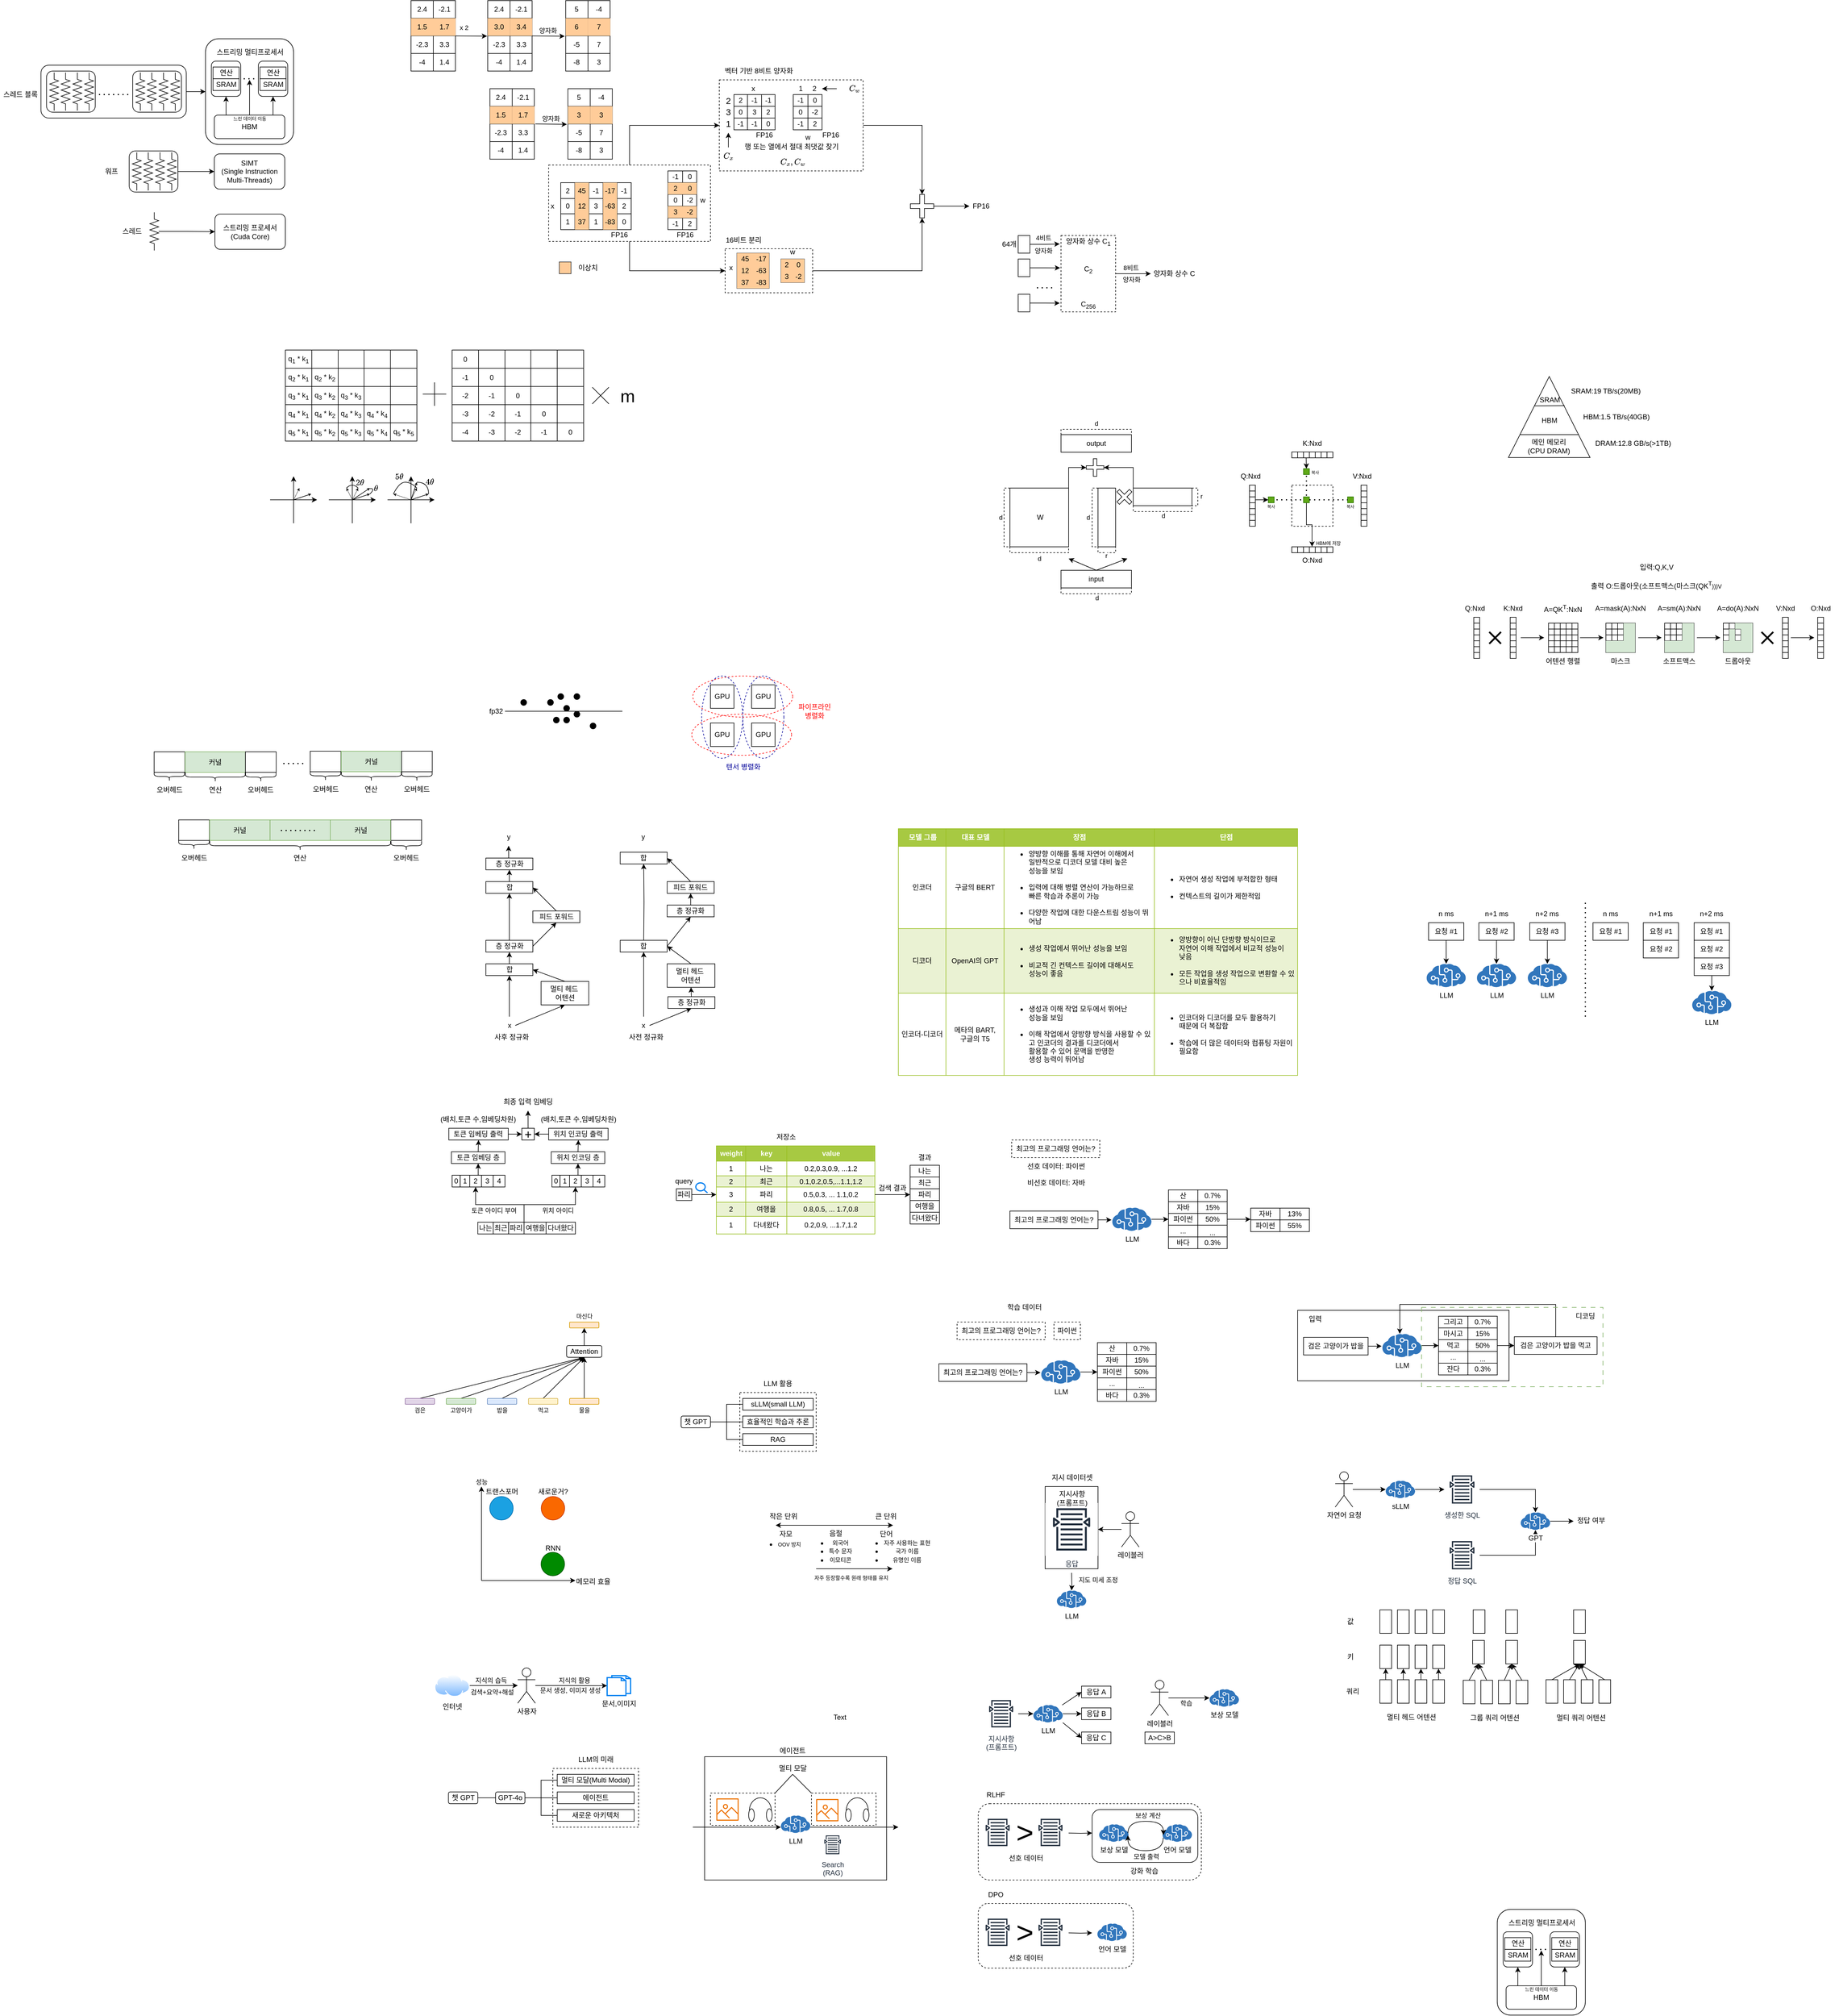 <mxfile version="24.8.4">
  <diagram name="페이지-1" id="ukxxMPAlmyM7oNkTWLQT">
    <mxGraphModel dx="1816" dy="2870" grid="1" gridSize="10" guides="1" tooltips="1" connect="1" arrows="1" fold="1" page="1" pageScale="1" pageWidth="827" pageHeight="1169" math="1" shadow="0">
      <root>
        <mxCell id="0" />
        <mxCell id="1" parent="0" />
        <mxCell id="8qzMzcV6midRVHTjdpe7-136" value="" style="rounded=0;whiteSpace=wrap;html=1;fillColor=#d5e8d4;strokeColor=#82b366;" vertex="1" parent="1">
          <mxGeometry x="-160.18" y="-895" width="102.75" height="35" as="geometry" />
        </mxCell>
        <mxCell id="LiMExe0CtP17t0EFadDI-247" value="" style="rounded=0;whiteSpace=wrap;html=1;fillColor=none;dashed=1;" parent="1" vertex="1">
          <mxGeometry x="1580" y="-1465" width="70" height="70" as="geometry" />
        </mxCell>
        <mxCell id="ycrI6n4G8VfPokToj1yW-101" value="" style="rounded=0;whiteSpace=wrap;html=1;fillColor=none;dashed=1;" parent="1" vertex="1">
          <mxGeometry x="605" y="-2155" width="245" height="155" as="geometry" />
        </mxCell>
        <mxCell id="IGOOfrUMZtCDJ0HNuatj-21" value="" style="rounded=0;whiteSpace=wrap;html=1;fillColor=none;" parent="1" vertex="1">
          <mxGeometry x="1590" y="-60" width="360" height="120" as="geometry" />
        </mxCell>
        <mxCell id="5_7mXPR_Yr1a1Nt4uAli-59" value="" style="rounded=1;whiteSpace=wrap;html=1;dashed=1;fillColor=none;" parent="1" vertex="1">
          <mxGeometry x="1046" y="950" width="264" height="110" as="geometry" />
        </mxCell>
        <mxCell id="5_7mXPR_Yr1a1Nt4uAli-39" value="" style="rounded=1;whiteSpace=wrap;html=1;" parent="1" vertex="1">
          <mxGeometry x="1240" y="790" width="180" height="90" as="geometry" />
        </mxCell>
        <mxCell id="0hQ1n2YjlXsZmbkTdRMv-29" value="" style="rounded=0;whiteSpace=wrap;html=1;" parent="1" vertex="1">
          <mxGeometry x="1160" y="240" width="90" height="140" as="geometry" />
        </mxCell>
        <mxCell id="VUXOVUJdnFgX3zHBfYaI-144" value="" style="shape=tableRow;horizontal=0;startSize=0;swimlaneHead=0;swimlaneBody=0;top=0;left=0;bottom=0;right=0;dropTarget=0;collapsible=0;recursiveResize=0;expand=0;fontStyle=0;strokeColor=inherit;fillColor=#ffffff;" parent="1" vertex="1">
          <mxGeometry x="600" y="-220" width="270" height="33" as="geometry" />
        </mxCell>
        <mxCell id="VUXOVUJdnFgX3zHBfYaI-145" value="1" style="connectable=0;recursiveResize=0;strokeColor=#98bf21;fillColor=inherit;fontStyle=0;align=center;whiteSpace=wrap;html=1;" parent="VUXOVUJdnFgX3zHBfYaI-144" vertex="1">
          <mxGeometry width="50" height="30" as="geometry">
            <mxRectangle width="93" height="33" as="alternateBounds" />
          </mxGeometry>
        </mxCell>
        <mxCell id="VUXOVUJdnFgX3zHBfYaI-146" value="다녀왔다" style="connectable=0;recursiveResize=0;strokeColor=#98bf21;fillColor=inherit;fontStyle=0;align=center;whiteSpace=wrap;html=1;" parent="VUXOVUJdnFgX3zHBfYaI-144" vertex="1">
          <mxGeometry x="50" width="70" height="30" as="geometry">
            <mxRectangle width="94" height="33" as="alternateBounds" />
          </mxGeometry>
        </mxCell>
        <mxCell id="3yqZF_V5rGoLSmcY_XIU-79" value="" style="rounded=0;whiteSpace=wrap;html=1;fillColor=none;" parent="1" vertex="1">
          <mxGeometry x="580" y="700" width="310" height="210" as="geometry" />
        </mxCell>
        <mxCell id="3yqZF_V5rGoLSmcY_XIU-7" style="rounded=0;orthogonalLoop=1;jettySize=auto;html=1;exitX=0.5;exitY=0;exitDx=0;exitDy=0;entryX=0.5;entryY=1;entryDx=0;entryDy=0;strokeColor=default;" parent="1" source="3yqZF_V5rGoLSmcY_XIU-1" target="3yqZF_V5rGoLSmcY_XIU-6" edge="1">
          <mxGeometry relative="1" as="geometry" />
        </mxCell>
        <mxCell id="3yqZF_V5rGoLSmcY_XIU-1" value="" style="rounded=1;whiteSpace=wrap;html=1;fillColor=#e1d5e7;strokeColor=#9673a6;" parent="1" vertex="1">
          <mxGeometry x="70" y="90" width="50" height="10" as="geometry" />
        </mxCell>
        <mxCell id="3yqZF_V5rGoLSmcY_XIU-9" style="rounded=0;orthogonalLoop=1;jettySize=auto;html=1;exitX=0.5;exitY=0;exitDx=0;exitDy=0;entryX=0.5;entryY=1;entryDx=0;entryDy=0;" parent="1" source="3yqZF_V5rGoLSmcY_XIU-2" target="3yqZF_V5rGoLSmcY_XIU-6" edge="1">
          <mxGeometry relative="1" as="geometry" />
        </mxCell>
        <mxCell id="3yqZF_V5rGoLSmcY_XIU-2" value="" style="rounded=1;whiteSpace=wrap;html=1;fillColor=#d5e8d4;strokeColor=#82b366;" parent="1" vertex="1">
          <mxGeometry x="140" y="90" width="50" height="10" as="geometry" />
        </mxCell>
        <mxCell id="3yqZF_V5rGoLSmcY_XIU-10" style="rounded=0;orthogonalLoop=1;jettySize=auto;html=1;exitX=0.5;exitY=0;exitDx=0;exitDy=0;entryX=0.5;entryY=1;entryDx=0;entryDy=0;" parent="1" source="3yqZF_V5rGoLSmcY_XIU-3" target="3yqZF_V5rGoLSmcY_XIU-6" edge="1">
          <mxGeometry relative="1" as="geometry" />
        </mxCell>
        <mxCell id="3yqZF_V5rGoLSmcY_XIU-3" value="" style="rounded=1;whiteSpace=wrap;html=1;fillColor=#dae8fc;strokeColor=#6c8ebf;" parent="1" vertex="1">
          <mxGeometry x="210" y="90" width="50" height="10" as="geometry" />
        </mxCell>
        <mxCell id="3yqZF_V5rGoLSmcY_XIU-11" style="rounded=0;orthogonalLoop=1;jettySize=auto;html=1;exitX=0.5;exitY=0;exitDx=0;exitDy=0;entryX=0.5;entryY=1;entryDx=0;entryDy=0;" parent="1" source="3yqZF_V5rGoLSmcY_XIU-4" target="3yqZF_V5rGoLSmcY_XIU-6" edge="1">
          <mxGeometry relative="1" as="geometry" />
        </mxCell>
        <mxCell id="3yqZF_V5rGoLSmcY_XIU-4" value="" style="rounded=1;whiteSpace=wrap;html=1;fillColor=#fff2cc;strokeColor=#d6b656;" parent="1" vertex="1">
          <mxGeometry x="280" y="90" width="50" height="10" as="geometry" />
        </mxCell>
        <mxCell id="3yqZF_V5rGoLSmcY_XIU-12" style="edgeStyle=orthogonalEdgeStyle;rounded=0;orthogonalLoop=1;jettySize=auto;html=1;exitX=0.5;exitY=0;exitDx=0;exitDy=0;entryX=0.5;entryY=1;entryDx=0;entryDy=0;" parent="1" source="3yqZF_V5rGoLSmcY_XIU-5" target="3yqZF_V5rGoLSmcY_XIU-6" edge="1">
          <mxGeometry relative="1" as="geometry" />
        </mxCell>
        <mxCell id="3yqZF_V5rGoLSmcY_XIU-5" value="" style="rounded=1;whiteSpace=wrap;html=1;fillColor=#ffe6cc;strokeColor=#d79b00;" parent="1" vertex="1">
          <mxGeometry x="350" y="90" width="50" height="10" as="geometry" />
        </mxCell>
        <mxCell id="3yqZF_V5rGoLSmcY_XIU-13" style="edgeStyle=orthogonalEdgeStyle;rounded=0;orthogonalLoop=1;jettySize=auto;html=1;exitX=0.5;exitY=0;exitDx=0;exitDy=0;entryX=0.5;entryY=1;entryDx=0;entryDy=0;" parent="1" source="3yqZF_V5rGoLSmcY_XIU-6" target="3yqZF_V5rGoLSmcY_XIU-15" edge="1">
          <mxGeometry relative="1" as="geometry">
            <mxPoint x="377.524" y="-70" as="targetPoint" />
          </mxGeometry>
        </mxCell>
        <mxCell id="3yqZF_V5rGoLSmcY_XIU-6" value="Attention" style="rounded=1;whiteSpace=wrap;html=1;" parent="1" vertex="1">
          <mxGeometry x="345" width="60" height="20" as="geometry" />
        </mxCell>
        <mxCell id="3yqZF_V5rGoLSmcY_XIU-15" value="" style="rounded=1;whiteSpace=wrap;html=1;fillColor=#ffe6cc;strokeColor=#d79b00;" parent="1" vertex="1">
          <mxGeometry x="350" y="-40" width="50" height="10" as="geometry" />
        </mxCell>
        <mxCell id="3yqZF_V5rGoLSmcY_XIU-18" value="검은" style="text;html=1;align=center;verticalAlign=middle;whiteSpace=wrap;rounded=0;fontSize=10;" parent="1" vertex="1">
          <mxGeometry x="77.5" y="100" width="35" height="20" as="geometry" />
        </mxCell>
        <mxCell id="3yqZF_V5rGoLSmcY_XIU-19" value="고양이가" style="text;html=1;align=center;verticalAlign=middle;whiteSpace=wrap;rounded=0;fontSize=10;" parent="1" vertex="1">
          <mxGeometry x="143.75" y="100" width="42.5" height="20" as="geometry" />
        </mxCell>
        <mxCell id="3yqZF_V5rGoLSmcY_XIU-20" value="밥을" style="text;html=1;align=center;verticalAlign=middle;whiteSpace=wrap;rounded=0;fontSize=10;" parent="1" vertex="1">
          <mxGeometry x="217.5" y="100" width="35" height="20" as="geometry" />
        </mxCell>
        <mxCell id="3yqZF_V5rGoLSmcY_XIU-21" value="먹고" style="text;html=1;align=center;verticalAlign=middle;whiteSpace=wrap;rounded=0;fontSize=10;" parent="1" vertex="1">
          <mxGeometry x="287.5" y="100" width="35" height="20" as="geometry" />
        </mxCell>
        <mxCell id="3yqZF_V5rGoLSmcY_XIU-22" value="물을" style="text;html=1;align=center;verticalAlign=middle;whiteSpace=wrap;rounded=0;fontSize=10;" parent="1" vertex="1">
          <mxGeometry x="357.5" y="100" width="35" height="20" as="geometry" />
        </mxCell>
        <mxCell id="3yqZF_V5rGoLSmcY_XIU-23" value="마신다" style="text;html=1;align=center;verticalAlign=middle;whiteSpace=wrap;rounded=0;fontSize=10;" parent="1" vertex="1">
          <mxGeometry x="357.5" y="-60" width="35" height="20" as="geometry" />
        </mxCell>
        <mxCell id="3yqZF_V5rGoLSmcY_XIU-24" value="" style="endArrow=classic;html=1;rounded=0;" parent="1" edge="1">
          <mxGeometry width="50" height="50" relative="1" as="geometry">
            <mxPoint x="200" y="400" as="sourcePoint" />
            <mxPoint x="360" y="400" as="targetPoint" />
          </mxGeometry>
        </mxCell>
        <mxCell id="3yqZF_V5rGoLSmcY_XIU-25" value="" style="endArrow=classic;html=1;rounded=0;" parent="1" edge="1">
          <mxGeometry width="50" height="50" relative="1" as="geometry">
            <mxPoint x="200" y="400" as="sourcePoint" />
            <mxPoint x="200" y="240" as="targetPoint" />
          </mxGeometry>
        </mxCell>
        <mxCell id="3yqZF_V5rGoLSmcY_XIU-34" value="성능" style="edgeLabel;html=1;align=center;verticalAlign=middle;resizable=0;points=[];" parent="3yqZF_V5rGoLSmcY_XIU-25" vertex="1" connectable="0">
          <mxGeometry x="0.403" y="-1" relative="1" as="geometry">
            <mxPoint x="-1" y="-56" as="offset" />
          </mxGeometry>
        </mxCell>
        <mxCell id="3yqZF_V5rGoLSmcY_XIU-26" value="" style="ellipse;whiteSpace=wrap;html=1;aspect=fixed;fillColor=#1ba1e2;fontColor=#ffffff;strokeColor=#006EAF;" parent="1" vertex="1">
          <mxGeometry x="214" y="257" width="40" height="40" as="geometry" />
        </mxCell>
        <mxCell id="3yqZF_V5rGoLSmcY_XIU-28" value="트랜스포머" style="text;html=1;align=center;verticalAlign=middle;whiteSpace=wrap;rounded=0;" parent="1" vertex="1">
          <mxGeometry x="201.25" y="234" width="67.5" height="30" as="geometry" />
        </mxCell>
        <mxCell id="3yqZF_V5rGoLSmcY_XIU-29" value="" style="ellipse;whiteSpace=wrap;html=1;aspect=fixed;fillColor=#008a00;fontColor=#ffffff;strokeColor=#005700;" parent="1" vertex="1">
          <mxGeometry x="301.5" y="352" width="40" height="40" as="geometry" />
        </mxCell>
        <mxCell id="3yqZF_V5rGoLSmcY_XIU-30" value="RNN" style="text;html=1;align=center;verticalAlign=middle;whiteSpace=wrap;rounded=0;" parent="1" vertex="1">
          <mxGeometry x="287.5" y="330" width="67.5" height="30" as="geometry" />
        </mxCell>
        <mxCell id="3yqZF_V5rGoLSmcY_XIU-31" value="" style="ellipse;whiteSpace=wrap;html=1;aspect=fixed;fillColor=#fa6800;fontColor=#000000;strokeColor=#C73500;" parent="1" vertex="1">
          <mxGeometry x="301.75" y="257" width="40" height="40" as="geometry" />
        </mxCell>
        <mxCell id="3yqZF_V5rGoLSmcY_XIU-32" value="새로운거?" style="text;html=1;align=center;verticalAlign=middle;whiteSpace=wrap;rounded=0;" parent="1" vertex="1">
          <mxGeometry x="291.75" y="234" width="60" height="30" as="geometry" />
        </mxCell>
        <mxCell id="3yqZF_V5rGoLSmcY_XIU-33" value="메모리 효율" style="text;html=1;align=center;verticalAlign=middle;resizable=0;points=[];autosize=1;strokeColor=none;fillColor=none;" parent="1" vertex="1">
          <mxGeometry x="345" y="387" width="90" height="30" as="geometry" />
        </mxCell>
        <mxCell id="3yqZF_V5rGoLSmcY_XIU-41" style="edgeStyle=orthogonalEdgeStyle;rounded=0;orthogonalLoop=1;jettySize=auto;html=1;exitX=1;exitY=0.5;exitDx=0;exitDy=0;entryX=0;entryY=0.5;entryDx=0;entryDy=0;endArrow=none;endFill=0;" parent="1" source="3yqZF_V5rGoLSmcY_XIU-35" target="3yqZF_V5rGoLSmcY_XIU-39" edge="1">
          <mxGeometry relative="1" as="geometry" />
        </mxCell>
        <mxCell id="3yqZF_V5rGoLSmcY_XIU-42" style="edgeStyle=orthogonalEdgeStyle;rounded=0;orthogonalLoop=1;jettySize=auto;html=1;exitX=1;exitY=0.5;exitDx=0;exitDy=0;entryX=0;entryY=0.5;entryDx=0;entryDy=0;endArrow=none;endFill=0;" parent="1" source="3yqZF_V5rGoLSmcY_XIU-35" target="3yqZF_V5rGoLSmcY_XIU-40" edge="1">
          <mxGeometry relative="1" as="geometry" />
        </mxCell>
        <mxCell id="3yqZF_V5rGoLSmcY_XIU-43" style="edgeStyle=orthogonalEdgeStyle;rounded=0;orthogonalLoop=1;jettySize=auto;html=1;exitX=1;exitY=0.5;exitDx=0;exitDy=0;entryX=0;entryY=0.5;entryDx=0;entryDy=0;endArrow=none;endFill=0;" parent="1" source="3yqZF_V5rGoLSmcY_XIU-35" target="3yqZF_V5rGoLSmcY_XIU-38" edge="1">
          <mxGeometry relative="1" as="geometry" />
        </mxCell>
        <mxCell id="3yqZF_V5rGoLSmcY_XIU-35" value="챗 GPT" style="rounded=1;whiteSpace=wrap;html=1;" parent="1" vertex="1">
          <mxGeometry x="540" y="120" width="50" height="20" as="geometry" />
        </mxCell>
        <mxCell id="3yqZF_V5rGoLSmcY_XIU-36" value="" style="rounded=0;whiteSpace=wrap;html=1;fillColor=none;dashed=1;" parent="1" vertex="1">
          <mxGeometry x="640" y="80" width="130" height="100" as="geometry" />
        </mxCell>
        <mxCell id="3yqZF_V5rGoLSmcY_XIU-37" value="LLM 활용" style="text;html=1;align=center;verticalAlign=middle;whiteSpace=wrap;rounded=0;" parent="1" vertex="1">
          <mxGeometry x="675" y="50" width="60" height="30" as="geometry" />
        </mxCell>
        <mxCell id="3yqZF_V5rGoLSmcY_XIU-38" value="sLLM(small LLM)" style="rounded=0;whiteSpace=wrap;html=1;fillColor=none;" parent="1" vertex="1">
          <mxGeometry x="645" y="90" width="120" height="20" as="geometry" />
        </mxCell>
        <mxCell id="3yqZF_V5rGoLSmcY_XIU-39" value="효율적인 학습과 추론" style="rounded=0;whiteSpace=wrap;html=1;fillColor=none;" parent="1" vertex="1">
          <mxGeometry x="645" y="120" width="120" height="20" as="geometry" />
        </mxCell>
        <mxCell id="3yqZF_V5rGoLSmcY_XIU-40" value="RAG" style="rounded=0;whiteSpace=wrap;html=1;fillColor=none;" parent="1" vertex="1">
          <mxGeometry x="645" y="150" width="120" height="20" as="geometry" />
        </mxCell>
        <mxCell id="3yqZF_V5rGoLSmcY_XIU-47" style="edgeStyle=orthogonalEdgeStyle;rounded=0;orthogonalLoop=1;jettySize=auto;html=1;exitX=1;exitY=0.5;exitDx=0;exitDy=0;" parent="1" source="3yqZF_V5rGoLSmcY_XIU-45" target="3yqZF_V5rGoLSmcY_XIU-46" edge="1">
          <mxGeometry relative="1" as="geometry" />
        </mxCell>
        <mxCell id="3yqZF_V5rGoLSmcY_XIU-48" value="검색+요약+해설" style="edgeLabel;html=1;align=center;verticalAlign=middle;resizable=0;points=[];" parent="3yqZF_V5rGoLSmcY_XIU-47" vertex="1" connectable="0">
          <mxGeometry x="0.045" relative="1" as="geometry">
            <mxPoint x="-5" y="11" as="offset" />
          </mxGeometry>
        </mxCell>
        <mxCell id="3yqZF_V5rGoLSmcY_XIU-45" value="인터넷" style="image;aspect=fixed;perimeter=ellipsePerimeter;html=1;align=center;shadow=0;dashed=0;spacingTop=3;image=img/lib/active_directory/internet_cloud.svg;" parent="1" vertex="1">
          <mxGeometry x="120" y="560" width="60" height="37.8" as="geometry" />
        </mxCell>
        <mxCell id="3yqZF_V5rGoLSmcY_XIU-46" value="사용자" style="shape=umlActor;verticalLabelPosition=bottom;verticalAlign=top;html=1;outlineConnect=0;" parent="1" vertex="1">
          <mxGeometry x="261.75" y="548.9" width="30" height="60" as="geometry" />
        </mxCell>
        <mxCell id="3yqZF_V5rGoLSmcY_XIU-49" value="지식의 습득" style="edgeLabel;html=1;align=center;verticalAlign=middle;resizable=0;points=[];" parent="1" vertex="1" connectable="0">
          <mxGeometry x="215.497" y="570.0" as="geometry" />
        </mxCell>
        <mxCell id="3yqZF_V5rGoLSmcY_XIU-50" value="문서,이미지" style="html=1;verticalLabelPosition=bottom;align=center;labelBackgroundColor=#ffffff;verticalAlign=top;strokeWidth=2;strokeColor=#0080F0;shadow=0;dashed=0;shape=mxgraph.ios7.icons.documents;" parent="1" vertex="1">
          <mxGeometry x="414" y="561.95" width="40" height="33.9" as="geometry" />
        </mxCell>
        <mxCell id="3yqZF_V5rGoLSmcY_XIU-51" style="edgeStyle=orthogonalEdgeStyle;rounded=0;orthogonalLoop=1;jettySize=auto;html=1;entryX=-0.004;entryY=0.509;entryDx=0;entryDy=0;entryPerimeter=0;" parent="1" source="3yqZF_V5rGoLSmcY_XIU-46" target="3yqZF_V5rGoLSmcY_XIU-50" edge="1">
          <mxGeometry relative="1" as="geometry">
            <mxPoint x="300" y="580" as="sourcePoint" />
          </mxGeometry>
        </mxCell>
        <mxCell id="3yqZF_V5rGoLSmcY_XIU-52" value="문서 생성, 이미지 생성" style="edgeLabel;html=1;align=center;verticalAlign=middle;resizable=0;points=[];" parent="3yqZF_V5rGoLSmcY_XIU-51" vertex="1" connectable="0">
          <mxGeometry x="-0.234" y="1" relative="1" as="geometry">
            <mxPoint x="12" y="9" as="offset" />
          </mxGeometry>
        </mxCell>
        <mxCell id="3yqZF_V5rGoLSmcY_XIU-53" value="지식의 활용" style="edgeLabel;html=1;align=center;verticalAlign=middle;resizable=0;points=[];" parent="1" vertex="1" connectable="0">
          <mxGeometry x="357.497" y="570.0" as="geometry" />
        </mxCell>
        <mxCell id="3yqZF_V5rGoLSmcY_XIU-54" style="edgeStyle=orthogonalEdgeStyle;rounded=0;orthogonalLoop=1;jettySize=auto;html=1;exitX=1;exitY=0.5;exitDx=0;exitDy=0;entryX=0;entryY=0.5;entryDx=0;entryDy=0;endArrow=none;endFill=0;" parent="1" source="3yqZF_V5rGoLSmcY_XIU-57" target="3yqZF_V5rGoLSmcY_XIU-61" edge="1">
          <mxGeometry relative="1" as="geometry" />
        </mxCell>
        <mxCell id="3yqZF_V5rGoLSmcY_XIU-55" style="edgeStyle=orthogonalEdgeStyle;rounded=0;orthogonalLoop=1;jettySize=auto;html=1;exitX=1;exitY=0.5;exitDx=0;exitDy=0;entryX=0;entryY=0.5;entryDx=0;entryDy=0;endArrow=none;endFill=0;" parent="1" source="3yqZF_V5rGoLSmcY_XIU-57" target="3yqZF_V5rGoLSmcY_XIU-62" edge="1">
          <mxGeometry relative="1" as="geometry" />
        </mxCell>
        <mxCell id="3yqZF_V5rGoLSmcY_XIU-56" style="edgeStyle=orthogonalEdgeStyle;rounded=0;orthogonalLoop=1;jettySize=auto;html=1;exitX=1;exitY=0.5;exitDx=0;exitDy=0;entryX=0;entryY=0.5;entryDx=0;entryDy=0;endArrow=none;endFill=0;" parent="1" source="3yqZF_V5rGoLSmcY_XIU-57" target="3yqZF_V5rGoLSmcY_XIU-60" edge="1">
          <mxGeometry relative="1" as="geometry" />
        </mxCell>
        <mxCell id="3yqZF_V5rGoLSmcY_XIU-57" value="GPT-4o" style="rounded=1;whiteSpace=wrap;html=1;" parent="1" vertex="1">
          <mxGeometry x="224" y="760" width="50" height="20" as="geometry" />
        </mxCell>
        <mxCell id="3yqZF_V5rGoLSmcY_XIU-58" value="" style="rounded=0;whiteSpace=wrap;html=1;fillColor=none;dashed=1;" parent="1" vertex="1">
          <mxGeometry x="321.5" y="720" width="146" height="100" as="geometry" />
        </mxCell>
        <mxCell id="3yqZF_V5rGoLSmcY_XIU-59" value="LLM의 미래" style="text;html=1;align=center;verticalAlign=middle;whiteSpace=wrap;rounded=0;" parent="1" vertex="1">
          <mxGeometry x="360" y="690" width="70" height="30" as="geometry" />
        </mxCell>
        <mxCell id="3yqZF_V5rGoLSmcY_XIU-60" value="멀티 모달(Multi Modal)" style="rounded=0;whiteSpace=wrap;html=1;fillColor=none;" parent="1" vertex="1">
          <mxGeometry x="329" y="730" width="131" height="20" as="geometry" />
        </mxCell>
        <mxCell id="3yqZF_V5rGoLSmcY_XIU-61" value="에이전트" style="rounded=0;whiteSpace=wrap;html=1;fillColor=none;" parent="1" vertex="1">
          <mxGeometry x="329" y="760" width="131" height="20" as="geometry" />
        </mxCell>
        <mxCell id="3yqZF_V5rGoLSmcY_XIU-62" value="새로운 아키텍처" style="rounded=0;whiteSpace=wrap;html=1;fillColor=none;" parent="1" vertex="1">
          <mxGeometry x="329" y="790" width="131" height="20" as="geometry" />
        </mxCell>
        <mxCell id="3yqZF_V5rGoLSmcY_XIU-65" style="edgeStyle=orthogonalEdgeStyle;rounded=0;orthogonalLoop=1;jettySize=auto;html=1;exitX=1;exitY=0.5;exitDx=0;exitDy=0;entryX=0;entryY=0.5;entryDx=0;entryDy=0;endArrow=none;endFill=0;" parent="1" source="3yqZF_V5rGoLSmcY_XIU-64" target="3yqZF_V5rGoLSmcY_XIU-57" edge="1">
          <mxGeometry relative="1" as="geometry" />
        </mxCell>
        <mxCell id="3yqZF_V5rGoLSmcY_XIU-64" value="챗 GPT" style="rounded=1;whiteSpace=wrap;html=1;" parent="1" vertex="1">
          <mxGeometry x="143.75" y="760" width="50" height="20" as="geometry" />
        </mxCell>
        <mxCell id="3yqZF_V5rGoLSmcY_XIU-66" value="" style="sketch=0;outlineConnect=0;fontColor=#232F3E;gradientColor=none;fillColor=#ED7100;strokeColor=none;dashed=0;verticalLabelPosition=bottom;verticalAlign=top;align=center;html=1;fontSize=12;fontStyle=0;aspect=fixed;pointerEvents=1;shape=mxgraph.aws4.container_registry_image;" parent="1" vertex="1">
          <mxGeometry x="600" y="771" width="38" height="38" as="geometry" />
        </mxCell>
        <mxCell id="3yqZF_V5rGoLSmcY_XIU-67" value="" style="verticalLabelPosition=bottom;shadow=0;dashed=0;align=center;html=1;verticalAlign=top;shape=mxgraph.electrical.radio.headphones;pointerEvents=1;" parent="1" vertex="1">
          <mxGeometry x="655" y="770" width="40" height="40" as="geometry" />
        </mxCell>
        <mxCell id="3yqZF_V5rGoLSmcY_XIU-68" value="LLM" style="image;sketch=0;aspect=fixed;html=1;points=[];align=center;fontSize=12;image=img/lib/mscae/Cognitive_Services.svg;" parent="1" vertex="1">
          <mxGeometry x="710" y="800" width="50" height="30" as="geometry" />
        </mxCell>
        <mxCell id="3yqZF_V5rGoLSmcY_XIU-69" value="" style="endArrow=classic;html=1;rounded=0;" parent="1" edge="1">
          <mxGeometry width="50" height="50" relative="1" as="geometry">
            <mxPoint x="560" y="820" as="sourcePoint" />
            <mxPoint x="710" y="820" as="targetPoint" />
          </mxGeometry>
        </mxCell>
        <mxCell id="3yqZF_V5rGoLSmcY_XIU-70" value="" style="sketch=0;outlineConnect=0;fontColor=#232F3E;gradientColor=none;fillColor=#ED7100;strokeColor=none;dashed=0;verticalLabelPosition=bottom;verticalAlign=top;align=center;html=1;fontSize=12;fontStyle=0;aspect=fixed;pointerEvents=1;shape=mxgraph.aws4.container_registry_image;" parent="1" vertex="1">
          <mxGeometry x="770" y="772" width="38" height="38" as="geometry" />
        </mxCell>
        <mxCell id="3yqZF_V5rGoLSmcY_XIU-71" value="" style="verticalLabelPosition=bottom;shadow=0;dashed=0;align=center;html=1;verticalAlign=top;shape=mxgraph.electrical.radio.headphones;pointerEvents=1;" parent="1" vertex="1">
          <mxGeometry x="820" y="770" width="40" height="40" as="geometry" />
        </mxCell>
        <mxCell id="3yqZF_V5rGoLSmcY_XIU-72" value="" style="endArrow=classic;html=1;rounded=0;" parent="1" edge="1">
          <mxGeometry width="50" height="50" relative="1" as="geometry">
            <mxPoint x="760" y="820" as="sourcePoint" />
            <mxPoint x="910" y="820" as="targetPoint" />
          </mxGeometry>
        </mxCell>
        <mxCell id="3yqZF_V5rGoLSmcY_XIU-75" style="rounded=0;orthogonalLoop=1;jettySize=auto;html=1;exitX=1;exitY=0;exitDx=0;exitDy=0;endArrow=none;endFill=0;" parent="1" source="3yqZF_V5rGoLSmcY_XIU-73" edge="1">
          <mxGeometry relative="1" as="geometry">
            <mxPoint x="730" y="730" as="targetPoint" />
          </mxGeometry>
        </mxCell>
        <mxCell id="3yqZF_V5rGoLSmcY_XIU-73" value="" style="rounded=0;whiteSpace=wrap;html=1;fillColor=none;dashed=1;" parent="1" vertex="1">
          <mxGeometry x="590" y="762" width="110" height="55" as="geometry" />
        </mxCell>
        <mxCell id="3yqZF_V5rGoLSmcY_XIU-76" style="rounded=0;orthogonalLoop=1;jettySize=auto;html=1;exitX=0;exitY=0;exitDx=0;exitDy=0;endArrow=none;endFill=0;" parent="1" source="3yqZF_V5rGoLSmcY_XIU-74" edge="1">
          <mxGeometry relative="1" as="geometry">
            <mxPoint x="730" y="730" as="targetPoint" />
          </mxGeometry>
        </mxCell>
        <mxCell id="3yqZF_V5rGoLSmcY_XIU-74" value="" style="rounded=0;whiteSpace=wrap;html=1;fillColor=none;dashed=1;" parent="1" vertex="1">
          <mxGeometry x="762" y="762" width="110" height="55" as="geometry" />
        </mxCell>
        <mxCell id="3yqZF_V5rGoLSmcY_XIU-77" value="멀티 모달&amp;nbsp;" style="text;html=1;align=center;verticalAlign=middle;whiteSpace=wrap;rounded=0;" parent="1" vertex="1">
          <mxGeometry x="702" y="710" width="60" height="20" as="geometry" />
        </mxCell>
        <mxCell id="3yqZF_V5rGoLSmcY_XIU-78" value="Search&lt;br&gt;&lt;div&gt;(RAG)&lt;/div&gt;" style="sketch=0;outlineConnect=0;fontColor=#232F3E;gradientColor=none;strokeColor=#232F3E;fillColor=#ffffff;dashed=0;verticalLabelPosition=bottom;verticalAlign=top;align=center;html=1;fontSize=12;fontStyle=0;aspect=fixed;shape=mxgraph.aws4.resourceIcon;resIcon=mxgraph.aws4.search_documents;" parent="1" vertex="1">
          <mxGeometry x="778" y="830" width="40" height="40" as="geometry" />
        </mxCell>
        <mxCell id="3yqZF_V5rGoLSmcY_XIU-81" value="에이전트" style="text;html=1;align=center;verticalAlign=middle;whiteSpace=wrap;rounded=0;" parent="1" vertex="1">
          <mxGeometry x="700" y="680" width="60" height="20" as="geometry" />
        </mxCell>
        <mxCell id="VUXOVUJdnFgX3zHBfYaI-8" value="" style="endArrow=classic;startArrow=classic;html=1;rounded=0;" parent="1" edge="1">
          <mxGeometry width="50" height="50" relative="1" as="geometry">
            <mxPoint x="701" y="306" as="sourcePoint" />
            <mxPoint x="901" y="306" as="targetPoint" />
          </mxGeometry>
        </mxCell>
        <mxCell id="VUXOVUJdnFgX3zHBfYaI-9" value="음절" style="text;html=1;align=center;verticalAlign=middle;whiteSpace=wrap;rounded=0;" parent="1" vertex="1">
          <mxGeometry x="787" y="310" width="33" height="20" as="geometry" />
        </mxCell>
        <mxCell id="VUXOVUJdnFgX3zHBfYaI-10" value="단어" style="text;html=1;align=center;verticalAlign=middle;whiteSpace=wrap;rounded=0;" parent="1" vertex="1">
          <mxGeometry x="872.75" y="311" width="33" height="20" as="geometry" />
        </mxCell>
        <mxCell id="VUXOVUJdnFgX3zHBfYaI-11" value="자모" style="text;html=1;align=center;verticalAlign=middle;whiteSpace=wrap;rounded=0;" parent="1" vertex="1">
          <mxGeometry x="702" y="311" width="33" height="20" as="geometry" />
        </mxCell>
        <mxCell id="VUXOVUJdnFgX3zHBfYaI-16" value="작은 단위" style="text;html=1;align=center;verticalAlign=middle;whiteSpace=wrap;rounded=0;" parent="1" vertex="1">
          <mxGeometry x="686.75" y="284" width="55" height="13" as="geometry" />
        </mxCell>
        <mxCell id="VUXOVUJdnFgX3zHBfYaI-17" value="큰 단위" style="text;html=1;align=center;verticalAlign=middle;whiteSpace=wrap;rounded=0;" parent="1" vertex="1">
          <mxGeometry x="865.13" y="284" width="48.25" height="13" as="geometry" />
        </mxCell>
        <mxCell id="VUXOVUJdnFgX3zHBfYaI-19" value="&lt;ul&gt;&lt;li&gt;&lt;font style=&quot;font-size: 9px;&quot;&gt;OOV 방지&lt;/font&gt;&lt;/li&gt;&lt;/ul&gt;" style="text;html=1;align=center;verticalAlign=middle;whiteSpace=wrap;rounded=0;" parent="1" vertex="1">
          <mxGeometry x="655" y="323" width="98.5" height="29" as="geometry" />
        </mxCell>
        <mxCell id="VUXOVUJdnFgX3zHBfYaI-20" value="&lt;ul&gt;&lt;li&gt;&lt;font size=&quot;1&quot;&gt;외국어&lt;/font&gt;&lt;/li&gt;&lt;li&gt;&lt;font size=&quot;1&quot;&gt;특수 문자&lt;/font&gt;&lt;/li&gt;&lt;li&gt;&lt;font size=&quot;1&quot;&gt;이모티콘&lt;/font&gt;&lt;/li&gt;&lt;/ul&gt;" style="text;html=1;align=center;verticalAlign=middle;whiteSpace=wrap;rounded=0;" parent="1" vertex="1">
          <mxGeometry x="741.75" y="335" width="98.5" height="29" as="geometry" />
        </mxCell>
        <mxCell id="VUXOVUJdnFgX3zHBfYaI-21" value="&lt;ul&gt;&lt;li&gt;&lt;font size=&quot;1&quot;&gt;자주 사용하는 표현&lt;/font&gt;&lt;/li&gt;&lt;li&gt;&lt;font size=&quot;1&quot;&gt;국가 이름&lt;/font&gt;&lt;/li&gt;&lt;li&gt;&lt;font size=&quot;1&quot;&gt;유명인 이름&lt;/font&gt;&lt;/li&gt;&lt;/ul&gt;" style="text;html=1;align=center;verticalAlign=middle;whiteSpace=wrap;rounded=0;" parent="1" vertex="1">
          <mxGeometry x="840.25" y="335" width="130" height="29" as="geometry" />
        </mxCell>
        <mxCell id="VUXOVUJdnFgX3zHBfYaI-22" value="" style="endArrow=classic;html=1;rounded=0;" parent="1" edge="1">
          <mxGeometry width="50" height="50" relative="1" as="geometry">
            <mxPoint x="770" y="380" as="sourcePoint" />
            <mxPoint x="900" y="380" as="targetPoint" />
          </mxGeometry>
        </mxCell>
        <mxCell id="VUXOVUJdnFgX3zHBfYaI-23" value="&lt;font style=&quot;font-size: 9px;&quot;&gt;자주 등장할수록 원래 형태를 유지&lt;/font&gt;" style="text;html=1;align=center;verticalAlign=middle;whiteSpace=wrap;rounded=0;" parent="1" vertex="1">
          <mxGeometry x="735" y="380" width="190" height="30" as="geometry" />
        </mxCell>
        <mxCell id="VUXOVUJdnFgX3zHBfYaI-41" value="" style="group" parent="1" vertex="1" connectable="0">
          <mxGeometry x="193.75" y="-210" width="166.25" height="20" as="geometry" />
        </mxCell>
        <mxCell id="VUXOVUJdnFgX3zHBfYaI-24" value="나는" style="rounded=0;whiteSpace=wrap;html=1;" parent="VUXOVUJdnFgX3zHBfYaI-41" vertex="1">
          <mxGeometry width="26.25" height="20" as="geometry" />
        </mxCell>
        <mxCell id="VUXOVUJdnFgX3zHBfYaI-25" value="최근" style="rounded=0;whiteSpace=wrap;html=1;" parent="VUXOVUJdnFgX3zHBfYaI-41" vertex="1">
          <mxGeometry x="26.25" width="26.25" height="20" as="geometry" />
        </mxCell>
        <mxCell id="VUXOVUJdnFgX3zHBfYaI-26" value="파리" style="rounded=0;whiteSpace=wrap;html=1;" parent="VUXOVUJdnFgX3zHBfYaI-41" vertex="1">
          <mxGeometry x="52.5" width="26.25" height="20" as="geometry" />
        </mxCell>
        <mxCell id="VUXOVUJdnFgX3zHBfYaI-27" value="여행을" style="rounded=0;whiteSpace=wrap;html=1;" parent="VUXOVUJdnFgX3zHBfYaI-41" vertex="1">
          <mxGeometry x="78.75" width="37.5" height="20" as="geometry" />
        </mxCell>
        <mxCell id="VUXOVUJdnFgX3zHBfYaI-28" value="다녀왔다" style="rounded=0;whiteSpace=wrap;html=1;" parent="VUXOVUJdnFgX3zHBfYaI-41" vertex="1">
          <mxGeometry x="116.25" width="50" height="20" as="geometry" />
        </mxCell>
        <mxCell id="VUXOVUJdnFgX3zHBfYaI-42" value="" style="group" parent="1" vertex="1" connectable="0">
          <mxGeometry x="320" y="-290" width="90" height="20" as="geometry" />
        </mxCell>
        <mxCell id="VUXOVUJdnFgX3zHBfYaI-36" value="0" style="rounded=0;whiteSpace=wrap;html=1;" parent="VUXOVUJdnFgX3zHBfYaI-42" vertex="1">
          <mxGeometry width="13.75" height="20" as="geometry" />
        </mxCell>
        <mxCell id="VUXOVUJdnFgX3zHBfYaI-37" value="1" style="rounded=0;whiteSpace=wrap;html=1;" parent="VUXOVUJdnFgX3zHBfYaI-42" vertex="1">
          <mxGeometry x="13.75" width="16.25" height="20" as="geometry" />
        </mxCell>
        <mxCell id="VUXOVUJdnFgX3zHBfYaI-38" value="2" style="rounded=0;whiteSpace=wrap;html=1;" parent="VUXOVUJdnFgX3zHBfYaI-42" vertex="1">
          <mxGeometry x="30" width="20" height="20" as="geometry" />
        </mxCell>
        <mxCell id="VUXOVUJdnFgX3zHBfYaI-39" value="3" style="rounded=0;whiteSpace=wrap;html=1;" parent="VUXOVUJdnFgX3zHBfYaI-42" vertex="1">
          <mxGeometry x="50" width="20" height="20" as="geometry" />
        </mxCell>
        <mxCell id="VUXOVUJdnFgX3zHBfYaI-40" value="4" style="rounded=0;whiteSpace=wrap;html=1;" parent="VUXOVUJdnFgX3zHBfYaI-42" vertex="1">
          <mxGeometry x="70" width="20" height="20" as="geometry" />
        </mxCell>
        <mxCell id="VUXOVUJdnFgX3zHBfYaI-43" value="" style="group" parent="1" vertex="1" connectable="0">
          <mxGeometry x="150" y="-290" width="90" height="20" as="geometry" />
        </mxCell>
        <mxCell id="VUXOVUJdnFgX3zHBfYaI-30" value="0" style="rounded=0;whiteSpace=wrap;html=1;" parent="VUXOVUJdnFgX3zHBfYaI-43" vertex="1">
          <mxGeometry width="13.75" height="20" as="geometry" />
        </mxCell>
        <mxCell id="VUXOVUJdnFgX3zHBfYaI-31" value="1" style="rounded=0;whiteSpace=wrap;html=1;" parent="VUXOVUJdnFgX3zHBfYaI-43" vertex="1">
          <mxGeometry x="13.75" width="16.25" height="20" as="geometry" />
        </mxCell>
        <mxCell id="VUXOVUJdnFgX3zHBfYaI-32" value="2" style="rounded=0;whiteSpace=wrap;html=1;" parent="VUXOVUJdnFgX3zHBfYaI-43" vertex="1">
          <mxGeometry x="30" width="20" height="20" as="geometry" />
        </mxCell>
        <mxCell id="VUXOVUJdnFgX3zHBfYaI-33" value="3" style="rounded=0;whiteSpace=wrap;html=1;" parent="VUXOVUJdnFgX3zHBfYaI-43" vertex="1">
          <mxGeometry x="50" width="20" height="20" as="geometry" />
        </mxCell>
        <mxCell id="VUXOVUJdnFgX3zHBfYaI-34" value="4" style="rounded=0;whiteSpace=wrap;html=1;" parent="VUXOVUJdnFgX3zHBfYaI-43" vertex="1">
          <mxGeometry x="70" width="20" height="20" as="geometry" />
        </mxCell>
        <mxCell id="VUXOVUJdnFgX3zHBfYaI-44" style="edgeStyle=orthogonalEdgeStyle;rounded=0;orthogonalLoop=1;jettySize=auto;html=1;exitX=0;exitY=0;exitDx=0;exitDy=0;entryX=0.5;entryY=1;entryDx=0;entryDy=0;" parent="1" source="VUXOVUJdnFgX3zHBfYaI-27" target="VUXOVUJdnFgX3zHBfYaI-32" edge="1">
          <mxGeometry relative="1" as="geometry" />
        </mxCell>
        <mxCell id="VUXOVUJdnFgX3zHBfYaI-47" value="토큰 아이디 부여" style="edgeLabel;html=1;align=center;verticalAlign=middle;resizable=0;points=[];" parent="VUXOVUJdnFgX3zHBfYaI-44" vertex="1" connectable="0">
          <mxGeometry x="0.152" y="-2" relative="1" as="geometry">
            <mxPoint y="12" as="offset" />
          </mxGeometry>
        </mxCell>
        <mxCell id="VUXOVUJdnFgX3zHBfYaI-46" style="edgeStyle=orthogonalEdgeStyle;rounded=0;orthogonalLoop=1;jettySize=auto;html=1;exitX=1;exitY=0;exitDx=0;exitDy=0;entryX=0.5;entryY=1;entryDx=0;entryDy=0;" parent="1" source="VUXOVUJdnFgX3zHBfYaI-26" target="VUXOVUJdnFgX3zHBfYaI-38" edge="1">
          <mxGeometry relative="1" as="geometry" />
        </mxCell>
        <mxCell id="VUXOVUJdnFgX3zHBfYaI-48" value="위치 아이디" style="edgeLabel;html=1;align=center;verticalAlign=middle;resizable=0;points=[];" parent="VUXOVUJdnFgX3zHBfYaI-46" vertex="1" connectable="0">
          <mxGeometry x="0.514" y="-3" relative="1" as="geometry">
            <mxPoint x="-24" y="7" as="offset" />
          </mxGeometry>
        </mxCell>
        <mxCell id="VUXOVUJdnFgX3zHBfYaI-69" style="edgeStyle=orthogonalEdgeStyle;rounded=0;orthogonalLoop=1;jettySize=auto;html=1;exitX=0.5;exitY=0;exitDx=0;exitDy=0;entryX=0.5;entryY=1;entryDx=0;entryDy=0;" parent="1" source="VUXOVUJdnFgX3zHBfYaI-49" target="VUXOVUJdnFgX3zHBfYaI-53" edge="1">
          <mxGeometry relative="1" as="geometry" />
        </mxCell>
        <mxCell id="VUXOVUJdnFgX3zHBfYaI-49" value="토큰 임베딩 층" style="rounded=0;whiteSpace=wrap;html=1;" parent="1" vertex="1">
          <mxGeometry x="148.75" y="-330" width="91.25" height="20" as="geometry" />
        </mxCell>
        <mxCell id="VUXOVUJdnFgX3zHBfYaI-68" style="edgeStyle=orthogonalEdgeStyle;rounded=0;orthogonalLoop=1;jettySize=auto;html=1;exitX=0.5;exitY=0;exitDx=0;exitDy=0;entryX=0.5;entryY=1;entryDx=0;entryDy=0;" parent="1" source="VUXOVUJdnFgX3zHBfYaI-50" target="VUXOVUJdnFgX3zHBfYaI-54" edge="1">
          <mxGeometry relative="1" as="geometry" />
        </mxCell>
        <mxCell id="VUXOVUJdnFgX3zHBfYaI-50" value="위치 인코딩 층" style="rounded=0;whiteSpace=wrap;html=1;" parent="1" vertex="1">
          <mxGeometry x="318.75" y="-330" width="91.25" height="20" as="geometry" />
        </mxCell>
        <mxCell id="VUXOVUJdnFgX3zHBfYaI-51" style="edgeStyle=orthogonalEdgeStyle;rounded=0;orthogonalLoop=1;jettySize=auto;html=1;exitX=0.5;exitY=0;exitDx=0;exitDy=0;entryX=0.5;entryY=1;entryDx=0;entryDy=0;" parent="1" source="VUXOVUJdnFgX3zHBfYaI-32" target="VUXOVUJdnFgX3zHBfYaI-49" edge="1">
          <mxGeometry relative="1" as="geometry" />
        </mxCell>
        <mxCell id="VUXOVUJdnFgX3zHBfYaI-52" style="edgeStyle=orthogonalEdgeStyle;rounded=0;orthogonalLoop=1;jettySize=auto;html=1;exitX=0.5;exitY=0;exitDx=0;exitDy=0;entryX=0.5;entryY=1;entryDx=0;entryDy=0;" parent="1" source="VUXOVUJdnFgX3zHBfYaI-38" target="VUXOVUJdnFgX3zHBfYaI-50" edge="1">
          <mxGeometry relative="1" as="geometry" />
        </mxCell>
        <mxCell id="VUXOVUJdnFgX3zHBfYaI-65" style="edgeStyle=orthogonalEdgeStyle;rounded=0;orthogonalLoop=1;jettySize=auto;html=1;exitX=1;exitY=0.5;exitDx=0;exitDy=0;entryX=0;entryY=0.5;entryDx=0;entryDy=0;" parent="1" source="VUXOVUJdnFgX3zHBfYaI-53" target="VUXOVUJdnFgX3zHBfYaI-62" edge="1">
          <mxGeometry relative="1" as="geometry" />
        </mxCell>
        <mxCell id="VUXOVUJdnFgX3zHBfYaI-53" value="토큰 임베딩 출력" style="rounded=0;whiteSpace=wrap;html=1;" parent="1" vertex="1">
          <mxGeometry x="144.38" y="-370" width="101.25" height="20" as="geometry" />
        </mxCell>
        <mxCell id="VUXOVUJdnFgX3zHBfYaI-64" style="edgeStyle=orthogonalEdgeStyle;rounded=0;orthogonalLoop=1;jettySize=auto;html=1;exitX=0;exitY=0.5;exitDx=0;exitDy=0;entryX=1;entryY=0.5;entryDx=0;entryDy=0;" parent="1" source="VUXOVUJdnFgX3zHBfYaI-54" target="VUXOVUJdnFgX3zHBfYaI-62" edge="1">
          <mxGeometry relative="1" as="geometry" />
        </mxCell>
        <mxCell id="VUXOVUJdnFgX3zHBfYaI-54" value="위치 인코딩 출력" style="rounded=0;whiteSpace=wrap;html=1;" parent="1" vertex="1">
          <mxGeometry x="314.38" y="-370" width="101.25" height="20" as="geometry" />
        </mxCell>
        <mxCell id="VUXOVUJdnFgX3zHBfYaI-66" style="edgeStyle=orthogonalEdgeStyle;rounded=0;orthogonalLoop=1;jettySize=auto;html=1;exitX=0.5;exitY=0;exitDx=0;exitDy=0;" parent="1" source="VUXOVUJdnFgX3zHBfYaI-62" edge="1">
          <mxGeometry relative="1" as="geometry">
            <mxPoint x="279.286" y="-400" as="targetPoint" />
          </mxGeometry>
        </mxCell>
        <mxCell id="VUXOVUJdnFgX3zHBfYaI-62" value="&lt;font style=&quot;font-size: 21px;&quot;&gt;+&lt;/font&gt;" style="rounded=0;whiteSpace=wrap;html=1;" parent="1" vertex="1">
          <mxGeometry x="268.75" y="-370" width="21.25" height="20" as="geometry" />
        </mxCell>
        <mxCell id="VUXOVUJdnFgX3zHBfYaI-67" value="최종 입력 임베딩" style="text;html=1;align=center;verticalAlign=middle;whiteSpace=wrap;rounded=0;" parent="1" vertex="1">
          <mxGeometry x="229.06" y="-430" width="100.62" height="30" as="geometry" />
        </mxCell>
        <mxCell id="VUXOVUJdnFgX3zHBfYaI-70" value="(배치,토큰 수,임베딩차원)" style="text;html=1;align=center;verticalAlign=middle;whiteSpace=wrap;rounded=0;" parent="1" vertex="1">
          <mxGeometry x="292.5" y="-400" width="145" height="30" as="geometry" />
        </mxCell>
        <mxCell id="VUXOVUJdnFgX3zHBfYaI-71" value="(배치,토큰 수,임베딩차원)" style="text;html=1;align=center;verticalAlign=middle;whiteSpace=wrap;rounded=0;" parent="1" vertex="1">
          <mxGeometry x="121.88" y="-400" width="145" height="30" as="geometry" />
        </mxCell>
        <mxCell id="VUXOVUJdnFgX3zHBfYaI-148" style="edgeStyle=orthogonalEdgeStyle;rounded=0;orthogonalLoop=1;jettySize=auto;html=1;exitX=1;exitY=0.5;exitDx=0;exitDy=0;entryX=0;entryY=0.5;entryDx=0;entryDy=0;" parent="1" source="VUXOVUJdnFgX3zHBfYaI-72" target="VUXOVUJdnFgX3zHBfYaI-132" edge="1">
          <mxGeometry relative="1" as="geometry" />
        </mxCell>
        <mxCell id="VUXOVUJdnFgX3zHBfYaI-72" value="파리" style="rounded=0;whiteSpace=wrap;html=1;" parent="1" vertex="1">
          <mxGeometry x="531.88" y="-267" width="26.25" height="20" as="geometry" />
        </mxCell>
        <mxCell id="VUXOVUJdnFgX3zHBfYaI-119" value="Assets" style="childLayout=tableLayout;recursiveResize=0;strokeColor=#98bf21;fillColor=#A7C942;shadow=0;" parent="1" vertex="1">
          <mxGeometry x="600" y="-340" width="270" height="120" as="geometry" />
        </mxCell>
        <mxCell id="VUXOVUJdnFgX3zHBfYaI-120" style="shape=tableRow;horizontal=0;startSize=0;swimlaneHead=0;swimlaneBody=0;top=0;left=0;bottom=0;right=0;dropTarget=0;collapsible=0;recursiveResize=0;expand=0;fontStyle=0;strokeColor=inherit;fillColor=#ffffff;" parent="VUXOVUJdnFgX3zHBfYaI-119" vertex="1">
          <mxGeometry width="270" height="26" as="geometry" />
        </mxCell>
        <mxCell id="VUXOVUJdnFgX3zHBfYaI-121" value="weight" style="connectable=0;recursiveResize=0;strokeColor=inherit;fillColor=#A7C942;align=center;fontStyle=1;fontColor=#FFFFFF;html=1;" parent="VUXOVUJdnFgX3zHBfYaI-120" vertex="1">
          <mxGeometry width="50" height="26" as="geometry">
            <mxRectangle width="50" height="26" as="alternateBounds" />
          </mxGeometry>
        </mxCell>
        <mxCell id="VUXOVUJdnFgX3zHBfYaI-122" value="key" style="connectable=0;recursiveResize=0;strokeColor=inherit;fillColor=#A7C942;align=center;fontStyle=1;fontColor=#FFFFFF;html=1;" parent="VUXOVUJdnFgX3zHBfYaI-120" vertex="1">
          <mxGeometry x="50" width="70" height="26" as="geometry">
            <mxRectangle width="70" height="26" as="alternateBounds" />
          </mxGeometry>
        </mxCell>
        <mxCell id="VUXOVUJdnFgX3zHBfYaI-123" value="value" style="connectable=0;recursiveResize=0;strokeColor=inherit;fillColor=#A7C942;align=center;fontStyle=1;fontColor=#FFFFFF;html=1;" parent="VUXOVUJdnFgX3zHBfYaI-120" vertex="1">
          <mxGeometry x="120" width="150" height="26" as="geometry">
            <mxRectangle width="150" height="26" as="alternateBounds" />
          </mxGeometry>
        </mxCell>
        <mxCell id="VUXOVUJdnFgX3zHBfYaI-124" value="" style="shape=tableRow;horizontal=0;startSize=0;swimlaneHead=0;swimlaneBody=0;top=0;left=0;bottom=0;right=0;dropTarget=0;collapsible=0;recursiveResize=0;expand=0;fontStyle=0;strokeColor=inherit;fillColor=#ffffff;" parent="VUXOVUJdnFgX3zHBfYaI-119" vertex="1">
          <mxGeometry y="26" width="270" height="25" as="geometry" />
        </mxCell>
        <mxCell id="VUXOVUJdnFgX3zHBfYaI-125" value="1" style="connectable=0;recursiveResize=0;strokeColor=inherit;fillColor=inherit;align=center;whiteSpace=wrap;html=1;" parent="VUXOVUJdnFgX3zHBfYaI-124" vertex="1">
          <mxGeometry width="50" height="25" as="geometry">
            <mxRectangle width="50" height="25" as="alternateBounds" />
          </mxGeometry>
        </mxCell>
        <mxCell id="VUXOVUJdnFgX3zHBfYaI-126" value="나는" style="connectable=0;recursiveResize=0;strokeColor=inherit;fillColor=inherit;align=center;whiteSpace=wrap;html=1;" parent="VUXOVUJdnFgX3zHBfYaI-124" vertex="1">
          <mxGeometry x="50" width="70" height="25" as="geometry">
            <mxRectangle width="70" height="25" as="alternateBounds" />
          </mxGeometry>
        </mxCell>
        <mxCell id="VUXOVUJdnFgX3zHBfYaI-127" value="0.2,0.3,0.9, ...1.2" style="connectable=0;recursiveResize=0;strokeColor=inherit;fillColor=inherit;align=center;whiteSpace=wrap;html=1;" parent="VUXOVUJdnFgX3zHBfYaI-124" vertex="1">
          <mxGeometry x="120" width="150" height="25" as="geometry">
            <mxRectangle width="150" height="25" as="alternateBounds" />
          </mxGeometry>
        </mxCell>
        <mxCell id="VUXOVUJdnFgX3zHBfYaI-128" value="" style="shape=tableRow;horizontal=0;startSize=0;swimlaneHead=0;swimlaneBody=0;top=0;left=0;bottom=0;right=0;dropTarget=0;collapsible=0;recursiveResize=0;expand=0;fontStyle=1;strokeColor=inherit;fillColor=#EAF2D3;" parent="VUXOVUJdnFgX3zHBfYaI-119" vertex="1">
          <mxGeometry y="51" width="270" height="19" as="geometry" />
        </mxCell>
        <mxCell id="VUXOVUJdnFgX3zHBfYaI-129" value="2" style="connectable=0;recursiveResize=0;strokeColor=inherit;fillColor=inherit;whiteSpace=wrap;html=1;" parent="VUXOVUJdnFgX3zHBfYaI-128" vertex="1">
          <mxGeometry width="50" height="19" as="geometry">
            <mxRectangle width="50" height="19" as="alternateBounds" />
          </mxGeometry>
        </mxCell>
        <mxCell id="VUXOVUJdnFgX3zHBfYaI-130" value="최근" style="connectable=0;recursiveResize=0;strokeColor=inherit;fillColor=inherit;whiteSpace=wrap;html=1;" parent="VUXOVUJdnFgX3zHBfYaI-128" vertex="1">
          <mxGeometry x="50" width="70" height="19" as="geometry">
            <mxRectangle width="70" height="19" as="alternateBounds" />
          </mxGeometry>
        </mxCell>
        <mxCell id="VUXOVUJdnFgX3zHBfYaI-131" value="0.1,0.2,0.5,...1.1,1.2" style="connectable=0;recursiveResize=0;strokeColor=inherit;fillColor=inherit;whiteSpace=wrap;html=1;" parent="VUXOVUJdnFgX3zHBfYaI-128" vertex="1">
          <mxGeometry x="120" width="150" height="19" as="geometry">
            <mxRectangle width="150" height="19" as="alternateBounds" />
          </mxGeometry>
        </mxCell>
        <mxCell id="VUXOVUJdnFgX3zHBfYaI-132" value="" style="shape=tableRow;horizontal=0;startSize=0;swimlaneHead=0;swimlaneBody=0;top=0;left=0;bottom=0;right=0;dropTarget=0;collapsible=0;recursiveResize=0;expand=0;fontStyle=0;strokeColor=inherit;fillColor=#ffffff;" parent="VUXOVUJdnFgX3zHBfYaI-119" vertex="1">
          <mxGeometry y="70" width="270" height="26" as="geometry" />
        </mxCell>
        <mxCell id="VUXOVUJdnFgX3zHBfYaI-133" value="3" style="connectable=0;recursiveResize=0;strokeColor=inherit;fillColor=inherit;fontStyle=0;align=center;whiteSpace=wrap;html=1;" parent="VUXOVUJdnFgX3zHBfYaI-132" vertex="1">
          <mxGeometry width="50" height="26" as="geometry">
            <mxRectangle width="50" height="26" as="alternateBounds" />
          </mxGeometry>
        </mxCell>
        <mxCell id="VUXOVUJdnFgX3zHBfYaI-134" value="파리" style="connectable=0;recursiveResize=0;strokeColor=inherit;fillColor=inherit;fontStyle=0;align=center;whiteSpace=wrap;html=1;" parent="VUXOVUJdnFgX3zHBfYaI-132" vertex="1">
          <mxGeometry x="50" width="70" height="26" as="geometry">
            <mxRectangle width="70" height="26" as="alternateBounds" />
          </mxGeometry>
        </mxCell>
        <mxCell id="VUXOVUJdnFgX3zHBfYaI-135" value="0.5,0.3, ... 1.1,0.2" style="connectable=0;recursiveResize=0;strokeColor=inherit;fillColor=inherit;fontStyle=0;align=center;whiteSpace=wrap;html=1;" parent="VUXOVUJdnFgX3zHBfYaI-132" vertex="1">
          <mxGeometry x="120" width="150" height="26" as="geometry">
            <mxRectangle width="150" height="26" as="alternateBounds" />
          </mxGeometry>
        </mxCell>
        <mxCell id="VUXOVUJdnFgX3zHBfYaI-136" value="" style="shape=tableRow;horizontal=0;startSize=0;swimlaneHead=0;swimlaneBody=0;top=0;left=0;bottom=0;right=0;dropTarget=0;collapsible=0;recursiveResize=0;expand=0;fontStyle=1;strokeColor=inherit;fillColor=#EAF2D3;" parent="VUXOVUJdnFgX3zHBfYaI-119" vertex="1">
          <mxGeometry y="96" width="270" height="24" as="geometry" />
        </mxCell>
        <mxCell id="VUXOVUJdnFgX3zHBfYaI-137" value="2" style="connectable=0;recursiveResize=0;strokeColor=inherit;fillColor=inherit;whiteSpace=wrap;html=1;" parent="VUXOVUJdnFgX3zHBfYaI-136" vertex="1">
          <mxGeometry width="50" height="24" as="geometry">
            <mxRectangle width="50" height="24" as="alternateBounds" />
          </mxGeometry>
        </mxCell>
        <mxCell id="VUXOVUJdnFgX3zHBfYaI-138" value="여행을" style="connectable=0;recursiveResize=0;strokeColor=inherit;fillColor=inherit;whiteSpace=wrap;html=1;" parent="VUXOVUJdnFgX3zHBfYaI-136" vertex="1">
          <mxGeometry x="50" width="70" height="24" as="geometry">
            <mxRectangle width="70" height="24" as="alternateBounds" />
          </mxGeometry>
        </mxCell>
        <mxCell id="VUXOVUJdnFgX3zHBfYaI-139" value="0.8,0.5, ... 1.7,0.8" style="connectable=0;recursiveResize=0;strokeColor=inherit;fillColor=inherit;whiteSpace=wrap;html=1;" parent="VUXOVUJdnFgX3zHBfYaI-136" vertex="1">
          <mxGeometry x="120" width="150" height="24" as="geometry">
            <mxRectangle width="150" height="24" as="alternateBounds" />
          </mxGeometry>
        </mxCell>
        <mxCell id="VUXOVUJdnFgX3zHBfYaI-147" value="0.2,0.9, ...1.7,1.2" style="connectable=0;recursiveResize=0;strokeColor=#98bf21;fillColor=inherit;fontStyle=0;align=center;whiteSpace=wrap;html=1;" parent="1" vertex="1">
          <mxGeometry x="720" y="-220" width="150" height="30" as="geometry">
            <mxRectangle width="93" height="33" as="alternateBounds" />
          </mxGeometry>
        </mxCell>
        <mxCell id="VUXOVUJdnFgX3zHBfYaI-149" value="query" style="text;html=1;align=center;verticalAlign=middle;whiteSpace=wrap;rounded=0;" parent="1" vertex="1">
          <mxGeometry x="515" y="-295" width="60" height="30" as="geometry" />
        </mxCell>
        <mxCell id="VUXOVUJdnFgX3zHBfYaI-150" value="" style="html=1;verticalLabelPosition=bottom;align=center;labelBackgroundColor=#ffffff;verticalAlign=top;strokeWidth=2;strokeColor=#0080F0;shadow=0;dashed=0;shape=mxgraph.ios7.icons.looking_glass;" parent="1" vertex="1">
          <mxGeometry x="565" y="-277" width="20" height="17" as="geometry" />
        </mxCell>
        <mxCell id="VUXOVUJdnFgX3zHBfYaI-151" style="edgeStyle=orthogonalEdgeStyle;rounded=0;orthogonalLoop=1;jettySize=auto;html=1;exitX=1;exitY=0.5;exitDx=0;exitDy=0;" parent="1" source="VUXOVUJdnFgX3zHBfYaI-132" edge="1">
          <mxGeometry relative="1" as="geometry">
            <mxPoint x="930" y="-257" as="targetPoint" />
          </mxGeometry>
        </mxCell>
        <mxCell id="VUXOVUJdnFgX3zHBfYaI-153" value="나는" style="rounded=0;whiteSpace=wrap;html=1;" parent="1" vertex="1">
          <mxGeometry x="930" y="-307" width="50" height="20" as="geometry" />
        </mxCell>
        <mxCell id="VUXOVUJdnFgX3zHBfYaI-154" value="최근" style="rounded=0;whiteSpace=wrap;html=1;" parent="1" vertex="1">
          <mxGeometry x="930" y="-287" width="50" height="20" as="geometry" />
        </mxCell>
        <mxCell id="VUXOVUJdnFgX3zHBfYaI-155" value="파리" style="rounded=0;whiteSpace=wrap;html=1;" parent="1" vertex="1">
          <mxGeometry x="930" y="-267" width="50" height="20" as="geometry" />
        </mxCell>
        <mxCell id="VUXOVUJdnFgX3zHBfYaI-156" value="여행을" style="rounded=0;whiteSpace=wrap;html=1;" parent="1" vertex="1">
          <mxGeometry x="930" y="-247" width="50" height="20" as="geometry" />
        </mxCell>
        <mxCell id="VUXOVUJdnFgX3zHBfYaI-157" value="다녀왔다" style="rounded=0;whiteSpace=wrap;html=1;" parent="1" vertex="1">
          <mxGeometry x="930" y="-227" width="50" height="20" as="geometry" />
        </mxCell>
        <mxCell id="VUXOVUJdnFgX3zHBfYaI-158" value="검색 결과" style="text;html=1;align=center;verticalAlign=middle;whiteSpace=wrap;rounded=0;" parent="1" vertex="1">
          <mxGeometry x="870" y="-283.5" width="60" height="30" as="geometry" />
        </mxCell>
        <mxCell id="VUXOVUJdnFgX3zHBfYaI-159" value="결과" style="text;html=1;align=center;verticalAlign=middle;whiteSpace=wrap;rounded=0;" parent="1" vertex="1">
          <mxGeometry x="925" y="-335" width="60" height="30" as="geometry" />
        </mxCell>
        <mxCell id="VUXOVUJdnFgX3zHBfYaI-160" value="저장소" style="text;html=1;align=center;verticalAlign=middle;whiteSpace=wrap;rounded=0;" parent="1" vertex="1">
          <mxGeometry x="688.5" y="-370" width="60" height="30" as="geometry" />
        </mxCell>
        <mxCell id="VUXOVUJdnFgX3zHBfYaI-166" style="rounded=0;orthogonalLoop=1;jettySize=auto;html=1;exitX=1;exitY=0.5;exitDx=0;exitDy=0;entryX=0.5;entryY=1;entryDx=0;entryDy=0;" parent="1" source="VUXOVUJdnFgX3zHBfYaI-161" target="VUXOVUJdnFgX3zHBfYaI-164" edge="1">
          <mxGeometry relative="1" as="geometry" />
        </mxCell>
        <mxCell id="VUXOVUJdnFgX3zHBfYaI-167" style="edgeStyle=orthogonalEdgeStyle;rounded=0;orthogonalLoop=1;jettySize=auto;html=1;exitX=0.5;exitY=0;exitDx=0;exitDy=0;entryX=0.5;entryY=1;entryDx=0;entryDy=0;" parent="1" source="VUXOVUJdnFgX3zHBfYaI-161" target="VUXOVUJdnFgX3zHBfYaI-162" edge="1">
          <mxGeometry relative="1" as="geometry" />
        </mxCell>
        <mxCell id="VUXOVUJdnFgX3zHBfYaI-161" value="x" style="text;html=1;align=center;verticalAlign=middle;whiteSpace=wrap;rounded=0;" parent="1" vertex="1">
          <mxGeometry x="237.5" y="-560" width="20" height="30" as="geometry" />
        </mxCell>
        <mxCell id="VUXOVUJdnFgX3zHBfYaI-169" style="edgeStyle=orthogonalEdgeStyle;rounded=0;orthogonalLoop=1;jettySize=auto;html=1;exitX=0.5;exitY=0;exitDx=0;exitDy=0;entryX=0.5;entryY=1;entryDx=0;entryDy=0;" parent="1" source="VUXOVUJdnFgX3zHBfYaI-162" target="VUXOVUJdnFgX3zHBfYaI-163" edge="1">
          <mxGeometry relative="1" as="geometry" />
        </mxCell>
        <mxCell id="VUXOVUJdnFgX3zHBfYaI-162" value="합" style="rounded=0;whiteSpace=wrap;html=1;" parent="1" vertex="1">
          <mxGeometry x="207.5" y="-650" width="80" height="20" as="geometry" />
        </mxCell>
        <mxCell id="VUXOVUJdnFgX3zHBfYaI-173" style="edgeStyle=orthogonalEdgeStyle;rounded=0;orthogonalLoop=1;jettySize=auto;html=1;exitX=0.5;exitY=0;exitDx=0;exitDy=0;entryX=0.5;entryY=1;entryDx=0;entryDy=0;" parent="1" source="VUXOVUJdnFgX3zHBfYaI-163" target="VUXOVUJdnFgX3zHBfYaI-171" edge="1">
          <mxGeometry relative="1" as="geometry" />
        </mxCell>
        <mxCell id="VUXOVUJdnFgX3zHBfYaI-174" style="rounded=0;orthogonalLoop=1;jettySize=auto;html=1;exitX=1;exitY=0.5;exitDx=0;exitDy=0;entryX=0.5;entryY=1;entryDx=0;entryDy=0;" parent="1" source="VUXOVUJdnFgX3zHBfYaI-163" target="VUXOVUJdnFgX3zHBfYaI-165" edge="1">
          <mxGeometry relative="1" as="geometry" />
        </mxCell>
        <mxCell id="VUXOVUJdnFgX3zHBfYaI-163" value="층 정규화" style="rounded=0;whiteSpace=wrap;html=1;" parent="1" vertex="1">
          <mxGeometry x="207.5" y="-690" width="80" height="20" as="geometry" />
        </mxCell>
        <mxCell id="VUXOVUJdnFgX3zHBfYaI-168" style="rounded=0;orthogonalLoop=1;jettySize=auto;html=1;exitX=0.5;exitY=0;exitDx=0;exitDy=0;entryX=1;entryY=0.5;entryDx=0;entryDy=0;" parent="1" source="VUXOVUJdnFgX3zHBfYaI-164" target="VUXOVUJdnFgX3zHBfYaI-162" edge="1">
          <mxGeometry relative="1" as="geometry" />
        </mxCell>
        <mxCell id="VUXOVUJdnFgX3zHBfYaI-164" value="&lt;div&gt;&lt;span style=&quot;background-color: initial;&quot;&gt;멀티 헤드&amp;nbsp;&lt;/span&gt;&lt;/div&gt;&lt;div&gt;&lt;span style=&quot;background-color: initial;&quot;&gt;어텐션&lt;/span&gt;&lt;/div&gt;" style="rounded=0;whiteSpace=wrap;html=1;" parent="1" vertex="1">
          <mxGeometry x="301.5" y="-620" width="81.25" height="40" as="geometry" />
        </mxCell>
        <mxCell id="VUXOVUJdnFgX3zHBfYaI-175" style="rounded=0;orthogonalLoop=1;jettySize=auto;html=1;exitX=0.5;exitY=0;exitDx=0;exitDy=0;entryX=1;entryY=0.5;entryDx=0;entryDy=0;" parent="1" source="VUXOVUJdnFgX3zHBfYaI-165" target="VUXOVUJdnFgX3zHBfYaI-171" edge="1">
          <mxGeometry relative="1" as="geometry" />
        </mxCell>
        <mxCell id="VUXOVUJdnFgX3zHBfYaI-165" value="피드 포워드" style="rounded=0;whiteSpace=wrap;html=1;" parent="1" vertex="1">
          <mxGeometry x="287.5" y="-740" width="80" height="20" as="geometry" />
        </mxCell>
        <mxCell id="VUXOVUJdnFgX3zHBfYaI-170" style="edgeStyle=orthogonalEdgeStyle;rounded=0;orthogonalLoop=1;jettySize=auto;html=1;exitX=0.5;exitY=0;exitDx=0;exitDy=0;entryX=0.5;entryY=1;entryDx=0;entryDy=0;" parent="1" edge="1">
          <mxGeometry relative="1" as="geometry">
            <mxPoint x="247.5" y="-790" as="sourcePoint" />
            <mxPoint x="247.5" y="-810" as="targetPoint" />
          </mxGeometry>
        </mxCell>
        <mxCell id="VUXOVUJdnFgX3zHBfYaI-171" value="합" style="rounded=0;whiteSpace=wrap;html=1;" parent="1" vertex="1">
          <mxGeometry x="207.5" y="-790" width="80" height="20" as="geometry" />
        </mxCell>
        <mxCell id="VUXOVUJdnFgX3zHBfYaI-178" style="edgeStyle=orthogonalEdgeStyle;rounded=0;orthogonalLoop=1;jettySize=auto;html=1;exitX=0.5;exitY=0;exitDx=0;exitDy=0;entryX=0.5;entryY=1;entryDx=0;entryDy=0;" parent="1" target="VUXOVUJdnFgX3zHBfYaI-177" edge="1">
          <mxGeometry relative="1" as="geometry">
            <mxPoint x="247.5" y="-830" as="sourcePoint" />
          </mxGeometry>
        </mxCell>
        <mxCell id="VUXOVUJdnFgX3zHBfYaI-172" value="층 정규화" style="rounded=0;whiteSpace=wrap;html=1;" parent="1" vertex="1">
          <mxGeometry x="207.5" y="-830" width="80" height="20" as="geometry" />
        </mxCell>
        <mxCell id="VUXOVUJdnFgX3zHBfYaI-177" value="y" style="text;html=1;align=center;verticalAlign=middle;whiteSpace=wrap;rounded=0;" parent="1" vertex="1">
          <mxGeometry x="240" y="-881" width="12.5" height="30" as="geometry" />
        </mxCell>
        <mxCell id="VUXOVUJdnFgX3zHBfYaI-179" value="사후 정규화" style="text;html=1;align=center;verticalAlign=middle;whiteSpace=wrap;rounded=0;" parent="1" vertex="1">
          <mxGeometry x="201.25" y="-540" width="100.62" height="30" as="geometry" />
        </mxCell>
        <mxCell id="VUXOVUJdnFgX3zHBfYaI-181" style="edgeStyle=orthogonalEdgeStyle;rounded=0;orthogonalLoop=1;jettySize=auto;html=1;exitX=0.5;exitY=0;exitDx=0;exitDy=0;entryX=0.5;entryY=1;entryDx=0;entryDy=0;" parent="1" source="VUXOVUJdnFgX3zHBfYaI-182" target="VUXOVUJdnFgX3zHBfYaI-184" edge="1">
          <mxGeometry relative="1" as="geometry" />
        </mxCell>
        <mxCell id="VUXOVUJdnFgX3zHBfYaI-203" style="rounded=0;orthogonalLoop=1;jettySize=auto;html=1;exitX=1;exitY=0.5;exitDx=0;exitDy=0;entryX=0.5;entryY=1;entryDx=0;entryDy=0;" parent="1" source="VUXOVUJdnFgX3zHBfYaI-182" target="VUXOVUJdnFgX3zHBfYaI-201" edge="1">
          <mxGeometry relative="1" as="geometry" />
        </mxCell>
        <mxCell id="VUXOVUJdnFgX3zHBfYaI-182" value="x" style="text;html=1;align=center;verticalAlign=middle;whiteSpace=wrap;rounded=0;" parent="1" vertex="1">
          <mxGeometry x="466.25" y="-560" width="20" height="30" as="geometry" />
        </mxCell>
        <mxCell id="VUXOVUJdnFgX3zHBfYaI-184" value="합" style="rounded=0;whiteSpace=wrap;html=1;" parent="1" vertex="1">
          <mxGeometry x="436.25" y="-690" width="80" height="20" as="geometry" />
        </mxCell>
        <mxCell id="VUXOVUJdnFgX3zHBfYaI-185" style="edgeStyle=orthogonalEdgeStyle;rounded=0;orthogonalLoop=1;jettySize=auto;html=1;exitX=0.5;exitY=0;exitDx=0;exitDy=0;entryX=0.5;entryY=1;entryDx=0;entryDy=0;" parent="1" target="VUXOVUJdnFgX3zHBfYaI-193" edge="1">
          <mxGeometry relative="1" as="geometry">
            <mxPoint x="476.25" y="-690" as="sourcePoint" />
          </mxGeometry>
        </mxCell>
        <mxCell id="VUXOVUJdnFgX3zHBfYaI-199" style="rounded=0;orthogonalLoop=1;jettySize=auto;html=1;exitX=1;exitY=0.5;exitDx=0;exitDy=0;entryX=0.5;entryY=1;entryDx=0;entryDy=0;" parent="1" target="VUXOVUJdnFgX3zHBfYaI-198" edge="1">
          <mxGeometry relative="1" as="geometry">
            <mxPoint x="516.25" y="-680" as="sourcePoint" />
          </mxGeometry>
        </mxCell>
        <mxCell id="VUXOVUJdnFgX3zHBfYaI-188" style="rounded=0;orthogonalLoop=1;jettySize=auto;html=1;exitX=0.5;exitY=0;exitDx=0;exitDy=0;entryX=1;entryY=0.5;entryDx=0;entryDy=0;" parent="1" source="VUXOVUJdnFgX3zHBfYaI-189" target="VUXOVUJdnFgX3zHBfYaI-184" edge="1">
          <mxGeometry relative="1" as="geometry" />
        </mxCell>
        <mxCell id="VUXOVUJdnFgX3zHBfYaI-189" value="&lt;div&gt;&lt;span style=&quot;background-color: initial;&quot;&gt;멀티 헤드&amp;nbsp;&lt;/span&gt;&lt;/div&gt;&lt;div&gt;&lt;span style=&quot;background-color: initial;&quot;&gt;어텐션&lt;/span&gt;&lt;/div&gt;" style="rounded=0;whiteSpace=wrap;html=1;" parent="1" vertex="1">
          <mxGeometry x="516.25" y="-650" width="81.25" height="40" as="geometry" />
        </mxCell>
        <mxCell id="VUXOVUJdnFgX3zHBfYaI-190" style="rounded=0;orthogonalLoop=1;jettySize=auto;html=1;exitX=0.5;exitY=0;exitDx=0;exitDy=0;entryX=1;entryY=0.5;entryDx=0;entryDy=0;" parent="1" source="VUXOVUJdnFgX3zHBfYaI-191" target="VUXOVUJdnFgX3zHBfYaI-193" edge="1">
          <mxGeometry relative="1" as="geometry" />
        </mxCell>
        <mxCell id="VUXOVUJdnFgX3zHBfYaI-191" value="피드 포워드" style="rounded=0;whiteSpace=wrap;html=1;" parent="1" vertex="1">
          <mxGeometry x="516.25" y="-790" width="80" height="20" as="geometry" />
        </mxCell>
        <mxCell id="VUXOVUJdnFgX3zHBfYaI-193" value="합" style="rounded=0;whiteSpace=wrap;html=1;" parent="1" vertex="1">
          <mxGeometry x="436.25" y="-840" width="80" height="20" as="geometry" />
        </mxCell>
        <mxCell id="VUXOVUJdnFgX3zHBfYaI-196" value="y" style="text;html=1;align=center;verticalAlign=middle;whiteSpace=wrap;rounded=0;" parent="1" vertex="1">
          <mxGeometry x="468.75" y="-881" width="12.5" height="30" as="geometry" />
        </mxCell>
        <mxCell id="VUXOVUJdnFgX3zHBfYaI-197" value="사전 정규화" style="text;html=1;align=center;verticalAlign=middle;whiteSpace=wrap;rounded=0;" parent="1" vertex="1">
          <mxGeometry x="430" y="-540" width="100.62" height="30" as="geometry" />
        </mxCell>
        <mxCell id="VUXOVUJdnFgX3zHBfYaI-200" style="edgeStyle=orthogonalEdgeStyle;rounded=0;orthogonalLoop=1;jettySize=auto;html=1;exitX=0.5;exitY=0;exitDx=0;exitDy=0;entryX=0.5;entryY=1;entryDx=0;entryDy=0;" parent="1" source="VUXOVUJdnFgX3zHBfYaI-198" target="VUXOVUJdnFgX3zHBfYaI-191" edge="1">
          <mxGeometry relative="1" as="geometry" />
        </mxCell>
        <mxCell id="VUXOVUJdnFgX3zHBfYaI-198" value="층 정규화" style="rounded=0;whiteSpace=wrap;html=1;" parent="1" vertex="1">
          <mxGeometry x="516.25" y="-750" width="80" height="20" as="geometry" />
        </mxCell>
        <mxCell id="VUXOVUJdnFgX3zHBfYaI-202" style="edgeStyle=orthogonalEdgeStyle;rounded=0;orthogonalLoop=1;jettySize=auto;html=1;exitX=0.5;exitY=0;exitDx=0;exitDy=0;entryX=0.5;entryY=1;entryDx=0;entryDy=0;" parent="1" source="VUXOVUJdnFgX3zHBfYaI-201" target="VUXOVUJdnFgX3zHBfYaI-189" edge="1">
          <mxGeometry relative="1" as="geometry" />
        </mxCell>
        <mxCell id="VUXOVUJdnFgX3zHBfYaI-201" value="층 정규화" style="rounded=0;whiteSpace=wrap;html=1;" parent="1" vertex="1">
          <mxGeometry x="517.5" y="-594" width="80" height="20" as="geometry" />
        </mxCell>
        <mxCell id="-EJU2I9zkBBj3N-b47Py-1" value="Assets" style="childLayout=tableLayout;recursiveResize=0;strokeColor=#98bf21;fillColor=#A7C942;shadow=0;" parent="1" vertex="1">
          <mxGeometry x="910" y="-880" width="680" height="420" as="geometry" />
        </mxCell>
        <mxCell id="-EJU2I9zkBBj3N-b47Py-2" style="shape=tableRow;horizontal=0;startSize=0;swimlaneHead=0;swimlaneBody=0;top=0;left=0;bottom=0;right=0;dropTarget=0;collapsible=0;recursiveResize=0;expand=0;fontStyle=0;strokeColor=inherit;fillColor=#ffffff;" parent="-EJU2I9zkBBj3N-b47Py-1" vertex="1">
          <mxGeometry width="680" height="30" as="geometry" />
        </mxCell>
        <mxCell id="-EJU2I9zkBBj3N-b47Py-3" value="모델 그룹" style="connectable=0;recursiveResize=0;strokeColor=inherit;fillColor=#A7C942;align=center;fontStyle=1;fontColor=#FFFFFF;html=1;" parent="-EJU2I9zkBBj3N-b47Py-2" vertex="1">
          <mxGeometry width="81" height="30" as="geometry">
            <mxRectangle width="81" height="30" as="alternateBounds" />
          </mxGeometry>
        </mxCell>
        <mxCell id="-EJU2I9zkBBj3N-b47Py-4" value="대표 모델" style="connectable=0;recursiveResize=0;strokeColor=inherit;fillColor=#A7C942;align=center;fontStyle=1;fontColor=#FFFFFF;html=1;" parent="-EJU2I9zkBBj3N-b47Py-2" vertex="1">
          <mxGeometry x="81" width="99" height="30" as="geometry">
            <mxRectangle width="99" height="30" as="alternateBounds" />
          </mxGeometry>
        </mxCell>
        <mxCell id="-EJU2I9zkBBj3N-b47Py-5" value="장점" style="connectable=0;recursiveResize=0;strokeColor=inherit;fillColor=#A7C942;align=center;fontStyle=1;fontColor=#FFFFFF;html=1;" parent="-EJU2I9zkBBj3N-b47Py-2" vertex="1">
          <mxGeometry x="180" width="256" height="30" as="geometry">
            <mxRectangle width="256" height="30" as="alternateBounds" />
          </mxGeometry>
        </mxCell>
        <mxCell id="-EJU2I9zkBBj3N-b47Py-22" value="단점" style="connectable=0;recursiveResize=0;strokeColor=inherit;fillColor=#A7C942;align=center;fontStyle=1;fontColor=#FFFFFF;html=1;" parent="-EJU2I9zkBBj3N-b47Py-2" vertex="1">
          <mxGeometry x="436" width="244" height="30" as="geometry">
            <mxRectangle width="244" height="30" as="alternateBounds" />
          </mxGeometry>
        </mxCell>
        <mxCell id="-EJU2I9zkBBj3N-b47Py-6" value="" style="shape=tableRow;horizontal=0;startSize=0;swimlaneHead=0;swimlaneBody=0;top=0;left=0;bottom=0;right=0;dropTarget=0;collapsible=0;recursiveResize=0;expand=0;fontStyle=0;strokeColor=inherit;fillColor=#ffffff;" parent="-EJU2I9zkBBj3N-b47Py-1" vertex="1">
          <mxGeometry y="30" width="680" height="140" as="geometry" />
        </mxCell>
        <mxCell id="-EJU2I9zkBBj3N-b47Py-7" value="인코더" style="connectable=0;recursiveResize=0;strokeColor=inherit;fillColor=inherit;align=center;whiteSpace=wrap;html=1;" parent="-EJU2I9zkBBj3N-b47Py-6" vertex="1">
          <mxGeometry width="81" height="140" as="geometry">
            <mxRectangle width="81" height="140" as="alternateBounds" />
          </mxGeometry>
        </mxCell>
        <mxCell id="-EJU2I9zkBBj3N-b47Py-8" value="구글의 BERT" style="connectable=0;recursiveResize=0;strokeColor=inherit;fillColor=inherit;align=center;whiteSpace=wrap;html=1;" parent="-EJU2I9zkBBj3N-b47Py-6" vertex="1">
          <mxGeometry x="81" width="99" height="140" as="geometry">
            <mxRectangle width="99" height="140" as="alternateBounds" />
          </mxGeometry>
        </mxCell>
        <mxCell id="-EJU2I9zkBBj3N-b47Py-9" value="&lt;ul&gt;&lt;li&gt;양방향 이해를 통해 자연어 이해에서 &lt;br&gt;일반적으로 디코더 모델 대비 높은 &lt;br&gt;성능을 보임&lt;br&gt;&lt;br&gt;&lt;/li&gt;&lt;li&gt;입력에 대해 병렬 연산이 가능하므로 &lt;br&gt;빠른 학습과 추론이 가능&lt;br&gt;&amp;nbsp;&lt;/li&gt;&lt;li&gt;다양한 작업에 대한 다운스트림 성능이 뛰어남&lt;/li&gt;&lt;/ul&gt;" style="connectable=0;recursiveResize=0;strokeColor=inherit;fillColor=inherit;align=left;whiteSpace=wrap;html=1;" parent="-EJU2I9zkBBj3N-b47Py-6" vertex="1">
          <mxGeometry x="180" width="256" height="140" as="geometry">
            <mxRectangle width="256" height="140" as="alternateBounds" />
          </mxGeometry>
        </mxCell>
        <mxCell id="-EJU2I9zkBBj3N-b47Py-23" value="&lt;ul&gt;&lt;li&gt;자연어 생성 작업에 부적합한 형태&lt;br&gt;&lt;br&gt;&lt;/li&gt;&lt;li&gt;컨텍스트의 길이가 제한적임&lt;/li&gt;&lt;/ul&gt;" style="connectable=0;recursiveResize=0;strokeColor=inherit;fillColor=inherit;align=left;whiteSpace=wrap;html=1;" parent="-EJU2I9zkBBj3N-b47Py-6" vertex="1">
          <mxGeometry x="436" width="244" height="140" as="geometry">
            <mxRectangle width="244" height="140" as="alternateBounds" />
          </mxGeometry>
        </mxCell>
        <mxCell id="-EJU2I9zkBBj3N-b47Py-10" value="" style="shape=tableRow;horizontal=0;startSize=0;swimlaneHead=0;swimlaneBody=0;top=0;left=0;bottom=0;right=0;dropTarget=0;collapsible=0;recursiveResize=0;expand=0;fontStyle=1;strokeColor=inherit;fillColor=#EAF2D3;" parent="-EJU2I9zkBBj3N-b47Py-1" vertex="1">
          <mxGeometry y="170" width="680" height="110" as="geometry" />
        </mxCell>
        <mxCell id="-EJU2I9zkBBj3N-b47Py-11" value="디코더" style="connectable=0;recursiveResize=0;strokeColor=inherit;fillColor=inherit;whiteSpace=wrap;html=1;" parent="-EJU2I9zkBBj3N-b47Py-10" vertex="1">
          <mxGeometry width="81" height="110" as="geometry">
            <mxRectangle width="81" height="110" as="alternateBounds" />
          </mxGeometry>
        </mxCell>
        <mxCell id="-EJU2I9zkBBj3N-b47Py-12" value="OpenAI의 GPT" style="connectable=0;recursiveResize=0;strokeColor=inherit;fillColor=inherit;whiteSpace=wrap;html=1;" parent="-EJU2I9zkBBj3N-b47Py-10" vertex="1">
          <mxGeometry x="81" width="99" height="110" as="geometry">
            <mxRectangle width="99" height="110" as="alternateBounds" />
          </mxGeometry>
        </mxCell>
        <mxCell id="-EJU2I9zkBBj3N-b47Py-13" value="&lt;ul&gt;&lt;li&gt;생성 작업에서 뛰어난 성능을 보임&lt;br&gt;&lt;br&gt;&lt;/li&gt;&lt;li&gt;비교적 긴 컨텍스트 길이에 대해서도 &lt;br&gt;성능이 좋음&lt;/li&gt;&lt;/ul&gt;" style="connectable=0;recursiveResize=0;strokeColor=inherit;fillColor=inherit;whiteSpace=wrap;html=1;align=left;" parent="-EJU2I9zkBBj3N-b47Py-10" vertex="1">
          <mxGeometry x="180" width="256" height="110" as="geometry">
            <mxRectangle width="256" height="110" as="alternateBounds" />
          </mxGeometry>
        </mxCell>
        <mxCell id="-EJU2I9zkBBj3N-b47Py-24" value="&lt;ul&gt;&lt;li&gt;양방향이 아닌 단방향 방식이므로&lt;br&gt;자연어 이해 작업에서 비교적 성능이 &lt;br&gt;낮음&lt;br&gt;&lt;br&gt;&lt;/li&gt;&lt;li&gt;모든 작업을 생성 작업으로 변환할 수 있으나 비효율적임&lt;/li&gt;&lt;/ul&gt;" style="connectable=0;recursiveResize=0;strokeColor=inherit;fillColor=inherit;whiteSpace=wrap;html=1;align=left;" parent="-EJU2I9zkBBj3N-b47Py-10" vertex="1">
          <mxGeometry x="436" width="244" height="110" as="geometry">
            <mxRectangle width="244" height="110" as="alternateBounds" />
          </mxGeometry>
        </mxCell>
        <mxCell id="-EJU2I9zkBBj3N-b47Py-14" value="" style="shape=tableRow;horizontal=0;startSize=0;swimlaneHead=0;swimlaneBody=0;top=0;left=0;bottom=0;right=0;dropTarget=0;collapsible=0;recursiveResize=0;expand=0;fontStyle=0;strokeColor=inherit;fillColor=#ffffff;" parent="-EJU2I9zkBBj3N-b47Py-1" vertex="1">
          <mxGeometry y="280" width="680" height="140" as="geometry" />
        </mxCell>
        <mxCell id="-EJU2I9zkBBj3N-b47Py-15" value="인코더-디코더" style="connectable=0;recursiveResize=0;strokeColor=inherit;fillColor=inherit;fontStyle=0;align=center;whiteSpace=wrap;html=1;" parent="-EJU2I9zkBBj3N-b47Py-14" vertex="1">
          <mxGeometry width="81" height="140" as="geometry">
            <mxRectangle width="81" height="140" as="alternateBounds" />
          </mxGeometry>
        </mxCell>
        <mxCell id="-EJU2I9zkBBj3N-b47Py-16" value="메타의 BART,&lt;div&gt;구글의 T5&lt;/div&gt;" style="connectable=0;recursiveResize=0;strokeColor=inherit;fillColor=inherit;fontStyle=0;align=center;whiteSpace=wrap;html=1;" parent="-EJU2I9zkBBj3N-b47Py-14" vertex="1">
          <mxGeometry x="81" width="99" height="140" as="geometry">
            <mxRectangle width="99" height="140" as="alternateBounds" />
          </mxGeometry>
        </mxCell>
        <mxCell id="-EJU2I9zkBBj3N-b47Py-17" value="&lt;ul&gt;&lt;li&gt;생성과 이해 작업 모두에서 뛰어난 &lt;br&gt;성능을 보임&lt;br&gt;&lt;br&gt;&lt;/li&gt;&lt;li&gt;이해 작업에서 양방향 방식을 사용할 수 있고 인코더의 결과를 디코더에서&amp;nbsp;&lt;br&gt;활용할 수 있어 문맥을 반영한&amp;nbsp;&lt;br&gt;생성 능력이 뛰어남&lt;/li&gt;&lt;/ul&gt;" style="connectable=0;recursiveResize=0;strokeColor=inherit;fillColor=inherit;fontStyle=0;align=left;whiteSpace=wrap;html=1;" parent="-EJU2I9zkBBj3N-b47Py-14" vertex="1">
          <mxGeometry x="180" width="256" height="140" as="geometry">
            <mxRectangle width="256" height="140" as="alternateBounds" />
          </mxGeometry>
        </mxCell>
        <mxCell id="-EJU2I9zkBBj3N-b47Py-25" value="&lt;ul&gt;&lt;li&gt;인코더와 디코더를 모두 활용하기 &lt;br&gt;때문에 더 복잡함&lt;br&gt;&lt;br&gt;&lt;/li&gt;&lt;li&gt;학습에 더 많은 데이터와 컴퓨팅 자원이 필요함&lt;/li&gt;&lt;/ul&gt;" style="connectable=0;recursiveResize=0;strokeColor=inherit;fillColor=inherit;fontStyle=0;align=left;whiteSpace=wrap;html=1;" parent="-EJU2I9zkBBj3N-b47Py-14" vertex="1">
          <mxGeometry x="436" width="244" height="140" as="geometry">
            <mxRectangle width="244" height="140" as="alternateBounds" />
          </mxGeometry>
        </mxCell>
        <mxCell id="0hQ1n2YjlXsZmbkTdRMv-1" value="최고의 프로그래밍 언어는?" style="rounded=0;whiteSpace=wrap;html=1;" parent="1" vertex="1">
          <mxGeometry x="979" y="31" width="150" height="30" as="geometry" />
        </mxCell>
        <mxCell id="0hQ1n2YjlXsZmbkTdRMv-2" value="최고의 프로그래밍 언어는?" style="rounded=0;whiteSpace=wrap;html=1;dashed=1;" parent="1" vertex="1">
          <mxGeometry x="1010" y="-40" width="150" height="30" as="geometry" />
        </mxCell>
        <mxCell id="0hQ1n2YjlXsZmbkTdRMv-3" value="파이썬" style="rounded=0;whiteSpace=wrap;html=1;dashed=1;" parent="1" vertex="1">
          <mxGeometry x="1175" y="-40" width="45" height="30" as="geometry" />
        </mxCell>
        <mxCell id="0hQ1n2YjlXsZmbkTdRMv-4" value="학습 데이터" style="text;html=1;align=center;verticalAlign=middle;whiteSpace=wrap;rounded=0;" parent="1" vertex="1">
          <mxGeometry x="1090" y="-80" width="70" height="30" as="geometry" />
        </mxCell>
        <mxCell id="0hQ1n2YjlXsZmbkTdRMv-15" value="" style="edgeStyle=orthogonalEdgeStyle;rounded=0;orthogonalLoop=1;jettySize=auto;html=1;entryX=0;entryY=0.5;entryDx=0;entryDy=0;" parent="1" source="0hQ1n2YjlXsZmbkTdRMv-5" target="0hQ1n2YjlXsZmbkTdRMv-9" edge="1">
          <mxGeometry relative="1" as="geometry" />
        </mxCell>
        <mxCell id="0hQ1n2YjlXsZmbkTdRMv-5" value="LLM" style="image;sketch=0;aspect=fixed;html=1;points=[];align=center;fontSize=12;image=img/lib/mscae/Cognitive_Services.svg;" parent="1" vertex="1">
          <mxGeometry x="1153.33" y="25" width="66.67" height="40" as="geometry" />
        </mxCell>
        <mxCell id="0hQ1n2YjlXsZmbkTdRMv-6" style="edgeStyle=orthogonalEdgeStyle;rounded=0;orthogonalLoop=1;jettySize=auto;html=1;exitX=1;exitY=0.5;exitDx=0;exitDy=0;entryX=-0.02;entryY=0.525;entryDx=0;entryDy=0;entryPerimeter=0;" parent="1" source="0hQ1n2YjlXsZmbkTdRMv-1" target="0hQ1n2YjlXsZmbkTdRMv-5" edge="1">
          <mxGeometry relative="1" as="geometry" />
        </mxCell>
        <mxCell id="0hQ1n2YjlXsZmbkTdRMv-7" value="산" style="rounded=0;whiteSpace=wrap;html=1;" parent="1" vertex="1">
          <mxGeometry x="1249" y="-5" width="50" height="20" as="geometry" />
        </mxCell>
        <mxCell id="0hQ1n2YjlXsZmbkTdRMv-8" value="자바" style="rounded=0;whiteSpace=wrap;html=1;" parent="1" vertex="1">
          <mxGeometry x="1249" y="15" width="50" height="20" as="geometry" />
        </mxCell>
        <mxCell id="0hQ1n2YjlXsZmbkTdRMv-9" value="파이썬" style="rounded=0;whiteSpace=wrap;html=1;" parent="1" vertex="1">
          <mxGeometry x="1249" y="35" width="50" height="20" as="geometry" />
        </mxCell>
        <mxCell id="0hQ1n2YjlXsZmbkTdRMv-10" value="..." style="rounded=0;whiteSpace=wrap;html=1;" parent="1" vertex="1">
          <mxGeometry x="1249" y="55" width="50" height="20" as="geometry" />
        </mxCell>
        <mxCell id="0hQ1n2YjlXsZmbkTdRMv-11" value="바다" style="rounded=0;whiteSpace=wrap;html=1;" parent="1" vertex="1">
          <mxGeometry x="1249" y="75" width="50" height="20" as="geometry" />
        </mxCell>
        <mxCell id="0hQ1n2YjlXsZmbkTdRMv-16" value="0.7%" style="rounded=0;whiteSpace=wrap;html=1;" parent="1" vertex="1">
          <mxGeometry x="1299" y="-5" width="50" height="20" as="geometry" />
        </mxCell>
        <mxCell id="0hQ1n2YjlXsZmbkTdRMv-17" value="15%" style="rounded=0;whiteSpace=wrap;html=1;" parent="1" vertex="1">
          <mxGeometry x="1299" y="15" width="50" height="20" as="geometry" />
        </mxCell>
        <mxCell id="0hQ1n2YjlXsZmbkTdRMv-18" value="50%" style="rounded=0;whiteSpace=wrap;html=1;" parent="1" vertex="1">
          <mxGeometry x="1299" y="35" width="50" height="20" as="geometry" />
        </mxCell>
        <mxCell id="0hQ1n2YjlXsZmbkTdRMv-19" value="..." style="rounded=0;whiteSpace=wrap;html=1;" parent="1" vertex="1">
          <mxGeometry x="1299" y="55" width="50" height="25" as="geometry" />
        </mxCell>
        <mxCell id="0hQ1n2YjlXsZmbkTdRMv-20" value="0.3%" style="rounded=0;whiteSpace=wrap;html=1;" parent="1" vertex="1">
          <mxGeometry x="1299" y="75" width="50" height="20" as="geometry" />
        </mxCell>
        <mxCell id="0hQ1n2YjlXsZmbkTdRMv-24" value="" style="edgeStyle=orthogonalEdgeStyle;rounded=0;orthogonalLoop=1;jettySize=auto;html=1;" parent="1" source="0hQ1n2YjlXsZmbkTdRMv-21" target="0hQ1n2YjlXsZmbkTdRMv-22" edge="1">
          <mxGeometry relative="1" as="geometry" />
        </mxCell>
        <mxCell id="0hQ1n2YjlXsZmbkTdRMv-21" value="레이블러" style="shape=umlActor;verticalLabelPosition=bottom;verticalAlign=top;html=1;outlineConnect=0;" parent="1" vertex="1">
          <mxGeometry x="1290" y="283" width="30" height="60" as="geometry" />
        </mxCell>
        <mxCell id="0hQ1n2YjlXsZmbkTdRMv-27" value="" style="edgeStyle=orthogonalEdgeStyle;rounded=0;orthogonalLoop=1;jettySize=auto;html=1;" parent="1" target="0hQ1n2YjlXsZmbkTdRMv-25" edge="1">
          <mxGeometry relative="1" as="geometry">
            <mxPoint x="1205" y="387" as="sourcePoint" />
          </mxGeometry>
        </mxCell>
        <mxCell id="0hQ1n2YjlXsZmbkTdRMv-28" value="지도 미세 조정" style="edgeLabel;html=1;align=center;verticalAlign=middle;resizable=0;points=[];" parent="0hQ1n2YjlXsZmbkTdRMv-27" vertex="1" connectable="0">
          <mxGeometry x="-0.081" y="1" relative="1" as="geometry">
            <mxPoint x="43" y="-2" as="offset" />
          </mxGeometry>
        </mxCell>
        <mxCell id="0hQ1n2YjlXsZmbkTdRMv-22" value="응답" style="sketch=0;outlineConnect=0;fontColor=#232F3E;gradientColor=none;strokeColor=#232F3E;fillColor=#ffffff;dashed=0;verticalLabelPosition=bottom;verticalAlign=top;align=center;html=1;fontSize=12;fontStyle=0;aspect=fixed;shape=mxgraph.aws4.resourceIcon;resIcon=mxgraph.aws4.search_documents;" parent="1" vertex="1">
          <mxGeometry x="1160" y="268" width="90" height="90" as="geometry" />
        </mxCell>
        <mxCell id="0hQ1n2YjlXsZmbkTdRMv-23" value="지시사항&lt;div&gt;(프롬프트)&lt;/div&gt;" style="text;html=1;align=center;verticalAlign=middle;whiteSpace=wrap;rounded=0;" parent="1" vertex="1">
          <mxGeometry x="1176" y="245" width="60" height="30" as="geometry" />
        </mxCell>
        <mxCell id="0hQ1n2YjlXsZmbkTdRMv-25" value="LLM" style="image;sketch=0;aspect=fixed;html=1;points=[];align=center;fontSize=12;image=img/lib/mscae/Cognitive_Services.svg;" parent="1" vertex="1">
          <mxGeometry x="1180" y="417" width="50" height="30" as="geometry" />
        </mxCell>
        <mxCell id="0hQ1n2YjlXsZmbkTdRMv-30" value="지시 데이터셋" style="text;html=1;align=center;verticalAlign=middle;whiteSpace=wrap;rounded=0;" parent="1" vertex="1">
          <mxGeometry x="1161" y="210" width="90" height="30" as="geometry" />
        </mxCell>
        <mxCell id="5_7mXPR_Yr1a1Nt4uAli-17" value="" style="edgeStyle=orthogonalEdgeStyle;rounded=0;orthogonalLoop=1;jettySize=auto;html=1;" parent="1" source="5_7mXPR_Yr1a1Nt4uAli-1" target="5_7mXPR_Yr1a1Nt4uAli-12" edge="1">
          <mxGeometry relative="1" as="geometry" />
        </mxCell>
        <mxCell id="5_7mXPR_Yr1a1Nt4uAli-1" value="LLM" style="image;sketch=0;aspect=fixed;html=1;points=[];align=center;fontSize=12;image=img/lib/mscae/Cognitive_Services.svg;" parent="1" vertex="1">
          <mxGeometry x="1140" y="611.85" width="50" height="30" as="geometry" />
        </mxCell>
        <mxCell id="5_7mXPR_Yr1a1Nt4uAli-4" value="" style="edgeStyle=orthogonalEdgeStyle;rounded=0;orthogonalLoop=1;jettySize=auto;html=1;" parent="1" source="5_7mXPR_Yr1a1Nt4uAli-2" target="5_7mXPR_Yr1a1Nt4uAli-1" edge="1">
          <mxGeometry relative="1" as="geometry" />
        </mxCell>
        <mxCell id="5_7mXPR_Yr1a1Nt4uAli-2" value="지시사항&lt;div&gt;(프롬프트)&lt;/div&gt;" style="sketch=0;outlineConnect=0;fontColor=#232F3E;gradientColor=none;strokeColor=#232F3E;fillColor=#ffffff;dashed=0;verticalLabelPosition=bottom;verticalAlign=top;align=center;html=1;fontSize=12;fontStyle=0;aspect=fixed;shape=mxgraph.aws4.resourceIcon;resIcon=mxgraph.aws4.search_documents;" parent="1" vertex="1">
          <mxGeometry x="1055.95" y="597.8" width="58.1" height="58.1" as="geometry" />
        </mxCell>
        <mxCell id="5_7mXPR_Yr1a1Nt4uAli-11" value="응답 A" style="rounded=0;whiteSpace=wrap;html=1;" parent="1" vertex="1">
          <mxGeometry x="1222" y="579.85" width="50" height="20" as="geometry" />
        </mxCell>
        <mxCell id="5_7mXPR_Yr1a1Nt4uAli-12" value="응답 B" style="rounded=0;whiteSpace=wrap;html=1;" parent="1" vertex="1">
          <mxGeometry x="1222" y="616.9" width="50" height="20" as="geometry" />
        </mxCell>
        <mxCell id="5_7mXPR_Yr1a1Nt4uAli-13" value="응답 C" style="rounded=0;whiteSpace=wrap;html=1;" parent="1" vertex="1">
          <mxGeometry x="1222" y="658" width="50" height="20" as="geometry" />
        </mxCell>
        <mxCell id="5_7mXPR_Yr1a1Nt4uAli-19" style="rounded=0;orthogonalLoop=1;jettySize=auto;html=1;exitX=0;exitY=0.5;exitDx=0;exitDy=0;entryX=1;entryY=1.005;entryDx=0;entryDy=0;entryPerimeter=0;startArrow=classic;startFill=1;endArrow=none;endFill=0;" parent="1" source="5_7mXPR_Yr1a1Nt4uAli-13" target="5_7mXPR_Yr1a1Nt4uAli-1" edge="1">
          <mxGeometry relative="1" as="geometry" />
        </mxCell>
        <mxCell id="5_7mXPR_Yr1a1Nt4uAli-20" style="rounded=0;orthogonalLoop=1;jettySize=auto;html=1;exitX=0;exitY=0.5;exitDx=0;exitDy=0;entryX=0.98;entryY=0.005;entryDx=0;entryDy=0;entryPerimeter=0;startArrow=classic;startFill=1;endArrow=none;endFill=0;" parent="1" source="5_7mXPR_Yr1a1Nt4uAli-11" target="5_7mXPR_Yr1a1Nt4uAli-1" edge="1">
          <mxGeometry relative="1" as="geometry" />
        </mxCell>
        <mxCell id="5_7mXPR_Yr1a1Nt4uAli-24" value="" style="edgeStyle=orthogonalEdgeStyle;rounded=0;orthogonalLoop=1;jettySize=auto;html=1;" parent="1" source="5_7mXPR_Yr1a1Nt4uAli-21" target="5_7mXPR_Yr1a1Nt4uAli-22" edge="1">
          <mxGeometry relative="1" as="geometry" />
        </mxCell>
        <mxCell id="5_7mXPR_Yr1a1Nt4uAli-25" value="학습" style="edgeLabel;html=1;align=center;verticalAlign=middle;resizable=0;points=[];" parent="5_7mXPR_Yr1a1Nt4uAli-24" vertex="1" connectable="0">
          <mxGeometry x="-0.143" y="2" relative="1" as="geometry">
            <mxPoint y="11" as="offset" />
          </mxGeometry>
        </mxCell>
        <mxCell id="5_7mXPR_Yr1a1Nt4uAli-21" value="레이블러" style="shape=umlActor;verticalLabelPosition=bottom;verticalAlign=top;html=1;outlineConnect=0;" parent="1" vertex="1">
          <mxGeometry x="1340" y="570" width="30" height="60" as="geometry" />
        </mxCell>
        <mxCell id="5_7mXPR_Yr1a1Nt4uAli-22" value="보상 모델" style="image;sketch=0;aspect=fixed;html=1;points=[];align=center;fontSize=12;image=img/lib/mscae/Cognitive_Services.svg;" parent="1" vertex="1">
          <mxGeometry x="1440" y="585" width="50" height="30" as="geometry" />
        </mxCell>
        <mxCell id="5_7mXPR_Yr1a1Nt4uAli-23" value="A&amp;gt;C&amp;gt;B" style="rounded=0;whiteSpace=wrap;html=1;" parent="1" vertex="1">
          <mxGeometry x="1330" y="658" width="50" height="20" as="geometry" />
        </mxCell>
        <mxCell id="5_7mXPR_Yr1a1Nt4uAli-26" value="" style="sketch=0;outlineConnect=0;fontColor=#232F3E;gradientColor=none;strokeColor=#232F3E;fillColor=#ffffff;dashed=0;verticalLabelPosition=bottom;verticalAlign=top;align=center;html=1;fontSize=12;fontStyle=0;aspect=fixed;shape=mxgraph.aws4.resourceIcon;resIcon=mxgraph.aws4.search_documents;" parent="1" vertex="1">
          <mxGeometry x="1050" y="800" width="58.1" height="58.1" as="geometry" />
        </mxCell>
        <mxCell id="5_7mXPR_Yr1a1Nt4uAli-27" value="" style="sketch=0;outlineConnect=0;fontColor=#232F3E;gradientColor=none;strokeColor=#232F3E;fillColor=#ffffff;dashed=0;verticalLabelPosition=bottom;verticalAlign=top;align=center;html=1;fontSize=12;fontStyle=0;aspect=fixed;shape=mxgraph.aws4.resourceIcon;resIcon=mxgraph.aws4.search_documents;" parent="1" vertex="1">
          <mxGeometry x="1140" y="800" width="58.1" height="58.1" as="geometry" />
        </mxCell>
        <mxCell id="5_7mXPR_Yr1a1Nt4uAli-32" value="" style="edgeStyle=orthogonalEdgeStyle;rounded=0;orthogonalLoop=1;jettySize=auto;html=1;" parent="1" edge="1">
          <mxGeometry relative="1" as="geometry">
            <mxPoint x="1200" y="830" as="sourcePoint" />
            <mxPoint x="1240" y="830" as="targetPoint" />
          </mxGeometry>
        </mxCell>
        <mxCell id="5_7mXPR_Yr1a1Nt4uAli-28" value="&lt;font style=&quot;font-size: 51px;&quot;&gt;&amp;gt;&lt;/font&gt;" style="text;html=1;align=center;verticalAlign=middle;whiteSpace=wrap;rounded=0;" parent="1" vertex="1">
          <mxGeometry x="1071" y="784.05" width="109" height="90" as="geometry" />
        </mxCell>
        <mxCell id="5_7mXPR_Yr1a1Nt4uAli-29" value="보상 모델" style="image;sketch=0;aspect=fixed;html=1;points=[];align=center;fontSize=12;image=img/lib/mscae/Cognitive_Services.svg;" parent="1" vertex="1">
          <mxGeometry x="1252" y="815.05" width="50" height="30" as="geometry" />
        </mxCell>
        <mxCell id="5_7mXPR_Yr1a1Nt4uAli-37" value="" style="edgeStyle=orthogonalEdgeStyle;rounded=0;orthogonalLoop=1;jettySize=auto;html=1;curved=1;entryX=0.98;entryY=0.632;entryDx=0;entryDy=0;entryPerimeter=0;exitX=0.02;exitY=0.765;exitDx=0;exitDy=0;exitPerimeter=0;" parent="1" source="5_7mXPR_Yr1a1Nt4uAli-30" target="5_7mXPR_Yr1a1Nt4uAli-29" edge="1">
          <mxGeometry relative="1" as="geometry">
            <Array as="points">
              <mxPoint x="1361" y="860" />
              <mxPoint x="1301" y="860" />
            </Array>
          </mxGeometry>
        </mxCell>
        <mxCell id="5_7mXPR_Yr1a1Nt4uAli-38" value="모델 출력" style="edgeLabel;html=1;align=center;verticalAlign=middle;resizable=0;points=[];" parent="5_7mXPR_Yr1a1Nt4uAli-37" vertex="1" connectable="0">
          <mxGeometry x="-0.21" y="1" relative="1" as="geometry">
            <mxPoint x="-9" y="9" as="offset" />
          </mxGeometry>
        </mxCell>
        <mxCell id="5_7mXPR_Yr1a1Nt4uAli-30" value="언어 모델" style="image;sketch=0;aspect=fixed;html=1;points=[];align=center;fontSize=12;image=img/lib/mscae/Cognitive_Services.svg;" parent="1" vertex="1">
          <mxGeometry x="1360" y="815.05" width="50" height="30" as="geometry" />
        </mxCell>
        <mxCell id="5_7mXPR_Yr1a1Nt4uAli-31" value="선호 데이터" style="text;html=1;align=center;verticalAlign=middle;whiteSpace=wrap;rounded=0;" parent="1" vertex="1">
          <mxGeometry x="1090" y="858.1" width="75" height="30" as="geometry" />
        </mxCell>
        <mxCell id="5_7mXPR_Yr1a1Nt4uAli-33" value="Text" style="text;html=1;align=center;verticalAlign=middle;resizable=0;points=[];autosize=1;strokeColor=none;fillColor=none;" parent="1" vertex="1">
          <mxGeometry x="785" y="618" width="50" height="30" as="geometry" />
        </mxCell>
        <mxCell id="5_7mXPR_Yr1a1Nt4uAli-35" value="" style="edgeStyle=orthogonalEdgeStyle;rounded=0;orthogonalLoop=1;jettySize=auto;html=1;curved=1;exitX=0.98;exitY=0.5;exitDx=0;exitDy=0;exitPerimeter=0;entryX=0.027;entryY=0.609;entryDx=0;entryDy=0;entryPerimeter=0;" parent="1" source="5_7mXPR_Yr1a1Nt4uAli-29" target="5_7mXPR_Yr1a1Nt4uAli-30" edge="1">
          <mxGeometry relative="1" as="geometry">
            <Array as="points">
              <mxPoint x="1301" y="810" />
              <mxPoint x="1361" y="810" />
            </Array>
          </mxGeometry>
        </mxCell>
        <mxCell id="5_7mXPR_Yr1a1Nt4uAli-36" value="보상 계산" style="edgeLabel;html=1;align=center;verticalAlign=middle;resizable=0;points=[];" parent="5_7mXPR_Yr1a1Nt4uAli-35" vertex="1" connectable="0">
          <mxGeometry x="0.089" y="-2" relative="1" as="geometry">
            <mxPoint x="-3" y="-12" as="offset" />
          </mxGeometry>
        </mxCell>
        <mxCell id="5_7mXPR_Yr1a1Nt4uAli-42" value="강화 학습" style="text;html=1;align=center;verticalAlign=middle;whiteSpace=wrap;rounded=0;" parent="1" vertex="1">
          <mxGeometry x="1299" y="880" width="60" height="30" as="geometry" />
        </mxCell>
        <mxCell id="5_7mXPR_Yr1a1Nt4uAli-43" value="RLHF" style="text;html=1;align=center;verticalAlign=middle;whiteSpace=wrap;rounded=0;" parent="1" vertex="1">
          <mxGeometry x="1046" y="750" width="60" height="30" as="geometry" />
        </mxCell>
        <mxCell id="5_7mXPR_Yr1a1Nt4uAli-44" value="" style="rounded=1;whiteSpace=wrap;html=1;dashed=1;fillColor=none;" parent="1" vertex="1">
          <mxGeometry x="1046" y="780" width="380" height="130" as="geometry" />
        </mxCell>
        <mxCell id="5_7mXPR_Yr1a1Nt4uAli-46" value="" style="sketch=0;outlineConnect=0;fontColor=#232F3E;gradientColor=none;strokeColor=#232F3E;fillColor=#ffffff;dashed=0;verticalLabelPosition=bottom;verticalAlign=top;align=center;html=1;fontSize=12;fontStyle=0;aspect=fixed;shape=mxgraph.aws4.resourceIcon;resIcon=mxgraph.aws4.search_documents;" parent="1" vertex="1">
          <mxGeometry x="1050" y="970" width="58.1" height="58.1" as="geometry" />
        </mxCell>
        <mxCell id="5_7mXPR_Yr1a1Nt4uAli-47" value="" style="sketch=0;outlineConnect=0;fontColor=#232F3E;gradientColor=none;strokeColor=#232F3E;fillColor=#ffffff;dashed=0;verticalLabelPosition=bottom;verticalAlign=top;align=center;html=1;fontSize=12;fontStyle=0;aspect=fixed;shape=mxgraph.aws4.resourceIcon;resIcon=mxgraph.aws4.search_documents;" parent="1" vertex="1">
          <mxGeometry x="1140" y="970" width="58.1" height="58.1" as="geometry" />
        </mxCell>
        <mxCell id="5_7mXPR_Yr1a1Nt4uAli-48" value="" style="edgeStyle=orthogonalEdgeStyle;rounded=0;orthogonalLoop=1;jettySize=auto;html=1;" parent="1" edge="1">
          <mxGeometry relative="1" as="geometry">
            <mxPoint x="1200" y="1000" as="sourcePoint" />
            <mxPoint x="1240" y="1000" as="targetPoint" />
          </mxGeometry>
        </mxCell>
        <mxCell id="5_7mXPR_Yr1a1Nt4uAli-49" value="&lt;font style=&quot;font-size: 51px;&quot;&gt;&amp;gt;&lt;/font&gt;" style="text;html=1;align=center;verticalAlign=middle;whiteSpace=wrap;rounded=0;" parent="1" vertex="1">
          <mxGeometry x="1071" y="954.05" width="109" height="90" as="geometry" />
        </mxCell>
        <mxCell id="5_7mXPR_Yr1a1Nt4uAli-53" value="언어 모델" style="image;sketch=0;aspect=fixed;html=1;points=[];align=center;fontSize=12;image=img/lib/mscae/Cognitive_Services.svg;" parent="1" vertex="1">
          <mxGeometry x="1249" y="984.05" width="50" height="30" as="geometry" />
        </mxCell>
        <mxCell id="5_7mXPR_Yr1a1Nt4uAli-54" value="선호 데이터" style="text;html=1;align=center;verticalAlign=middle;whiteSpace=wrap;rounded=0;" parent="1" vertex="1">
          <mxGeometry x="1090" y="1028.1" width="75" height="30" as="geometry" />
        </mxCell>
        <mxCell id="5_7mXPR_Yr1a1Nt4uAli-58" value="DPO" style="text;html=1;align=center;verticalAlign=middle;whiteSpace=wrap;rounded=0;" parent="1" vertex="1">
          <mxGeometry x="1046" y="920" width="60" height="30" as="geometry" />
        </mxCell>
        <mxCell id="5_7mXPR_Yr1a1Nt4uAli-60" value="최고의 프로그래밍 언어는?" style="rounded=0;whiteSpace=wrap;html=1;" parent="1" vertex="1">
          <mxGeometry x="1100" y="-229" width="150" height="30" as="geometry" />
        </mxCell>
        <mxCell id="5_7mXPR_Yr1a1Nt4uAli-61" value="최고의 프로그래밍 언어는?" style="rounded=0;whiteSpace=wrap;html=1;dashed=1;" parent="1" vertex="1">
          <mxGeometry x="1103" y="-350" width="150" height="30" as="geometry" />
        </mxCell>
        <mxCell id="5_7mXPR_Yr1a1Nt4uAli-64" value="" style="edgeStyle=orthogonalEdgeStyle;rounded=0;orthogonalLoop=1;jettySize=auto;html=1;entryX=0;entryY=0.5;entryDx=0;entryDy=0;" parent="1" source="5_7mXPR_Yr1a1Nt4uAli-65" target="5_7mXPR_Yr1a1Nt4uAli-69" edge="1">
          <mxGeometry relative="1" as="geometry" />
        </mxCell>
        <mxCell id="5_7mXPR_Yr1a1Nt4uAli-65" value="LLM" style="image;sketch=0;aspect=fixed;html=1;points=[];align=center;fontSize=12;image=img/lib/mscae/Cognitive_Services.svg;" parent="1" vertex="1">
          <mxGeometry x="1274.33" y="-235" width="66.67" height="40" as="geometry" />
        </mxCell>
        <mxCell id="5_7mXPR_Yr1a1Nt4uAli-66" style="edgeStyle=orthogonalEdgeStyle;rounded=0;orthogonalLoop=1;jettySize=auto;html=1;exitX=1;exitY=0.5;exitDx=0;exitDy=0;entryX=-0.02;entryY=0.525;entryDx=0;entryDy=0;entryPerimeter=0;" parent="1" source="5_7mXPR_Yr1a1Nt4uAli-60" target="5_7mXPR_Yr1a1Nt4uAli-65" edge="1">
          <mxGeometry relative="1" as="geometry" />
        </mxCell>
        <mxCell id="5_7mXPR_Yr1a1Nt4uAli-67" value="산" style="rounded=0;whiteSpace=wrap;html=1;" parent="1" vertex="1">
          <mxGeometry x="1370" y="-265" width="50" height="20" as="geometry" />
        </mxCell>
        <mxCell id="5_7mXPR_Yr1a1Nt4uAli-68" value="자바" style="rounded=0;whiteSpace=wrap;html=1;" parent="1" vertex="1">
          <mxGeometry x="1370" y="-245" width="50" height="20" as="geometry" />
        </mxCell>
        <mxCell id="5_7mXPR_Yr1a1Nt4uAli-69" value="파이썬" style="rounded=0;whiteSpace=wrap;html=1;" parent="1" vertex="1">
          <mxGeometry x="1370" y="-225" width="50" height="20" as="geometry" />
        </mxCell>
        <mxCell id="5_7mXPR_Yr1a1Nt4uAli-70" value="..." style="rounded=0;whiteSpace=wrap;html=1;" parent="1" vertex="1">
          <mxGeometry x="1370" y="-205" width="50" height="20" as="geometry" />
        </mxCell>
        <mxCell id="5_7mXPR_Yr1a1Nt4uAli-71" value="바다" style="rounded=0;whiteSpace=wrap;html=1;" parent="1" vertex="1">
          <mxGeometry x="1370" y="-185" width="50" height="20" as="geometry" />
        </mxCell>
        <mxCell id="5_7mXPR_Yr1a1Nt4uAli-72" value="0.7%" style="rounded=0;whiteSpace=wrap;html=1;" parent="1" vertex="1">
          <mxGeometry x="1420" y="-265" width="50" height="20" as="geometry" />
        </mxCell>
        <mxCell id="5_7mXPR_Yr1a1Nt4uAli-73" value="15%" style="rounded=0;whiteSpace=wrap;html=1;" parent="1" vertex="1">
          <mxGeometry x="1420" y="-245" width="50" height="20" as="geometry" />
        </mxCell>
        <mxCell id="5_7mXPR_Yr1a1Nt4uAli-103" value="" style="edgeStyle=orthogonalEdgeStyle;rounded=0;orthogonalLoop=1;jettySize=auto;html=1;" parent="1" source="5_7mXPR_Yr1a1Nt4uAli-74" edge="1">
          <mxGeometry relative="1" as="geometry">
            <mxPoint x="1510" y="-215" as="targetPoint" />
          </mxGeometry>
        </mxCell>
        <mxCell id="5_7mXPR_Yr1a1Nt4uAli-74" value="50%" style="rounded=0;whiteSpace=wrap;html=1;" parent="1" vertex="1">
          <mxGeometry x="1420" y="-225" width="50" height="20" as="geometry" />
        </mxCell>
        <mxCell id="5_7mXPR_Yr1a1Nt4uAli-75" value="..." style="rounded=0;whiteSpace=wrap;html=1;" parent="1" vertex="1">
          <mxGeometry x="1420" y="-205" width="50" height="25" as="geometry" />
        </mxCell>
        <mxCell id="5_7mXPR_Yr1a1Nt4uAli-76" value="0.3%" style="rounded=0;whiteSpace=wrap;html=1;" parent="1" vertex="1">
          <mxGeometry x="1420" y="-185" width="50" height="20" as="geometry" />
        </mxCell>
        <mxCell id="5_7mXPR_Yr1a1Nt4uAli-77" value="선호 데이터: 파이썬" style="text;html=1;align=right;verticalAlign=middle;whiteSpace=wrap;rounded=0;" parent="1" vertex="1">
          <mxGeometry x="1120" y="-320" width="110" height="30" as="geometry" />
        </mxCell>
        <mxCell id="5_7mXPR_Yr1a1Nt4uAli-78" value="비선호 데이터: 자바" style="text;html=1;align=right;verticalAlign=middle;whiteSpace=wrap;rounded=0;" parent="1" vertex="1">
          <mxGeometry x="1100" y="-292" width="130" height="30" as="geometry" />
        </mxCell>
        <mxCell id="5_7mXPR_Yr1a1Nt4uAli-90" value="자바" style="rounded=0;whiteSpace=wrap;html=1;" parent="1" vertex="1">
          <mxGeometry x="1510" y="-234" width="50" height="20" as="geometry" />
        </mxCell>
        <mxCell id="5_7mXPR_Yr1a1Nt4uAli-91" value="파이썬" style="rounded=0;whiteSpace=wrap;html=1;" parent="1" vertex="1">
          <mxGeometry x="1510" y="-214" width="50" height="20" as="geometry" />
        </mxCell>
        <mxCell id="5_7mXPR_Yr1a1Nt4uAli-95" value="13%" style="rounded=0;whiteSpace=wrap;html=1;" parent="1" vertex="1">
          <mxGeometry x="1560" y="-234" width="50" height="20" as="geometry" />
        </mxCell>
        <mxCell id="5_7mXPR_Yr1a1Nt4uAli-96" value="55%" style="rounded=0;whiteSpace=wrap;html=1;" parent="1" vertex="1">
          <mxGeometry x="1560" y="-214" width="50" height="20" as="geometry" />
        </mxCell>
        <mxCell id="o6FEvByPG8BgO1eEITvP-1" value="" style="endArrow=none;html=1;rounded=0;" parent="1" edge="1">
          <mxGeometry width="50" height="50" relative="1" as="geometry">
            <mxPoint x="240" y="-1080" as="sourcePoint" />
            <mxPoint x="440" y="-1080" as="targetPoint" />
          </mxGeometry>
        </mxCell>
        <mxCell id="o6FEvByPG8BgO1eEITvP-2" value="" style="ellipse;whiteSpace=wrap;html=1;fillColor=#000000;" parent="1" vertex="1">
          <mxGeometry x="312.5" y="-1100" width="10" height="10" as="geometry" />
        </mxCell>
        <mxCell id="o6FEvByPG8BgO1eEITvP-3" value="" style="ellipse;whiteSpace=wrap;html=1;fillColor=#000000;" parent="1" vertex="1">
          <mxGeometry x="322.5" y="-1070" width="10" height="10" as="geometry" />
        </mxCell>
        <mxCell id="o6FEvByPG8BgO1eEITvP-4" value="" style="ellipse;whiteSpace=wrap;html=1;fillColor=#000000;" parent="1" vertex="1">
          <mxGeometry x="340" y="-1090" width="10" height="10" as="geometry" />
        </mxCell>
        <mxCell id="o6FEvByPG8BgO1eEITvP-5" value="" style="ellipse;whiteSpace=wrap;html=1;fillColor=#000000;" parent="1" vertex="1">
          <mxGeometry x="357.5" y="-1080" width="10" height="10" as="geometry" />
        </mxCell>
        <mxCell id="o6FEvByPG8BgO1eEITvP-6" value="" style="ellipse;whiteSpace=wrap;html=1;fillColor=#000000;" parent="1" vertex="1">
          <mxGeometry x="357.5" y="-1110" width="10" height="10" as="geometry" />
        </mxCell>
        <mxCell id="o6FEvByPG8BgO1eEITvP-7" value="" style="ellipse;whiteSpace=wrap;html=1;fillColor=#000000;" parent="1" vertex="1">
          <mxGeometry x="385" y="-1060" width="10" height="10" as="geometry" />
        </mxCell>
        <mxCell id="o6FEvByPG8BgO1eEITvP-8" value="" style="ellipse;whiteSpace=wrap;html=1;fillColor=#000000;" parent="1" vertex="1">
          <mxGeometry x="340" y="-1070" width="10" height="10" as="geometry" />
        </mxCell>
        <mxCell id="o6FEvByPG8BgO1eEITvP-9" value="" style="ellipse;whiteSpace=wrap;html=1;fillColor=#000000;" parent="1" vertex="1">
          <mxGeometry x="330" y="-1110" width="10" height="10" as="geometry" />
        </mxCell>
        <mxCell id="o6FEvByPG8BgO1eEITvP-10" value="" style="ellipse;whiteSpace=wrap;html=1;fillColor=#000000;" parent="1" vertex="1">
          <mxGeometry x="266.88" y="-1100" width="10" height="10" as="geometry" />
        </mxCell>
        <mxCell id="o6FEvByPG8BgO1eEITvP-11" value="fp32" style="text;html=1;align=center;verticalAlign=middle;whiteSpace=wrap;rounded=0;" parent="1" vertex="1">
          <mxGeometry x="195" y="-1095" width="60" height="30" as="geometry" />
        </mxCell>
        <mxCell id="o6FEvByPG8BgO1eEITvP-12" value="GPU" style="rounded=0;whiteSpace=wrap;html=1;" parent="1" vertex="1">
          <mxGeometry x="590" y="-1125" width="40" height="40" as="geometry" />
        </mxCell>
        <mxCell id="o6FEvByPG8BgO1eEITvP-13" value="GPU" style="rounded=0;whiteSpace=wrap;html=1;" parent="1" vertex="1">
          <mxGeometry x="660" y="-1125" width="40" height="40" as="geometry" />
        </mxCell>
        <mxCell id="o6FEvByPG8BgO1eEITvP-14" value="GPU" style="rounded=0;whiteSpace=wrap;html=1;" parent="1" vertex="1">
          <mxGeometry x="590" y="-1060" width="40" height="40" as="geometry" />
        </mxCell>
        <mxCell id="o6FEvByPG8BgO1eEITvP-15" value="GPU" style="rounded=0;whiteSpace=wrap;html=1;" parent="1" vertex="1">
          <mxGeometry x="660" y="-1060" width="40" height="40" as="geometry" />
        </mxCell>
        <mxCell id="o6FEvByPG8BgO1eEITvP-17" value="" style="ellipse;whiteSpace=wrap;html=1;fillColor=none;dashed=1;strokeColor=#000099;" parent="1" vertex="1">
          <mxGeometry x="575" y="-1140" width="70" height="140" as="geometry" />
        </mxCell>
        <mxCell id="o6FEvByPG8BgO1eEITvP-19" value="" style="ellipse;whiteSpace=wrap;html=1;fillColor=none;dashed=1;strokeColor=#000099;" parent="1" vertex="1">
          <mxGeometry x="645" y="-1140" width="70" height="140" as="geometry" />
        </mxCell>
        <mxCell id="o6FEvByPG8BgO1eEITvP-20" value="&lt;font color=&quot;#ff0000&quot;&gt;파이프라인 병렬화&lt;/font&gt;" style="text;html=1;align=center;verticalAlign=middle;whiteSpace=wrap;rounded=0;" parent="1" vertex="1">
          <mxGeometry x="735" y="-1095" width="65" height="30" as="geometry" />
        </mxCell>
        <mxCell id="o6FEvByPG8BgO1eEITvP-21" value="" style="ellipse;whiteSpace=wrap;html=1;fillColor=none;dashed=1;strokeColor=#FF0000;" parent="1" vertex="1">
          <mxGeometry x="560" y="-1140" width="170" height="70" as="geometry" />
        </mxCell>
        <mxCell id="o6FEvByPG8BgO1eEITvP-23" value="" style="ellipse;whiteSpace=wrap;html=1;fillColor=none;dashed=1;strokeColor=#FF0000;" parent="1" vertex="1">
          <mxGeometry x="558.13" y="-1075" width="170" height="70" as="geometry" />
        </mxCell>
        <mxCell id="o6FEvByPG8BgO1eEITvP-24" value="&lt;font color=&quot;#000099&quot;&gt;텐서 병렬화&lt;/font&gt;" style="text;html=1;align=center;verticalAlign=middle;whiteSpace=wrap;rounded=0;" parent="1" vertex="1">
          <mxGeometry x="612.13" y="-1000" width="67.87" height="30" as="geometry" />
        </mxCell>
        <mxCell id="o6FEvByPG8BgO1eEITvP-25" value="&amp;nbsp;W" style="rounded=0;whiteSpace=wrap;html=1;" parent="1" vertex="1">
          <mxGeometry x="1100" y="-1460" width="100" height="100" as="geometry" />
        </mxCell>
        <mxCell id="o6FEvByPG8BgO1eEITvP-26" value="output" style="rounded=0;whiteSpace=wrap;html=1;" parent="1" vertex="1">
          <mxGeometry x="1187" y="-1551" width="120" height="30" as="geometry" />
        </mxCell>
        <mxCell id="o6FEvByPG8BgO1eEITvP-57" style="rounded=0;orthogonalLoop=1;jettySize=auto;html=1;exitX=0.5;exitY=0;exitDx=0;exitDy=0;" parent="1" source="o6FEvByPG8BgO1eEITvP-27" edge="1">
          <mxGeometry relative="1" as="geometry">
            <mxPoint x="1200" y="-1340" as="targetPoint" />
          </mxGeometry>
        </mxCell>
        <mxCell id="o6FEvByPG8BgO1eEITvP-58" style="rounded=0;orthogonalLoop=1;jettySize=auto;html=1;exitX=0.5;exitY=0;exitDx=0;exitDy=0;" parent="1" source="o6FEvByPG8BgO1eEITvP-27" edge="1">
          <mxGeometry relative="1" as="geometry">
            <mxPoint x="1300" y="-1340" as="targetPoint" />
          </mxGeometry>
        </mxCell>
        <mxCell id="o6FEvByPG8BgO1eEITvP-27" value="input" style="rounded=0;whiteSpace=wrap;html=1;" parent="1" vertex="1">
          <mxGeometry x="1187" y="-1320" width="120" height="30" as="geometry" />
        </mxCell>
        <mxCell id="o6FEvByPG8BgO1eEITvP-28" value="" style="rounded=0;whiteSpace=wrap;html=1;" parent="1" vertex="1">
          <mxGeometry x="1310" y="-1460" width="100" height="30" as="geometry" />
        </mxCell>
        <mxCell id="o6FEvByPG8BgO1eEITvP-29" value="" style="rounded=0;whiteSpace=wrap;html=1;" parent="1" vertex="1">
          <mxGeometry x="1250" y="-1460" width="30" height="100" as="geometry" />
        </mxCell>
        <mxCell id="o6FEvByPG8BgO1eEITvP-31" style="edgeStyle=orthogonalEdgeStyle;rounded=0;orthogonalLoop=1;jettySize=auto;html=1;exitX=0;exitY=1;exitDx=0;exitDy=0;entryX=1;entryY=1;entryDx=0;entryDy=0;endArrow=none;endFill=0;dashed=1;" parent="1" source="o6FEvByPG8BgO1eEITvP-27" target="o6FEvByPG8BgO1eEITvP-27" edge="1">
          <mxGeometry relative="1" as="geometry">
            <Array as="points">
              <mxPoint x="1187" y="-1280" />
              <mxPoint x="1307" y="-1280" />
            </Array>
          </mxGeometry>
        </mxCell>
        <mxCell id="o6FEvByPG8BgO1eEITvP-32" value="d" style="edgeLabel;html=1;align=center;verticalAlign=middle;resizable=0;points=[];" parent="o6FEvByPG8BgO1eEITvP-31" vertex="1" connectable="0">
          <mxGeometry x="0.325" y="2" relative="1" as="geometry">
            <mxPoint x="-22" y="9" as="offset" />
          </mxGeometry>
        </mxCell>
        <mxCell id="o6FEvByPG8BgO1eEITvP-34" style="edgeStyle=orthogonalEdgeStyle;rounded=0;orthogonalLoop=1;jettySize=auto;html=1;exitX=0;exitY=1;exitDx=0;exitDy=0;entryX=1;entryY=1;entryDx=0;entryDy=0;endArrow=none;endFill=0;dashed=1;" parent="1" source="o6FEvByPG8BgO1eEITvP-25" target="o6FEvByPG8BgO1eEITvP-25" edge="1">
          <mxGeometry relative="1" as="geometry">
            <Array as="points">
              <mxPoint x="1100" y="-1350" />
              <mxPoint x="1200" y="-1350" />
            </Array>
          </mxGeometry>
        </mxCell>
        <mxCell id="o6FEvByPG8BgO1eEITvP-35" value="d" style="edgeLabel;html=1;align=center;verticalAlign=middle;resizable=0;points=[];" parent="o6FEvByPG8BgO1eEITvP-34" vertex="1" connectable="0">
          <mxGeometry x="0.086" y="1" relative="1" as="geometry">
            <mxPoint x="-5" y="11" as="offset" />
          </mxGeometry>
        </mxCell>
        <mxCell id="o6FEvByPG8BgO1eEITvP-37" style="edgeStyle=orthogonalEdgeStyle;rounded=0;orthogonalLoop=1;jettySize=auto;html=1;exitX=0;exitY=0;exitDx=0;exitDy=0;entryX=0;entryY=1;entryDx=0;entryDy=0;endArrow=none;endFill=0;dashed=1;" parent="1" source="o6FEvByPG8BgO1eEITvP-25" target="o6FEvByPG8BgO1eEITvP-25" edge="1">
          <mxGeometry relative="1" as="geometry">
            <Array as="points">
              <mxPoint x="1090" y="-1460" />
              <mxPoint x="1090" y="-1360" />
            </Array>
          </mxGeometry>
        </mxCell>
        <mxCell id="o6FEvByPG8BgO1eEITvP-39" value="d" style="edgeLabel;html=1;align=center;verticalAlign=middle;resizable=0;points=[];" parent="o6FEvByPG8BgO1eEITvP-37" vertex="1" connectable="0">
          <mxGeometry x="0.011" y="-2" relative="1" as="geometry">
            <mxPoint x="-4" y="-1" as="offset" />
          </mxGeometry>
        </mxCell>
        <mxCell id="o6FEvByPG8BgO1eEITvP-40" style="edgeStyle=orthogonalEdgeStyle;rounded=0;orthogonalLoop=1;jettySize=auto;html=1;exitX=0;exitY=1;exitDx=0;exitDy=0;entryX=1;entryY=1;entryDx=0;entryDy=0;endArrow=none;endFill=0;dashed=1;" parent="1" source="o6FEvByPG8BgO1eEITvP-29" target="o6FEvByPG8BgO1eEITvP-29" edge="1">
          <mxGeometry relative="1" as="geometry">
            <Array as="points">
              <mxPoint x="1250" y="-1350" />
              <mxPoint x="1280" y="-1350" />
            </Array>
          </mxGeometry>
        </mxCell>
        <mxCell id="o6FEvByPG8BgO1eEITvP-41" value="r" style="edgeLabel;html=1;align=center;verticalAlign=middle;resizable=0;points=[];" parent="o6FEvByPG8BgO1eEITvP-40" vertex="1" connectable="0">
          <mxGeometry x="-0.036" relative="1" as="geometry">
            <mxPoint y="5" as="offset" />
          </mxGeometry>
        </mxCell>
        <mxCell id="o6FEvByPG8BgO1eEITvP-43" style="edgeStyle=orthogonalEdgeStyle;rounded=0;orthogonalLoop=1;jettySize=auto;html=1;exitX=1;exitY=0;exitDx=0;exitDy=0;entryX=1;entryY=1;entryDx=0;entryDy=0;endArrow=none;endFill=0;dashed=1;" parent="1" source="o6FEvByPG8BgO1eEITvP-28" target="o6FEvByPG8BgO1eEITvP-28" edge="1">
          <mxGeometry relative="1" as="geometry">
            <Array as="points">
              <mxPoint x="1420" y="-1460" />
              <mxPoint x="1420" y="-1430" />
            </Array>
          </mxGeometry>
        </mxCell>
        <mxCell id="o6FEvByPG8BgO1eEITvP-44" value="r" style="edgeLabel;html=1;align=center;verticalAlign=middle;resizable=0;points=[];" parent="o6FEvByPG8BgO1eEITvP-43" vertex="1" connectable="0">
          <mxGeometry x="-0.007" y="1" relative="1" as="geometry">
            <mxPoint x="5" y="-1" as="offset" />
          </mxGeometry>
        </mxCell>
        <mxCell id="o6FEvByPG8BgO1eEITvP-45" style="edgeStyle=orthogonalEdgeStyle;rounded=0;orthogonalLoop=1;jettySize=auto;html=1;exitX=0;exitY=0;exitDx=0;exitDy=0;entryX=1;entryY=0;entryDx=0;entryDy=0;endArrow=none;endFill=0;dashed=1;" parent="1" source="o6FEvByPG8BgO1eEITvP-26" target="o6FEvByPG8BgO1eEITvP-26" edge="1">
          <mxGeometry relative="1" as="geometry">
            <Array as="points">
              <mxPoint x="1187" y="-1560" />
              <mxPoint x="1307" y="-1560" />
            </Array>
          </mxGeometry>
        </mxCell>
        <mxCell id="o6FEvByPG8BgO1eEITvP-46" value="d" style="edgeLabel;html=1;align=center;verticalAlign=middle;resizable=0;points=[];" parent="o6FEvByPG8BgO1eEITvP-45" vertex="1" connectable="0">
          <mxGeometry x="0.402" y="1" relative="1" as="geometry">
            <mxPoint x="-28" y="-9" as="offset" />
          </mxGeometry>
        </mxCell>
        <mxCell id="o6FEvByPG8BgO1eEITvP-47" value="" style="shape=cross;whiteSpace=wrap;html=1;" parent="1" vertex="1">
          <mxGeometry x="1230" y="-1510" width="30" height="30" as="geometry" />
        </mxCell>
        <mxCell id="o6FEvByPG8BgO1eEITvP-49" style="edgeStyle=orthogonalEdgeStyle;rounded=0;orthogonalLoop=1;jettySize=auto;html=1;exitX=0;exitY=0;exitDx=0;exitDy=0;entryX=1;entryY=0.5;entryDx=0;entryDy=0;entryPerimeter=0;" parent="1" source="o6FEvByPG8BgO1eEITvP-28" target="o6FEvByPG8BgO1eEITvP-47" edge="1">
          <mxGeometry relative="1" as="geometry" />
        </mxCell>
        <mxCell id="o6FEvByPG8BgO1eEITvP-50" value="" style="shape=cross;whiteSpace=wrap;html=1;rotation=45;" parent="1" vertex="1">
          <mxGeometry x="1280" y="-1460" width="30" height="30" as="geometry" />
        </mxCell>
        <mxCell id="o6FEvByPG8BgO1eEITvP-51" style="edgeStyle=orthogonalEdgeStyle;rounded=0;orthogonalLoop=1;jettySize=auto;html=1;exitX=1;exitY=0;exitDx=0;exitDy=0;entryX=0;entryY=0.5;entryDx=0;entryDy=0;entryPerimeter=0;" parent="1" source="o6FEvByPG8BgO1eEITvP-25" target="o6FEvByPG8BgO1eEITvP-47" edge="1">
          <mxGeometry relative="1" as="geometry" />
        </mxCell>
        <mxCell id="o6FEvByPG8BgO1eEITvP-52" style="edgeStyle=orthogonalEdgeStyle;rounded=0;orthogonalLoop=1;jettySize=auto;html=1;exitX=0;exitY=0;exitDx=0;exitDy=0;entryX=0;entryY=1;entryDx=0;entryDy=0;dashed=1;endArrow=none;endFill=0;" parent="1" source="o6FEvByPG8BgO1eEITvP-29" target="o6FEvByPG8BgO1eEITvP-29" edge="1">
          <mxGeometry relative="1" as="geometry">
            <Array as="points">
              <mxPoint x="1240" y="-1460" />
              <mxPoint x="1240" y="-1360" />
            </Array>
          </mxGeometry>
        </mxCell>
        <mxCell id="o6FEvByPG8BgO1eEITvP-53" value="d" style="edgeLabel;html=1;align=center;verticalAlign=middle;resizable=0;points=[];" parent="o6FEvByPG8BgO1eEITvP-52" vertex="1" connectable="0">
          <mxGeometry x="-0.322" y="1" relative="1" as="geometry">
            <mxPoint x="-8" y="19" as="offset" />
          </mxGeometry>
        </mxCell>
        <mxCell id="o6FEvByPG8BgO1eEITvP-55" style="edgeStyle=orthogonalEdgeStyle;rounded=0;orthogonalLoop=1;jettySize=auto;html=1;exitX=0;exitY=1;exitDx=0;exitDy=0;entryX=1;entryY=1;entryDx=0;entryDy=0;endArrow=none;endFill=0;dashed=1;" parent="1" source="o6FEvByPG8BgO1eEITvP-28" target="o6FEvByPG8BgO1eEITvP-28" edge="1">
          <mxGeometry relative="1" as="geometry">
            <Array as="points">
              <mxPoint x="1310" y="-1420" />
              <mxPoint x="1410" y="-1420" />
            </Array>
          </mxGeometry>
        </mxCell>
        <mxCell id="o6FEvByPG8BgO1eEITvP-56" value="d" style="edgeLabel;html=1;align=center;verticalAlign=middle;resizable=0;points=[];" parent="o6FEvByPG8BgO1eEITvP-55" vertex="1" connectable="0">
          <mxGeometry x="0.442" y="-3" relative="1" as="geometry">
            <mxPoint x="-26" y="4" as="offset" />
          </mxGeometry>
        </mxCell>
        <mxCell id="o6FEvByPG8BgO1eEITvP-59" value="" style="rounded=0;whiteSpace=wrap;html=1;" parent="1" vertex="1">
          <mxGeometry x="1114.05" y="-1890" width="20" height="30" as="geometry" />
        </mxCell>
        <mxCell id="o6FEvByPG8BgO1eEITvP-62" value="" style="rounded=0;whiteSpace=wrap;html=1;" parent="1" vertex="1">
          <mxGeometry x="1114.05" y="-1850" width="20" height="30" as="geometry" />
        </mxCell>
        <mxCell id="o6FEvByPG8BgO1eEITvP-63" value="" style="rounded=0;whiteSpace=wrap;html=1;" parent="1" vertex="1">
          <mxGeometry x="1114.05" y="-1790" width="20" height="30" as="geometry" />
        </mxCell>
        <mxCell id="o6FEvByPG8BgO1eEITvP-74" value="" style="edgeStyle=orthogonalEdgeStyle;rounded=0;orthogonalLoop=1;jettySize=auto;html=1;" parent="1" source="o6FEvByPG8BgO1eEITvP-64" target="o6FEvByPG8BgO1eEITvP-73" edge="1">
          <mxGeometry relative="1" as="geometry" />
        </mxCell>
        <mxCell id="o6FEvByPG8BgO1eEITvP-75" value="8비트" style="edgeLabel;html=1;align=center;verticalAlign=middle;resizable=0;points=[];" parent="o6FEvByPG8BgO1eEITvP-74" vertex="1" connectable="0">
          <mxGeometry x="-0.22" y="-3" relative="1" as="geometry">
            <mxPoint x="2" y="-13" as="offset" />
          </mxGeometry>
        </mxCell>
        <mxCell id="o6FEvByPG8BgO1eEITvP-76" value="양자화" style="edgeLabel;html=1;align=center;verticalAlign=middle;resizable=0;points=[];" parent="o6FEvByPG8BgO1eEITvP-74" vertex="1" connectable="0">
          <mxGeometry x="0.148" y="-3" relative="1" as="geometry">
            <mxPoint x="-8" y="7" as="offset" />
          </mxGeometry>
        </mxCell>
        <mxCell id="o6FEvByPG8BgO1eEITvP-64" value="&lt;div&gt;양자화 상수 C&lt;sub&gt;1&lt;/sub&gt;&lt;/div&gt;&lt;div&gt;&lt;br&gt;&lt;/div&gt;&lt;div&gt;&lt;br&gt;&lt;/div&gt;&lt;div&gt;C&lt;sub&gt;2&lt;/sub&gt;&lt;/div&gt;&lt;div&gt;&lt;br&gt;&lt;/div&gt;&lt;div&gt;&lt;br&gt;&lt;/div&gt;&lt;div&gt;&lt;br&gt;&lt;/div&gt;&lt;div&gt;C&lt;sub&gt;256&lt;/sub&gt;&lt;/div&gt;" style="rounded=0;whiteSpace=wrap;html=1;dashed=1;fillColor=none;" parent="1" vertex="1">
          <mxGeometry x="1187" y="-1890" width="93" height="130" as="geometry" />
        </mxCell>
        <mxCell id="o6FEvByPG8BgO1eEITvP-65" style="edgeStyle=orthogonalEdgeStyle;rounded=0;orthogonalLoop=1;jettySize=auto;html=1;exitX=1;exitY=0.5;exitDx=0;exitDy=0;entryX=-0.024;entryY=0.111;entryDx=0;entryDy=0;entryPerimeter=0;" parent="1" source="o6FEvByPG8BgO1eEITvP-59" target="o6FEvByPG8BgO1eEITvP-64" edge="1">
          <mxGeometry relative="1" as="geometry" />
        </mxCell>
        <mxCell id="o6FEvByPG8BgO1eEITvP-69" value="4비트" style="edgeLabel;html=1;align=center;verticalAlign=middle;resizable=0;points=[];" parent="o6FEvByPG8BgO1eEITvP-65" vertex="1" connectable="0">
          <mxGeometry x="-0.232" y="1" relative="1" as="geometry">
            <mxPoint x="3" y="-10" as="offset" />
          </mxGeometry>
        </mxCell>
        <mxCell id="o6FEvByPG8BgO1eEITvP-70" value="양자화" style="edgeLabel;html=1;align=center;verticalAlign=middle;resizable=0;points=[];" parent="o6FEvByPG8BgO1eEITvP-65" vertex="1" connectable="0">
          <mxGeometry x="-0.259" y="-1" relative="1" as="geometry">
            <mxPoint x="4" y="10" as="offset" />
          </mxGeometry>
        </mxCell>
        <mxCell id="o6FEvByPG8BgO1eEITvP-66" style="edgeStyle=orthogonalEdgeStyle;rounded=0;orthogonalLoop=1;jettySize=auto;html=1;exitX=1;exitY=0.5;exitDx=0;exitDy=0;entryX=-0.016;entryY=0.424;entryDx=0;entryDy=0;entryPerimeter=0;" parent="1" source="o6FEvByPG8BgO1eEITvP-62" target="o6FEvByPG8BgO1eEITvP-64" edge="1">
          <mxGeometry relative="1" as="geometry" />
        </mxCell>
        <mxCell id="o6FEvByPG8BgO1eEITvP-67" style="edgeStyle=orthogonalEdgeStyle;rounded=0;orthogonalLoop=1;jettySize=auto;html=1;exitX=1;exitY=0.5;exitDx=0;exitDy=0;entryX=-0.024;entryY=0.886;entryDx=0;entryDy=0;entryPerimeter=0;" parent="1" source="o6FEvByPG8BgO1eEITvP-63" target="o6FEvByPG8BgO1eEITvP-64" edge="1">
          <mxGeometry relative="1" as="geometry" />
        </mxCell>
        <mxCell id="o6FEvByPG8BgO1eEITvP-68" value="" style="endArrow=none;dashed=1;html=1;dashPattern=1 3;strokeWidth=2;rounded=0;" parent="1" edge="1">
          <mxGeometry width="50" height="50" relative="1" as="geometry">
            <mxPoint x="1146" y="-1801" as="sourcePoint" />
            <mxPoint x="1176" y="-1801" as="targetPoint" />
          </mxGeometry>
        </mxCell>
        <mxCell id="o6FEvByPG8BgO1eEITvP-71" value="64개" style="text;html=1;align=center;verticalAlign=middle;whiteSpace=wrap;rounded=0;" parent="1" vertex="1">
          <mxGeometry x="1084.05" y="-1890" width="30" height="30" as="geometry" />
        </mxCell>
        <mxCell id="o6FEvByPG8BgO1eEITvP-73" value="양자화 상수 C" style="text;html=1;align=center;verticalAlign=middle;whiteSpace=wrap;rounded=0;" parent="1" vertex="1">
          <mxGeometry x="1340" y="-1840" width="80" height="30" as="geometry" />
        </mxCell>
        <mxCell id="FQCmeaVQXvLP3h_un_9Z-8" value="" style="edgeStyle=orthogonalEdgeStyle;rounded=0;orthogonalLoop=1;jettySize=auto;html=1;" parent="1" source="FQCmeaVQXvLP3h_un_9Z-1" target="FQCmeaVQXvLP3h_un_9Z-2" edge="1">
          <mxGeometry relative="1" as="geometry" />
        </mxCell>
        <mxCell id="FQCmeaVQXvLP3h_un_9Z-1" value="자연어 요청" style="shape=umlActor;verticalLabelPosition=bottom;verticalAlign=top;html=1;outlineConnect=0;" parent="1" vertex="1">
          <mxGeometry x="1654" y="215" width="30" height="60" as="geometry" />
        </mxCell>
        <mxCell id="FQCmeaVQXvLP3h_un_9Z-9" value="" style="edgeStyle=orthogonalEdgeStyle;rounded=0;orthogonalLoop=1;jettySize=auto;html=1;" parent="1" source="FQCmeaVQXvLP3h_un_9Z-2" target="FQCmeaVQXvLP3h_un_9Z-3" edge="1">
          <mxGeometry relative="1" as="geometry" />
        </mxCell>
        <mxCell id="FQCmeaVQXvLP3h_un_9Z-2" value="sLLM" style="image;sketch=0;aspect=fixed;html=1;points=[];align=center;fontSize=12;image=img/lib/mscae/Cognitive_Services.svg;" parent="1" vertex="1">
          <mxGeometry x="1740" y="230" width="50" height="30" as="geometry" />
        </mxCell>
        <mxCell id="FQCmeaVQXvLP3h_un_9Z-10" value="" style="edgeStyle=orthogonalEdgeStyle;rounded=0;orthogonalLoop=1;jettySize=auto;html=1;" parent="1" source="FQCmeaVQXvLP3h_un_9Z-3" target="FQCmeaVQXvLP3h_un_9Z-5" edge="1">
          <mxGeometry relative="1" as="geometry" />
        </mxCell>
        <mxCell id="FQCmeaVQXvLP3h_un_9Z-3" value="생성한 SQL" style="sketch=0;outlineConnect=0;fontColor=#232F3E;gradientColor=none;strokeColor=#232F3E;fillColor=#ffffff;dashed=0;verticalLabelPosition=bottom;verticalAlign=top;align=center;html=1;fontSize=12;fontStyle=0;aspect=fixed;shape=mxgraph.aws4.resourceIcon;resIcon=mxgraph.aws4.search_documents;" parent="1" vertex="1">
          <mxGeometry x="1840" y="215" width="60" height="60" as="geometry" />
        </mxCell>
        <mxCell id="FQCmeaVQXvLP3h_un_9Z-11" style="edgeStyle=orthogonalEdgeStyle;rounded=0;orthogonalLoop=1;jettySize=auto;html=1;" parent="1" source="FQCmeaVQXvLP3h_un_9Z-4" target="FQCmeaVQXvLP3h_un_9Z-5" edge="1">
          <mxGeometry relative="1" as="geometry" />
        </mxCell>
        <mxCell id="FQCmeaVQXvLP3h_un_9Z-4" value="정답 SQL" style="sketch=0;outlineConnect=0;fontColor=#232F3E;gradientColor=none;strokeColor=#232F3E;fillColor=#ffffff;dashed=0;verticalLabelPosition=bottom;verticalAlign=top;align=center;html=1;fontSize=12;fontStyle=0;aspect=fixed;shape=mxgraph.aws4.resourceIcon;resIcon=mxgraph.aws4.search_documents;" parent="1" vertex="1">
          <mxGeometry x="1840" y="327" width="60" height="60" as="geometry" />
        </mxCell>
        <mxCell id="FQCmeaVQXvLP3h_un_9Z-12" style="edgeStyle=orthogonalEdgeStyle;rounded=0;orthogonalLoop=1;jettySize=auto;html=1;" parent="1" source="FQCmeaVQXvLP3h_un_9Z-5" edge="1">
          <mxGeometry relative="1" as="geometry">
            <mxPoint x="2060" y="299" as="targetPoint" />
          </mxGeometry>
        </mxCell>
        <mxCell id="FQCmeaVQXvLP3h_un_9Z-5" value="GPT" style="image;sketch=0;aspect=fixed;html=1;points=[];align=center;fontSize=12;image=img/lib/mscae/Cognitive_Services.svg;" parent="1" vertex="1">
          <mxGeometry x="1970" y="284" width="50" height="30" as="geometry" />
        </mxCell>
        <mxCell id="FQCmeaVQXvLP3h_un_9Z-13" value="정답 여부" style="text;html=1;align=center;verticalAlign=middle;whiteSpace=wrap;rounded=0;" parent="1" vertex="1">
          <mxGeometry x="2060" y="283" width="60" height="30" as="geometry" />
        </mxCell>
        <mxCell id="IGOOfrUMZtCDJ0HNuatj-3" value="검은 고양이가 밥을" style="rounded=0;whiteSpace=wrap;html=1;" parent="1" vertex="1">
          <mxGeometry x="1600" y="-14" width="110" height="30" as="geometry" />
        </mxCell>
        <mxCell id="IGOOfrUMZtCDJ0HNuatj-4" value="" style="edgeStyle=orthogonalEdgeStyle;rounded=0;orthogonalLoop=1;jettySize=auto;html=1;entryX=0;entryY=0.5;entryDx=0;entryDy=0;" parent="1" source="IGOOfrUMZtCDJ0HNuatj-5" target="IGOOfrUMZtCDJ0HNuatj-9" edge="1">
          <mxGeometry relative="1" as="geometry" />
        </mxCell>
        <mxCell id="IGOOfrUMZtCDJ0HNuatj-5" value="LLM" style="image;sketch=0;aspect=fixed;html=1;points=[];align=center;fontSize=12;image=img/lib/mscae/Cognitive_Services.svg;" parent="1" vertex="1">
          <mxGeometry x="1734.33" y="-20" width="66.67" height="40" as="geometry" />
        </mxCell>
        <mxCell id="IGOOfrUMZtCDJ0HNuatj-6" style="edgeStyle=orthogonalEdgeStyle;rounded=0;orthogonalLoop=1;jettySize=auto;html=1;exitX=1;exitY=0.5;exitDx=0;exitDy=0;entryX=-0.02;entryY=0.525;entryDx=0;entryDy=0;entryPerimeter=0;" parent="1" source="IGOOfrUMZtCDJ0HNuatj-3" target="IGOOfrUMZtCDJ0HNuatj-5" edge="1">
          <mxGeometry relative="1" as="geometry" />
        </mxCell>
        <mxCell id="IGOOfrUMZtCDJ0HNuatj-7" value="그리고" style="rounded=0;whiteSpace=wrap;html=1;" parent="1" vertex="1">
          <mxGeometry x="1830" y="-50" width="50" height="20" as="geometry" />
        </mxCell>
        <mxCell id="IGOOfrUMZtCDJ0HNuatj-8" value="마시고" style="rounded=0;whiteSpace=wrap;html=1;" parent="1" vertex="1">
          <mxGeometry x="1830" y="-30" width="50" height="20" as="geometry" />
        </mxCell>
        <mxCell id="IGOOfrUMZtCDJ0HNuatj-9" value="먹고" style="rounded=0;whiteSpace=wrap;html=1;" parent="1" vertex="1">
          <mxGeometry x="1830" y="-10" width="50" height="20" as="geometry" />
        </mxCell>
        <mxCell id="IGOOfrUMZtCDJ0HNuatj-10" value="..." style="rounded=0;whiteSpace=wrap;html=1;" parent="1" vertex="1">
          <mxGeometry x="1830" y="10" width="50" height="20" as="geometry" />
        </mxCell>
        <mxCell id="IGOOfrUMZtCDJ0HNuatj-11" value="잔다" style="rounded=0;whiteSpace=wrap;html=1;" parent="1" vertex="1">
          <mxGeometry x="1830" y="30" width="50" height="20" as="geometry" />
        </mxCell>
        <mxCell id="IGOOfrUMZtCDJ0HNuatj-12" value="0.7%" style="rounded=0;whiteSpace=wrap;html=1;" parent="1" vertex="1">
          <mxGeometry x="1880" y="-50" width="50" height="20" as="geometry" />
        </mxCell>
        <mxCell id="IGOOfrUMZtCDJ0HNuatj-13" value="15%" style="rounded=0;whiteSpace=wrap;html=1;" parent="1" vertex="1">
          <mxGeometry x="1880" y="-30" width="50" height="20" as="geometry" />
        </mxCell>
        <mxCell id="IGOOfrUMZtCDJ0HNuatj-18" value="" style="edgeStyle=orthogonalEdgeStyle;rounded=0;orthogonalLoop=1;jettySize=auto;html=1;" parent="1" source="IGOOfrUMZtCDJ0HNuatj-14" target="IGOOfrUMZtCDJ0HNuatj-17" edge="1">
          <mxGeometry relative="1" as="geometry" />
        </mxCell>
        <mxCell id="IGOOfrUMZtCDJ0HNuatj-14" value="50%" style="rounded=0;whiteSpace=wrap;html=1;" parent="1" vertex="1">
          <mxGeometry x="1880" y="-10" width="50" height="20" as="geometry" />
        </mxCell>
        <mxCell id="IGOOfrUMZtCDJ0HNuatj-15" value="..." style="rounded=0;whiteSpace=wrap;html=1;" parent="1" vertex="1">
          <mxGeometry x="1880" y="10" width="50" height="25" as="geometry" />
        </mxCell>
        <mxCell id="IGOOfrUMZtCDJ0HNuatj-16" value="0.3%" style="rounded=0;whiteSpace=wrap;html=1;" parent="1" vertex="1">
          <mxGeometry x="1880" y="30" width="50" height="20" as="geometry" />
        </mxCell>
        <mxCell id="IGOOfrUMZtCDJ0HNuatj-17" value="검은 고양이가 밥을 먹고" style="rounded=0;whiteSpace=wrap;html=1;" parent="1" vertex="1">
          <mxGeometry x="1959" y="-15" width="141" height="30" as="geometry" />
        </mxCell>
        <mxCell id="IGOOfrUMZtCDJ0HNuatj-20" style="edgeStyle=orthogonalEdgeStyle;rounded=0;orthogonalLoop=1;jettySize=auto;html=1;exitX=0.5;exitY=0;exitDx=0;exitDy=0;entryX=0.445;entryY=0;entryDx=0;entryDy=0;entryPerimeter=0;" parent="1" source="IGOOfrUMZtCDJ0HNuatj-17" target="IGOOfrUMZtCDJ0HNuatj-5" edge="1">
          <mxGeometry relative="1" as="geometry">
            <Array as="points">
              <mxPoint x="2030" y="-70" />
              <mxPoint x="1764" y="-70" />
            </Array>
          </mxGeometry>
        </mxCell>
        <mxCell id="IGOOfrUMZtCDJ0HNuatj-22" value="입력" style="text;html=1;align=center;verticalAlign=middle;whiteSpace=wrap;rounded=0;" parent="1" vertex="1">
          <mxGeometry x="1590" y="-60" width="60" height="30" as="geometry" />
        </mxCell>
        <mxCell id="IGOOfrUMZtCDJ0HNuatj-23" value="" style="rounded=0;whiteSpace=wrap;html=1;fillColor=none;dashed=1;dashPattern=8 8;strokeColor=#82b366;" parent="1" vertex="1">
          <mxGeometry x="1801" y="-65" width="309" height="135" as="geometry" />
        </mxCell>
        <mxCell id="IGOOfrUMZtCDJ0HNuatj-24" value="디코딩" style="text;html=1;align=center;verticalAlign=middle;whiteSpace=wrap;rounded=0;" parent="1" vertex="1">
          <mxGeometry x="2050" y="-65" width="60" height="30" as="geometry" />
        </mxCell>
        <mxCell id="IGOOfrUMZtCDJ0HNuatj-26" value="" style="rounded=1;whiteSpace=wrap;html=1;" parent="1" vertex="1">
          <mxGeometry x="1930" y="960" width="150" height="180" as="geometry" />
        </mxCell>
        <mxCell id="IGOOfrUMZtCDJ0HNuatj-27" value="" style="rounded=1;whiteSpace=wrap;html=1;" parent="1" vertex="1">
          <mxGeometry x="1940" y="998.1" width="50" height="60" as="geometry" />
        </mxCell>
        <mxCell id="IGOOfrUMZtCDJ0HNuatj-28" value="연산" style="rounded=0;whiteSpace=wrap;html=1;" parent="1" vertex="1">
          <mxGeometry x="1942.75" y="1008.1" width="44.5" height="20" as="geometry" />
        </mxCell>
        <mxCell id="IGOOfrUMZtCDJ0HNuatj-29" value="SRAM" style="rounded=0;whiteSpace=wrap;html=1;" parent="1" vertex="1">
          <mxGeometry x="1942.75" y="1028.1" width="44.5" height="20" as="geometry" />
        </mxCell>
        <mxCell id="IGOOfrUMZtCDJ0HNuatj-31" value="" style="rounded=1;whiteSpace=wrap;html=1;" parent="1" vertex="1">
          <mxGeometry x="2020" y="998.1" width="50" height="60" as="geometry" />
        </mxCell>
        <mxCell id="IGOOfrUMZtCDJ0HNuatj-32" value="연산" style="rounded=0;whiteSpace=wrap;html=1;" parent="1" vertex="1">
          <mxGeometry x="2022.75" y="1008.1" width="44.5" height="20" as="geometry" />
        </mxCell>
        <mxCell id="IGOOfrUMZtCDJ0HNuatj-33" value="SRAM" style="rounded=0;whiteSpace=wrap;html=1;" parent="1" vertex="1">
          <mxGeometry x="2022.75" y="1028.1" width="44.5" height="20" as="geometry" />
        </mxCell>
        <mxCell id="IGOOfrUMZtCDJ0HNuatj-34" value="" style="endArrow=none;dashed=1;html=1;dashPattern=1 3;strokeWidth=2;rounded=0;" parent="1" edge="1">
          <mxGeometry width="50" height="50" relative="1" as="geometry">
            <mxPoint x="1995" y="1028.1" as="sourcePoint" />
            <mxPoint x="2015" y="1028.1" as="targetPoint" />
          </mxGeometry>
        </mxCell>
        <mxCell id="IGOOfrUMZtCDJ0HNuatj-35" value="스트리밍 멀티프로세서" style="text;html=1;align=center;verticalAlign=middle;whiteSpace=wrap;rounded=0;" parent="1" vertex="1">
          <mxGeometry x="1941" y="968.1" width="130" height="30" as="geometry" />
        </mxCell>
        <mxCell id="IGOOfrUMZtCDJ0HNuatj-37" style="edgeStyle=orthogonalEdgeStyle;rounded=0;orthogonalLoop=1;jettySize=auto;html=1;exitX=0.5;exitY=0;exitDx=0;exitDy=0;entryX=0.5;entryY=1;entryDx=0;entryDy=0;" parent="1" source="IGOOfrUMZtCDJ0HNuatj-36" target="IGOOfrUMZtCDJ0HNuatj-27" edge="1">
          <mxGeometry relative="1" as="geometry">
            <Array as="points">
              <mxPoint x="1965" y="1090" />
            </Array>
          </mxGeometry>
        </mxCell>
        <mxCell id="IGOOfrUMZtCDJ0HNuatj-38" style="edgeStyle=orthogonalEdgeStyle;rounded=0;orthogonalLoop=1;jettySize=auto;html=1;exitX=0.5;exitY=0;exitDx=0;exitDy=0;entryX=0.5;entryY=1;entryDx=0;entryDy=0;" parent="1" source="IGOOfrUMZtCDJ0HNuatj-36" target="IGOOfrUMZtCDJ0HNuatj-31" edge="1">
          <mxGeometry relative="1" as="geometry">
            <Array as="points">
              <mxPoint x="2045" y="1090" />
            </Array>
          </mxGeometry>
        </mxCell>
        <mxCell id="IGOOfrUMZtCDJ0HNuatj-39" style="edgeStyle=orthogonalEdgeStyle;rounded=0;orthogonalLoop=1;jettySize=auto;html=1;exitX=0.5;exitY=0;exitDx=0;exitDy=0;" parent="1" source="IGOOfrUMZtCDJ0HNuatj-36" edge="1">
          <mxGeometry relative="1" as="geometry">
            <mxPoint x="2005" y="1030" as="targetPoint" />
          </mxGeometry>
        </mxCell>
        <mxCell id="IGOOfrUMZtCDJ0HNuatj-36" value="HBM" style="rounded=1;whiteSpace=wrap;html=1;" parent="1" vertex="1">
          <mxGeometry x="1945" y="1090" width="120" height="40" as="geometry" />
        </mxCell>
        <mxCell id="IGOOfrUMZtCDJ0HNuatj-40" value="&lt;font style=&quot;font-size: 8px;&quot;&gt;느린 데이터 이동&lt;/font&gt;" style="text;html=1;align=center;verticalAlign=middle;whiteSpace=wrap;rounded=0;" parent="1" vertex="1">
          <mxGeometry x="1954.5" y="1080" width="101" height="30" as="geometry" />
        </mxCell>
        <mxCell id="IGOOfrUMZtCDJ0HNuatj-46" value="" style="rounded=0;whiteSpace=wrap;html=1;" parent="1" vertex="1">
          <mxGeometry x="1730" y="510" width="20" height="40" as="geometry" />
        </mxCell>
        <mxCell id="IGOOfrUMZtCDJ0HNuatj-47" value="" style="rounded=0;whiteSpace=wrap;html=1;" parent="1" vertex="1">
          <mxGeometry x="1760" y="510" width="20" height="40" as="geometry" />
        </mxCell>
        <mxCell id="IGOOfrUMZtCDJ0HNuatj-48" value="" style="rounded=0;whiteSpace=wrap;html=1;" parent="1" vertex="1">
          <mxGeometry x="1790" y="510" width="20" height="40" as="geometry" />
        </mxCell>
        <mxCell id="IGOOfrUMZtCDJ0HNuatj-49" value="" style="rounded=0;whiteSpace=wrap;html=1;" parent="1" vertex="1">
          <mxGeometry x="1820" y="510" width="20" height="40" as="geometry" />
        </mxCell>
        <mxCell id="IGOOfrUMZtCDJ0HNuatj-50" value="" style="rounded=0;whiteSpace=wrap;html=1;" parent="1" vertex="1">
          <mxGeometry x="1730" y="450" width="20" height="40" as="geometry" />
        </mxCell>
        <mxCell id="IGOOfrUMZtCDJ0HNuatj-51" value="" style="rounded=0;whiteSpace=wrap;html=1;" parent="1" vertex="1">
          <mxGeometry x="1760" y="450" width="20" height="40" as="geometry" />
        </mxCell>
        <mxCell id="IGOOfrUMZtCDJ0HNuatj-52" value="" style="rounded=0;whiteSpace=wrap;html=1;" parent="1" vertex="1">
          <mxGeometry x="1790" y="450" width="20" height="40" as="geometry" />
        </mxCell>
        <mxCell id="IGOOfrUMZtCDJ0HNuatj-53" value="" style="rounded=0;whiteSpace=wrap;html=1;" parent="1" vertex="1">
          <mxGeometry x="1820" y="450" width="20" height="40" as="geometry" />
        </mxCell>
        <mxCell id="IGOOfrUMZtCDJ0HNuatj-66" style="edgeStyle=orthogonalEdgeStyle;rounded=0;orthogonalLoop=1;jettySize=auto;html=1;exitX=0.5;exitY=0;exitDx=0;exitDy=0;entryX=0.5;entryY=1;entryDx=0;entryDy=0;" parent="1" source="IGOOfrUMZtCDJ0HNuatj-54" target="IGOOfrUMZtCDJ0HNuatj-46" edge="1">
          <mxGeometry relative="1" as="geometry" />
        </mxCell>
        <mxCell id="IGOOfrUMZtCDJ0HNuatj-54" value="" style="rounded=0;whiteSpace=wrap;html=1;" parent="1" vertex="1">
          <mxGeometry x="1730" y="568.9" width="20" height="40" as="geometry" />
        </mxCell>
        <mxCell id="IGOOfrUMZtCDJ0HNuatj-65" style="edgeStyle=orthogonalEdgeStyle;rounded=0;orthogonalLoop=1;jettySize=auto;html=1;exitX=0.5;exitY=0;exitDx=0;exitDy=0;entryX=0.5;entryY=1;entryDx=0;entryDy=0;" parent="1" source="IGOOfrUMZtCDJ0HNuatj-55" target="IGOOfrUMZtCDJ0HNuatj-47" edge="1">
          <mxGeometry relative="1" as="geometry" />
        </mxCell>
        <mxCell id="IGOOfrUMZtCDJ0HNuatj-55" value="" style="rounded=0;whiteSpace=wrap;html=1;" parent="1" vertex="1">
          <mxGeometry x="1760" y="568.9" width="20" height="40" as="geometry" />
        </mxCell>
        <mxCell id="IGOOfrUMZtCDJ0HNuatj-67" style="edgeStyle=orthogonalEdgeStyle;rounded=0;orthogonalLoop=1;jettySize=auto;html=1;exitX=0.5;exitY=0;exitDx=0;exitDy=0;entryX=0.5;entryY=1;entryDx=0;entryDy=0;" parent="1" source="IGOOfrUMZtCDJ0HNuatj-56" target="IGOOfrUMZtCDJ0HNuatj-48" edge="1">
          <mxGeometry relative="1" as="geometry" />
        </mxCell>
        <mxCell id="IGOOfrUMZtCDJ0HNuatj-56" value="" style="rounded=0;whiteSpace=wrap;html=1;" parent="1" vertex="1">
          <mxGeometry x="1790" y="568.9" width="20" height="40" as="geometry" />
        </mxCell>
        <mxCell id="IGOOfrUMZtCDJ0HNuatj-68" style="edgeStyle=orthogonalEdgeStyle;rounded=0;orthogonalLoop=1;jettySize=auto;html=1;exitX=0.5;exitY=0;exitDx=0;exitDy=0;entryX=0.5;entryY=1;entryDx=0;entryDy=0;" parent="1" source="IGOOfrUMZtCDJ0HNuatj-57" target="IGOOfrUMZtCDJ0HNuatj-49" edge="1">
          <mxGeometry relative="1" as="geometry" />
        </mxCell>
        <mxCell id="IGOOfrUMZtCDJ0HNuatj-57" value="" style="rounded=0;whiteSpace=wrap;html=1;" parent="1" vertex="1">
          <mxGeometry x="1820" y="568.9" width="20" height="40" as="geometry" />
        </mxCell>
        <mxCell id="IGOOfrUMZtCDJ0HNuatj-58" value="값" style="text;html=1;align=center;verticalAlign=middle;whiteSpace=wrap;rounded=0;" parent="1" vertex="1">
          <mxGeometry x="1650" y="455" width="60" height="30" as="geometry" />
        </mxCell>
        <mxCell id="IGOOfrUMZtCDJ0HNuatj-59" value="키" style="text;html=1;align=center;verticalAlign=middle;whiteSpace=wrap;rounded=0;" parent="1" vertex="1">
          <mxGeometry x="1650" y="515" width="60" height="30" as="geometry" />
        </mxCell>
        <mxCell id="IGOOfrUMZtCDJ0HNuatj-60" value="쿼리" style="text;html=1;align=center;verticalAlign=middle;whiteSpace=wrap;rounded=0;" parent="1" vertex="1">
          <mxGeometry x="1654" y="573.9" width="60" height="30" as="geometry" />
        </mxCell>
        <mxCell id="IGOOfrUMZtCDJ0HNuatj-61" value="멀티 헤드 어텐션" style="text;html=1;align=center;verticalAlign=middle;whiteSpace=wrap;rounded=0;" parent="1" vertex="1">
          <mxGeometry x="1734.33" y="618" width="100" height="30" as="geometry" />
        </mxCell>
        <mxCell id="IGOOfrUMZtCDJ0HNuatj-70" value="" style="rounded=0;whiteSpace=wrap;html=1;" parent="1" vertex="1">
          <mxGeometry x="1888" y="502" width="20" height="40" as="geometry" />
        </mxCell>
        <mxCell id="IGOOfrUMZtCDJ0HNuatj-72" value="" style="rounded=0;whiteSpace=wrap;html=1;" parent="1" vertex="1">
          <mxGeometry x="1944.5" y="502" width="20" height="40" as="geometry" />
        </mxCell>
        <mxCell id="IGOOfrUMZtCDJ0HNuatj-73" value="" style="rounded=0;whiteSpace=wrap;html=1;" parent="1" vertex="1">
          <mxGeometry x="1889" y="450" width="20" height="40" as="geometry" />
        </mxCell>
        <mxCell id="IGOOfrUMZtCDJ0HNuatj-76" value="" style="rounded=0;whiteSpace=wrap;html=1;" parent="1" vertex="1">
          <mxGeometry x="1944.5" y="450" width="20" height="40" as="geometry" />
        </mxCell>
        <mxCell id="IGOOfrUMZtCDJ0HNuatj-86" style="rounded=0;orthogonalLoop=1;jettySize=auto;html=1;exitX=0.5;exitY=0;exitDx=0;exitDy=0;entryX=0.5;entryY=1;entryDx=0;entryDy=0;" parent="1" source="IGOOfrUMZtCDJ0HNuatj-78" target="IGOOfrUMZtCDJ0HNuatj-70" edge="1">
          <mxGeometry relative="1" as="geometry" />
        </mxCell>
        <mxCell id="IGOOfrUMZtCDJ0HNuatj-78" value="" style="rounded=0;whiteSpace=wrap;html=1;" parent="1" vertex="1">
          <mxGeometry x="1872" y="569.9" width="20" height="40" as="geometry" />
        </mxCell>
        <mxCell id="IGOOfrUMZtCDJ0HNuatj-88" style="rounded=0;orthogonalLoop=1;jettySize=auto;html=1;exitX=0.5;exitY=0;exitDx=0;exitDy=0;entryX=0.5;entryY=1;entryDx=0;entryDy=0;" parent="1" source="IGOOfrUMZtCDJ0HNuatj-80" target="IGOOfrUMZtCDJ0HNuatj-70" edge="1">
          <mxGeometry relative="1" as="geometry" />
        </mxCell>
        <mxCell id="IGOOfrUMZtCDJ0HNuatj-80" value="" style="rounded=0;whiteSpace=wrap;html=1;" parent="1" vertex="1">
          <mxGeometry x="1902" y="569.9" width="20" height="40" as="geometry" />
        </mxCell>
        <mxCell id="IGOOfrUMZtCDJ0HNuatj-89" style="rounded=0;orthogonalLoop=1;jettySize=auto;html=1;exitX=0.5;exitY=0;exitDx=0;exitDy=0;entryX=0.5;entryY=1;entryDx=0;entryDy=0;" parent="1" source="IGOOfrUMZtCDJ0HNuatj-82" target="IGOOfrUMZtCDJ0HNuatj-72" edge="1">
          <mxGeometry relative="1" as="geometry" />
        </mxCell>
        <mxCell id="IGOOfrUMZtCDJ0HNuatj-82" value="" style="rounded=0;whiteSpace=wrap;html=1;" parent="1" vertex="1">
          <mxGeometry x="1932" y="569.9" width="20" height="40" as="geometry" />
        </mxCell>
        <mxCell id="IGOOfrUMZtCDJ0HNuatj-90" style="rounded=0;orthogonalLoop=1;jettySize=auto;html=1;exitX=0.5;exitY=0;exitDx=0;exitDy=0;entryX=0.5;entryY=1;entryDx=0;entryDy=0;" parent="1" source="IGOOfrUMZtCDJ0HNuatj-84" target="IGOOfrUMZtCDJ0HNuatj-72" edge="1">
          <mxGeometry relative="1" as="geometry" />
        </mxCell>
        <mxCell id="IGOOfrUMZtCDJ0HNuatj-84" value="" style="rounded=0;whiteSpace=wrap;html=1;" parent="1" vertex="1">
          <mxGeometry x="1962" y="569.9" width="20" height="40" as="geometry" />
        </mxCell>
        <mxCell id="IGOOfrUMZtCDJ0HNuatj-85" value="그룹 쿼리 어텐션" style="text;html=1;align=center;verticalAlign=middle;whiteSpace=wrap;rounded=0;" parent="1" vertex="1">
          <mxGeometry x="1876.33" y="619" width="100" height="30" as="geometry" />
        </mxCell>
        <mxCell id="IGOOfrUMZtCDJ0HNuatj-91" value="" style="rounded=0;whiteSpace=wrap;html=1;" parent="1" vertex="1">
          <mxGeometry x="2060" y="502" width="20" height="40" as="geometry" />
        </mxCell>
        <mxCell id="IGOOfrUMZtCDJ0HNuatj-93" value="" style="rounded=0;whiteSpace=wrap;html=1;" parent="1" vertex="1">
          <mxGeometry x="2060" y="450" width="20" height="40" as="geometry" />
        </mxCell>
        <mxCell id="IGOOfrUMZtCDJ0HNuatj-95" style="rounded=0;orthogonalLoop=1;jettySize=auto;html=1;exitX=0.5;exitY=0;exitDx=0;exitDy=0;entryX=0.5;entryY=1;entryDx=0;entryDy=0;" parent="1" source="IGOOfrUMZtCDJ0HNuatj-96" target="IGOOfrUMZtCDJ0HNuatj-91" edge="1">
          <mxGeometry relative="1" as="geometry" />
        </mxCell>
        <mxCell id="IGOOfrUMZtCDJ0HNuatj-96" value="" style="rounded=0;whiteSpace=wrap;html=1;" parent="1" vertex="1">
          <mxGeometry x="2013" y="568.9" width="20" height="40" as="geometry" />
        </mxCell>
        <mxCell id="IGOOfrUMZtCDJ0HNuatj-97" style="rounded=0;orthogonalLoop=1;jettySize=auto;html=1;exitX=0.5;exitY=0;exitDx=0;exitDy=0;entryX=0.5;entryY=1;entryDx=0;entryDy=0;" parent="1" source="IGOOfrUMZtCDJ0HNuatj-98" target="IGOOfrUMZtCDJ0HNuatj-91" edge="1">
          <mxGeometry relative="1" as="geometry" />
        </mxCell>
        <mxCell id="IGOOfrUMZtCDJ0HNuatj-98" value="" style="rounded=0;whiteSpace=wrap;html=1;" parent="1" vertex="1">
          <mxGeometry x="2043" y="568.9" width="20" height="40" as="geometry" />
        </mxCell>
        <mxCell id="IGOOfrUMZtCDJ0HNuatj-99" style="rounded=0;orthogonalLoop=1;jettySize=auto;html=1;exitX=0.5;exitY=0;exitDx=0;exitDy=0;entryX=0.5;entryY=1;entryDx=0;entryDy=0;" parent="1" source="IGOOfrUMZtCDJ0HNuatj-100" target="IGOOfrUMZtCDJ0HNuatj-91" edge="1">
          <mxGeometry relative="1" as="geometry">
            <mxPoint x="2095.5" y="541" as="targetPoint" />
          </mxGeometry>
        </mxCell>
        <mxCell id="IGOOfrUMZtCDJ0HNuatj-100" value="" style="rounded=0;whiteSpace=wrap;html=1;" parent="1" vertex="1">
          <mxGeometry x="2073" y="568.9" width="20" height="40" as="geometry" />
        </mxCell>
        <mxCell id="IGOOfrUMZtCDJ0HNuatj-101" style="rounded=0;orthogonalLoop=1;jettySize=auto;html=1;exitX=0.5;exitY=0;exitDx=0;exitDy=0;entryX=0.5;entryY=1;entryDx=0;entryDy=0;" parent="1" source="IGOOfrUMZtCDJ0HNuatj-102" target="IGOOfrUMZtCDJ0HNuatj-91" edge="1">
          <mxGeometry relative="1" as="geometry">
            <mxPoint x="2095.5" y="541" as="targetPoint" />
          </mxGeometry>
        </mxCell>
        <mxCell id="IGOOfrUMZtCDJ0HNuatj-102" value="" style="rounded=0;whiteSpace=wrap;html=1;" parent="1" vertex="1">
          <mxGeometry x="2103" y="568.9" width="20" height="40" as="geometry" />
        </mxCell>
        <mxCell id="IGOOfrUMZtCDJ0HNuatj-103" value="멀티 쿼리 어텐션" style="text;html=1;align=center;verticalAlign=middle;whiteSpace=wrap;rounded=0;" parent="1" vertex="1">
          <mxGeometry x="2022.75" y="619" width="100" height="30" as="geometry" />
        </mxCell>
        <mxCell id="ycrI6n4G8VfPokToj1yW-1" value="" style="shape=table;startSize=0;container=1;collapsible=0;childLayout=tableLayout;" parent="1" vertex="1">
          <mxGeometry x="335" y="-1980" width="120" height="80" as="geometry" />
        </mxCell>
        <mxCell id="ycrI6n4G8VfPokToj1yW-2" value="" style="shape=tableRow;horizontal=0;startSize=0;swimlaneHead=0;swimlaneBody=0;strokeColor=inherit;top=0;left=0;bottom=0;right=0;collapsible=0;dropTarget=0;fillColor=none;points=[[0,0.5],[1,0.5]];portConstraint=eastwest;" parent="ycrI6n4G8VfPokToj1yW-1" vertex="1">
          <mxGeometry width="120" height="27" as="geometry" />
        </mxCell>
        <mxCell id="ycrI6n4G8VfPokToj1yW-3" value="2" style="shape=partialRectangle;html=1;whiteSpace=wrap;connectable=0;strokeColor=inherit;overflow=hidden;fillColor=none;top=0;left=0;bottom=0;right=0;pointerEvents=1;" parent="ycrI6n4G8VfPokToj1yW-2" vertex="1">
          <mxGeometry width="24" height="27" as="geometry">
            <mxRectangle width="24" height="27" as="alternateBounds" />
          </mxGeometry>
        </mxCell>
        <mxCell id="ycrI6n4G8VfPokToj1yW-4" value="45" style="shape=partialRectangle;html=1;whiteSpace=wrap;connectable=0;strokeColor=#36393d;overflow=hidden;fillColor=#ffcc99;top=0;left=0;bottom=0;right=0;pointerEvents=1;" parent="ycrI6n4G8VfPokToj1yW-2" vertex="1">
          <mxGeometry x="24" width="24" height="27" as="geometry">
            <mxRectangle width="24" height="27" as="alternateBounds" />
          </mxGeometry>
        </mxCell>
        <mxCell id="ycrI6n4G8VfPokToj1yW-5" value="-1" style="shape=partialRectangle;html=1;whiteSpace=wrap;connectable=0;strokeColor=inherit;overflow=hidden;fillColor=none;top=0;left=0;bottom=0;right=0;pointerEvents=1;" parent="ycrI6n4G8VfPokToj1yW-2" vertex="1">
          <mxGeometry x="48" width="24" height="27" as="geometry">
            <mxRectangle width="24" height="27" as="alternateBounds" />
          </mxGeometry>
        </mxCell>
        <mxCell id="ycrI6n4G8VfPokToj1yW-6" value="-17" style="shape=partialRectangle;html=1;whiteSpace=wrap;connectable=0;strokeColor=#36393d;overflow=hidden;fillColor=#ffcc99;top=0;left=0;bottom=0;right=0;pointerEvents=1;" parent="ycrI6n4G8VfPokToj1yW-2" vertex="1">
          <mxGeometry x="72" width="24" height="27" as="geometry">
            <mxRectangle width="24" height="27" as="alternateBounds" />
          </mxGeometry>
        </mxCell>
        <mxCell id="ycrI6n4G8VfPokToj1yW-7" value="-1" style="shape=partialRectangle;html=1;whiteSpace=wrap;connectable=0;strokeColor=inherit;overflow=hidden;fillColor=none;top=0;left=0;bottom=0;right=0;pointerEvents=1;" parent="ycrI6n4G8VfPokToj1yW-2" vertex="1">
          <mxGeometry x="96" width="24" height="27" as="geometry">
            <mxRectangle width="24" height="27" as="alternateBounds" />
          </mxGeometry>
        </mxCell>
        <mxCell id="ycrI6n4G8VfPokToj1yW-8" value="" style="shape=tableRow;horizontal=0;startSize=0;swimlaneHead=0;swimlaneBody=0;strokeColor=inherit;top=0;left=0;bottom=0;right=0;collapsible=0;dropTarget=0;fillColor=none;points=[[0,0.5],[1,0.5]];portConstraint=eastwest;" parent="ycrI6n4G8VfPokToj1yW-1" vertex="1">
          <mxGeometry y="27" width="120" height="26" as="geometry" />
        </mxCell>
        <mxCell id="ycrI6n4G8VfPokToj1yW-9" value="0" style="shape=partialRectangle;html=1;whiteSpace=wrap;connectable=0;strokeColor=inherit;overflow=hidden;fillColor=none;top=0;left=0;bottom=0;right=0;pointerEvents=1;" parent="ycrI6n4G8VfPokToj1yW-8" vertex="1">
          <mxGeometry width="24" height="26" as="geometry">
            <mxRectangle width="24" height="26" as="alternateBounds" />
          </mxGeometry>
        </mxCell>
        <mxCell id="ycrI6n4G8VfPokToj1yW-10" value="12" style="shape=partialRectangle;html=1;whiteSpace=wrap;connectable=0;strokeColor=#36393d;overflow=hidden;fillColor=#ffcc99;top=0;left=0;bottom=0;right=0;pointerEvents=1;" parent="ycrI6n4G8VfPokToj1yW-8" vertex="1">
          <mxGeometry x="24" width="24" height="26" as="geometry">
            <mxRectangle width="24" height="26" as="alternateBounds" />
          </mxGeometry>
        </mxCell>
        <mxCell id="ycrI6n4G8VfPokToj1yW-11" value="3" style="shape=partialRectangle;html=1;whiteSpace=wrap;connectable=0;strokeColor=inherit;overflow=hidden;fillColor=none;top=0;left=0;bottom=0;right=0;pointerEvents=1;" parent="ycrI6n4G8VfPokToj1yW-8" vertex="1">
          <mxGeometry x="48" width="24" height="26" as="geometry">
            <mxRectangle width="24" height="26" as="alternateBounds" />
          </mxGeometry>
        </mxCell>
        <mxCell id="ycrI6n4G8VfPokToj1yW-12" value="-63" style="shape=partialRectangle;html=1;whiteSpace=wrap;connectable=0;strokeColor=#36393d;overflow=hidden;fillColor=#ffcc99;top=0;left=0;bottom=0;right=0;pointerEvents=1;" parent="ycrI6n4G8VfPokToj1yW-8" vertex="1">
          <mxGeometry x="72" width="24" height="26" as="geometry">
            <mxRectangle width="24" height="26" as="alternateBounds" />
          </mxGeometry>
        </mxCell>
        <mxCell id="ycrI6n4G8VfPokToj1yW-13" value="2" style="shape=partialRectangle;html=1;whiteSpace=wrap;connectable=0;strokeColor=inherit;overflow=hidden;fillColor=none;top=0;left=0;bottom=0;right=0;pointerEvents=1;" parent="ycrI6n4G8VfPokToj1yW-8" vertex="1">
          <mxGeometry x="96" width="24" height="26" as="geometry">
            <mxRectangle width="24" height="26" as="alternateBounds" />
          </mxGeometry>
        </mxCell>
        <mxCell id="ycrI6n4G8VfPokToj1yW-14" value="" style="shape=tableRow;horizontal=0;startSize=0;swimlaneHead=0;swimlaneBody=0;strokeColor=inherit;top=0;left=0;bottom=0;right=0;collapsible=0;dropTarget=0;fillColor=none;points=[[0,0.5],[1,0.5]];portConstraint=eastwest;" parent="ycrI6n4G8VfPokToj1yW-1" vertex="1">
          <mxGeometry y="53" width="120" height="27" as="geometry" />
        </mxCell>
        <mxCell id="ycrI6n4G8VfPokToj1yW-15" value="1" style="shape=partialRectangle;html=1;whiteSpace=wrap;connectable=0;strokeColor=inherit;overflow=hidden;fillColor=none;top=0;left=0;bottom=0;right=0;pointerEvents=1;" parent="ycrI6n4G8VfPokToj1yW-14" vertex="1">
          <mxGeometry width="24" height="27" as="geometry">
            <mxRectangle width="24" height="27" as="alternateBounds" />
          </mxGeometry>
        </mxCell>
        <mxCell id="ycrI6n4G8VfPokToj1yW-16" value="37" style="shape=partialRectangle;html=1;whiteSpace=wrap;connectable=0;strokeColor=#36393d;overflow=hidden;fillColor=#ffcc99;top=0;left=0;bottom=0;right=0;pointerEvents=1;" parent="ycrI6n4G8VfPokToj1yW-14" vertex="1">
          <mxGeometry x="24" width="24" height="27" as="geometry">
            <mxRectangle width="24" height="27" as="alternateBounds" />
          </mxGeometry>
        </mxCell>
        <mxCell id="ycrI6n4G8VfPokToj1yW-17" value="1" style="shape=partialRectangle;html=1;whiteSpace=wrap;connectable=0;strokeColor=inherit;overflow=hidden;fillColor=none;top=0;left=0;bottom=0;right=0;pointerEvents=1;" parent="ycrI6n4G8VfPokToj1yW-14" vertex="1">
          <mxGeometry x="48" width="24" height="27" as="geometry">
            <mxRectangle width="24" height="27" as="alternateBounds" />
          </mxGeometry>
        </mxCell>
        <mxCell id="ycrI6n4G8VfPokToj1yW-18" value="-83" style="shape=partialRectangle;html=1;whiteSpace=wrap;connectable=0;strokeColor=#36393d;overflow=hidden;fillColor=#ffcc99;top=0;left=0;bottom=0;right=0;pointerEvents=1;" parent="ycrI6n4G8VfPokToj1yW-14" vertex="1">
          <mxGeometry x="72" width="24" height="27" as="geometry">
            <mxRectangle width="24" height="27" as="alternateBounds" />
          </mxGeometry>
        </mxCell>
        <mxCell id="ycrI6n4G8VfPokToj1yW-19" value="0" style="shape=partialRectangle;html=1;whiteSpace=wrap;connectable=0;strokeColor=inherit;overflow=hidden;fillColor=none;top=0;left=0;bottom=0;right=0;pointerEvents=1;" parent="ycrI6n4G8VfPokToj1yW-14" vertex="1">
          <mxGeometry x="96" width="24" height="27" as="geometry">
            <mxRectangle width="24" height="27" as="alternateBounds" />
          </mxGeometry>
        </mxCell>
        <mxCell id="ycrI6n4G8VfPokToj1yW-20" value="" style="shape=table;startSize=0;container=1;collapsible=0;childLayout=tableLayout;" parent="1" vertex="1">
          <mxGeometry x="517.5" y="-2000" width="49" height="100" as="geometry" />
        </mxCell>
        <mxCell id="ycrI6n4G8VfPokToj1yW-21" value="" style="shape=tableRow;horizontal=0;startSize=0;swimlaneHead=0;swimlaneBody=0;strokeColor=inherit;top=0;left=0;bottom=0;right=0;collapsible=0;dropTarget=0;fillColor=none;points=[[0,0.5],[1,0.5]];portConstraint=eastwest;" parent="ycrI6n4G8VfPokToj1yW-20" vertex="1">
          <mxGeometry width="49" height="20" as="geometry" />
        </mxCell>
        <mxCell id="ycrI6n4G8VfPokToj1yW-22" value="-1" style="shape=partialRectangle;html=1;whiteSpace=wrap;connectable=0;strokeColor=inherit;overflow=hidden;fillColor=none;top=0;left=0;bottom=0;right=0;pointerEvents=1;" parent="ycrI6n4G8VfPokToj1yW-21" vertex="1">
          <mxGeometry width="25" height="20" as="geometry">
            <mxRectangle width="25" height="20" as="alternateBounds" />
          </mxGeometry>
        </mxCell>
        <mxCell id="ycrI6n4G8VfPokToj1yW-23" value="0" style="shape=partialRectangle;html=1;whiteSpace=wrap;connectable=0;strokeColor=inherit;overflow=hidden;fillColor=none;top=0;left=0;bottom=0;right=0;pointerEvents=1;" parent="ycrI6n4G8VfPokToj1yW-21" vertex="1">
          <mxGeometry x="25" width="24" height="20" as="geometry">
            <mxRectangle width="24" height="20" as="alternateBounds" />
          </mxGeometry>
        </mxCell>
        <mxCell id="ycrI6n4G8VfPokToj1yW-24" value="" style="shape=tableRow;horizontal=0;startSize=0;swimlaneHead=0;swimlaneBody=0;strokeColor=inherit;top=0;left=0;bottom=0;right=0;collapsible=0;dropTarget=0;fillColor=none;points=[[0,0.5],[1,0.5]];portConstraint=eastwest;" parent="ycrI6n4G8VfPokToj1yW-20" vertex="1">
          <mxGeometry y="20" width="49" height="20" as="geometry" />
        </mxCell>
        <mxCell id="ycrI6n4G8VfPokToj1yW-25" value="2" style="shape=partialRectangle;html=1;whiteSpace=wrap;connectable=0;strokeColor=#36393d;overflow=hidden;fillColor=#ffcc99;top=0;left=0;bottom=0;right=0;pointerEvents=1;" parent="ycrI6n4G8VfPokToj1yW-24" vertex="1">
          <mxGeometry width="25" height="20" as="geometry">
            <mxRectangle width="25" height="20" as="alternateBounds" />
          </mxGeometry>
        </mxCell>
        <mxCell id="ycrI6n4G8VfPokToj1yW-26" value="0" style="shape=partialRectangle;html=1;whiteSpace=wrap;connectable=0;strokeColor=#36393d;overflow=hidden;fillColor=#ffcc99;top=0;left=0;bottom=0;right=0;pointerEvents=1;" parent="ycrI6n4G8VfPokToj1yW-24" vertex="1">
          <mxGeometry x="25" width="24" height="20" as="geometry">
            <mxRectangle width="24" height="20" as="alternateBounds" />
          </mxGeometry>
        </mxCell>
        <mxCell id="ycrI6n4G8VfPokToj1yW-27" value="" style="shape=tableRow;horizontal=0;startSize=0;swimlaneHead=0;swimlaneBody=0;strokeColor=inherit;top=0;left=0;bottom=0;right=0;collapsible=0;dropTarget=0;fillColor=none;points=[[0,0.5],[1,0.5]];portConstraint=eastwest;" parent="ycrI6n4G8VfPokToj1yW-20" vertex="1">
          <mxGeometry y="40" width="49" height="20" as="geometry" />
        </mxCell>
        <mxCell id="ycrI6n4G8VfPokToj1yW-28" value="0" style="shape=partialRectangle;html=1;whiteSpace=wrap;connectable=0;strokeColor=inherit;overflow=hidden;fillColor=none;top=0;left=0;bottom=0;right=0;pointerEvents=1;" parent="ycrI6n4G8VfPokToj1yW-27" vertex="1">
          <mxGeometry width="25" height="20" as="geometry">
            <mxRectangle width="25" height="20" as="alternateBounds" />
          </mxGeometry>
        </mxCell>
        <mxCell id="ycrI6n4G8VfPokToj1yW-29" value="-2" style="shape=partialRectangle;html=1;whiteSpace=wrap;connectable=0;strokeColor=inherit;overflow=hidden;fillColor=none;top=0;left=0;bottom=0;right=0;pointerEvents=1;" parent="ycrI6n4G8VfPokToj1yW-27" vertex="1">
          <mxGeometry x="25" width="24" height="20" as="geometry">
            <mxRectangle width="24" height="20" as="alternateBounds" />
          </mxGeometry>
        </mxCell>
        <mxCell id="ycrI6n4G8VfPokToj1yW-30" value="" style="shape=tableRow;horizontal=0;startSize=0;swimlaneHead=0;swimlaneBody=0;strokeColor=inherit;top=0;left=0;bottom=0;right=0;collapsible=0;dropTarget=0;fillColor=none;points=[[0,0.5],[1,0.5]];portConstraint=eastwest;" parent="ycrI6n4G8VfPokToj1yW-20" vertex="1">
          <mxGeometry y="60" width="49" height="20" as="geometry" />
        </mxCell>
        <mxCell id="ycrI6n4G8VfPokToj1yW-31" value="3" style="shape=partialRectangle;html=1;whiteSpace=wrap;connectable=0;strokeColor=#36393d;overflow=hidden;fillColor=#ffcc99;top=0;left=0;bottom=0;right=0;pointerEvents=1;" parent="ycrI6n4G8VfPokToj1yW-30" vertex="1">
          <mxGeometry width="25" height="20" as="geometry">
            <mxRectangle width="25" height="20" as="alternateBounds" />
          </mxGeometry>
        </mxCell>
        <mxCell id="ycrI6n4G8VfPokToj1yW-32" value="-2" style="shape=partialRectangle;html=1;whiteSpace=wrap;connectable=0;strokeColor=#36393d;overflow=hidden;fillColor=#ffcc99;top=0;left=0;bottom=0;right=0;pointerEvents=1;" parent="ycrI6n4G8VfPokToj1yW-30" vertex="1">
          <mxGeometry x="25" width="24" height="20" as="geometry">
            <mxRectangle width="24" height="20" as="alternateBounds" />
          </mxGeometry>
        </mxCell>
        <mxCell id="ycrI6n4G8VfPokToj1yW-33" value="" style="shape=tableRow;horizontal=0;startSize=0;swimlaneHead=0;swimlaneBody=0;strokeColor=inherit;top=0;left=0;bottom=0;right=0;collapsible=0;dropTarget=0;fillColor=none;points=[[0,0.5],[1,0.5]];portConstraint=eastwest;" parent="ycrI6n4G8VfPokToj1yW-20" vertex="1">
          <mxGeometry y="80" width="49" height="20" as="geometry" />
        </mxCell>
        <mxCell id="ycrI6n4G8VfPokToj1yW-34" value="-1" style="shape=partialRectangle;html=1;whiteSpace=wrap;connectable=0;strokeColor=inherit;overflow=hidden;fillColor=none;top=0;left=0;bottom=0;right=0;pointerEvents=1;" parent="ycrI6n4G8VfPokToj1yW-33" vertex="1">
          <mxGeometry width="25" height="20" as="geometry">
            <mxRectangle width="25" height="20" as="alternateBounds" />
          </mxGeometry>
        </mxCell>
        <mxCell id="ycrI6n4G8VfPokToj1yW-35" value="2" style="shape=partialRectangle;html=1;whiteSpace=wrap;connectable=0;strokeColor=inherit;overflow=hidden;fillColor=none;top=0;left=0;bottom=0;right=0;pointerEvents=1;" parent="ycrI6n4G8VfPokToj1yW-33" vertex="1">
          <mxGeometry x="25" width="24" height="20" as="geometry">
            <mxRectangle width="24" height="20" as="alternateBounds" />
          </mxGeometry>
        </mxCell>
        <mxCell id="ycrI6n4G8VfPokToj1yW-36" value="x" style="text;html=1;align=center;verticalAlign=middle;whiteSpace=wrap;rounded=0;" parent="1" vertex="1">
          <mxGeometry x="310" y="-1952.5" width="21.5" height="25" as="geometry" />
        </mxCell>
        <mxCell id="ycrI6n4G8VfPokToj1yW-37" value="w" style="text;html=1;align=center;verticalAlign=middle;whiteSpace=wrap;rounded=0;" parent="1" vertex="1">
          <mxGeometry x="566.5" y="-1962.5" width="20" height="25" as="geometry" />
        </mxCell>
        <mxCell id="ycrI6n4G8VfPokToj1yW-38" value="" style="rounded=0;whiteSpace=wrap;html=1;fillColor=#ffcc99;strokeColor=#36393d;" parent="1" vertex="1">
          <mxGeometry x="332.5" y="-1845" width="20" height="20" as="geometry" />
        </mxCell>
        <mxCell id="ycrI6n4G8VfPokToj1yW-39" value="이상치" style="text;html=1;align=center;verticalAlign=middle;whiteSpace=wrap;rounded=0;" parent="1" vertex="1">
          <mxGeometry x="359.5" y="-1842.5" width="42.5" height="15" as="geometry" />
        </mxCell>
        <mxCell id="ycrI6n4G8VfPokToj1yW-40" value="" style="shape=table;startSize=0;container=1;collapsible=0;childLayout=tableLayout;fillColor=#ffcc99;strokeColor=#36393d;" parent="1" vertex="1">
          <mxGeometry x="635" y="-1860" width="55" height="60" as="geometry" />
        </mxCell>
        <mxCell id="ycrI6n4G8VfPokToj1yW-41" value="" style="shape=tableRow;horizontal=0;startSize=0;swimlaneHead=0;swimlaneBody=0;strokeColor=#36393d;top=0;left=0;bottom=0;right=0;collapsible=0;dropTarget=0;fillColor=#ffcc99;points=[[0,0.5],[1,0.5]];portConstraint=eastwest;" parent="ycrI6n4G8VfPokToj1yW-40" vertex="1">
          <mxGeometry width="55" height="20" as="geometry" />
        </mxCell>
        <mxCell id="ycrI6n4G8VfPokToj1yW-42" value="45" style="shape=partialRectangle;html=1;whiteSpace=wrap;connectable=0;strokeColor=#36393d;overflow=hidden;fillColor=#ffcc99;top=0;left=0;bottom=0;right=0;pointerEvents=1;" parent="ycrI6n4G8VfPokToj1yW-41" vertex="1">
          <mxGeometry width="28" height="20" as="geometry">
            <mxRectangle width="28" height="20" as="alternateBounds" />
          </mxGeometry>
        </mxCell>
        <mxCell id="ycrI6n4G8VfPokToj1yW-43" value="-17" style="shape=partialRectangle;html=1;whiteSpace=wrap;connectable=0;strokeColor=#36393d;overflow=hidden;fillColor=#ffcc99;top=0;left=0;bottom=0;right=0;pointerEvents=1;" parent="ycrI6n4G8VfPokToj1yW-41" vertex="1">
          <mxGeometry x="28" width="27" height="20" as="geometry">
            <mxRectangle width="27" height="20" as="alternateBounds" />
          </mxGeometry>
        </mxCell>
        <mxCell id="ycrI6n4G8VfPokToj1yW-44" value="" style="shape=tableRow;horizontal=0;startSize=0;swimlaneHead=0;swimlaneBody=0;strokeColor=#36393d;top=0;left=0;bottom=0;right=0;collapsible=0;dropTarget=0;fillColor=#ffcc99;points=[[0,0.5],[1,0.5]];portConstraint=eastwest;" parent="ycrI6n4G8VfPokToj1yW-40" vertex="1">
          <mxGeometry y="20" width="55" height="20" as="geometry" />
        </mxCell>
        <mxCell id="ycrI6n4G8VfPokToj1yW-45" value="12" style="shape=partialRectangle;html=1;whiteSpace=wrap;connectable=0;strokeColor=#36393d;overflow=hidden;fillColor=#ffcc99;top=0;left=0;bottom=0;right=0;pointerEvents=1;" parent="ycrI6n4G8VfPokToj1yW-44" vertex="1">
          <mxGeometry width="28" height="20" as="geometry">
            <mxRectangle width="28" height="20" as="alternateBounds" />
          </mxGeometry>
        </mxCell>
        <mxCell id="ycrI6n4G8VfPokToj1yW-46" value="-63" style="shape=partialRectangle;html=1;whiteSpace=wrap;connectable=0;strokeColor=#36393d;overflow=hidden;fillColor=#ffcc99;top=0;left=0;bottom=0;right=0;pointerEvents=1;" parent="ycrI6n4G8VfPokToj1yW-44" vertex="1">
          <mxGeometry x="28" width="27" height="20" as="geometry">
            <mxRectangle width="27" height="20" as="alternateBounds" />
          </mxGeometry>
        </mxCell>
        <mxCell id="ycrI6n4G8VfPokToj1yW-47" value="" style="shape=tableRow;horizontal=0;startSize=0;swimlaneHead=0;swimlaneBody=0;strokeColor=#36393d;top=0;left=0;bottom=0;right=0;collapsible=0;dropTarget=0;fillColor=#ffcc99;points=[[0,0.5],[1,0.5]];portConstraint=eastwest;" parent="ycrI6n4G8VfPokToj1yW-40" vertex="1">
          <mxGeometry y="40" width="55" height="20" as="geometry" />
        </mxCell>
        <mxCell id="ycrI6n4G8VfPokToj1yW-48" value="37" style="shape=partialRectangle;html=1;whiteSpace=wrap;connectable=0;strokeColor=#36393d;overflow=hidden;fillColor=#ffcc99;top=0;left=0;bottom=0;right=0;pointerEvents=1;" parent="ycrI6n4G8VfPokToj1yW-47" vertex="1">
          <mxGeometry width="28" height="20" as="geometry">
            <mxRectangle width="28" height="20" as="alternateBounds" />
          </mxGeometry>
        </mxCell>
        <mxCell id="ycrI6n4G8VfPokToj1yW-49" value="-83" style="shape=partialRectangle;html=1;whiteSpace=wrap;connectable=0;strokeColor=#36393d;overflow=hidden;fillColor=#ffcc99;top=0;left=0;bottom=0;right=0;pointerEvents=1;" parent="ycrI6n4G8VfPokToj1yW-47" vertex="1">
          <mxGeometry x="28" width="27" height="20" as="geometry">
            <mxRectangle width="27" height="20" as="alternateBounds" />
          </mxGeometry>
        </mxCell>
        <mxCell id="ycrI6n4G8VfPokToj1yW-50" value="" style="shape=table;startSize=0;container=1;collapsible=0;childLayout=tableLayout;fillColor=#ffcc99;strokeColor=#36393d;" parent="1" vertex="1">
          <mxGeometry x="710" y="-1850" width="40" height="40" as="geometry" />
        </mxCell>
        <mxCell id="ycrI6n4G8VfPokToj1yW-51" value="" style="shape=tableRow;horizontal=0;startSize=0;swimlaneHead=0;swimlaneBody=0;strokeColor=#36393d;top=0;left=0;bottom=0;right=0;collapsible=0;dropTarget=0;fillColor=#ffcc99;points=[[0,0.5],[1,0.5]];portConstraint=eastwest;" parent="ycrI6n4G8VfPokToj1yW-50" vertex="1">
          <mxGeometry width="40" height="20" as="geometry" />
        </mxCell>
        <mxCell id="ycrI6n4G8VfPokToj1yW-52" value="2" style="shape=partialRectangle;html=1;whiteSpace=wrap;connectable=0;strokeColor=#36393d;overflow=hidden;fillColor=#ffcc99;top=0;left=0;bottom=0;right=0;pointerEvents=1;" parent="ycrI6n4G8VfPokToj1yW-51" vertex="1">
          <mxGeometry width="20" height="20" as="geometry">
            <mxRectangle width="20" height="20" as="alternateBounds" />
          </mxGeometry>
        </mxCell>
        <mxCell id="ycrI6n4G8VfPokToj1yW-53" value="0" style="shape=partialRectangle;html=1;whiteSpace=wrap;connectable=0;strokeColor=#36393d;overflow=hidden;fillColor=#ffcc99;top=0;left=0;bottom=0;right=0;pointerEvents=1;" parent="ycrI6n4G8VfPokToj1yW-51" vertex="1">
          <mxGeometry x="20" width="20" height="20" as="geometry">
            <mxRectangle width="20" height="20" as="alternateBounds" />
          </mxGeometry>
        </mxCell>
        <mxCell id="ycrI6n4G8VfPokToj1yW-54" value="" style="shape=tableRow;horizontal=0;startSize=0;swimlaneHead=0;swimlaneBody=0;strokeColor=#36393d;top=0;left=0;bottom=0;right=0;collapsible=0;dropTarget=0;fillColor=#ffcc99;points=[[0,0.5],[1,0.5]];portConstraint=eastwest;" parent="ycrI6n4G8VfPokToj1yW-50" vertex="1">
          <mxGeometry y="20" width="40" height="20" as="geometry" />
        </mxCell>
        <mxCell id="ycrI6n4G8VfPokToj1yW-55" value="3" style="shape=partialRectangle;html=1;whiteSpace=wrap;connectable=0;strokeColor=#36393d;overflow=hidden;fillColor=#ffcc99;top=0;left=0;bottom=0;right=0;pointerEvents=1;" parent="ycrI6n4G8VfPokToj1yW-54" vertex="1">
          <mxGeometry width="20" height="20" as="geometry">
            <mxRectangle width="20" height="20" as="alternateBounds" />
          </mxGeometry>
        </mxCell>
        <mxCell id="ycrI6n4G8VfPokToj1yW-56" value="-2" style="shape=partialRectangle;html=1;whiteSpace=wrap;connectable=0;strokeColor=#36393d;overflow=hidden;fillColor=#ffcc99;top=0;left=0;bottom=0;right=0;pointerEvents=1;" parent="ycrI6n4G8VfPokToj1yW-54" vertex="1">
          <mxGeometry x="20" width="20" height="20" as="geometry">
            <mxRectangle width="20" height="20" as="alternateBounds" />
          </mxGeometry>
        </mxCell>
        <mxCell id="ycrI6n4G8VfPokToj1yW-57" value="x" style="text;html=1;align=center;verticalAlign=middle;whiteSpace=wrap;rounded=0;" parent="1" vertex="1">
          <mxGeometry x="615" y="-1845" width="20" height="20" as="geometry" />
        </mxCell>
        <mxCell id="ycrI6n4G8VfPokToj1yW-59" value="w" style="text;html=1;align=center;verticalAlign=middle;whiteSpace=wrap;rounded=0;" parent="1" vertex="1">
          <mxGeometry x="720" y="-1875" width="20" height="25" as="geometry" />
        </mxCell>
        <mxCell id="ycrI6n4G8VfPokToj1yW-60" value="FP16" style="text;html=1;align=center;verticalAlign=middle;whiteSpace=wrap;rounded=0;" parent="1" vertex="1">
          <mxGeometry x="415" y="-1900" width="40" height="17.5" as="geometry" />
        </mxCell>
        <mxCell id="ycrI6n4G8VfPokToj1yW-62" value="FP16" style="text;html=1;align=center;verticalAlign=middle;whiteSpace=wrap;rounded=0;" parent="1" vertex="1">
          <mxGeometry x="526.5" y="-1900" width="40" height="17.5" as="geometry" />
        </mxCell>
        <mxCell id="ycrI6n4G8VfPokToj1yW-63" value="" style="shape=table;startSize=0;container=1;collapsible=0;childLayout=tableLayout;" parent="1" vertex="1">
          <mxGeometry x="630" y="-2130" width="70" height="60" as="geometry" />
        </mxCell>
        <mxCell id="ycrI6n4G8VfPokToj1yW-64" value="" style="shape=tableRow;horizontal=0;startSize=0;swimlaneHead=0;swimlaneBody=0;strokeColor=inherit;top=0;left=0;bottom=0;right=0;collapsible=0;dropTarget=0;fillColor=none;points=[[0,0.5],[1,0.5]];portConstraint=eastwest;" parent="ycrI6n4G8VfPokToj1yW-63" vertex="1">
          <mxGeometry width="70" height="20" as="geometry" />
        </mxCell>
        <mxCell id="ycrI6n4G8VfPokToj1yW-65" value="2" style="shape=partialRectangle;html=1;whiteSpace=wrap;connectable=0;strokeColor=inherit;overflow=hidden;fillColor=none;top=0;left=0;bottom=0;right=0;pointerEvents=1;" parent="ycrI6n4G8VfPokToj1yW-64" vertex="1">
          <mxGeometry width="23" height="20" as="geometry">
            <mxRectangle width="23" height="20" as="alternateBounds" />
          </mxGeometry>
        </mxCell>
        <mxCell id="ycrI6n4G8VfPokToj1yW-66" value="-1" style="shape=partialRectangle;html=1;whiteSpace=wrap;connectable=0;strokeColor=inherit;overflow=hidden;fillColor=none;top=0;left=0;bottom=0;right=0;pointerEvents=1;" parent="ycrI6n4G8VfPokToj1yW-64" vertex="1">
          <mxGeometry x="23" width="24" height="20" as="geometry">
            <mxRectangle width="24" height="20" as="alternateBounds" />
          </mxGeometry>
        </mxCell>
        <mxCell id="ycrI6n4G8VfPokToj1yW-67" value="-1" style="shape=partialRectangle;html=1;whiteSpace=wrap;connectable=0;strokeColor=inherit;overflow=hidden;fillColor=none;top=0;left=0;bottom=0;right=0;pointerEvents=1;" parent="ycrI6n4G8VfPokToj1yW-64" vertex="1">
          <mxGeometry x="47" width="23" height="20" as="geometry">
            <mxRectangle width="23" height="20" as="alternateBounds" />
          </mxGeometry>
        </mxCell>
        <mxCell id="ycrI6n4G8VfPokToj1yW-68" value="" style="shape=tableRow;horizontal=0;startSize=0;swimlaneHead=0;swimlaneBody=0;strokeColor=inherit;top=0;left=0;bottom=0;right=0;collapsible=0;dropTarget=0;fillColor=none;points=[[0,0.5],[1,0.5]];portConstraint=eastwest;" parent="ycrI6n4G8VfPokToj1yW-63" vertex="1">
          <mxGeometry y="20" width="70" height="20" as="geometry" />
        </mxCell>
        <mxCell id="ycrI6n4G8VfPokToj1yW-69" value="0" style="shape=partialRectangle;html=1;whiteSpace=wrap;connectable=0;strokeColor=inherit;overflow=hidden;fillColor=none;top=0;left=0;bottom=0;right=0;pointerEvents=1;" parent="ycrI6n4G8VfPokToj1yW-68" vertex="1">
          <mxGeometry width="23" height="20" as="geometry">
            <mxRectangle width="23" height="20" as="alternateBounds" />
          </mxGeometry>
        </mxCell>
        <mxCell id="ycrI6n4G8VfPokToj1yW-70" value="3" style="shape=partialRectangle;html=1;whiteSpace=wrap;connectable=0;strokeColor=inherit;overflow=hidden;fillColor=none;top=0;left=0;bottom=0;right=0;pointerEvents=1;" parent="ycrI6n4G8VfPokToj1yW-68" vertex="1">
          <mxGeometry x="23" width="24" height="20" as="geometry">
            <mxRectangle width="24" height="20" as="alternateBounds" />
          </mxGeometry>
        </mxCell>
        <mxCell id="ycrI6n4G8VfPokToj1yW-71" value="2" style="shape=partialRectangle;html=1;whiteSpace=wrap;connectable=0;strokeColor=inherit;overflow=hidden;fillColor=none;top=0;left=0;bottom=0;right=0;pointerEvents=1;" parent="ycrI6n4G8VfPokToj1yW-68" vertex="1">
          <mxGeometry x="47" width="23" height="20" as="geometry">
            <mxRectangle width="23" height="20" as="alternateBounds" />
          </mxGeometry>
        </mxCell>
        <mxCell id="ycrI6n4G8VfPokToj1yW-72" value="" style="shape=tableRow;horizontal=0;startSize=0;swimlaneHead=0;swimlaneBody=0;strokeColor=inherit;top=0;left=0;bottom=0;right=0;collapsible=0;dropTarget=0;fillColor=none;points=[[0,0.5],[1,0.5]];portConstraint=eastwest;" parent="ycrI6n4G8VfPokToj1yW-63" vertex="1">
          <mxGeometry y="40" width="70" height="20" as="geometry" />
        </mxCell>
        <mxCell id="ycrI6n4G8VfPokToj1yW-73" value="-1" style="shape=partialRectangle;html=1;whiteSpace=wrap;connectable=0;strokeColor=inherit;overflow=hidden;fillColor=none;top=0;left=0;bottom=0;right=0;pointerEvents=1;" parent="ycrI6n4G8VfPokToj1yW-72" vertex="1">
          <mxGeometry width="23" height="20" as="geometry">
            <mxRectangle width="23" height="20" as="alternateBounds" />
          </mxGeometry>
        </mxCell>
        <mxCell id="ycrI6n4G8VfPokToj1yW-74" value="-1" style="shape=partialRectangle;html=1;whiteSpace=wrap;connectable=0;strokeColor=inherit;overflow=hidden;fillColor=none;top=0;left=0;bottom=0;right=0;pointerEvents=1;" parent="ycrI6n4G8VfPokToj1yW-72" vertex="1">
          <mxGeometry x="23" width="24" height="20" as="geometry">
            <mxRectangle width="24" height="20" as="alternateBounds" />
          </mxGeometry>
        </mxCell>
        <mxCell id="ycrI6n4G8VfPokToj1yW-75" value="0" style="shape=partialRectangle;html=1;whiteSpace=wrap;connectable=0;strokeColor=inherit;overflow=hidden;fillColor=none;top=0;left=0;bottom=0;right=0;pointerEvents=1;" parent="ycrI6n4G8VfPokToj1yW-72" vertex="1">
          <mxGeometry x="47" width="23" height="20" as="geometry">
            <mxRectangle width="23" height="20" as="alternateBounds" />
          </mxGeometry>
        </mxCell>
        <mxCell id="ycrI6n4G8VfPokToj1yW-76" value="" style="shape=table;startSize=0;container=1;collapsible=0;childLayout=tableLayout;" parent="1" vertex="1">
          <mxGeometry x="731" y="-2130" width="49" height="60" as="geometry" />
        </mxCell>
        <mxCell id="ycrI6n4G8VfPokToj1yW-77" value="" style="shape=tableRow;horizontal=0;startSize=0;swimlaneHead=0;swimlaneBody=0;strokeColor=inherit;top=0;left=0;bottom=0;right=0;collapsible=0;dropTarget=0;fillColor=none;points=[[0,0.5],[1,0.5]];portConstraint=eastwest;" parent="ycrI6n4G8VfPokToj1yW-76" vertex="1">
          <mxGeometry width="49" height="20" as="geometry" />
        </mxCell>
        <mxCell id="ycrI6n4G8VfPokToj1yW-78" value="-1" style="shape=partialRectangle;html=1;whiteSpace=wrap;connectable=0;strokeColor=inherit;overflow=hidden;fillColor=none;top=0;left=0;bottom=0;right=0;pointerEvents=1;" parent="ycrI6n4G8VfPokToj1yW-77" vertex="1">
          <mxGeometry width="25" height="20" as="geometry">
            <mxRectangle width="25" height="20" as="alternateBounds" />
          </mxGeometry>
        </mxCell>
        <mxCell id="ycrI6n4G8VfPokToj1yW-79" value="0" style="shape=partialRectangle;html=1;whiteSpace=wrap;connectable=0;strokeColor=inherit;overflow=hidden;fillColor=none;top=0;left=0;bottom=0;right=0;pointerEvents=1;" parent="ycrI6n4G8VfPokToj1yW-77" vertex="1">
          <mxGeometry x="25" width="24" height="20" as="geometry">
            <mxRectangle width="24" height="20" as="alternateBounds" />
          </mxGeometry>
        </mxCell>
        <mxCell id="ycrI6n4G8VfPokToj1yW-80" value="" style="shape=tableRow;horizontal=0;startSize=0;swimlaneHead=0;swimlaneBody=0;strokeColor=inherit;top=0;left=0;bottom=0;right=0;collapsible=0;dropTarget=0;fillColor=none;points=[[0,0.5],[1,0.5]];portConstraint=eastwest;" parent="ycrI6n4G8VfPokToj1yW-76" vertex="1">
          <mxGeometry y="20" width="49" height="20" as="geometry" />
        </mxCell>
        <mxCell id="ycrI6n4G8VfPokToj1yW-81" value="0" style="shape=partialRectangle;html=1;whiteSpace=wrap;connectable=0;strokeColor=inherit;overflow=hidden;fillColor=none;top=0;left=0;bottom=0;right=0;pointerEvents=1;" parent="ycrI6n4G8VfPokToj1yW-80" vertex="1">
          <mxGeometry width="25" height="20" as="geometry">
            <mxRectangle width="25" height="20" as="alternateBounds" />
          </mxGeometry>
        </mxCell>
        <mxCell id="ycrI6n4G8VfPokToj1yW-82" value="-2" style="shape=partialRectangle;html=1;whiteSpace=wrap;connectable=0;strokeColor=inherit;overflow=hidden;fillColor=none;top=0;left=0;bottom=0;right=0;pointerEvents=1;" parent="ycrI6n4G8VfPokToj1yW-80" vertex="1">
          <mxGeometry x="25" width="24" height="20" as="geometry">
            <mxRectangle width="24" height="20" as="alternateBounds" />
          </mxGeometry>
        </mxCell>
        <mxCell id="ycrI6n4G8VfPokToj1yW-83" value="" style="shape=tableRow;horizontal=0;startSize=0;swimlaneHead=0;swimlaneBody=0;strokeColor=inherit;top=0;left=0;bottom=0;right=0;collapsible=0;dropTarget=0;fillColor=none;points=[[0,0.5],[1,0.5]];portConstraint=eastwest;" parent="ycrI6n4G8VfPokToj1yW-76" vertex="1">
          <mxGeometry y="40" width="49" height="20" as="geometry" />
        </mxCell>
        <mxCell id="ycrI6n4G8VfPokToj1yW-84" value="-1" style="shape=partialRectangle;html=1;whiteSpace=wrap;connectable=0;strokeColor=inherit;overflow=hidden;fillColor=none;top=0;left=0;bottom=0;right=0;pointerEvents=1;" parent="ycrI6n4G8VfPokToj1yW-83" vertex="1">
          <mxGeometry width="25" height="20" as="geometry">
            <mxRectangle width="25" height="20" as="alternateBounds" />
          </mxGeometry>
        </mxCell>
        <mxCell id="ycrI6n4G8VfPokToj1yW-85" value="2" style="shape=partialRectangle;html=1;whiteSpace=wrap;connectable=0;strokeColor=inherit;overflow=hidden;fillColor=none;top=0;left=0;bottom=0;right=0;pointerEvents=1;" parent="ycrI6n4G8VfPokToj1yW-83" vertex="1">
          <mxGeometry x="25" width="24" height="20" as="geometry">
            <mxRectangle width="24" height="20" as="alternateBounds" />
          </mxGeometry>
        </mxCell>
        <mxCell id="ycrI6n4G8VfPokToj1yW-86" value="x" style="text;html=1;align=center;verticalAlign=middle;whiteSpace=wrap;rounded=0;" parent="1" vertex="1">
          <mxGeometry x="652.5" y="-2150" width="20" height="20" as="geometry" />
        </mxCell>
        <mxCell id="ycrI6n4G8VfPokToj1yW-87" value="w" style="text;html=1;align=center;verticalAlign=middle;whiteSpace=wrap;rounded=0;" parent="1" vertex="1">
          <mxGeometry x="745.5" y="-2070" width="20" height="25" as="geometry" />
        </mxCell>
        <mxCell id="ycrI6n4G8VfPokToj1yW-88" value="&lt;font style=&quot;font-size: 15px;&quot;&gt;2&lt;/font&gt;&lt;div style=&quot;font-size: 15px; line-height: 130%;&quot;&gt;&lt;font style=&quot;font-size: 15px;&quot;&gt;3&lt;/font&gt;&lt;/div&gt;&lt;div style=&quot;font-size: 15px; line-height: 130%;&quot;&gt;&lt;font style=&quot;font-size: 15px;&quot;&gt;1&lt;/font&gt;&lt;/div&gt;" style="text;html=1;align=center;verticalAlign=middle;whiteSpace=wrap;rounded=0;spacing=5;" parent="1" vertex="1">
          <mxGeometry x="611" y="-2135" width="19" height="70" as="geometry" />
        </mxCell>
        <mxCell id="ycrI6n4G8VfPokToj1yW-94" value="" style="edgeStyle=orthogonalEdgeStyle;rounded=0;orthogonalLoop=1;jettySize=auto;html=1;" parent="1" source="ycrI6n4G8VfPokToj1yW-93" target="ycrI6n4G8VfPokToj1yW-88" edge="1">
          <mxGeometry relative="1" as="geometry" />
        </mxCell>
        <mxCell id="ycrI6n4G8VfPokToj1yW-93" value="$$C_x$$" style="text;html=1;align=center;verticalAlign=middle;whiteSpace=wrap;rounded=0;" parent="1" vertex="1">
          <mxGeometry x="590.5" y="-2040" width="60" height="30" as="geometry" />
        </mxCell>
        <mxCell id="ycrI6n4G8VfPokToj1yW-95" value="1&amp;nbsp; &amp;nbsp; &amp;nbsp;2" style="text;html=1;align=center;verticalAlign=middle;whiteSpace=wrap;rounded=0;" parent="1" vertex="1">
          <mxGeometry x="731" y="-2155" width="49" height="30" as="geometry" />
        </mxCell>
        <mxCell id="ycrI6n4G8VfPokToj1yW-97" value="" style="edgeStyle=orthogonalEdgeStyle;rounded=0;orthogonalLoop=1;jettySize=auto;html=1;" parent="1" source="ycrI6n4G8VfPokToj1yW-96" target="ycrI6n4G8VfPokToj1yW-95" edge="1">
          <mxGeometry relative="1" as="geometry" />
        </mxCell>
        <mxCell id="ycrI6n4G8VfPokToj1yW-96" value="$$C_w$$" style="text;html=1;align=center;verticalAlign=middle;whiteSpace=wrap;rounded=0;" parent="1" vertex="1">
          <mxGeometry x="805.13" y="-2155" width="60" height="30" as="geometry" />
        </mxCell>
        <mxCell id="ycrI6n4G8VfPokToj1yW-98" value="FP16" style="text;html=1;align=center;verticalAlign=middle;whiteSpace=wrap;rounded=0;" parent="1" vertex="1">
          <mxGeometry x="662" y="-2070" width="40" height="17.5" as="geometry" />
        </mxCell>
        <mxCell id="ycrI6n4G8VfPokToj1yW-99" value="FP16" style="text;html=1;align=center;verticalAlign=middle;whiteSpace=wrap;rounded=0;" parent="1" vertex="1">
          <mxGeometry x="775" y="-2070" width="40" height="17.5" as="geometry" />
        </mxCell>
        <mxCell id="ycrI6n4G8VfPokToj1yW-100" value="행 또는 열에서 절대 최댓값 찾기&amp;nbsp;&lt;div&gt;$$C_x , C_w$$&lt;/div&gt;" style="text;html=1;align=center;verticalAlign=middle;whiteSpace=wrap;rounded=0;" parent="1" vertex="1">
          <mxGeometry x="640" y="-2052.5" width="180" height="60" as="geometry" />
        </mxCell>
        <mxCell id="ycrI6n4G8VfPokToj1yW-110" style="edgeStyle=orthogonalEdgeStyle;rounded=0;orthogonalLoop=1;jettySize=auto;html=1;exitX=1;exitY=0.5;exitDx=0;exitDy=0;entryX=0.5;entryY=0;entryDx=0;entryDy=0;entryPerimeter=0;" parent="1" source="ycrI6n4G8VfPokToj1yW-101" target="ycrI6n4G8VfPokToj1yW-109" edge="1">
          <mxGeometry relative="1" as="geometry">
            <mxPoint x="950" y="-2010" as="targetPoint" />
          </mxGeometry>
        </mxCell>
        <mxCell id="ycrI6n4G8VfPokToj1yW-102" value="벡터 기반 8비트 양자화" style="text;html=1;align=center;verticalAlign=middle;whiteSpace=wrap;rounded=0;" parent="1" vertex="1">
          <mxGeometry x="605" y="-2185" width="135" height="30" as="geometry" />
        </mxCell>
        <mxCell id="ycrI6n4G8VfPokToj1yW-103" value="" style="rounded=0;whiteSpace=wrap;html=1;fillColor=none;dashed=1;" parent="1" vertex="1">
          <mxGeometry x="615" y="-1867.5" width="149" height="75" as="geometry" />
        </mxCell>
        <mxCell id="ycrI6n4G8VfPokToj1yW-104" value="16비트 분리" style="text;html=1;align=center;verticalAlign=middle;whiteSpace=wrap;rounded=0;" parent="1" vertex="1">
          <mxGeometry x="613.13" y="-1897.5" width="66.87" height="30" as="geometry" />
        </mxCell>
        <mxCell id="ycrI6n4G8VfPokToj1yW-106" style="edgeStyle=orthogonalEdgeStyle;rounded=0;orthogonalLoop=1;jettySize=auto;html=1;exitX=0.5;exitY=0;exitDx=0;exitDy=0;entryX=0;entryY=0.5;entryDx=0;entryDy=0;" parent="1" source="ycrI6n4G8VfPokToj1yW-105" target="ycrI6n4G8VfPokToj1yW-101" edge="1">
          <mxGeometry relative="1" as="geometry" />
        </mxCell>
        <mxCell id="ycrI6n4G8VfPokToj1yW-107" style="edgeStyle=orthogonalEdgeStyle;rounded=0;orthogonalLoop=1;jettySize=auto;html=1;exitX=0.5;exitY=1;exitDx=0;exitDy=0;entryX=0;entryY=0.5;entryDx=0;entryDy=0;" parent="1" source="ycrI6n4G8VfPokToj1yW-105" target="ycrI6n4G8VfPokToj1yW-103" edge="1">
          <mxGeometry relative="1" as="geometry" />
        </mxCell>
        <mxCell id="ycrI6n4G8VfPokToj1yW-105" value="" style="rounded=0;whiteSpace=wrap;html=1;fillColor=none;dashed=1;" parent="1" vertex="1">
          <mxGeometry x="314.38" y="-2010" width="275.62" height="130" as="geometry" />
        </mxCell>
        <mxCell id="ycrI6n4G8VfPokToj1yW-114" value="" style="edgeStyle=orthogonalEdgeStyle;rounded=0;orthogonalLoop=1;jettySize=auto;html=1;" parent="1" source="ycrI6n4G8VfPokToj1yW-109" target="ycrI6n4G8VfPokToj1yW-113" edge="1">
          <mxGeometry relative="1" as="geometry" />
        </mxCell>
        <mxCell id="ycrI6n4G8VfPokToj1yW-109" value="" style="shape=cross;whiteSpace=wrap;html=1;" parent="1" vertex="1">
          <mxGeometry x="930.5" y="-1960" width="39.75" height="40" as="geometry" />
        </mxCell>
        <mxCell id="ycrI6n4G8VfPokToj1yW-112" style="edgeStyle=orthogonalEdgeStyle;rounded=0;orthogonalLoop=1;jettySize=auto;html=1;exitX=1;exitY=0.5;exitDx=0;exitDy=0;entryX=0.5;entryY=1;entryDx=0;entryDy=0;entryPerimeter=0;" parent="1" source="ycrI6n4G8VfPokToj1yW-103" target="ycrI6n4G8VfPokToj1yW-109" edge="1">
          <mxGeometry relative="1" as="geometry" />
        </mxCell>
        <mxCell id="ycrI6n4G8VfPokToj1yW-113" value="FP16" style="text;html=1;align=center;verticalAlign=middle;whiteSpace=wrap;rounded=0;" parent="1" vertex="1">
          <mxGeometry x="1031" y="-1948.75" width="40" height="17.5" as="geometry" />
        </mxCell>
        <mxCell id="ycrI6n4G8VfPokToj1yW-125" value="" style="shape=table;startSize=0;container=1;collapsible=0;childLayout=tableLayout;" parent="1" vertex="1">
          <mxGeometry x="214.38" y="-2140" width="75.62" height="120" as="geometry" />
        </mxCell>
        <mxCell id="ycrI6n4G8VfPokToj1yW-126" value="" style="shape=tableRow;horizontal=0;startSize=0;swimlaneHead=0;swimlaneBody=0;strokeColor=inherit;top=0;left=0;bottom=0;right=0;collapsible=0;dropTarget=0;fillColor=none;points=[[0,0.5],[1,0.5]];portConstraint=eastwest;" parent="ycrI6n4G8VfPokToj1yW-125" vertex="1">
          <mxGeometry width="75.62" height="30" as="geometry" />
        </mxCell>
        <mxCell id="ycrI6n4G8VfPokToj1yW-127" value="2.4" style="shape=partialRectangle;html=1;whiteSpace=wrap;connectable=0;strokeColor=inherit;overflow=hidden;fillColor=none;top=0;left=0;bottom=0;right=0;pointerEvents=1;" parent="ycrI6n4G8VfPokToj1yW-126" vertex="1">
          <mxGeometry width="38" height="30" as="geometry">
            <mxRectangle width="38" height="30" as="alternateBounds" />
          </mxGeometry>
        </mxCell>
        <mxCell id="ycrI6n4G8VfPokToj1yW-128" value="-2.1" style="shape=partialRectangle;html=1;whiteSpace=wrap;connectable=0;strokeColor=inherit;overflow=hidden;fillColor=none;top=0;left=0;bottom=0;right=0;pointerEvents=1;" parent="ycrI6n4G8VfPokToj1yW-126" vertex="1">
          <mxGeometry x="38" width="38" height="30" as="geometry">
            <mxRectangle width="38" height="30" as="alternateBounds" />
          </mxGeometry>
        </mxCell>
        <mxCell id="ycrI6n4G8VfPokToj1yW-129" value="" style="shape=tableRow;horizontal=0;startSize=0;swimlaneHead=0;swimlaneBody=0;strokeColor=inherit;top=0;left=0;bottom=0;right=0;collapsible=0;dropTarget=0;fillColor=none;points=[[0,0.5],[1,0.5]];portConstraint=eastwest;" parent="ycrI6n4G8VfPokToj1yW-125" vertex="1">
          <mxGeometry y="30" width="75.62" height="30" as="geometry" />
        </mxCell>
        <mxCell id="ycrI6n4G8VfPokToj1yW-130" value="1.5" style="shape=partialRectangle;html=1;whiteSpace=wrap;connectable=0;strokeColor=#36393d;overflow=hidden;fillColor=#ffcc99;top=0;left=0;bottom=0;right=0;pointerEvents=1;" parent="ycrI6n4G8VfPokToj1yW-129" vertex="1">
          <mxGeometry width="38" height="30" as="geometry">
            <mxRectangle width="38" height="30" as="alternateBounds" />
          </mxGeometry>
        </mxCell>
        <mxCell id="ycrI6n4G8VfPokToj1yW-131" value="1.7" style="shape=partialRectangle;html=1;whiteSpace=wrap;connectable=0;strokeColor=#36393d;overflow=hidden;fillColor=#ffcc99;top=0;left=0;bottom=0;right=0;pointerEvents=1;" parent="ycrI6n4G8VfPokToj1yW-129" vertex="1">
          <mxGeometry x="38" width="38" height="30" as="geometry">
            <mxRectangle width="38" height="30" as="alternateBounds" />
          </mxGeometry>
        </mxCell>
        <mxCell id="ycrI6n4G8VfPokToj1yW-132" value="" style="shape=tableRow;horizontal=0;startSize=0;swimlaneHead=0;swimlaneBody=0;strokeColor=inherit;top=0;left=0;bottom=0;right=0;collapsible=0;dropTarget=0;fillColor=none;points=[[0,0.5],[1,0.5]];portConstraint=eastwest;" parent="ycrI6n4G8VfPokToj1yW-125" vertex="1">
          <mxGeometry y="60" width="75.62" height="30" as="geometry" />
        </mxCell>
        <mxCell id="ycrI6n4G8VfPokToj1yW-133" value="-2.3" style="shape=partialRectangle;html=1;whiteSpace=wrap;connectable=0;strokeColor=inherit;overflow=hidden;fillColor=none;top=0;left=0;bottom=0;right=0;pointerEvents=1;" parent="ycrI6n4G8VfPokToj1yW-132" vertex="1">
          <mxGeometry width="38" height="30" as="geometry">
            <mxRectangle width="38" height="30" as="alternateBounds" />
          </mxGeometry>
        </mxCell>
        <mxCell id="ycrI6n4G8VfPokToj1yW-134" value="3.3" style="shape=partialRectangle;html=1;whiteSpace=wrap;connectable=0;strokeColor=inherit;overflow=hidden;fillColor=none;top=0;left=0;bottom=0;right=0;pointerEvents=1;" parent="ycrI6n4G8VfPokToj1yW-132" vertex="1">
          <mxGeometry x="38" width="38" height="30" as="geometry">
            <mxRectangle width="38" height="30" as="alternateBounds" />
          </mxGeometry>
        </mxCell>
        <mxCell id="ycrI6n4G8VfPokToj1yW-135" value="" style="shape=tableRow;horizontal=0;startSize=0;swimlaneHead=0;swimlaneBody=0;strokeColor=inherit;top=0;left=0;bottom=0;right=0;collapsible=0;dropTarget=0;fillColor=none;points=[[0,0.5],[1,0.5]];portConstraint=eastwest;" parent="ycrI6n4G8VfPokToj1yW-125" vertex="1">
          <mxGeometry y="90" width="75.62" height="30" as="geometry" />
        </mxCell>
        <mxCell id="ycrI6n4G8VfPokToj1yW-136" value="-4" style="shape=partialRectangle;html=1;whiteSpace=wrap;connectable=0;strokeColor=inherit;overflow=hidden;fillColor=none;top=0;left=0;bottom=0;right=0;pointerEvents=1;" parent="ycrI6n4G8VfPokToj1yW-135" vertex="1">
          <mxGeometry width="38" height="30" as="geometry">
            <mxRectangle width="38" height="30" as="alternateBounds" />
          </mxGeometry>
        </mxCell>
        <mxCell id="ycrI6n4G8VfPokToj1yW-137" value="1.4" style="shape=partialRectangle;html=1;whiteSpace=wrap;connectable=0;strokeColor=inherit;overflow=hidden;fillColor=none;top=0;left=0;bottom=0;right=0;pointerEvents=1;" parent="ycrI6n4G8VfPokToj1yW-135" vertex="1">
          <mxGeometry x="38" width="38" height="30" as="geometry">
            <mxRectangle width="38" height="30" as="alternateBounds" />
          </mxGeometry>
        </mxCell>
        <mxCell id="ycrI6n4G8VfPokToj1yW-138" value="" style="shape=table;startSize=0;container=1;collapsible=0;childLayout=tableLayout;" parent="1" vertex="1">
          <mxGeometry x="347.2" y="-2140" width="75.62" height="120" as="geometry" />
        </mxCell>
        <mxCell id="ycrI6n4G8VfPokToj1yW-139" value="" style="shape=tableRow;horizontal=0;startSize=0;swimlaneHead=0;swimlaneBody=0;strokeColor=inherit;top=0;left=0;bottom=0;right=0;collapsible=0;dropTarget=0;fillColor=none;points=[[0,0.5],[1,0.5]];portConstraint=eastwest;" parent="ycrI6n4G8VfPokToj1yW-138" vertex="1">
          <mxGeometry width="75.62" height="30" as="geometry" />
        </mxCell>
        <mxCell id="ycrI6n4G8VfPokToj1yW-140" value="5" style="shape=partialRectangle;html=1;whiteSpace=wrap;connectable=0;strokeColor=inherit;overflow=hidden;fillColor=none;top=0;left=0;bottom=0;right=0;pointerEvents=1;" parent="ycrI6n4G8VfPokToj1yW-139" vertex="1">
          <mxGeometry width="38" height="30" as="geometry">
            <mxRectangle width="38" height="30" as="alternateBounds" />
          </mxGeometry>
        </mxCell>
        <mxCell id="ycrI6n4G8VfPokToj1yW-141" value="-4" style="shape=partialRectangle;html=1;whiteSpace=wrap;connectable=0;strokeColor=inherit;overflow=hidden;fillColor=none;top=0;left=0;bottom=0;right=0;pointerEvents=1;" parent="ycrI6n4G8VfPokToj1yW-139" vertex="1">
          <mxGeometry x="38" width="38" height="30" as="geometry">
            <mxRectangle width="38" height="30" as="alternateBounds" />
          </mxGeometry>
        </mxCell>
        <mxCell id="ycrI6n4G8VfPokToj1yW-142" value="" style="shape=tableRow;horizontal=0;startSize=0;swimlaneHead=0;swimlaneBody=0;strokeColor=inherit;top=0;left=0;bottom=0;right=0;collapsible=0;dropTarget=0;fillColor=none;points=[[0,0.5],[1,0.5]];portConstraint=eastwest;" parent="ycrI6n4G8VfPokToj1yW-138" vertex="1">
          <mxGeometry y="30" width="75.62" height="30" as="geometry" />
        </mxCell>
        <mxCell id="ycrI6n4G8VfPokToj1yW-143" value="3" style="shape=partialRectangle;html=1;whiteSpace=wrap;connectable=0;strokeColor=#36393d;overflow=hidden;fillColor=#ffcc99;top=0;left=0;bottom=0;right=0;pointerEvents=1;" parent="ycrI6n4G8VfPokToj1yW-142" vertex="1">
          <mxGeometry width="38" height="30" as="geometry">
            <mxRectangle width="38" height="30" as="alternateBounds" />
          </mxGeometry>
        </mxCell>
        <mxCell id="ycrI6n4G8VfPokToj1yW-144" value="3" style="shape=partialRectangle;html=1;whiteSpace=wrap;connectable=0;strokeColor=#36393d;overflow=hidden;fillColor=#ffcc99;top=0;left=0;bottom=0;right=0;pointerEvents=1;" parent="ycrI6n4G8VfPokToj1yW-142" vertex="1">
          <mxGeometry x="38" width="38" height="30" as="geometry">
            <mxRectangle width="38" height="30" as="alternateBounds" />
          </mxGeometry>
        </mxCell>
        <mxCell id="ycrI6n4G8VfPokToj1yW-145" value="" style="shape=tableRow;horizontal=0;startSize=0;swimlaneHead=0;swimlaneBody=0;strokeColor=inherit;top=0;left=0;bottom=0;right=0;collapsible=0;dropTarget=0;fillColor=none;points=[[0,0.5],[1,0.5]];portConstraint=eastwest;" parent="ycrI6n4G8VfPokToj1yW-138" vertex="1">
          <mxGeometry y="60" width="75.62" height="30" as="geometry" />
        </mxCell>
        <mxCell id="ycrI6n4G8VfPokToj1yW-146" value="-5" style="shape=partialRectangle;html=1;whiteSpace=wrap;connectable=0;strokeColor=inherit;overflow=hidden;fillColor=none;top=0;left=0;bottom=0;right=0;pointerEvents=1;" parent="ycrI6n4G8VfPokToj1yW-145" vertex="1">
          <mxGeometry width="38" height="30" as="geometry">
            <mxRectangle width="38" height="30" as="alternateBounds" />
          </mxGeometry>
        </mxCell>
        <mxCell id="ycrI6n4G8VfPokToj1yW-147" value="7" style="shape=partialRectangle;html=1;whiteSpace=wrap;connectable=0;strokeColor=inherit;overflow=hidden;fillColor=none;top=0;left=0;bottom=0;right=0;pointerEvents=1;" parent="ycrI6n4G8VfPokToj1yW-145" vertex="1">
          <mxGeometry x="38" width="38" height="30" as="geometry">
            <mxRectangle width="38" height="30" as="alternateBounds" />
          </mxGeometry>
        </mxCell>
        <mxCell id="ycrI6n4G8VfPokToj1yW-148" value="" style="shape=tableRow;horizontal=0;startSize=0;swimlaneHead=0;swimlaneBody=0;strokeColor=inherit;top=0;left=0;bottom=0;right=0;collapsible=0;dropTarget=0;fillColor=none;points=[[0,0.5],[1,0.5]];portConstraint=eastwest;" parent="ycrI6n4G8VfPokToj1yW-138" vertex="1">
          <mxGeometry y="90" width="75.62" height="30" as="geometry" />
        </mxCell>
        <mxCell id="ycrI6n4G8VfPokToj1yW-149" value="-8" style="shape=partialRectangle;html=1;whiteSpace=wrap;connectable=0;strokeColor=inherit;overflow=hidden;fillColor=none;top=0;left=0;bottom=0;right=0;pointerEvents=1;" parent="ycrI6n4G8VfPokToj1yW-148" vertex="1">
          <mxGeometry width="38" height="30" as="geometry">
            <mxRectangle width="38" height="30" as="alternateBounds" />
          </mxGeometry>
        </mxCell>
        <mxCell id="ycrI6n4G8VfPokToj1yW-150" value="3" style="shape=partialRectangle;html=1;whiteSpace=wrap;connectable=0;strokeColor=inherit;overflow=hidden;fillColor=none;top=0;left=0;bottom=0;right=0;pointerEvents=1;" parent="ycrI6n4G8VfPokToj1yW-148" vertex="1">
          <mxGeometry x="38" width="38" height="30" as="geometry">
            <mxRectangle width="38" height="30" as="alternateBounds" />
          </mxGeometry>
        </mxCell>
        <mxCell id="ycrI6n4G8VfPokToj1yW-151" value="" style="endArrow=classic;html=1;rounded=0;exitX=1.023;exitY=0;exitDx=0;exitDy=0;exitPerimeter=0;entryX=-0.022;entryY=0.023;entryDx=0;entryDy=0;entryPerimeter=0;" parent="1" source="ycrI6n4G8VfPokToj1yW-132" target="ycrI6n4G8VfPokToj1yW-145" edge="1">
          <mxGeometry width="50" height="50" relative="1" as="geometry">
            <mxPoint x="370" y="-2000" as="sourcePoint" />
            <mxPoint x="420" y="-2050" as="targetPoint" />
          </mxGeometry>
        </mxCell>
        <mxCell id="ycrI6n4G8VfPokToj1yW-152" value="양자화" style="edgeLabel;html=1;align=center;verticalAlign=middle;resizable=0;points=[];" parent="ycrI6n4G8VfPokToj1yW-151" vertex="1" connectable="0">
          <mxGeometry x="0.155" relative="1" as="geometry">
            <mxPoint x="-5" y="-10" as="offset" />
          </mxGeometry>
        </mxCell>
        <mxCell id="ycrI6n4G8VfPokToj1yW-153" value="" style="shape=table;startSize=0;container=1;collapsible=0;childLayout=tableLayout;" parent="1" vertex="1">
          <mxGeometry x="210.62" y="-2290" width="75.62" height="120" as="geometry" />
        </mxCell>
        <mxCell id="ycrI6n4G8VfPokToj1yW-154" value="" style="shape=tableRow;horizontal=0;startSize=0;swimlaneHead=0;swimlaneBody=0;strokeColor=inherit;top=0;left=0;bottom=0;right=0;collapsible=0;dropTarget=0;fillColor=none;points=[[0,0.5],[1,0.5]];portConstraint=eastwest;" parent="ycrI6n4G8VfPokToj1yW-153" vertex="1">
          <mxGeometry width="75.62" height="30" as="geometry" />
        </mxCell>
        <mxCell id="ycrI6n4G8VfPokToj1yW-155" value="2.4" style="shape=partialRectangle;html=1;whiteSpace=wrap;connectable=0;strokeColor=inherit;overflow=hidden;fillColor=none;top=0;left=0;bottom=0;right=0;pointerEvents=1;" parent="ycrI6n4G8VfPokToj1yW-154" vertex="1">
          <mxGeometry width="38" height="30" as="geometry">
            <mxRectangle width="38" height="30" as="alternateBounds" />
          </mxGeometry>
        </mxCell>
        <mxCell id="ycrI6n4G8VfPokToj1yW-156" value="-2.1" style="shape=partialRectangle;html=1;whiteSpace=wrap;connectable=0;strokeColor=inherit;overflow=hidden;fillColor=none;top=0;left=0;bottom=0;right=0;pointerEvents=1;" parent="ycrI6n4G8VfPokToj1yW-154" vertex="1">
          <mxGeometry x="38" width="38" height="30" as="geometry">
            <mxRectangle width="38" height="30" as="alternateBounds" />
          </mxGeometry>
        </mxCell>
        <mxCell id="ycrI6n4G8VfPokToj1yW-157" value="" style="shape=tableRow;horizontal=0;startSize=0;swimlaneHead=0;swimlaneBody=0;strokeColor=inherit;top=0;left=0;bottom=0;right=0;collapsible=0;dropTarget=0;fillColor=none;points=[[0,0.5],[1,0.5]];portConstraint=eastwest;" parent="ycrI6n4G8VfPokToj1yW-153" vertex="1">
          <mxGeometry y="30" width="75.62" height="30" as="geometry" />
        </mxCell>
        <mxCell id="ycrI6n4G8VfPokToj1yW-158" value="3.0" style="shape=partialRectangle;html=1;whiteSpace=wrap;connectable=0;strokeColor=#36393d;overflow=hidden;fillColor=#ffcc99;top=0;left=0;bottom=0;right=0;pointerEvents=1;" parent="ycrI6n4G8VfPokToj1yW-157" vertex="1">
          <mxGeometry width="38" height="30" as="geometry">
            <mxRectangle width="38" height="30" as="alternateBounds" />
          </mxGeometry>
        </mxCell>
        <mxCell id="ycrI6n4G8VfPokToj1yW-159" value="3.4" style="shape=partialRectangle;html=1;whiteSpace=wrap;connectable=0;strokeColor=#36393d;overflow=hidden;fillColor=#ffcc99;top=0;left=0;bottom=0;right=0;pointerEvents=1;" parent="ycrI6n4G8VfPokToj1yW-157" vertex="1">
          <mxGeometry x="38" width="38" height="30" as="geometry">
            <mxRectangle width="38" height="30" as="alternateBounds" />
          </mxGeometry>
        </mxCell>
        <mxCell id="ycrI6n4G8VfPokToj1yW-160" value="" style="shape=tableRow;horizontal=0;startSize=0;swimlaneHead=0;swimlaneBody=0;strokeColor=inherit;top=0;left=0;bottom=0;right=0;collapsible=0;dropTarget=0;fillColor=none;points=[[0,0.5],[1,0.5]];portConstraint=eastwest;" parent="ycrI6n4G8VfPokToj1yW-153" vertex="1">
          <mxGeometry y="60" width="75.62" height="30" as="geometry" />
        </mxCell>
        <mxCell id="ycrI6n4G8VfPokToj1yW-161" value="-2.3" style="shape=partialRectangle;html=1;whiteSpace=wrap;connectable=0;strokeColor=inherit;overflow=hidden;fillColor=none;top=0;left=0;bottom=0;right=0;pointerEvents=1;" parent="ycrI6n4G8VfPokToj1yW-160" vertex="1">
          <mxGeometry width="38" height="30" as="geometry">
            <mxRectangle width="38" height="30" as="alternateBounds" />
          </mxGeometry>
        </mxCell>
        <mxCell id="ycrI6n4G8VfPokToj1yW-162" value="3.3" style="shape=partialRectangle;html=1;whiteSpace=wrap;connectable=0;strokeColor=inherit;overflow=hidden;fillColor=none;top=0;left=0;bottom=0;right=0;pointerEvents=1;" parent="ycrI6n4G8VfPokToj1yW-160" vertex="1">
          <mxGeometry x="38" width="38" height="30" as="geometry">
            <mxRectangle width="38" height="30" as="alternateBounds" />
          </mxGeometry>
        </mxCell>
        <mxCell id="ycrI6n4G8VfPokToj1yW-163" value="" style="shape=tableRow;horizontal=0;startSize=0;swimlaneHead=0;swimlaneBody=0;strokeColor=inherit;top=0;left=0;bottom=0;right=0;collapsible=0;dropTarget=0;fillColor=none;points=[[0,0.5],[1,0.5]];portConstraint=eastwest;" parent="ycrI6n4G8VfPokToj1yW-153" vertex="1">
          <mxGeometry y="90" width="75.62" height="30" as="geometry" />
        </mxCell>
        <mxCell id="ycrI6n4G8VfPokToj1yW-164" value="-4" style="shape=partialRectangle;html=1;whiteSpace=wrap;connectable=0;strokeColor=inherit;overflow=hidden;fillColor=none;top=0;left=0;bottom=0;right=0;pointerEvents=1;" parent="ycrI6n4G8VfPokToj1yW-163" vertex="1">
          <mxGeometry width="38" height="30" as="geometry">
            <mxRectangle width="38" height="30" as="alternateBounds" />
          </mxGeometry>
        </mxCell>
        <mxCell id="ycrI6n4G8VfPokToj1yW-165" value="1.4" style="shape=partialRectangle;html=1;whiteSpace=wrap;connectable=0;strokeColor=inherit;overflow=hidden;fillColor=none;top=0;left=0;bottom=0;right=0;pointerEvents=1;" parent="ycrI6n4G8VfPokToj1yW-163" vertex="1">
          <mxGeometry x="38" width="38" height="30" as="geometry">
            <mxRectangle width="38" height="30" as="alternateBounds" />
          </mxGeometry>
        </mxCell>
        <mxCell id="ycrI6n4G8VfPokToj1yW-166" value="" style="shape=table;startSize=0;container=1;collapsible=0;childLayout=tableLayout;" parent="1" vertex="1">
          <mxGeometry x="343.44" y="-2290" width="75.62" height="120" as="geometry" />
        </mxCell>
        <mxCell id="ycrI6n4G8VfPokToj1yW-167" value="" style="shape=tableRow;horizontal=0;startSize=0;swimlaneHead=0;swimlaneBody=0;strokeColor=inherit;top=0;left=0;bottom=0;right=0;collapsible=0;dropTarget=0;fillColor=none;points=[[0,0.5],[1,0.5]];portConstraint=eastwest;" parent="ycrI6n4G8VfPokToj1yW-166" vertex="1">
          <mxGeometry width="75.62" height="30" as="geometry" />
        </mxCell>
        <mxCell id="ycrI6n4G8VfPokToj1yW-168" value="5" style="shape=partialRectangle;html=1;whiteSpace=wrap;connectable=0;strokeColor=inherit;overflow=hidden;fillColor=none;top=0;left=0;bottom=0;right=0;pointerEvents=1;" parent="ycrI6n4G8VfPokToj1yW-167" vertex="1">
          <mxGeometry width="38" height="30" as="geometry">
            <mxRectangle width="38" height="30" as="alternateBounds" />
          </mxGeometry>
        </mxCell>
        <mxCell id="ycrI6n4G8VfPokToj1yW-169" value="-4" style="shape=partialRectangle;html=1;whiteSpace=wrap;connectable=0;strokeColor=inherit;overflow=hidden;fillColor=none;top=0;left=0;bottom=0;right=0;pointerEvents=1;" parent="ycrI6n4G8VfPokToj1yW-167" vertex="1">
          <mxGeometry x="38" width="38" height="30" as="geometry">
            <mxRectangle width="38" height="30" as="alternateBounds" />
          </mxGeometry>
        </mxCell>
        <mxCell id="ycrI6n4G8VfPokToj1yW-170" value="" style="shape=tableRow;horizontal=0;startSize=0;swimlaneHead=0;swimlaneBody=0;strokeColor=inherit;top=0;left=0;bottom=0;right=0;collapsible=0;dropTarget=0;fillColor=none;points=[[0,0.5],[1,0.5]];portConstraint=eastwest;" parent="ycrI6n4G8VfPokToj1yW-166" vertex="1">
          <mxGeometry y="30" width="75.62" height="30" as="geometry" />
        </mxCell>
        <mxCell id="ycrI6n4G8VfPokToj1yW-171" value="6" style="shape=partialRectangle;html=1;whiteSpace=wrap;connectable=0;strokeColor=#36393d;overflow=hidden;fillColor=#ffcc99;top=0;left=0;bottom=0;right=0;pointerEvents=1;" parent="ycrI6n4G8VfPokToj1yW-170" vertex="1">
          <mxGeometry width="38" height="30" as="geometry">
            <mxRectangle width="38" height="30" as="alternateBounds" />
          </mxGeometry>
        </mxCell>
        <mxCell id="ycrI6n4G8VfPokToj1yW-172" value="7" style="shape=partialRectangle;html=1;whiteSpace=wrap;connectable=0;strokeColor=#36393d;overflow=hidden;fillColor=#ffcc99;top=0;left=0;bottom=0;right=0;pointerEvents=1;" parent="ycrI6n4G8VfPokToj1yW-170" vertex="1">
          <mxGeometry x="38" width="38" height="30" as="geometry">
            <mxRectangle width="38" height="30" as="alternateBounds" />
          </mxGeometry>
        </mxCell>
        <mxCell id="ycrI6n4G8VfPokToj1yW-173" value="" style="shape=tableRow;horizontal=0;startSize=0;swimlaneHead=0;swimlaneBody=0;strokeColor=inherit;top=0;left=0;bottom=0;right=0;collapsible=0;dropTarget=0;fillColor=none;points=[[0,0.5],[1,0.5]];portConstraint=eastwest;" parent="ycrI6n4G8VfPokToj1yW-166" vertex="1">
          <mxGeometry y="60" width="75.62" height="30" as="geometry" />
        </mxCell>
        <mxCell id="ycrI6n4G8VfPokToj1yW-174" value="-5" style="shape=partialRectangle;html=1;whiteSpace=wrap;connectable=0;strokeColor=inherit;overflow=hidden;fillColor=none;top=0;left=0;bottom=0;right=0;pointerEvents=1;" parent="ycrI6n4G8VfPokToj1yW-173" vertex="1">
          <mxGeometry width="38" height="30" as="geometry">
            <mxRectangle width="38" height="30" as="alternateBounds" />
          </mxGeometry>
        </mxCell>
        <mxCell id="ycrI6n4G8VfPokToj1yW-175" value="7" style="shape=partialRectangle;html=1;whiteSpace=wrap;connectable=0;strokeColor=inherit;overflow=hidden;fillColor=none;top=0;left=0;bottom=0;right=0;pointerEvents=1;" parent="ycrI6n4G8VfPokToj1yW-173" vertex="1">
          <mxGeometry x="38" width="38" height="30" as="geometry">
            <mxRectangle width="38" height="30" as="alternateBounds" />
          </mxGeometry>
        </mxCell>
        <mxCell id="ycrI6n4G8VfPokToj1yW-176" value="" style="shape=tableRow;horizontal=0;startSize=0;swimlaneHead=0;swimlaneBody=0;strokeColor=inherit;top=0;left=0;bottom=0;right=0;collapsible=0;dropTarget=0;fillColor=none;points=[[0,0.5],[1,0.5]];portConstraint=eastwest;" parent="ycrI6n4G8VfPokToj1yW-166" vertex="1">
          <mxGeometry y="90" width="75.62" height="30" as="geometry" />
        </mxCell>
        <mxCell id="ycrI6n4G8VfPokToj1yW-177" value="-8" style="shape=partialRectangle;html=1;whiteSpace=wrap;connectable=0;strokeColor=inherit;overflow=hidden;fillColor=none;top=0;left=0;bottom=0;right=0;pointerEvents=1;" parent="ycrI6n4G8VfPokToj1yW-176" vertex="1">
          <mxGeometry width="38" height="30" as="geometry">
            <mxRectangle width="38" height="30" as="alternateBounds" />
          </mxGeometry>
        </mxCell>
        <mxCell id="ycrI6n4G8VfPokToj1yW-178" value="3" style="shape=partialRectangle;html=1;whiteSpace=wrap;connectable=0;strokeColor=inherit;overflow=hidden;fillColor=none;top=0;left=0;bottom=0;right=0;pointerEvents=1;" parent="ycrI6n4G8VfPokToj1yW-176" vertex="1">
          <mxGeometry x="38" width="38" height="30" as="geometry">
            <mxRectangle width="38" height="30" as="alternateBounds" />
          </mxGeometry>
        </mxCell>
        <mxCell id="ycrI6n4G8VfPokToj1yW-179" value="" style="endArrow=classic;html=1;rounded=0;exitX=0.997;exitY=0.006;exitDx=0;exitDy=0;exitPerimeter=0;entryX=-0.022;entryY=0.023;entryDx=0;entryDy=0;entryPerimeter=0;" parent="1" source="ycrI6n4G8VfPokToj1yW-160" target="ycrI6n4G8VfPokToj1yW-173" edge="1">
          <mxGeometry width="50" height="50" relative="1" as="geometry">
            <mxPoint x="366.24" y="-2150" as="sourcePoint" />
            <mxPoint x="416.24" y="-2200" as="targetPoint" />
          </mxGeometry>
        </mxCell>
        <mxCell id="ycrI6n4G8VfPokToj1yW-180" value="양자화" style="edgeLabel;html=1;align=center;verticalAlign=middle;resizable=0;points=[];" parent="ycrI6n4G8VfPokToj1yW-179" vertex="1" connectable="0">
          <mxGeometry x="0.155" relative="1" as="geometry">
            <mxPoint x="-5" y="-10" as="offset" />
          </mxGeometry>
        </mxCell>
        <mxCell id="ycrI6n4G8VfPokToj1yW-194" value="" style="shape=table;startSize=0;container=1;collapsible=0;childLayout=tableLayout;" parent="1" vertex="1">
          <mxGeometry x="80" y="-2290" width="75.62" height="120" as="geometry" />
        </mxCell>
        <mxCell id="ycrI6n4G8VfPokToj1yW-195" value="" style="shape=tableRow;horizontal=0;startSize=0;swimlaneHead=0;swimlaneBody=0;strokeColor=inherit;top=0;left=0;bottom=0;right=0;collapsible=0;dropTarget=0;fillColor=none;points=[[0,0.5],[1,0.5]];portConstraint=eastwest;" parent="ycrI6n4G8VfPokToj1yW-194" vertex="1">
          <mxGeometry width="75.62" height="30" as="geometry" />
        </mxCell>
        <mxCell id="ycrI6n4G8VfPokToj1yW-196" value="2.4" style="shape=partialRectangle;html=1;whiteSpace=wrap;connectable=0;strokeColor=inherit;overflow=hidden;fillColor=none;top=0;left=0;bottom=0;right=0;pointerEvents=1;" parent="ycrI6n4G8VfPokToj1yW-195" vertex="1">
          <mxGeometry width="38" height="30" as="geometry">
            <mxRectangle width="38" height="30" as="alternateBounds" />
          </mxGeometry>
        </mxCell>
        <mxCell id="ycrI6n4G8VfPokToj1yW-197" value="-2.1" style="shape=partialRectangle;html=1;whiteSpace=wrap;connectable=0;strokeColor=inherit;overflow=hidden;fillColor=none;top=0;left=0;bottom=0;right=0;pointerEvents=1;" parent="ycrI6n4G8VfPokToj1yW-195" vertex="1">
          <mxGeometry x="38" width="38" height="30" as="geometry">
            <mxRectangle width="38" height="30" as="alternateBounds" />
          </mxGeometry>
        </mxCell>
        <mxCell id="ycrI6n4G8VfPokToj1yW-198" value="" style="shape=tableRow;horizontal=0;startSize=0;swimlaneHead=0;swimlaneBody=0;strokeColor=inherit;top=0;left=0;bottom=0;right=0;collapsible=0;dropTarget=0;fillColor=none;points=[[0,0.5],[1,0.5]];portConstraint=eastwest;" parent="ycrI6n4G8VfPokToj1yW-194" vertex="1">
          <mxGeometry y="30" width="75.62" height="30" as="geometry" />
        </mxCell>
        <mxCell id="ycrI6n4G8VfPokToj1yW-199" value="1.5" style="shape=partialRectangle;html=1;whiteSpace=wrap;connectable=0;strokeColor=#36393d;overflow=hidden;fillColor=#ffcc99;top=0;left=0;bottom=0;right=0;pointerEvents=1;" parent="ycrI6n4G8VfPokToj1yW-198" vertex="1">
          <mxGeometry width="38" height="30" as="geometry">
            <mxRectangle width="38" height="30" as="alternateBounds" />
          </mxGeometry>
        </mxCell>
        <mxCell id="ycrI6n4G8VfPokToj1yW-200" value="1.7" style="shape=partialRectangle;html=1;whiteSpace=wrap;connectable=0;strokeColor=#36393d;overflow=hidden;fillColor=#ffcc99;top=0;left=0;bottom=0;right=0;pointerEvents=1;" parent="ycrI6n4G8VfPokToj1yW-198" vertex="1">
          <mxGeometry x="38" width="38" height="30" as="geometry">
            <mxRectangle width="38" height="30" as="alternateBounds" />
          </mxGeometry>
        </mxCell>
        <mxCell id="ycrI6n4G8VfPokToj1yW-201" value="" style="shape=tableRow;horizontal=0;startSize=0;swimlaneHead=0;swimlaneBody=0;strokeColor=inherit;top=0;left=0;bottom=0;right=0;collapsible=0;dropTarget=0;fillColor=none;points=[[0,0.5],[1,0.5]];portConstraint=eastwest;" parent="ycrI6n4G8VfPokToj1yW-194" vertex="1">
          <mxGeometry y="60" width="75.62" height="30" as="geometry" />
        </mxCell>
        <mxCell id="ycrI6n4G8VfPokToj1yW-202" value="-2.3" style="shape=partialRectangle;html=1;whiteSpace=wrap;connectable=0;strokeColor=inherit;overflow=hidden;fillColor=none;top=0;left=0;bottom=0;right=0;pointerEvents=1;" parent="ycrI6n4G8VfPokToj1yW-201" vertex="1">
          <mxGeometry width="38" height="30" as="geometry">
            <mxRectangle width="38" height="30" as="alternateBounds" />
          </mxGeometry>
        </mxCell>
        <mxCell id="ycrI6n4G8VfPokToj1yW-203" value="3.3" style="shape=partialRectangle;html=1;whiteSpace=wrap;connectable=0;strokeColor=inherit;overflow=hidden;fillColor=none;top=0;left=0;bottom=0;right=0;pointerEvents=1;" parent="ycrI6n4G8VfPokToj1yW-201" vertex="1">
          <mxGeometry x="38" width="38" height="30" as="geometry">
            <mxRectangle width="38" height="30" as="alternateBounds" />
          </mxGeometry>
        </mxCell>
        <mxCell id="ycrI6n4G8VfPokToj1yW-204" value="" style="shape=tableRow;horizontal=0;startSize=0;swimlaneHead=0;swimlaneBody=0;strokeColor=inherit;top=0;left=0;bottom=0;right=0;collapsible=0;dropTarget=0;fillColor=none;points=[[0,0.5],[1,0.5]];portConstraint=eastwest;" parent="ycrI6n4G8VfPokToj1yW-194" vertex="1">
          <mxGeometry y="90" width="75.62" height="30" as="geometry" />
        </mxCell>
        <mxCell id="ycrI6n4G8VfPokToj1yW-205" value="-4" style="shape=partialRectangle;html=1;whiteSpace=wrap;connectable=0;strokeColor=inherit;overflow=hidden;fillColor=none;top=0;left=0;bottom=0;right=0;pointerEvents=1;" parent="ycrI6n4G8VfPokToj1yW-204" vertex="1">
          <mxGeometry width="38" height="30" as="geometry">
            <mxRectangle width="38" height="30" as="alternateBounds" />
          </mxGeometry>
        </mxCell>
        <mxCell id="ycrI6n4G8VfPokToj1yW-206" value="1.4" style="shape=partialRectangle;html=1;whiteSpace=wrap;connectable=0;strokeColor=inherit;overflow=hidden;fillColor=none;top=0;left=0;bottom=0;right=0;pointerEvents=1;" parent="ycrI6n4G8VfPokToj1yW-204" vertex="1">
          <mxGeometry x="38" width="38" height="30" as="geometry">
            <mxRectangle width="38" height="30" as="alternateBounds" />
          </mxGeometry>
        </mxCell>
        <mxCell id="ycrI6n4G8VfPokToj1yW-207" value="" style="endArrow=classic;html=1;rounded=0;exitX=0.999;exitY=0.006;exitDx=0;exitDy=0;exitPerimeter=0;entryX=-0.022;entryY=0.023;entryDx=0;entryDy=0;entryPerimeter=0;" parent="1" source="ycrI6n4G8VfPokToj1yW-201" edge="1">
          <mxGeometry width="50" height="50" relative="1" as="geometry">
            <mxPoint x="155.62" y="-2230.5" as="sourcePoint" />
            <mxPoint x="209.62" y="-2229.5" as="targetPoint" />
          </mxGeometry>
        </mxCell>
        <mxCell id="ycrI6n4G8VfPokToj1yW-208" value="x 2" style="edgeLabel;html=1;align=center;verticalAlign=middle;resizable=0;points=[];" parent="ycrI6n4G8VfPokToj1yW-207" vertex="1" connectable="0">
          <mxGeometry x="0.155" relative="1" as="geometry">
            <mxPoint x="-17" y="-15" as="offset" />
          </mxGeometry>
        </mxCell>
        <mxCell id="LiMExe0CtP17t0EFadDI-2" value="LLM" style="image;sketch=0;aspect=fixed;html=1;points=[];align=center;fontSize=12;image=img/lib/mscae/Cognitive_Services.svg;" parent="1" vertex="1">
          <mxGeometry x="1809.66" y="-650" width="66.67" height="40" as="geometry" />
        </mxCell>
        <mxCell id="LiMExe0CtP17t0EFadDI-6" value="" style="edgeStyle=orthogonalEdgeStyle;rounded=0;orthogonalLoop=1;jettySize=auto;html=1;" parent="1" source="LiMExe0CtP17t0EFadDI-5" target="LiMExe0CtP17t0EFadDI-2" edge="1">
          <mxGeometry relative="1" as="geometry" />
        </mxCell>
        <mxCell id="LiMExe0CtP17t0EFadDI-5" value="요청 #1" style="rounded=0;whiteSpace=wrap;html=1;" parent="1" vertex="1">
          <mxGeometry x="1812.99" y="-720" width="60" height="30" as="geometry" />
        </mxCell>
        <mxCell id="LiMExe0CtP17t0EFadDI-7" value="n ms" style="text;html=1;align=center;verticalAlign=middle;whiteSpace=wrap;rounded=0;" parent="1" vertex="1">
          <mxGeometry x="1812.99" y="-750" width="60" height="30" as="geometry" />
        </mxCell>
        <mxCell id="LiMExe0CtP17t0EFadDI-8" value="LLM" style="image;sketch=0;aspect=fixed;html=1;points=[];align=center;fontSize=12;image=img/lib/mscae/Cognitive_Services.svg;" parent="1" vertex="1">
          <mxGeometry x="1895.33" y="-650" width="66.67" height="40" as="geometry" />
        </mxCell>
        <mxCell id="LiMExe0CtP17t0EFadDI-9" value="" style="edgeStyle=orthogonalEdgeStyle;rounded=0;orthogonalLoop=1;jettySize=auto;html=1;" parent="1" source="LiMExe0CtP17t0EFadDI-10" target="LiMExe0CtP17t0EFadDI-8" edge="1">
          <mxGeometry relative="1" as="geometry" />
        </mxCell>
        <mxCell id="LiMExe0CtP17t0EFadDI-10" value="요청 #2" style="rounded=0;whiteSpace=wrap;html=1;" parent="1" vertex="1">
          <mxGeometry x="1898.66" y="-720" width="60" height="30" as="geometry" />
        </mxCell>
        <mxCell id="LiMExe0CtP17t0EFadDI-11" value="n+1 ms" style="text;html=1;align=center;verticalAlign=middle;whiteSpace=wrap;rounded=0;" parent="1" vertex="1">
          <mxGeometry x="1898.66" y="-750" width="60" height="30" as="geometry" />
        </mxCell>
        <mxCell id="LiMExe0CtP17t0EFadDI-12" value="LLM" style="image;sketch=0;aspect=fixed;html=1;points=[];align=center;fontSize=12;image=img/lib/mscae/Cognitive_Services.svg;" parent="1" vertex="1">
          <mxGeometry x="1982" y="-650" width="66.67" height="40" as="geometry" />
        </mxCell>
        <mxCell id="LiMExe0CtP17t0EFadDI-13" value="" style="edgeStyle=orthogonalEdgeStyle;rounded=0;orthogonalLoop=1;jettySize=auto;html=1;" parent="1" source="LiMExe0CtP17t0EFadDI-14" target="LiMExe0CtP17t0EFadDI-12" edge="1">
          <mxGeometry relative="1" as="geometry" />
        </mxCell>
        <mxCell id="LiMExe0CtP17t0EFadDI-14" value="요청 #3" style="rounded=0;whiteSpace=wrap;html=1;" parent="1" vertex="1">
          <mxGeometry x="1985.33" y="-720" width="60" height="30" as="geometry" />
        </mxCell>
        <mxCell id="LiMExe0CtP17t0EFadDI-15" value="n+2 ms" style="text;html=1;align=center;verticalAlign=middle;whiteSpace=wrap;rounded=0;" parent="1" vertex="1">
          <mxGeometry x="1985.33" y="-750" width="60" height="30" as="geometry" />
        </mxCell>
        <mxCell id="LiMExe0CtP17t0EFadDI-16" value="" style="endArrow=none;dashed=1;html=1;dashPattern=1 3;strokeWidth=2;rounded=0;" parent="1" edge="1">
          <mxGeometry width="50" height="50" relative="1" as="geometry">
            <mxPoint x="2080" y="-560" as="sourcePoint" />
            <mxPoint x="2080" y="-760" as="targetPoint" />
          </mxGeometry>
        </mxCell>
        <mxCell id="LiMExe0CtP17t0EFadDI-17" value="요청 #1" style="rounded=0;whiteSpace=wrap;html=1;" parent="1" vertex="1">
          <mxGeometry x="2093" y="-720" width="60" height="30" as="geometry" />
        </mxCell>
        <mxCell id="LiMExe0CtP17t0EFadDI-18" value="n ms" style="text;html=1;align=center;verticalAlign=middle;whiteSpace=wrap;rounded=0;" parent="1" vertex="1">
          <mxGeometry x="2093" y="-750" width="60" height="30" as="geometry" />
        </mxCell>
        <mxCell id="LiMExe0CtP17t0EFadDI-19" value="요청 #2" style="rounded=0;whiteSpace=wrap;html=1;" parent="1" vertex="1">
          <mxGeometry x="2178.67" y="-690" width="60" height="30" as="geometry" />
        </mxCell>
        <mxCell id="LiMExe0CtP17t0EFadDI-20" value="n+1 ms" style="text;html=1;align=center;verticalAlign=middle;whiteSpace=wrap;rounded=0;" parent="1" vertex="1">
          <mxGeometry x="2178.67" y="-750" width="60" height="30" as="geometry" />
        </mxCell>
        <mxCell id="LiMExe0CtP17t0EFadDI-27" value="" style="edgeStyle=orthogonalEdgeStyle;rounded=0;orthogonalLoop=1;jettySize=auto;html=1;" parent="1" source="LiMExe0CtP17t0EFadDI-21" target="LiMExe0CtP17t0EFadDI-26" edge="1">
          <mxGeometry relative="1" as="geometry" />
        </mxCell>
        <mxCell id="LiMExe0CtP17t0EFadDI-21" value="요청 #3" style="rounded=0;whiteSpace=wrap;html=1;" parent="1" vertex="1">
          <mxGeometry x="2265.34" y="-660" width="60" height="30" as="geometry" />
        </mxCell>
        <mxCell id="LiMExe0CtP17t0EFadDI-22" value="n+2 ms" style="text;html=1;align=center;verticalAlign=middle;whiteSpace=wrap;rounded=0;" parent="1" vertex="1">
          <mxGeometry x="2265.34" y="-750" width="60" height="30" as="geometry" />
        </mxCell>
        <mxCell id="LiMExe0CtP17t0EFadDI-23" value="요청 #1" style="rounded=0;whiteSpace=wrap;html=1;" parent="1" vertex="1">
          <mxGeometry x="2178.67" y="-720" width="60" height="30" as="geometry" />
        </mxCell>
        <mxCell id="LiMExe0CtP17t0EFadDI-24" value="요청 #2" style="rounded=0;whiteSpace=wrap;html=1;" parent="1" vertex="1">
          <mxGeometry x="2265.34" y="-690" width="60" height="30" as="geometry" />
        </mxCell>
        <mxCell id="LiMExe0CtP17t0EFadDI-25" value="요청 #1" style="rounded=0;whiteSpace=wrap;html=1;" parent="1" vertex="1">
          <mxGeometry x="2265.34" y="-720" width="60" height="30" as="geometry" />
        </mxCell>
        <mxCell id="LiMExe0CtP17t0EFadDI-26" value="LLM" style="image;sketch=0;aspect=fixed;html=1;points=[];align=center;fontSize=12;image=img/lib/mscae/Cognitive_Services.svg;" parent="1" vertex="1">
          <mxGeometry x="2262" y="-604" width="66.67" height="40" as="geometry" />
        </mxCell>
        <mxCell id="LiMExe0CtP17t0EFadDI-28" value="" style="shape=table;startSize=0;container=1;collapsible=0;childLayout=tableLayout;" parent="1" vertex="1">
          <mxGeometry x="1890" y="-1240" width="10" height="70" as="geometry" />
        </mxCell>
        <mxCell id="LiMExe0CtP17t0EFadDI-29" value="" style="shape=tableRow;horizontal=0;startSize=0;swimlaneHead=0;swimlaneBody=0;strokeColor=inherit;top=0;left=0;bottom=0;right=0;collapsible=0;dropTarget=0;fillColor=none;points=[[0,0.5],[1,0.5]];portConstraint=eastwest;" parent="LiMExe0CtP17t0EFadDI-28" vertex="1">
          <mxGeometry width="10" height="10" as="geometry" />
        </mxCell>
        <mxCell id="LiMExe0CtP17t0EFadDI-30" value="" style="shape=partialRectangle;html=1;whiteSpace=wrap;connectable=0;strokeColor=inherit;overflow=hidden;fillColor=none;top=0;left=0;bottom=0;right=0;pointerEvents=1;" parent="LiMExe0CtP17t0EFadDI-29" vertex="1">
          <mxGeometry width="10" height="10" as="geometry">
            <mxRectangle width="10" height="10" as="alternateBounds" />
          </mxGeometry>
        </mxCell>
        <mxCell id="LiMExe0CtP17t0EFadDI-31" value="" style="shape=tableRow;horizontal=0;startSize=0;swimlaneHead=0;swimlaneBody=0;strokeColor=inherit;top=0;left=0;bottom=0;right=0;collapsible=0;dropTarget=0;fillColor=none;points=[[0,0.5],[1,0.5]];portConstraint=eastwest;" parent="LiMExe0CtP17t0EFadDI-28" vertex="1">
          <mxGeometry y="10" width="10" height="10" as="geometry" />
        </mxCell>
        <mxCell id="LiMExe0CtP17t0EFadDI-32" value="" style="shape=partialRectangle;html=1;whiteSpace=wrap;connectable=0;strokeColor=inherit;overflow=hidden;fillColor=none;top=0;left=0;bottom=0;right=0;pointerEvents=1;" parent="LiMExe0CtP17t0EFadDI-31" vertex="1">
          <mxGeometry width="10" height="10" as="geometry">
            <mxRectangle width="10" height="10" as="alternateBounds" />
          </mxGeometry>
        </mxCell>
        <mxCell id="LiMExe0CtP17t0EFadDI-33" value="" style="shape=tableRow;horizontal=0;startSize=0;swimlaneHead=0;swimlaneBody=0;strokeColor=inherit;top=0;left=0;bottom=0;right=0;collapsible=0;dropTarget=0;fillColor=none;points=[[0,0.5],[1,0.5]];portConstraint=eastwest;" parent="LiMExe0CtP17t0EFadDI-28" vertex="1">
          <mxGeometry y="20" width="10" height="10" as="geometry" />
        </mxCell>
        <mxCell id="LiMExe0CtP17t0EFadDI-34" value="" style="shape=partialRectangle;html=1;whiteSpace=wrap;connectable=0;strokeColor=inherit;overflow=hidden;fillColor=none;top=0;left=0;bottom=0;right=0;pointerEvents=1;" parent="LiMExe0CtP17t0EFadDI-33" vertex="1">
          <mxGeometry width="10" height="10" as="geometry">
            <mxRectangle width="10" height="10" as="alternateBounds" />
          </mxGeometry>
        </mxCell>
        <mxCell id="LiMExe0CtP17t0EFadDI-35" value="" style="shape=tableRow;horizontal=0;startSize=0;swimlaneHead=0;swimlaneBody=0;strokeColor=inherit;top=0;left=0;bottom=0;right=0;collapsible=0;dropTarget=0;fillColor=none;points=[[0,0.5],[1,0.5]];portConstraint=eastwest;" parent="LiMExe0CtP17t0EFadDI-28" vertex="1">
          <mxGeometry y="30" width="10" height="10" as="geometry" />
        </mxCell>
        <mxCell id="LiMExe0CtP17t0EFadDI-36" value="" style="shape=partialRectangle;html=1;whiteSpace=wrap;connectable=0;strokeColor=inherit;overflow=hidden;fillColor=none;top=0;left=0;bottom=0;right=0;pointerEvents=1;" parent="LiMExe0CtP17t0EFadDI-35" vertex="1">
          <mxGeometry width="10" height="10" as="geometry">
            <mxRectangle width="10" height="10" as="alternateBounds" />
          </mxGeometry>
        </mxCell>
        <mxCell id="LiMExe0CtP17t0EFadDI-37" value="" style="shape=tableRow;horizontal=0;startSize=0;swimlaneHead=0;swimlaneBody=0;strokeColor=inherit;top=0;left=0;bottom=0;right=0;collapsible=0;dropTarget=0;fillColor=none;points=[[0,0.5],[1,0.5]];portConstraint=eastwest;" parent="LiMExe0CtP17t0EFadDI-28" vertex="1">
          <mxGeometry y="40" width="10" height="10" as="geometry" />
        </mxCell>
        <mxCell id="LiMExe0CtP17t0EFadDI-38" value="" style="shape=partialRectangle;html=1;whiteSpace=wrap;connectable=0;strokeColor=inherit;overflow=hidden;fillColor=none;top=0;left=0;bottom=0;right=0;pointerEvents=1;" parent="LiMExe0CtP17t0EFadDI-37" vertex="1">
          <mxGeometry width="10" height="10" as="geometry">
            <mxRectangle width="10" height="10" as="alternateBounds" />
          </mxGeometry>
        </mxCell>
        <mxCell id="LiMExe0CtP17t0EFadDI-39" value="" style="shape=tableRow;horizontal=0;startSize=0;swimlaneHead=0;swimlaneBody=0;strokeColor=inherit;top=0;left=0;bottom=0;right=0;collapsible=0;dropTarget=0;fillColor=none;points=[[0,0.5],[1,0.5]];portConstraint=eastwest;" parent="LiMExe0CtP17t0EFadDI-28" vertex="1">
          <mxGeometry y="50" width="10" height="10" as="geometry" />
        </mxCell>
        <mxCell id="LiMExe0CtP17t0EFadDI-40" value="" style="shape=partialRectangle;html=1;whiteSpace=wrap;connectable=0;strokeColor=inherit;overflow=hidden;fillColor=none;top=0;left=0;bottom=0;right=0;pointerEvents=1;" parent="LiMExe0CtP17t0EFadDI-39" vertex="1">
          <mxGeometry width="10" height="10" as="geometry">
            <mxRectangle width="10" height="10" as="alternateBounds" />
          </mxGeometry>
        </mxCell>
        <mxCell id="LiMExe0CtP17t0EFadDI-41" value="" style="shape=tableRow;horizontal=0;startSize=0;swimlaneHead=0;swimlaneBody=0;strokeColor=inherit;top=0;left=0;bottom=0;right=0;collapsible=0;dropTarget=0;fillColor=none;points=[[0,0.5],[1,0.5]];portConstraint=eastwest;" parent="LiMExe0CtP17t0EFadDI-28" vertex="1">
          <mxGeometry y="60" width="10" height="10" as="geometry" />
        </mxCell>
        <mxCell id="LiMExe0CtP17t0EFadDI-42" value="" style="shape=partialRectangle;html=1;whiteSpace=wrap;connectable=0;strokeColor=inherit;overflow=hidden;fillColor=none;top=0;left=0;bottom=0;right=0;pointerEvents=1;" parent="LiMExe0CtP17t0EFadDI-41" vertex="1">
          <mxGeometry width="10" height="10" as="geometry">
            <mxRectangle width="10" height="10" as="alternateBounds" />
          </mxGeometry>
        </mxCell>
        <mxCell id="LiMExe0CtP17t0EFadDI-43" value="Q:Nxd" style="text;html=1;align=center;verticalAlign=middle;whiteSpace=wrap;rounded=0;" parent="1" vertex="1">
          <mxGeometry x="1862" y="-1270" width="60" height="30" as="geometry" />
        </mxCell>
        <mxCell id="LiMExe0CtP17t0EFadDI-44" value="" style="shape=umlDestroy;whiteSpace=wrap;html=1;strokeWidth=3;targetShapes=umlLifeline;" parent="1" vertex="1">
          <mxGeometry x="1916.33" y="-1215" width="20" height="20" as="geometry" />
        </mxCell>
        <mxCell id="LiMExe0CtP17t0EFadDI-45" value="" style="shape=table;startSize=0;container=1;collapsible=0;childLayout=tableLayout;" parent="1" vertex="1">
          <mxGeometry x="1952" y="-1240" width="10" height="70" as="geometry" />
        </mxCell>
        <mxCell id="LiMExe0CtP17t0EFadDI-46" value="" style="shape=tableRow;horizontal=0;startSize=0;swimlaneHead=0;swimlaneBody=0;strokeColor=inherit;top=0;left=0;bottom=0;right=0;collapsible=0;dropTarget=0;fillColor=none;points=[[0,0.5],[1,0.5]];portConstraint=eastwest;" parent="LiMExe0CtP17t0EFadDI-45" vertex="1">
          <mxGeometry width="10" height="10" as="geometry" />
        </mxCell>
        <mxCell id="LiMExe0CtP17t0EFadDI-47" value="" style="shape=partialRectangle;html=1;whiteSpace=wrap;connectable=0;strokeColor=inherit;overflow=hidden;fillColor=none;top=0;left=0;bottom=0;right=0;pointerEvents=1;" parent="LiMExe0CtP17t0EFadDI-46" vertex="1">
          <mxGeometry width="10" height="10" as="geometry">
            <mxRectangle width="10" height="10" as="alternateBounds" />
          </mxGeometry>
        </mxCell>
        <mxCell id="LiMExe0CtP17t0EFadDI-48" value="" style="shape=tableRow;horizontal=0;startSize=0;swimlaneHead=0;swimlaneBody=0;strokeColor=inherit;top=0;left=0;bottom=0;right=0;collapsible=0;dropTarget=0;fillColor=none;points=[[0,0.5],[1,0.5]];portConstraint=eastwest;" parent="LiMExe0CtP17t0EFadDI-45" vertex="1">
          <mxGeometry y="10" width="10" height="10" as="geometry" />
        </mxCell>
        <mxCell id="LiMExe0CtP17t0EFadDI-49" value="" style="shape=partialRectangle;html=1;whiteSpace=wrap;connectable=0;strokeColor=inherit;overflow=hidden;fillColor=none;top=0;left=0;bottom=0;right=0;pointerEvents=1;" parent="LiMExe0CtP17t0EFadDI-48" vertex="1">
          <mxGeometry width="10" height="10" as="geometry">
            <mxRectangle width="10" height="10" as="alternateBounds" />
          </mxGeometry>
        </mxCell>
        <mxCell id="LiMExe0CtP17t0EFadDI-50" value="" style="shape=tableRow;horizontal=0;startSize=0;swimlaneHead=0;swimlaneBody=0;strokeColor=inherit;top=0;left=0;bottom=0;right=0;collapsible=0;dropTarget=0;fillColor=none;points=[[0,0.5],[1,0.5]];portConstraint=eastwest;" parent="LiMExe0CtP17t0EFadDI-45" vertex="1">
          <mxGeometry y="20" width="10" height="10" as="geometry" />
        </mxCell>
        <mxCell id="LiMExe0CtP17t0EFadDI-51" value="" style="shape=partialRectangle;html=1;whiteSpace=wrap;connectable=0;strokeColor=inherit;overflow=hidden;fillColor=none;top=0;left=0;bottom=0;right=0;pointerEvents=1;" parent="LiMExe0CtP17t0EFadDI-50" vertex="1">
          <mxGeometry width="10" height="10" as="geometry">
            <mxRectangle width="10" height="10" as="alternateBounds" />
          </mxGeometry>
        </mxCell>
        <mxCell id="LiMExe0CtP17t0EFadDI-52" value="" style="shape=tableRow;horizontal=0;startSize=0;swimlaneHead=0;swimlaneBody=0;strokeColor=inherit;top=0;left=0;bottom=0;right=0;collapsible=0;dropTarget=0;fillColor=none;points=[[0,0.5],[1,0.5]];portConstraint=eastwest;" parent="LiMExe0CtP17t0EFadDI-45" vertex="1">
          <mxGeometry y="30" width="10" height="10" as="geometry" />
        </mxCell>
        <mxCell id="LiMExe0CtP17t0EFadDI-53" value="" style="shape=partialRectangle;html=1;whiteSpace=wrap;connectable=0;strokeColor=inherit;overflow=hidden;fillColor=none;top=0;left=0;bottom=0;right=0;pointerEvents=1;" parent="LiMExe0CtP17t0EFadDI-52" vertex="1">
          <mxGeometry width="10" height="10" as="geometry">
            <mxRectangle width="10" height="10" as="alternateBounds" />
          </mxGeometry>
        </mxCell>
        <mxCell id="LiMExe0CtP17t0EFadDI-54" value="" style="shape=tableRow;horizontal=0;startSize=0;swimlaneHead=0;swimlaneBody=0;strokeColor=inherit;top=0;left=0;bottom=0;right=0;collapsible=0;dropTarget=0;fillColor=none;points=[[0,0.5],[1,0.5]];portConstraint=eastwest;" parent="LiMExe0CtP17t0EFadDI-45" vertex="1">
          <mxGeometry y="40" width="10" height="10" as="geometry" />
        </mxCell>
        <mxCell id="LiMExe0CtP17t0EFadDI-55" value="" style="shape=partialRectangle;html=1;whiteSpace=wrap;connectable=0;strokeColor=inherit;overflow=hidden;fillColor=none;top=0;left=0;bottom=0;right=0;pointerEvents=1;" parent="LiMExe0CtP17t0EFadDI-54" vertex="1">
          <mxGeometry width="10" height="10" as="geometry">
            <mxRectangle width="10" height="10" as="alternateBounds" />
          </mxGeometry>
        </mxCell>
        <mxCell id="LiMExe0CtP17t0EFadDI-56" value="" style="shape=tableRow;horizontal=0;startSize=0;swimlaneHead=0;swimlaneBody=0;strokeColor=inherit;top=0;left=0;bottom=0;right=0;collapsible=0;dropTarget=0;fillColor=none;points=[[0,0.5],[1,0.5]];portConstraint=eastwest;" parent="LiMExe0CtP17t0EFadDI-45" vertex="1">
          <mxGeometry y="50" width="10" height="10" as="geometry" />
        </mxCell>
        <mxCell id="LiMExe0CtP17t0EFadDI-57" value="" style="shape=partialRectangle;html=1;whiteSpace=wrap;connectable=0;strokeColor=inherit;overflow=hidden;fillColor=none;top=0;left=0;bottom=0;right=0;pointerEvents=1;" parent="LiMExe0CtP17t0EFadDI-56" vertex="1">
          <mxGeometry width="10" height="10" as="geometry">
            <mxRectangle width="10" height="10" as="alternateBounds" />
          </mxGeometry>
        </mxCell>
        <mxCell id="LiMExe0CtP17t0EFadDI-58" value="" style="shape=tableRow;horizontal=0;startSize=0;swimlaneHead=0;swimlaneBody=0;strokeColor=inherit;top=0;left=0;bottom=0;right=0;collapsible=0;dropTarget=0;fillColor=none;points=[[0,0.5],[1,0.5]];portConstraint=eastwest;" parent="LiMExe0CtP17t0EFadDI-45" vertex="1">
          <mxGeometry y="60" width="10" height="10" as="geometry" />
        </mxCell>
        <mxCell id="LiMExe0CtP17t0EFadDI-59" value="" style="shape=partialRectangle;html=1;whiteSpace=wrap;connectable=0;strokeColor=inherit;overflow=hidden;fillColor=none;top=0;left=0;bottom=0;right=0;pointerEvents=1;" parent="LiMExe0CtP17t0EFadDI-58" vertex="1">
          <mxGeometry width="10" height="10" as="geometry">
            <mxRectangle width="10" height="10" as="alternateBounds" />
          </mxGeometry>
        </mxCell>
        <mxCell id="LiMExe0CtP17t0EFadDI-60" value="K:Nxd" style="text;html=1;align=center;verticalAlign=middle;whiteSpace=wrap;rounded=0;" parent="1" vertex="1">
          <mxGeometry x="1927" y="-1270" width="60" height="30" as="geometry" />
        </mxCell>
        <mxCell id="LiMExe0CtP17t0EFadDI-61" value="" style="shape=table;startSize=0;container=1;collapsible=0;childLayout=tableLayout;" parent="1" vertex="1">
          <mxGeometry x="2017.25" y="-1230" width="50" height="50" as="geometry" />
        </mxCell>
        <mxCell id="LiMExe0CtP17t0EFadDI-62" value="" style="shape=tableRow;horizontal=0;startSize=0;swimlaneHead=0;swimlaneBody=0;strokeColor=inherit;top=0;left=0;bottom=0;right=0;collapsible=0;dropTarget=0;fillColor=none;points=[[0,0.5],[1,0.5]];portConstraint=eastwest;" parent="LiMExe0CtP17t0EFadDI-61" vertex="1">
          <mxGeometry width="50" height="10" as="geometry" />
        </mxCell>
        <mxCell id="LiMExe0CtP17t0EFadDI-63" value="" style="shape=partialRectangle;html=1;whiteSpace=wrap;connectable=0;strokeColor=inherit;overflow=hidden;fillColor=none;top=0;left=0;bottom=0;right=0;pointerEvents=1;" parent="LiMExe0CtP17t0EFadDI-62" vertex="1">
          <mxGeometry width="10" height="10" as="geometry">
            <mxRectangle width="10" height="10" as="alternateBounds" />
          </mxGeometry>
        </mxCell>
        <mxCell id="LiMExe0CtP17t0EFadDI-64" value="" style="shape=partialRectangle;html=1;whiteSpace=wrap;connectable=0;strokeColor=inherit;overflow=hidden;fillColor=none;top=0;left=0;bottom=0;right=0;pointerEvents=1;" parent="LiMExe0CtP17t0EFadDI-62" vertex="1">
          <mxGeometry x="10" width="10" height="10" as="geometry">
            <mxRectangle width="10" height="10" as="alternateBounds" />
          </mxGeometry>
        </mxCell>
        <mxCell id="LiMExe0CtP17t0EFadDI-65" value="" style="shape=partialRectangle;html=1;whiteSpace=wrap;connectable=0;strokeColor=inherit;overflow=hidden;fillColor=none;top=0;left=0;bottom=0;right=0;pointerEvents=1;" parent="LiMExe0CtP17t0EFadDI-62" vertex="1">
          <mxGeometry x="20" width="10" height="10" as="geometry">
            <mxRectangle width="10" height="10" as="alternateBounds" />
          </mxGeometry>
        </mxCell>
        <mxCell id="LiMExe0CtP17t0EFadDI-66" value="" style="shape=partialRectangle;html=1;whiteSpace=wrap;connectable=0;strokeColor=inherit;overflow=hidden;fillColor=none;top=0;left=0;bottom=0;right=0;pointerEvents=1;" parent="LiMExe0CtP17t0EFadDI-62" vertex="1">
          <mxGeometry x="30" width="10" height="10" as="geometry">
            <mxRectangle width="10" height="10" as="alternateBounds" />
          </mxGeometry>
        </mxCell>
        <mxCell id="LiMExe0CtP17t0EFadDI-67" value="" style="shape=partialRectangle;html=1;whiteSpace=wrap;connectable=0;strokeColor=inherit;overflow=hidden;fillColor=none;top=0;left=0;bottom=0;right=0;pointerEvents=1;" parent="LiMExe0CtP17t0EFadDI-62" vertex="1">
          <mxGeometry x="40" width="10" height="10" as="geometry">
            <mxRectangle width="10" height="10" as="alternateBounds" />
          </mxGeometry>
        </mxCell>
        <mxCell id="LiMExe0CtP17t0EFadDI-68" value="" style="shape=tableRow;horizontal=0;startSize=0;swimlaneHead=0;swimlaneBody=0;strokeColor=inherit;top=0;left=0;bottom=0;right=0;collapsible=0;dropTarget=0;fillColor=none;points=[[0,0.5],[1,0.5]];portConstraint=eastwest;" parent="LiMExe0CtP17t0EFadDI-61" vertex="1">
          <mxGeometry y="10" width="50" height="10" as="geometry" />
        </mxCell>
        <mxCell id="LiMExe0CtP17t0EFadDI-69" value="" style="shape=partialRectangle;html=1;whiteSpace=wrap;connectable=0;strokeColor=inherit;overflow=hidden;fillColor=none;top=0;left=0;bottom=0;right=0;pointerEvents=1;" parent="LiMExe0CtP17t0EFadDI-68" vertex="1">
          <mxGeometry width="10" height="10" as="geometry">
            <mxRectangle width="10" height="10" as="alternateBounds" />
          </mxGeometry>
        </mxCell>
        <mxCell id="LiMExe0CtP17t0EFadDI-70" value="" style="shape=partialRectangle;html=1;whiteSpace=wrap;connectable=0;strokeColor=inherit;overflow=hidden;fillColor=none;top=0;left=0;bottom=0;right=0;pointerEvents=1;" parent="LiMExe0CtP17t0EFadDI-68" vertex="1">
          <mxGeometry x="10" width="10" height="10" as="geometry">
            <mxRectangle width="10" height="10" as="alternateBounds" />
          </mxGeometry>
        </mxCell>
        <mxCell id="LiMExe0CtP17t0EFadDI-71" value="" style="shape=partialRectangle;html=1;whiteSpace=wrap;connectable=0;strokeColor=inherit;overflow=hidden;fillColor=none;top=0;left=0;bottom=0;right=0;pointerEvents=1;" parent="LiMExe0CtP17t0EFadDI-68" vertex="1">
          <mxGeometry x="20" width="10" height="10" as="geometry">
            <mxRectangle width="10" height="10" as="alternateBounds" />
          </mxGeometry>
        </mxCell>
        <mxCell id="LiMExe0CtP17t0EFadDI-72" value="" style="shape=partialRectangle;html=1;whiteSpace=wrap;connectable=0;strokeColor=inherit;overflow=hidden;fillColor=none;top=0;left=0;bottom=0;right=0;pointerEvents=1;" parent="LiMExe0CtP17t0EFadDI-68" vertex="1">
          <mxGeometry x="30" width="10" height="10" as="geometry">
            <mxRectangle width="10" height="10" as="alternateBounds" />
          </mxGeometry>
        </mxCell>
        <mxCell id="LiMExe0CtP17t0EFadDI-73" value="" style="shape=partialRectangle;html=1;whiteSpace=wrap;connectable=0;strokeColor=inherit;overflow=hidden;fillColor=none;top=0;left=0;bottom=0;right=0;pointerEvents=1;" parent="LiMExe0CtP17t0EFadDI-68" vertex="1">
          <mxGeometry x="40" width="10" height="10" as="geometry">
            <mxRectangle width="10" height="10" as="alternateBounds" />
          </mxGeometry>
        </mxCell>
        <mxCell id="LiMExe0CtP17t0EFadDI-74" value="" style="shape=tableRow;horizontal=0;startSize=0;swimlaneHead=0;swimlaneBody=0;strokeColor=inherit;top=0;left=0;bottom=0;right=0;collapsible=0;dropTarget=0;fillColor=none;points=[[0,0.5],[1,0.5]];portConstraint=eastwest;" parent="LiMExe0CtP17t0EFadDI-61" vertex="1">
          <mxGeometry y="20" width="50" height="10" as="geometry" />
        </mxCell>
        <mxCell id="LiMExe0CtP17t0EFadDI-75" value="" style="shape=partialRectangle;html=1;whiteSpace=wrap;connectable=0;strokeColor=inherit;overflow=hidden;fillColor=none;top=0;left=0;bottom=0;right=0;pointerEvents=1;" parent="LiMExe0CtP17t0EFadDI-74" vertex="1">
          <mxGeometry width="10" height="10" as="geometry">
            <mxRectangle width="10" height="10" as="alternateBounds" />
          </mxGeometry>
        </mxCell>
        <mxCell id="LiMExe0CtP17t0EFadDI-76" value="" style="shape=partialRectangle;html=1;whiteSpace=wrap;connectable=0;strokeColor=inherit;overflow=hidden;fillColor=none;top=0;left=0;bottom=0;right=0;pointerEvents=1;" parent="LiMExe0CtP17t0EFadDI-74" vertex="1">
          <mxGeometry x="10" width="10" height="10" as="geometry">
            <mxRectangle width="10" height="10" as="alternateBounds" />
          </mxGeometry>
        </mxCell>
        <mxCell id="LiMExe0CtP17t0EFadDI-77" value="" style="shape=partialRectangle;html=1;whiteSpace=wrap;connectable=0;strokeColor=inherit;overflow=hidden;fillColor=none;top=0;left=0;bottom=0;right=0;pointerEvents=1;" parent="LiMExe0CtP17t0EFadDI-74" vertex="1">
          <mxGeometry x="20" width="10" height="10" as="geometry">
            <mxRectangle width="10" height="10" as="alternateBounds" />
          </mxGeometry>
        </mxCell>
        <mxCell id="LiMExe0CtP17t0EFadDI-78" value="" style="shape=partialRectangle;html=1;whiteSpace=wrap;connectable=0;strokeColor=inherit;overflow=hidden;fillColor=none;top=0;left=0;bottom=0;right=0;pointerEvents=1;" parent="LiMExe0CtP17t0EFadDI-74" vertex="1">
          <mxGeometry x="30" width="10" height="10" as="geometry">
            <mxRectangle width="10" height="10" as="alternateBounds" />
          </mxGeometry>
        </mxCell>
        <mxCell id="LiMExe0CtP17t0EFadDI-79" value="" style="shape=partialRectangle;html=1;whiteSpace=wrap;connectable=0;strokeColor=inherit;overflow=hidden;fillColor=none;top=0;left=0;bottom=0;right=0;pointerEvents=1;" parent="LiMExe0CtP17t0EFadDI-74" vertex="1">
          <mxGeometry x="40" width="10" height="10" as="geometry">
            <mxRectangle width="10" height="10" as="alternateBounds" />
          </mxGeometry>
        </mxCell>
        <mxCell id="LiMExe0CtP17t0EFadDI-80" value="" style="shape=tableRow;horizontal=0;startSize=0;swimlaneHead=0;swimlaneBody=0;strokeColor=inherit;top=0;left=0;bottom=0;right=0;collapsible=0;dropTarget=0;fillColor=none;points=[[0,0.5],[1,0.5]];portConstraint=eastwest;" parent="LiMExe0CtP17t0EFadDI-61" vertex="1">
          <mxGeometry y="30" width="50" height="10" as="geometry" />
        </mxCell>
        <mxCell id="LiMExe0CtP17t0EFadDI-81" value="" style="shape=partialRectangle;html=1;whiteSpace=wrap;connectable=0;strokeColor=inherit;overflow=hidden;fillColor=none;top=0;left=0;bottom=0;right=0;pointerEvents=1;" parent="LiMExe0CtP17t0EFadDI-80" vertex="1">
          <mxGeometry width="10" height="10" as="geometry">
            <mxRectangle width="10" height="10" as="alternateBounds" />
          </mxGeometry>
        </mxCell>
        <mxCell id="LiMExe0CtP17t0EFadDI-82" value="" style="shape=partialRectangle;html=1;whiteSpace=wrap;connectable=0;strokeColor=inherit;overflow=hidden;fillColor=none;top=0;left=0;bottom=0;right=0;pointerEvents=1;" parent="LiMExe0CtP17t0EFadDI-80" vertex="1">
          <mxGeometry x="10" width="10" height="10" as="geometry">
            <mxRectangle width="10" height="10" as="alternateBounds" />
          </mxGeometry>
        </mxCell>
        <mxCell id="LiMExe0CtP17t0EFadDI-83" value="" style="shape=partialRectangle;html=1;whiteSpace=wrap;connectable=0;strokeColor=inherit;overflow=hidden;fillColor=none;top=0;left=0;bottom=0;right=0;pointerEvents=1;" parent="LiMExe0CtP17t0EFadDI-80" vertex="1">
          <mxGeometry x="20" width="10" height="10" as="geometry">
            <mxRectangle width="10" height="10" as="alternateBounds" />
          </mxGeometry>
        </mxCell>
        <mxCell id="LiMExe0CtP17t0EFadDI-84" value="" style="shape=partialRectangle;html=1;whiteSpace=wrap;connectable=0;strokeColor=inherit;overflow=hidden;fillColor=none;top=0;left=0;bottom=0;right=0;pointerEvents=1;" parent="LiMExe0CtP17t0EFadDI-80" vertex="1">
          <mxGeometry x="30" width="10" height="10" as="geometry">
            <mxRectangle width="10" height="10" as="alternateBounds" />
          </mxGeometry>
        </mxCell>
        <mxCell id="LiMExe0CtP17t0EFadDI-85" value="" style="shape=partialRectangle;html=1;whiteSpace=wrap;connectable=0;strokeColor=inherit;overflow=hidden;fillColor=none;top=0;left=0;bottom=0;right=0;pointerEvents=1;" parent="LiMExe0CtP17t0EFadDI-80" vertex="1">
          <mxGeometry x="40" width="10" height="10" as="geometry">
            <mxRectangle width="10" height="10" as="alternateBounds" />
          </mxGeometry>
        </mxCell>
        <mxCell id="LiMExe0CtP17t0EFadDI-86" value="" style="shape=tableRow;horizontal=0;startSize=0;swimlaneHead=0;swimlaneBody=0;strokeColor=inherit;top=0;left=0;bottom=0;right=0;collapsible=0;dropTarget=0;fillColor=none;points=[[0,0.5],[1,0.5]];portConstraint=eastwest;" parent="LiMExe0CtP17t0EFadDI-61" vertex="1">
          <mxGeometry y="40" width="50" height="10" as="geometry" />
        </mxCell>
        <mxCell id="LiMExe0CtP17t0EFadDI-87" value="" style="shape=partialRectangle;html=1;whiteSpace=wrap;connectable=0;strokeColor=inherit;overflow=hidden;fillColor=none;top=0;left=0;bottom=0;right=0;pointerEvents=1;" parent="LiMExe0CtP17t0EFadDI-86" vertex="1">
          <mxGeometry width="10" height="10" as="geometry">
            <mxRectangle width="10" height="10" as="alternateBounds" />
          </mxGeometry>
        </mxCell>
        <mxCell id="LiMExe0CtP17t0EFadDI-88" value="" style="shape=partialRectangle;html=1;whiteSpace=wrap;connectable=0;strokeColor=inherit;overflow=hidden;fillColor=none;top=0;left=0;bottom=0;right=0;pointerEvents=1;" parent="LiMExe0CtP17t0EFadDI-86" vertex="1">
          <mxGeometry x="10" width="10" height="10" as="geometry">
            <mxRectangle width="10" height="10" as="alternateBounds" />
          </mxGeometry>
        </mxCell>
        <mxCell id="LiMExe0CtP17t0EFadDI-89" value="" style="shape=partialRectangle;html=1;whiteSpace=wrap;connectable=0;strokeColor=inherit;overflow=hidden;fillColor=none;top=0;left=0;bottom=0;right=0;pointerEvents=1;" parent="LiMExe0CtP17t0EFadDI-86" vertex="1">
          <mxGeometry x="20" width="10" height="10" as="geometry">
            <mxRectangle width="10" height="10" as="alternateBounds" />
          </mxGeometry>
        </mxCell>
        <mxCell id="LiMExe0CtP17t0EFadDI-90" value="" style="shape=partialRectangle;html=1;whiteSpace=wrap;connectable=0;strokeColor=inherit;overflow=hidden;fillColor=none;top=0;left=0;bottom=0;right=0;pointerEvents=1;" parent="LiMExe0CtP17t0EFadDI-86" vertex="1">
          <mxGeometry x="30" width="10" height="10" as="geometry">
            <mxRectangle width="10" height="10" as="alternateBounds" />
          </mxGeometry>
        </mxCell>
        <mxCell id="LiMExe0CtP17t0EFadDI-91" value="" style="shape=partialRectangle;html=1;whiteSpace=wrap;connectable=0;strokeColor=inherit;overflow=hidden;fillColor=none;top=0;left=0;bottom=0;right=0;pointerEvents=1;" parent="LiMExe0CtP17t0EFadDI-86" vertex="1">
          <mxGeometry x="40" width="10" height="10" as="geometry">
            <mxRectangle width="10" height="10" as="alternateBounds" />
          </mxGeometry>
        </mxCell>
        <mxCell id="LiMExe0CtP17t0EFadDI-92" value="" style="endArrow=classic;html=1;rounded=0;" parent="1" edge="1">
          <mxGeometry width="50" height="50" relative="1" as="geometry">
            <mxPoint x="1970" y="-1205.29" as="sourcePoint" />
            <mxPoint x="2010" y="-1205.29" as="targetPoint" />
          </mxGeometry>
        </mxCell>
        <mxCell id="LiMExe0CtP17t0EFadDI-93" value="A=QK&lt;sup&gt;T&lt;/sup&gt;:NxN" style="text;html=1;align=center;verticalAlign=middle;whiteSpace=wrap;rounded=0;" parent="1" vertex="1">
          <mxGeometry x="2012.25" y="-1270" width="60" height="30" as="geometry" />
        </mxCell>
        <mxCell id="LiMExe0CtP17t0EFadDI-94" value="" style="shape=table;startSize=0;container=1;collapsible=0;childLayout=tableLayout;" parent="1" vertex="1">
          <mxGeometry x="2115" y="-1230" width="50" height="50" as="geometry" />
        </mxCell>
        <mxCell id="LiMExe0CtP17t0EFadDI-95" value="" style="shape=tableRow;horizontal=0;startSize=0;swimlaneHead=0;swimlaneBody=0;strokeColor=inherit;top=0;left=0;bottom=0;right=0;collapsible=0;dropTarget=0;fillColor=none;points=[[0,0.5],[1,0.5]];portConstraint=eastwest;" parent="LiMExe0CtP17t0EFadDI-94" vertex="1">
          <mxGeometry width="50" height="10" as="geometry" />
        </mxCell>
        <mxCell id="LiMExe0CtP17t0EFadDI-96" value="" style="shape=partialRectangle;html=1;whiteSpace=wrap;connectable=0;strokeColor=inherit;overflow=hidden;fillColor=none;top=0;left=0;bottom=0;right=0;pointerEvents=1;" parent="LiMExe0CtP17t0EFadDI-95" vertex="1">
          <mxGeometry width="10" height="10" as="geometry">
            <mxRectangle width="10" height="10" as="alternateBounds" />
          </mxGeometry>
        </mxCell>
        <mxCell id="LiMExe0CtP17t0EFadDI-97" value="" style="shape=partialRectangle;html=1;whiteSpace=wrap;connectable=0;strokeColor=inherit;overflow=hidden;fillColor=none;top=0;left=0;bottom=0;right=0;pointerEvents=1;" parent="LiMExe0CtP17t0EFadDI-95" vertex="1">
          <mxGeometry x="10" width="10" height="10" as="geometry">
            <mxRectangle width="10" height="10" as="alternateBounds" />
          </mxGeometry>
        </mxCell>
        <mxCell id="LiMExe0CtP17t0EFadDI-98" value="" style="shape=partialRectangle;html=1;whiteSpace=wrap;connectable=0;strokeColor=inherit;overflow=hidden;fillColor=none;top=0;left=0;bottom=0;right=0;pointerEvents=1;" parent="LiMExe0CtP17t0EFadDI-95" vertex="1">
          <mxGeometry x="20" width="10" height="10" as="geometry">
            <mxRectangle width="10" height="10" as="alternateBounds" />
          </mxGeometry>
        </mxCell>
        <mxCell id="LiMExe0CtP17t0EFadDI-99" value="" style="shape=partialRectangle;html=1;whiteSpace=wrap;connectable=0;strokeColor=#82b366;overflow=hidden;fillColor=#d5e8d4;top=0;left=0;bottom=0;right=0;pointerEvents=1;" parent="LiMExe0CtP17t0EFadDI-95" vertex="1">
          <mxGeometry x="30" width="10" height="10" as="geometry">
            <mxRectangle width="10" height="10" as="alternateBounds" />
          </mxGeometry>
        </mxCell>
        <mxCell id="LiMExe0CtP17t0EFadDI-100" value="" style="shape=partialRectangle;html=1;whiteSpace=wrap;connectable=0;strokeColor=#82b366;overflow=hidden;fillColor=#d5e8d4;top=0;left=0;bottom=0;right=0;pointerEvents=1;" parent="LiMExe0CtP17t0EFadDI-95" vertex="1">
          <mxGeometry x="40" width="10" height="10" as="geometry">
            <mxRectangle width="10" height="10" as="alternateBounds" />
          </mxGeometry>
        </mxCell>
        <mxCell id="LiMExe0CtP17t0EFadDI-101" value="" style="shape=tableRow;horizontal=0;startSize=0;swimlaneHead=0;swimlaneBody=0;strokeColor=inherit;top=0;left=0;bottom=0;right=0;collapsible=0;dropTarget=0;fillColor=none;points=[[0,0.5],[1,0.5]];portConstraint=eastwest;" parent="LiMExe0CtP17t0EFadDI-94" vertex="1">
          <mxGeometry y="10" width="50" height="10" as="geometry" />
        </mxCell>
        <mxCell id="LiMExe0CtP17t0EFadDI-102" value="" style="shape=partialRectangle;html=1;whiteSpace=wrap;connectable=0;strokeColor=inherit;overflow=hidden;fillColor=none;top=0;left=0;bottom=0;right=0;pointerEvents=1;" parent="LiMExe0CtP17t0EFadDI-101" vertex="1">
          <mxGeometry width="10" height="10" as="geometry">
            <mxRectangle width="10" height="10" as="alternateBounds" />
          </mxGeometry>
        </mxCell>
        <mxCell id="LiMExe0CtP17t0EFadDI-103" value="" style="shape=partialRectangle;html=1;whiteSpace=wrap;connectable=0;strokeColor=inherit;overflow=hidden;fillColor=none;top=0;left=0;bottom=0;right=0;pointerEvents=1;" parent="LiMExe0CtP17t0EFadDI-101" vertex="1">
          <mxGeometry x="10" width="10" height="10" as="geometry">
            <mxRectangle width="10" height="10" as="alternateBounds" />
          </mxGeometry>
        </mxCell>
        <mxCell id="LiMExe0CtP17t0EFadDI-104" value="" style="shape=partialRectangle;html=1;whiteSpace=wrap;connectable=0;strokeColor=inherit;overflow=hidden;fillColor=none;top=0;left=0;bottom=0;right=0;pointerEvents=1;" parent="LiMExe0CtP17t0EFadDI-101" vertex="1">
          <mxGeometry x="20" width="10" height="10" as="geometry">
            <mxRectangle width="10" height="10" as="alternateBounds" />
          </mxGeometry>
        </mxCell>
        <mxCell id="LiMExe0CtP17t0EFadDI-105" value="" style="shape=partialRectangle;html=1;whiteSpace=wrap;connectable=0;strokeColor=#82b366;overflow=hidden;fillColor=#d5e8d4;top=0;left=0;bottom=0;right=0;pointerEvents=1;" parent="LiMExe0CtP17t0EFadDI-101" vertex="1">
          <mxGeometry x="30" width="10" height="10" as="geometry">
            <mxRectangle width="10" height="10" as="alternateBounds" />
          </mxGeometry>
        </mxCell>
        <mxCell id="LiMExe0CtP17t0EFadDI-106" value="" style="shape=partialRectangle;html=1;whiteSpace=wrap;connectable=0;strokeColor=#82b366;overflow=hidden;fillColor=#d5e8d4;top=0;left=0;bottom=0;right=0;pointerEvents=1;" parent="LiMExe0CtP17t0EFadDI-101" vertex="1">
          <mxGeometry x="40" width="10" height="10" as="geometry">
            <mxRectangle width="10" height="10" as="alternateBounds" />
          </mxGeometry>
        </mxCell>
        <mxCell id="LiMExe0CtP17t0EFadDI-107" value="" style="shape=tableRow;horizontal=0;startSize=0;swimlaneHead=0;swimlaneBody=0;strokeColor=inherit;top=0;left=0;bottom=0;right=0;collapsible=0;dropTarget=0;fillColor=none;points=[[0,0.5],[1,0.5]];portConstraint=eastwest;" parent="LiMExe0CtP17t0EFadDI-94" vertex="1">
          <mxGeometry y="20" width="50" height="10" as="geometry" />
        </mxCell>
        <mxCell id="LiMExe0CtP17t0EFadDI-108" value="" style="shape=partialRectangle;html=1;whiteSpace=wrap;connectable=0;strokeColor=inherit;overflow=hidden;fillColor=none;top=0;left=0;bottom=0;right=0;pointerEvents=1;" parent="LiMExe0CtP17t0EFadDI-107" vertex="1">
          <mxGeometry width="10" height="10" as="geometry">
            <mxRectangle width="10" height="10" as="alternateBounds" />
          </mxGeometry>
        </mxCell>
        <mxCell id="LiMExe0CtP17t0EFadDI-109" value="" style="shape=partialRectangle;html=1;whiteSpace=wrap;connectable=0;strokeColor=inherit;overflow=hidden;fillColor=none;top=0;left=0;bottom=0;right=0;pointerEvents=1;" parent="LiMExe0CtP17t0EFadDI-107" vertex="1">
          <mxGeometry x="10" width="10" height="10" as="geometry">
            <mxRectangle width="10" height="10" as="alternateBounds" />
          </mxGeometry>
        </mxCell>
        <mxCell id="LiMExe0CtP17t0EFadDI-110" value="" style="shape=partialRectangle;html=1;whiteSpace=wrap;connectable=0;strokeColor=inherit;overflow=hidden;fillColor=none;top=0;left=0;bottom=0;right=0;pointerEvents=1;" parent="LiMExe0CtP17t0EFadDI-107" vertex="1">
          <mxGeometry x="20" width="10" height="10" as="geometry">
            <mxRectangle width="10" height="10" as="alternateBounds" />
          </mxGeometry>
        </mxCell>
        <mxCell id="LiMExe0CtP17t0EFadDI-111" value="" style="shape=partialRectangle;html=1;whiteSpace=wrap;connectable=0;strokeColor=#82b366;overflow=hidden;fillColor=#d5e8d4;top=0;left=0;bottom=0;right=0;pointerEvents=1;" parent="LiMExe0CtP17t0EFadDI-107" vertex="1">
          <mxGeometry x="30" width="10" height="10" as="geometry">
            <mxRectangle width="10" height="10" as="alternateBounds" />
          </mxGeometry>
        </mxCell>
        <mxCell id="LiMExe0CtP17t0EFadDI-112" value="" style="shape=partialRectangle;html=1;whiteSpace=wrap;connectable=0;strokeColor=#82b366;overflow=hidden;fillColor=#d5e8d4;top=0;left=0;bottom=0;right=0;pointerEvents=1;" parent="LiMExe0CtP17t0EFadDI-107" vertex="1">
          <mxGeometry x="40" width="10" height="10" as="geometry">
            <mxRectangle width="10" height="10" as="alternateBounds" />
          </mxGeometry>
        </mxCell>
        <mxCell id="LiMExe0CtP17t0EFadDI-113" value="" style="shape=tableRow;horizontal=0;startSize=0;swimlaneHead=0;swimlaneBody=0;strokeColor=inherit;top=0;left=0;bottom=0;right=0;collapsible=0;dropTarget=0;fillColor=none;points=[[0,0.5],[1,0.5]];portConstraint=eastwest;" parent="LiMExe0CtP17t0EFadDI-94" vertex="1">
          <mxGeometry y="30" width="50" height="10" as="geometry" />
        </mxCell>
        <mxCell id="LiMExe0CtP17t0EFadDI-114" value="" style="shape=partialRectangle;html=1;whiteSpace=wrap;connectable=0;strokeColor=#82b366;overflow=hidden;fillColor=#d5e8d4;top=0;left=0;bottom=0;right=0;pointerEvents=1;" parent="LiMExe0CtP17t0EFadDI-113" vertex="1">
          <mxGeometry width="10" height="10" as="geometry">
            <mxRectangle width="10" height="10" as="alternateBounds" />
          </mxGeometry>
        </mxCell>
        <mxCell id="LiMExe0CtP17t0EFadDI-115" value="" style="shape=partialRectangle;html=1;whiteSpace=wrap;connectable=0;strokeColor=#82b366;overflow=hidden;fillColor=#d5e8d4;top=0;left=0;bottom=0;right=0;pointerEvents=1;" parent="LiMExe0CtP17t0EFadDI-113" vertex="1">
          <mxGeometry x="10" width="10" height="10" as="geometry">
            <mxRectangle width="10" height="10" as="alternateBounds" />
          </mxGeometry>
        </mxCell>
        <mxCell id="LiMExe0CtP17t0EFadDI-116" value="" style="shape=partialRectangle;html=1;whiteSpace=wrap;connectable=0;strokeColor=#82b366;overflow=hidden;fillColor=#d5e8d4;top=0;left=0;bottom=0;right=0;pointerEvents=1;" parent="LiMExe0CtP17t0EFadDI-113" vertex="1">
          <mxGeometry x="20" width="10" height="10" as="geometry">
            <mxRectangle width="10" height="10" as="alternateBounds" />
          </mxGeometry>
        </mxCell>
        <mxCell id="LiMExe0CtP17t0EFadDI-117" value="" style="shape=partialRectangle;html=1;whiteSpace=wrap;connectable=0;strokeColor=#82b366;overflow=hidden;fillColor=#d5e8d4;top=0;left=0;bottom=0;right=0;pointerEvents=1;" parent="LiMExe0CtP17t0EFadDI-113" vertex="1">
          <mxGeometry x="30" width="10" height="10" as="geometry">
            <mxRectangle width="10" height="10" as="alternateBounds" />
          </mxGeometry>
        </mxCell>
        <mxCell id="LiMExe0CtP17t0EFadDI-118" value="" style="shape=partialRectangle;html=1;whiteSpace=wrap;connectable=0;strokeColor=#82b366;overflow=hidden;fillColor=#d5e8d4;top=0;left=0;bottom=0;right=0;pointerEvents=1;" parent="LiMExe0CtP17t0EFadDI-113" vertex="1">
          <mxGeometry x="40" width="10" height="10" as="geometry">
            <mxRectangle width="10" height="10" as="alternateBounds" />
          </mxGeometry>
        </mxCell>
        <mxCell id="LiMExe0CtP17t0EFadDI-119" value="" style="shape=tableRow;horizontal=0;startSize=0;swimlaneHead=0;swimlaneBody=0;strokeColor=#82b366;top=0;left=0;bottom=0;right=0;collapsible=0;dropTarget=0;fillColor=#d5e8d4;points=[[0,0.5],[1,0.5]];portConstraint=eastwest;" parent="LiMExe0CtP17t0EFadDI-94" vertex="1">
          <mxGeometry y="40" width="50" height="10" as="geometry" />
        </mxCell>
        <mxCell id="LiMExe0CtP17t0EFadDI-120" value="" style="shape=partialRectangle;html=1;whiteSpace=wrap;connectable=0;strokeColor=#82b366;overflow=hidden;fillColor=#d5e8d4;top=0;left=0;bottom=0;right=0;pointerEvents=1;" parent="LiMExe0CtP17t0EFadDI-119" vertex="1">
          <mxGeometry width="10" height="10" as="geometry">
            <mxRectangle width="10" height="10" as="alternateBounds" />
          </mxGeometry>
        </mxCell>
        <mxCell id="LiMExe0CtP17t0EFadDI-121" value="" style="shape=partialRectangle;html=1;whiteSpace=wrap;connectable=0;strokeColor=#82b366;overflow=hidden;fillColor=#d5e8d4;top=0;left=0;bottom=0;right=0;pointerEvents=1;" parent="LiMExe0CtP17t0EFadDI-119" vertex="1">
          <mxGeometry x="10" width="10" height="10" as="geometry">
            <mxRectangle width="10" height="10" as="alternateBounds" />
          </mxGeometry>
        </mxCell>
        <mxCell id="LiMExe0CtP17t0EFadDI-122" value="" style="shape=partialRectangle;html=1;whiteSpace=wrap;connectable=0;strokeColor=#82b366;overflow=hidden;fillColor=#d5e8d4;top=0;left=0;bottom=0;right=0;pointerEvents=1;" parent="LiMExe0CtP17t0EFadDI-119" vertex="1">
          <mxGeometry x="20" width="10" height="10" as="geometry">
            <mxRectangle width="10" height="10" as="alternateBounds" />
          </mxGeometry>
        </mxCell>
        <mxCell id="LiMExe0CtP17t0EFadDI-123" value="" style="shape=partialRectangle;html=1;whiteSpace=wrap;connectable=0;strokeColor=#82b366;overflow=hidden;fillColor=#d5e8d4;top=0;left=0;bottom=0;right=0;pointerEvents=1;" parent="LiMExe0CtP17t0EFadDI-119" vertex="1">
          <mxGeometry x="30" width="10" height="10" as="geometry">
            <mxRectangle width="10" height="10" as="alternateBounds" />
          </mxGeometry>
        </mxCell>
        <mxCell id="LiMExe0CtP17t0EFadDI-124" value="" style="shape=partialRectangle;html=1;whiteSpace=wrap;connectable=0;strokeColor=inherit;overflow=hidden;fillColor=none;top=0;left=0;bottom=0;right=0;pointerEvents=1;" parent="LiMExe0CtP17t0EFadDI-119" vertex="1">
          <mxGeometry x="40" width="10" height="10" as="geometry">
            <mxRectangle width="10" height="10" as="alternateBounds" />
          </mxGeometry>
        </mxCell>
        <mxCell id="LiMExe0CtP17t0EFadDI-125" value="A=mask(A):NxN" style="text;html=1;align=center;verticalAlign=middle;whiteSpace=wrap;rounded=0;" parent="1" vertex="1">
          <mxGeometry x="2110" y="-1270" width="60" height="30" as="geometry" />
        </mxCell>
        <mxCell id="LiMExe0CtP17t0EFadDI-126" value="" style="shape=table;startSize=0;container=1;collapsible=0;childLayout=tableLayout;" parent="1" vertex="1">
          <mxGeometry x="2215" y="-1230" width="50" height="50" as="geometry" />
        </mxCell>
        <mxCell id="LiMExe0CtP17t0EFadDI-127" value="" style="shape=tableRow;horizontal=0;startSize=0;swimlaneHead=0;swimlaneBody=0;strokeColor=inherit;top=0;left=0;bottom=0;right=0;collapsible=0;dropTarget=0;fillColor=none;points=[[0,0.5],[1,0.5]];portConstraint=eastwest;" parent="LiMExe0CtP17t0EFadDI-126" vertex="1">
          <mxGeometry width="50" height="10" as="geometry" />
        </mxCell>
        <mxCell id="LiMExe0CtP17t0EFadDI-128" value="" style="shape=partialRectangle;html=1;whiteSpace=wrap;connectable=0;strokeColor=inherit;overflow=hidden;fillColor=none;top=0;left=0;bottom=0;right=0;pointerEvents=1;" parent="LiMExe0CtP17t0EFadDI-127" vertex="1">
          <mxGeometry width="10" height="10" as="geometry">
            <mxRectangle width="10" height="10" as="alternateBounds" />
          </mxGeometry>
        </mxCell>
        <mxCell id="LiMExe0CtP17t0EFadDI-129" value="" style="shape=partialRectangle;html=1;whiteSpace=wrap;connectable=0;strokeColor=inherit;overflow=hidden;fillColor=none;top=0;left=0;bottom=0;right=0;pointerEvents=1;" parent="LiMExe0CtP17t0EFadDI-127" vertex="1">
          <mxGeometry x="10" width="10" height="10" as="geometry">
            <mxRectangle width="10" height="10" as="alternateBounds" />
          </mxGeometry>
        </mxCell>
        <mxCell id="LiMExe0CtP17t0EFadDI-130" value="" style="shape=partialRectangle;html=1;whiteSpace=wrap;connectable=0;strokeColor=inherit;overflow=hidden;fillColor=none;top=0;left=0;bottom=0;right=0;pointerEvents=1;" parent="LiMExe0CtP17t0EFadDI-127" vertex="1">
          <mxGeometry x="20" width="10" height="10" as="geometry">
            <mxRectangle width="10" height="10" as="alternateBounds" />
          </mxGeometry>
        </mxCell>
        <mxCell id="LiMExe0CtP17t0EFadDI-131" value="" style="shape=partialRectangle;html=1;whiteSpace=wrap;connectable=0;strokeColor=#82b366;overflow=hidden;fillColor=#d5e8d4;top=0;left=0;bottom=0;right=0;pointerEvents=1;" parent="LiMExe0CtP17t0EFadDI-127" vertex="1">
          <mxGeometry x="30" width="10" height="10" as="geometry">
            <mxRectangle width="10" height="10" as="alternateBounds" />
          </mxGeometry>
        </mxCell>
        <mxCell id="LiMExe0CtP17t0EFadDI-132" value="" style="shape=partialRectangle;html=1;whiteSpace=wrap;connectable=0;strokeColor=#82b366;overflow=hidden;fillColor=#d5e8d4;top=0;left=0;bottom=0;right=0;pointerEvents=1;" parent="LiMExe0CtP17t0EFadDI-127" vertex="1">
          <mxGeometry x="40" width="10" height="10" as="geometry">
            <mxRectangle width="10" height="10" as="alternateBounds" />
          </mxGeometry>
        </mxCell>
        <mxCell id="LiMExe0CtP17t0EFadDI-133" value="" style="shape=tableRow;horizontal=0;startSize=0;swimlaneHead=0;swimlaneBody=0;strokeColor=inherit;top=0;left=0;bottom=0;right=0;collapsible=0;dropTarget=0;fillColor=none;points=[[0,0.5],[1,0.5]];portConstraint=eastwest;" parent="LiMExe0CtP17t0EFadDI-126" vertex="1">
          <mxGeometry y="10" width="50" height="10" as="geometry" />
        </mxCell>
        <mxCell id="LiMExe0CtP17t0EFadDI-134" value="" style="shape=partialRectangle;html=1;whiteSpace=wrap;connectable=0;strokeColor=inherit;overflow=hidden;fillColor=none;top=0;left=0;bottom=0;right=0;pointerEvents=1;" parent="LiMExe0CtP17t0EFadDI-133" vertex="1">
          <mxGeometry width="10" height="10" as="geometry">
            <mxRectangle width="10" height="10" as="alternateBounds" />
          </mxGeometry>
        </mxCell>
        <mxCell id="LiMExe0CtP17t0EFadDI-135" value="" style="shape=partialRectangle;html=1;whiteSpace=wrap;connectable=0;strokeColor=inherit;overflow=hidden;fillColor=none;top=0;left=0;bottom=0;right=0;pointerEvents=1;" parent="LiMExe0CtP17t0EFadDI-133" vertex="1">
          <mxGeometry x="10" width="10" height="10" as="geometry">
            <mxRectangle width="10" height="10" as="alternateBounds" />
          </mxGeometry>
        </mxCell>
        <mxCell id="LiMExe0CtP17t0EFadDI-136" value="" style="shape=partialRectangle;html=1;whiteSpace=wrap;connectable=0;strokeColor=inherit;overflow=hidden;fillColor=none;top=0;left=0;bottom=0;right=0;pointerEvents=1;" parent="LiMExe0CtP17t0EFadDI-133" vertex="1">
          <mxGeometry x="20" width="10" height="10" as="geometry">
            <mxRectangle width="10" height="10" as="alternateBounds" />
          </mxGeometry>
        </mxCell>
        <mxCell id="LiMExe0CtP17t0EFadDI-137" value="" style="shape=partialRectangle;html=1;whiteSpace=wrap;connectable=0;strokeColor=#82b366;overflow=hidden;fillColor=#d5e8d4;top=0;left=0;bottom=0;right=0;pointerEvents=1;" parent="LiMExe0CtP17t0EFadDI-133" vertex="1">
          <mxGeometry x="30" width="10" height="10" as="geometry">
            <mxRectangle width="10" height="10" as="alternateBounds" />
          </mxGeometry>
        </mxCell>
        <mxCell id="LiMExe0CtP17t0EFadDI-138" value="" style="shape=partialRectangle;html=1;whiteSpace=wrap;connectable=0;strokeColor=#82b366;overflow=hidden;fillColor=#d5e8d4;top=0;left=0;bottom=0;right=0;pointerEvents=1;" parent="LiMExe0CtP17t0EFadDI-133" vertex="1">
          <mxGeometry x="40" width="10" height="10" as="geometry">
            <mxRectangle width="10" height="10" as="alternateBounds" />
          </mxGeometry>
        </mxCell>
        <mxCell id="LiMExe0CtP17t0EFadDI-139" value="" style="shape=tableRow;horizontal=0;startSize=0;swimlaneHead=0;swimlaneBody=0;strokeColor=inherit;top=0;left=0;bottom=0;right=0;collapsible=0;dropTarget=0;fillColor=none;points=[[0,0.5],[1,0.5]];portConstraint=eastwest;" parent="LiMExe0CtP17t0EFadDI-126" vertex="1">
          <mxGeometry y="20" width="50" height="10" as="geometry" />
        </mxCell>
        <mxCell id="LiMExe0CtP17t0EFadDI-140" value="" style="shape=partialRectangle;html=1;whiteSpace=wrap;connectable=0;strokeColor=inherit;overflow=hidden;fillColor=none;top=0;left=0;bottom=0;right=0;pointerEvents=1;" parent="LiMExe0CtP17t0EFadDI-139" vertex="1">
          <mxGeometry width="10" height="10" as="geometry">
            <mxRectangle width="10" height="10" as="alternateBounds" />
          </mxGeometry>
        </mxCell>
        <mxCell id="LiMExe0CtP17t0EFadDI-141" value="" style="shape=partialRectangle;html=1;whiteSpace=wrap;connectable=0;strokeColor=inherit;overflow=hidden;fillColor=none;top=0;left=0;bottom=0;right=0;pointerEvents=1;" parent="LiMExe0CtP17t0EFadDI-139" vertex="1">
          <mxGeometry x="10" width="10" height="10" as="geometry">
            <mxRectangle width="10" height="10" as="alternateBounds" />
          </mxGeometry>
        </mxCell>
        <mxCell id="LiMExe0CtP17t0EFadDI-142" value="" style="shape=partialRectangle;html=1;whiteSpace=wrap;connectable=0;strokeColor=inherit;overflow=hidden;fillColor=none;top=0;left=0;bottom=0;right=0;pointerEvents=1;" parent="LiMExe0CtP17t0EFadDI-139" vertex="1">
          <mxGeometry x="20" width="10" height="10" as="geometry">
            <mxRectangle width="10" height="10" as="alternateBounds" />
          </mxGeometry>
        </mxCell>
        <mxCell id="LiMExe0CtP17t0EFadDI-143" value="" style="shape=partialRectangle;html=1;whiteSpace=wrap;connectable=0;strokeColor=#82b366;overflow=hidden;fillColor=#d5e8d4;top=0;left=0;bottom=0;right=0;pointerEvents=1;" parent="LiMExe0CtP17t0EFadDI-139" vertex="1">
          <mxGeometry x="30" width="10" height="10" as="geometry">
            <mxRectangle width="10" height="10" as="alternateBounds" />
          </mxGeometry>
        </mxCell>
        <mxCell id="LiMExe0CtP17t0EFadDI-144" value="" style="shape=partialRectangle;html=1;whiteSpace=wrap;connectable=0;strokeColor=#82b366;overflow=hidden;fillColor=#d5e8d4;top=0;left=0;bottom=0;right=0;pointerEvents=1;" parent="LiMExe0CtP17t0EFadDI-139" vertex="1">
          <mxGeometry x="40" width="10" height="10" as="geometry">
            <mxRectangle width="10" height="10" as="alternateBounds" />
          </mxGeometry>
        </mxCell>
        <mxCell id="LiMExe0CtP17t0EFadDI-145" value="" style="shape=tableRow;horizontal=0;startSize=0;swimlaneHead=0;swimlaneBody=0;strokeColor=inherit;top=0;left=0;bottom=0;right=0;collapsible=0;dropTarget=0;fillColor=none;points=[[0,0.5],[1,0.5]];portConstraint=eastwest;" parent="LiMExe0CtP17t0EFadDI-126" vertex="1">
          <mxGeometry y="30" width="50" height="10" as="geometry" />
        </mxCell>
        <mxCell id="LiMExe0CtP17t0EFadDI-146" value="" style="shape=partialRectangle;html=1;whiteSpace=wrap;connectable=0;strokeColor=#82b366;overflow=hidden;fillColor=#d5e8d4;top=0;left=0;bottom=0;right=0;pointerEvents=1;" parent="LiMExe0CtP17t0EFadDI-145" vertex="1">
          <mxGeometry width="10" height="10" as="geometry">
            <mxRectangle width="10" height="10" as="alternateBounds" />
          </mxGeometry>
        </mxCell>
        <mxCell id="LiMExe0CtP17t0EFadDI-147" value="" style="shape=partialRectangle;html=1;whiteSpace=wrap;connectable=0;strokeColor=#82b366;overflow=hidden;fillColor=#d5e8d4;top=0;left=0;bottom=0;right=0;pointerEvents=1;" parent="LiMExe0CtP17t0EFadDI-145" vertex="1">
          <mxGeometry x="10" width="10" height="10" as="geometry">
            <mxRectangle width="10" height="10" as="alternateBounds" />
          </mxGeometry>
        </mxCell>
        <mxCell id="LiMExe0CtP17t0EFadDI-148" value="" style="shape=partialRectangle;html=1;whiteSpace=wrap;connectable=0;strokeColor=#82b366;overflow=hidden;fillColor=#d5e8d4;top=0;left=0;bottom=0;right=0;pointerEvents=1;" parent="LiMExe0CtP17t0EFadDI-145" vertex="1">
          <mxGeometry x="20" width="10" height="10" as="geometry">
            <mxRectangle width="10" height="10" as="alternateBounds" />
          </mxGeometry>
        </mxCell>
        <mxCell id="LiMExe0CtP17t0EFadDI-149" value="" style="shape=partialRectangle;html=1;whiteSpace=wrap;connectable=0;strokeColor=#82b366;overflow=hidden;fillColor=#d5e8d4;top=0;left=0;bottom=0;right=0;pointerEvents=1;" parent="LiMExe0CtP17t0EFadDI-145" vertex="1">
          <mxGeometry x="30" width="10" height="10" as="geometry">
            <mxRectangle width="10" height="10" as="alternateBounds" />
          </mxGeometry>
        </mxCell>
        <mxCell id="LiMExe0CtP17t0EFadDI-150" value="" style="shape=partialRectangle;html=1;whiteSpace=wrap;connectable=0;strokeColor=#82b366;overflow=hidden;fillColor=#d5e8d4;top=0;left=0;bottom=0;right=0;pointerEvents=1;" parent="LiMExe0CtP17t0EFadDI-145" vertex="1">
          <mxGeometry x="40" width="10" height="10" as="geometry">
            <mxRectangle width="10" height="10" as="alternateBounds" />
          </mxGeometry>
        </mxCell>
        <mxCell id="LiMExe0CtP17t0EFadDI-151" value="" style="shape=tableRow;horizontal=0;startSize=0;swimlaneHead=0;swimlaneBody=0;strokeColor=#82b366;top=0;left=0;bottom=0;right=0;collapsible=0;dropTarget=0;fillColor=#d5e8d4;points=[[0,0.5],[1,0.5]];portConstraint=eastwest;" parent="LiMExe0CtP17t0EFadDI-126" vertex="1">
          <mxGeometry y="40" width="50" height="10" as="geometry" />
        </mxCell>
        <mxCell id="LiMExe0CtP17t0EFadDI-152" value="" style="shape=partialRectangle;html=1;whiteSpace=wrap;connectable=0;strokeColor=#82b366;overflow=hidden;fillColor=#d5e8d4;top=0;left=0;bottom=0;right=0;pointerEvents=1;" parent="LiMExe0CtP17t0EFadDI-151" vertex="1">
          <mxGeometry width="10" height="10" as="geometry">
            <mxRectangle width="10" height="10" as="alternateBounds" />
          </mxGeometry>
        </mxCell>
        <mxCell id="LiMExe0CtP17t0EFadDI-153" value="" style="shape=partialRectangle;html=1;whiteSpace=wrap;connectable=0;strokeColor=#82b366;overflow=hidden;fillColor=#d5e8d4;top=0;left=0;bottom=0;right=0;pointerEvents=1;" parent="LiMExe0CtP17t0EFadDI-151" vertex="1">
          <mxGeometry x="10" width="10" height="10" as="geometry">
            <mxRectangle width="10" height="10" as="alternateBounds" />
          </mxGeometry>
        </mxCell>
        <mxCell id="LiMExe0CtP17t0EFadDI-154" value="" style="shape=partialRectangle;html=1;whiteSpace=wrap;connectable=0;strokeColor=#82b366;overflow=hidden;fillColor=#d5e8d4;top=0;left=0;bottom=0;right=0;pointerEvents=1;" parent="LiMExe0CtP17t0EFadDI-151" vertex="1">
          <mxGeometry x="20" width="10" height="10" as="geometry">
            <mxRectangle width="10" height="10" as="alternateBounds" />
          </mxGeometry>
        </mxCell>
        <mxCell id="LiMExe0CtP17t0EFadDI-155" value="" style="shape=partialRectangle;html=1;whiteSpace=wrap;connectable=0;strokeColor=#82b366;overflow=hidden;fillColor=#d5e8d4;top=0;left=0;bottom=0;right=0;pointerEvents=1;" parent="LiMExe0CtP17t0EFadDI-151" vertex="1">
          <mxGeometry x="30" width="10" height="10" as="geometry">
            <mxRectangle width="10" height="10" as="alternateBounds" />
          </mxGeometry>
        </mxCell>
        <mxCell id="LiMExe0CtP17t0EFadDI-156" value="" style="shape=partialRectangle;html=1;whiteSpace=wrap;connectable=0;strokeColor=inherit;overflow=hidden;fillColor=none;top=0;left=0;bottom=0;right=0;pointerEvents=1;" parent="LiMExe0CtP17t0EFadDI-151" vertex="1">
          <mxGeometry x="40" width="10" height="10" as="geometry">
            <mxRectangle width="10" height="10" as="alternateBounds" />
          </mxGeometry>
        </mxCell>
        <mxCell id="LiMExe0CtP17t0EFadDI-157" value="A=sm(A):NxN" style="text;html=1;align=center;verticalAlign=middle;whiteSpace=wrap;rounded=0;" parent="1" vertex="1">
          <mxGeometry x="2210" y="-1270" width="60" height="30" as="geometry" />
        </mxCell>
        <mxCell id="LiMExe0CtP17t0EFadDI-158" value="" style="shape=table;startSize=0;container=1;collapsible=0;childLayout=tableLayout;" parent="1" vertex="1">
          <mxGeometry x="2315" y="-1230" width="50" height="50" as="geometry" />
        </mxCell>
        <mxCell id="LiMExe0CtP17t0EFadDI-159" value="" style="shape=tableRow;horizontal=0;startSize=0;swimlaneHead=0;swimlaneBody=0;strokeColor=inherit;top=0;left=0;bottom=0;right=0;collapsible=0;dropTarget=0;fillColor=none;points=[[0,0.5],[1,0.5]];portConstraint=eastwest;" parent="LiMExe0CtP17t0EFadDI-158" vertex="1">
          <mxGeometry width="50" height="10" as="geometry" />
        </mxCell>
        <mxCell id="LiMExe0CtP17t0EFadDI-160" value="" style="shape=partialRectangle;html=1;whiteSpace=wrap;connectable=0;strokeColor=inherit;overflow=hidden;fillColor=none;top=0;left=0;bottom=0;right=0;pointerEvents=1;" parent="LiMExe0CtP17t0EFadDI-159" vertex="1">
          <mxGeometry width="10" height="10" as="geometry">
            <mxRectangle width="10" height="10" as="alternateBounds" />
          </mxGeometry>
        </mxCell>
        <mxCell id="LiMExe0CtP17t0EFadDI-161" value="" style="shape=partialRectangle;html=1;whiteSpace=wrap;connectable=0;strokeColor=inherit;overflow=hidden;fillColor=none;top=0;left=0;bottom=0;right=0;pointerEvents=1;" parent="LiMExe0CtP17t0EFadDI-159" vertex="1">
          <mxGeometry x="10" width="10" height="10" as="geometry">
            <mxRectangle width="10" height="10" as="alternateBounds" />
          </mxGeometry>
        </mxCell>
        <mxCell id="LiMExe0CtP17t0EFadDI-162" value="" style="shape=partialRectangle;html=1;whiteSpace=wrap;connectable=0;strokeColor=#82b366;overflow=hidden;fillColor=#d5e8d4;top=0;left=0;bottom=0;right=0;pointerEvents=1;" parent="LiMExe0CtP17t0EFadDI-159" vertex="1">
          <mxGeometry x="20" width="10" height="10" as="geometry">
            <mxRectangle width="10" height="10" as="alternateBounds" />
          </mxGeometry>
        </mxCell>
        <mxCell id="LiMExe0CtP17t0EFadDI-163" value="" style="shape=partialRectangle;html=1;whiteSpace=wrap;connectable=0;strokeColor=#82b366;overflow=hidden;fillColor=#d5e8d4;top=0;left=0;bottom=0;right=0;pointerEvents=1;" parent="LiMExe0CtP17t0EFadDI-159" vertex="1">
          <mxGeometry x="30" width="10" height="10" as="geometry">
            <mxRectangle width="10" height="10" as="alternateBounds" />
          </mxGeometry>
        </mxCell>
        <mxCell id="LiMExe0CtP17t0EFadDI-164" value="" style="shape=partialRectangle;html=1;whiteSpace=wrap;connectable=0;strokeColor=#82b366;overflow=hidden;fillColor=#d5e8d4;top=0;left=0;bottom=0;right=0;pointerEvents=1;" parent="LiMExe0CtP17t0EFadDI-159" vertex="1">
          <mxGeometry x="40" width="10" height="10" as="geometry">
            <mxRectangle width="10" height="10" as="alternateBounds" />
          </mxGeometry>
        </mxCell>
        <mxCell id="LiMExe0CtP17t0EFadDI-165" value="" style="shape=tableRow;horizontal=0;startSize=0;swimlaneHead=0;swimlaneBody=0;strokeColor=inherit;top=0;left=0;bottom=0;right=0;collapsible=0;dropTarget=0;fillColor=none;points=[[0,0.5],[1,0.5]];portConstraint=eastwest;" parent="LiMExe0CtP17t0EFadDI-158" vertex="1">
          <mxGeometry y="10" width="50" height="10" as="geometry" />
        </mxCell>
        <mxCell id="LiMExe0CtP17t0EFadDI-166" value="" style="shape=partialRectangle;html=1;whiteSpace=wrap;connectable=0;strokeColor=inherit;overflow=hidden;fillColor=none;top=0;left=0;bottom=0;right=0;pointerEvents=1;" parent="LiMExe0CtP17t0EFadDI-165" vertex="1">
          <mxGeometry width="10" height="10" as="geometry">
            <mxRectangle width="10" height="10" as="alternateBounds" />
          </mxGeometry>
        </mxCell>
        <mxCell id="LiMExe0CtP17t0EFadDI-167" value="" style="shape=partialRectangle;html=1;whiteSpace=wrap;connectable=0;strokeColor=#82b366;overflow=hidden;fillColor=#d5e8d4;top=0;left=0;bottom=0;right=0;pointerEvents=1;" parent="LiMExe0CtP17t0EFadDI-165" vertex="1">
          <mxGeometry x="10" width="10" height="10" as="geometry">
            <mxRectangle width="10" height="10" as="alternateBounds" />
          </mxGeometry>
        </mxCell>
        <mxCell id="LiMExe0CtP17t0EFadDI-168" value="" style="shape=partialRectangle;html=1;whiteSpace=wrap;connectable=0;strokeColor=inherit;overflow=hidden;fillColor=none;top=0;left=0;bottom=0;right=0;pointerEvents=1;" parent="LiMExe0CtP17t0EFadDI-165" vertex="1">
          <mxGeometry x="20" width="10" height="10" as="geometry">
            <mxRectangle width="10" height="10" as="alternateBounds" />
          </mxGeometry>
        </mxCell>
        <mxCell id="LiMExe0CtP17t0EFadDI-169" value="" style="shape=partialRectangle;html=1;whiteSpace=wrap;connectable=0;strokeColor=#82b366;overflow=hidden;fillColor=#d5e8d4;top=0;left=0;bottom=0;right=0;pointerEvents=1;" parent="LiMExe0CtP17t0EFadDI-165" vertex="1">
          <mxGeometry x="30" width="10" height="10" as="geometry">
            <mxRectangle width="10" height="10" as="alternateBounds" />
          </mxGeometry>
        </mxCell>
        <mxCell id="LiMExe0CtP17t0EFadDI-170" value="" style="shape=partialRectangle;html=1;whiteSpace=wrap;connectable=0;strokeColor=#82b366;overflow=hidden;fillColor=#d5e8d4;top=0;left=0;bottom=0;right=0;pointerEvents=1;" parent="LiMExe0CtP17t0EFadDI-165" vertex="1">
          <mxGeometry x="40" width="10" height="10" as="geometry">
            <mxRectangle width="10" height="10" as="alternateBounds" />
          </mxGeometry>
        </mxCell>
        <mxCell id="LiMExe0CtP17t0EFadDI-171" value="" style="shape=tableRow;horizontal=0;startSize=0;swimlaneHead=0;swimlaneBody=0;strokeColor=inherit;top=0;left=0;bottom=0;right=0;collapsible=0;dropTarget=0;fillColor=none;points=[[0,0.5],[1,0.5]];portConstraint=eastwest;" parent="LiMExe0CtP17t0EFadDI-158" vertex="1">
          <mxGeometry y="20" width="50" height="10" as="geometry" />
        </mxCell>
        <mxCell id="LiMExe0CtP17t0EFadDI-172" value="" style="shape=partialRectangle;html=1;whiteSpace=wrap;connectable=0;strokeColor=inherit;overflow=hidden;fillColor=none;top=0;left=0;bottom=0;right=0;pointerEvents=1;" parent="LiMExe0CtP17t0EFadDI-171" vertex="1">
          <mxGeometry width="10" height="10" as="geometry">
            <mxRectangle width="10" height="10" as="alternateBounds" />
          </mxGeometry>
        </mxCell>
        <mxCell id="LiMExe0CtP17t0EFadDI-173" value="" style="shape=partialRectangle;html=1;whiteSpace=wrap;connectable=0;strokeColor=#82b366;overflow=hidden;fillColor=#d5e8d4;top=0;left=0;bottom=0;right=0;pointerEvents=1;" parent="LiMExe0CtP17t0EFadDI-171" vertex="1">
          <mxGeometry x="10" width="10" height="10" as="geometry">
            <mxRectangle width="10" height="10" as="alternateBounds" />
          </mxGeometry>
        </mxCell>
        <mxCell id="LiMExe0CtP17t0EFadDI-174" value="" style="shape=partialRectangle;html=1;whiteSpace=wrap;connectable=0;strokeColor=inherit;overflow=hidden;fillColor=none;top=0;left=0;bottom=0;right=0;pointerEvents=1;" parent="LiMExe0CtP17t0EFadDI-171" vertex="1">
          <mxGeometry x="20" width="10" height="10" as="geometry">
            <mxRectangle width="10" height="10" as="alternateBounds" />
          </mxGeometry>
        </mxCell>
        <mxCell id="LiMExe0CtP17t0EFadDI-175" value="" style="shape=partialRectangle;html=1;whiteSpace=wrap;connectable=0;strokeColor=#82b366;overflow=hidden;fillColor=#d5e8d4;top=0;left=0;bottom=0;right=0;pointerEvents=1;" parent="LiMExe0CtP17t0EFadDI-171" vertex="1">
          <mxGeometry x="30" width="10" height="10" as="geometry">
            <mxRectangle width="10" height="10" as="alternateBounds" />
          </mxGeometry>
        </mxCell>
        <mxCell id="LiMExe0CtP17t0EFadDI-176" value="" style="shape=partialRectangle;html=1;whiteSpace=wrap;connectable=0;strokeColor=#82b366;overflow=hidden;fillColor=#d5e8d4;top=0;left=0;bottom=0;right=0;pointerEvents=1;" parent="LiMExe0CtP17t0EFadDI-171" vertex="1">
          <mxGeometry x="40" width="10" height="10" as="geometry">
            <mxRectangle width="10" height="10" as="alternateBounds" />
          </mxGeometry>
        </mxCell>
        <mxCell id="LiMExe0CtP17t0EFadDI-177" value="" style="shape=tableRow;horizontal=0;startSize=0;swimlaneHead=0;swimlaneBody=0;strokeColor=inherit;top=0;left=0;bottom=0;right=0;collapsible=0;dropTarget=0;fillColor=none;points=[[0,0.5],[1,0.5]];portConstraint=eastwest;" parent="LiMExe0CtP17t0EFadDI-158" vertex="1">
          <mxGeometry y="30" width="50" height="10" as="geometry" />
        </mxCell>
        <mxCell id="LiMExe0CtP17t0EFadDI-178" value="" style="shape=partialRectangle;html=1;whiteSpace=wrap;connectable=0;strokeColor=#82b366;overflow=hidden;fillColor=#d5e8d4;top=0;left=0;bottom=0;right=0;pointerEvents=1;" parent="LiMExe0CtP17t0EFadDI-177" vertex="1">
          <mxGeometry width="10" height="10" as="geometry">
            <mxRectangle width="10" height="10" as="alternateBounds" />
          </mxGeometry>
        </mxCell>
        <mxCell id="LiMExe0CtP17t0EFadDI-179" value="" style="shape=partialRectangle;html=1;whiteSpace=wrap;connectable=0;strokeColor=#82b366;overflow=hidden;fillColor=#d5e8d4;top=0;left=0;bottom=0;right=0;pointerEvents=1;" parent="LiMExe0CtP17t0EFadDI-177" vertex="1">
          <mxGeometry x="10" width="10" height="10" as="geometry">
            <mxRectangle width="10" height="10" as="alternateBounds" />
          </mxGeometry>
        </mxCell>
        <mxCell id="LiMExe0CtP17t0EFadDI-180" value="" style="shape=partialRectangle;html=1;whiteSpace=wrap;connectable=0;strokeColor=#82b366;overflow=hidden;fillColor=#d5e8d4;top=0;left=0;bottom=0;right=0;pointerEvents=1;" parent="LiMExe0CtP17t0EFadDI-177" vertex="1">
          <mxGeometry x="20" width="10" height="10" as="geometry">
            <mxRectangle width="10" height="10" as="alternateBounds" />
          </mxGeometry>
        </mxCell>
        <mxCell id="LiMExe0CtP17t0EFadDI-181" value="" style="shape=partialRectangle;html=1;whiteSpace=wrap;connectable=0;strokeColor=#82b366;overflow=hidden;fillColor=#d5e8d4;top=0;left=0;bottom=0;right=0;pointerEvents=1;" parent="LiMExe0CtP17t0EFadDI-177" vertex="1">
          <mxGeometry x="30" width="10" height="10" as="geometry">
            <mxRectangle width="10" height="10" as="alternateBounds" />
          </mxGeometry>
        </mxCell>
        <mxCell id="LiMExe0CtP17t0EFadDI-182" value="" style="shape=partialRectangle;html=1;whiteSpace=wrap;connectable=0;strokeColor=#82b366;overflow=hidden;fillColor=#d5e8d4;top=0;left=0;bottom=0;right=0;pointerEvents=1;" parent="LiMExe0CtP17t0EFadDI-177" vertex="1">
          <mxGeometry x="40" width="10" height="10" as="geometry">
            <mxRectangle width="10" height="10" as="alternateBounds" />
          </mxGeometry>
        </mxCell>
        <mxCell id="LiMExe0CtP17t0EFadDI-183" value="" style="shape=tableRow;horizontal=0;startSize=0;swimlaneHead=0;swimlaneBody=0;strokeColor=#82b366;top=0;left=0;bottom=0;right=0;collapsible=0;dropTarget=0;fillColor=#d5e8d4;points=[[0,0.5],[1,0.5]];portConstraint=eastwest;" parent="LiMExe0CtP17t0EFadDI-158" vertex="1">
          <mxGeometry y="40" width="50" height="10" as="geometry" />
        </mxCell>
        <mxCell id="LiMExe0CtP17t0EFadDI-184" value="" style="shape=partialRectangle;html=1;whiteSpace=wrap;connectable=0;strokeColor=#82b366;overflow=hidden;fillColor=#d5e8d4;top=0;left=0;bottom=0;right=0;pointerEvents=1;" parent="LiMExe0CtP17t0EFadDI-183" vertex="1">
          <mxGeometry width="10" height="10" as="geometry">
            <mxRectangle width="10" height="10" as="alternateBounds" />
          </mxGeometry>
        </mxCell>
        <mxCell id="LiMExe0CtP17t0EFadDI-185" value="" style="shape=partialRectangle;html=1;whiteSpace=wrap;connectable=0;strokeColor=#82b366;overflow=hidden;fillColor=#d5e8d4;top=0;left=0;bottom=0;right=0;pointerEvents=1;" parent="LiMExe0CtP17t0EFadDI-183" vertex="1">
          <mxGeometry x="10" width="10" height="10" as="geometry">
            <mxRectangle width="10" height="10" as="alternateBounds" />
          </mxGeometry>
        </mxCell>
        <mxCell id="LiMExe0CtP17t0EFadDI-186" value="" style="shape=partialRectangle;html=1;whiteSpace=wrap;connectable=0;strokeColor=#82b366;overflow=hidden;fillColor=#d5e8d4;top=0;left=0;bottom=0;right=0;pointerEvents=1;" parent="LiMExe0CtP17t0EFadDI-183" vertex="1">
          <mxGeometry x="20" width="10" height="10" as="geometry">
            <mxRectangle width="10" height="10" as="alternateBounds" />
          </mxGeometry>
        </mxCell>
        <mxCell id="LiMExe0CtP17t0EFadDI-187" value="" style="shape=partialRectangle;html=1;whiteSpace=wrap;connectable=0;strokeColor=#82b366;overflow=hidden;fillColor=#d5e8d4;top=0;left=0;bottom=0;right=0;pointerEvents=1;" parent="LiMExe0CtP17t0EFadDI-183" vertex="1">
          <mxGeometry x="30" width="10" height="10" as="geometry">
            <mxRectangle width="10" height="10" as="alternateBounds" />
          </mxGeometry>
        </mxCell>
        <mxCell id="LiMExe0CtP17t0EFadDI-188" value="" style="shape=partialRectangle;html=1;whiteSpace=wrap;connectable=0;strokeColor=inherit;overflow=hidden;fillColor=none;top=0;left=0;bottom=0;right=0;pointerEvents=1;" parent="LiMExe0CtP17t0EFadDI-183" vertex="1">
          <mxGeometry x="40" width="10" height="10" as="geometry">
            <mxRectangle width="10" height="10" as="alternateBounds" />
          </mxGeometry>
        </mxCell>
        <mxCell id="LiMExe0CtP17t0EFadDI-189" value="A=do(A):NxN" style="text;html=1;align=center;verticalAlign=middle;whiteSpace=wrap;rounded=0;" parent="1" vertex="1">
          <mxGeometry x="2310" y="-1270" width="60" height="30" as="geometry" />
        </mxCell>
        <mxCell id="LiMExe0CtP17t0EFadDI-190" value="" style="shape=umlDestroy;whiteSpace=wrap;html=1;strokeWidth=3;targetShapes=umlLifeline;" parent="1" vertex="1">
          <mxGeometry x="2380" y="-1215" width="20" height="20" as="geometry" />
        </mxCell>
        <mxCell id="LiMExe0CtP17t0EFadDI-191" value="" style="shape=table;startSize=0;container=1;collapsible=0;childLayout=tableLayout;" parent="1" vertex="1">
          <mxGeometry x="2415.67" y="-1240" width="10" height="70" as="geometry" />
        </mxCell>
        <mxCell id="LiMExe0CtP17t0EFadDI-192" value="" style="shape=tableRow;horizontal=0;startSize=0;swimlaneHead=0;swimlaneBody=0;strokeColor=inherit;top=0;left=0;bottom=0;right=0;collapsible=0;dropTarget=0;fillColor=none;points=[[0,0.5],[1,0.5]];portConstraint=eastwest;" parent="LiMExe0CtP17t0EFadDI-191" vertex="1">
          <mxGeometry width="10" height="10" as="geometry" />
        </mxCell>
        <mxCell id="LiMExe0CtP17t0EFadDI-193" value="" style="shape=partialRectangle;html=1;whiteSpace=wrap;connectable=0;strokeColor=inherit;overflow=hidden;fillColor=none;top=0;left=0;bottom=0;right=0;pointerEvents=1;" parent="LiMExe0CtP17t0EFadDI-192" vertex="1">
          <mxGeometry width="10" height="10" as="geometry">
            <mxRectangle width="10" height="10" as="alternateBounds" />
          </mxGeometry>
        </mxCell>
        <mxCell id="LiMExe0CtP17t0EFadDI-194" value="" style="shape=tableRow;horizontal=0;startSize=0;swimlaneHead=0;swimlaneBody=0;strokeColor=inherit;top=0;left=0;bottom=0;right=0;collapsible=0;dropTarget=0;fillColor=none;points=[[0,0.5],[1,0.5]];portConstraint=eastwest;" parent="LiMExe0CtP17t0EFadDI-191" vertex="1">
          <mxGeometry y="10" width="10" height="10" as="geometry" />
        </mxCell>
        <mxCell id="LiMExe0CtP17t0EFadDI-195" value="" style="shape=partialRectangle;html=1;whiteSpace=wrap;connectable=0;strokeColor=inherit;overflow=hidden;fillColor=none;top=0;left=0;bottom=0;right=0;pointerEvents=1;" parent="LiMExe0CtP17t0EFadDI-194" vertex="1">
          <mxGeometry width="10" height="10" as="geometry">
            <mxRectangle width="10" height="10" as="alternateBounds" />
          </mxGeometry>
        </mxCell>
        <mxCell id="LiMExe0CtP17t0EFadDI-196" value="" style="shape=tableRow;horizontal=0;startSize=0;swimlaneHead=0;swimlaneBody=0;strokeColor=inherit;top=0;left=0;bottom=0;right=0;collapsible=0;dropTarget=0;fillColor=none;points=[[0,0.5],[1,0.5]];portConstraint=eastwest;" parent="LiMExe0CtP17t0EFadDI-191" vertex="1">
          <mxGeometry y="20" width="10" height="10" as="geometry" />
        </mxCell>
        <mxCell id="LiMExe0CtP17t0EFadDI-197" value="" style="shape=partialRectangle;html=1;whiteSpace=wrap;connectable=0;strokeColor=inherit;overflow=hidden;fillColor=none;top=0;left=0;bottom=0;right=0;pointerEvents=1;" parent="LiMExe0CtP17t0EFadDI-196" vertex="1">
          <mxGeometry width="10" height="10" as="geometry">
            <mxRectangle width="10" height="10" as="alternateBounds" />
          </mxGeometry>
        </mxCell>
        <mxCell id="LiMExe0CtP17t0EFadDI-198" value="" style="shape=tableRow;horizontal=0;startSize=0;swimlaneHead=0;swimlaneBody=0;strokeColor=inherit;top=0;left=0;bottom=0;right=0;collapsible=0;dropTarget=0;fillColor=none;points=[[0,0.5],[1,0.5]];portConstraint=eastwest;" parent="LiMExe0CtP17t0EFadDI-191" vertex="1">
          <mxGeometry y="30" width="10" height="10" as="geometry" />
        </mxCell>
        <mxCell id="LiMExe0CtP17t0EFadDI-199" value="" style="shape=partialRectangle;html=1;whiteSpace=wrap;connectable=0;strokeColor=inherit;overflow=hidden;fillColor=none;top=0;left=0;bottom=0;right=0;pointerEvents=1;" parent="LiMExe0CtP17t0EFadDI-198" vertex="1">
          <mxGeometry width="10" height="10" as="geometry">
            <mxRectangle width="10" height="10" as="alternateBounds" />
          </mxGeometry>
        </mxCell>
        <mxCell id="LiMExe0CtP17t0EFadDI-200" value="" style="shape=tableRow;horizontal=0;startSize=0;swimlaneHead=0;swimlaneBody=0;strokeColor=inherit;top=0;left=0;bottom=0;right=0;collapsible=0;dropTarget=0;fillColor=none;points=[[0,0.5],[1,0.5]];portConstraint=eastwest;" parent="LiMExe0CtP17t0EFadDI-191" vertex="1">
          <mxGeometry y="40" width="10" height="10" as="geometry" />
        </mxCell>
        <mxCell id="LiMExe0CtP17t0EFadDI-201" value="" style="shape=partialRectangle;html=1;whiteSpace=wrap;connectable=0;strokeColor=inherit;overflow=hidden;fillColor=none;top=0;left=0;bottom=0;right=0;pointerEvents=1;" parent="LiMExe0CtP17t0EFadDI-200" vertex="1">
          <mxGeometry width="10" height="10" as="geometry">
            <mxRectangle width="10" height="10" as="alternateBounds" />
          </mxGeometry>
        </mxCell>
        <mxCell id="LiMExe0CtP17t0EFadDI-202" value="" style="shape=tableRow;horizontal=0;startSize=0;swimlaneHead=0;swimlaneBody=0;strokeColor=inherit;top=0;left=0;bottom=0;right=0;collapsible=0;dropTarget=0;fillColor=none;points=[[0,0.5],[1,0.5]];portConstraint=eastwest;" parent="LiMExe0CtP17t0EFadDI-191" vertex="1">
          <mxGeometry y="50" width="10" height="10" as="geometry" />
        </mxCell>
        <mxCell id="LiMExe0CtP17t0EFadDI-203" value="" style="shape=partialRectangle;html=1;whiteSpace=wrap;connectable=0;strokeColor=inherit;overflow=hidden;fillColor=none;top=0;left=0;bottom=0;right=0;pointerEvents=1;" parent="LiMExe0CtP17t0EFadDI-202" vertex="1">
          <mxGeometry width="10" height="10" as="geometry">
            <mxRectangle width="10" height="10" as="alternateBounds" />
          </mxGeometry>
        </mxCell>
        <mxCell id="LiMExe0CtP17t0EFadDI-204" value="" style="shape=tableRow;horizontal=0;startSize=0;swimlaneHead=0;swimlaneBody=0;strokeColor=inherit;top=0;left=0;bottom=0;right=0;collapsible=0;dropTarget=0;fillColor=none;points=[[0,0.5],[1,0.5]];portConstraint=eastwest;" parent="LiMExe0CtP17t0EFadDI-191" vertex="1">
          <mxGeometry y="60" width="10" height="10" as="geometry" />
        </mxCell>
        <mxCell id="LiMExe0CtP17t0EFadDI-205" value="" style="shape=partialRectangle;html=1;whiteSpace=wrap;connectable=0;strokeColor=inherit;overflow=hidden;fillColor=none;top=0;left=0;bottom=0;right=0;pointerEvents=1;" parent="LiMExe0CtP17t0EFadDI-204" vertex="1">
          <mxGeometry width="10" height="10" as="geometry">
            <mxRectangle width="10" height="10" as="alternateBounds" />
          </mxGeometry>
        </mxCell>
        <mxCell id="LiMExe0CtP17t0EFadDI-206" value="V:Nxd" style="text;html=1;align=center;verticalAlign=middle;whiteSpace=wrap;rounded=0;" parent="1" vertex="1">
          <mxGeometry x="2390.67" y="-1270" width="60" height="30" as="geometry" />
        </mxCell>
        <mxCell id="LiMExe0CtP17t0EFadDI-207" value="" style="endArrow=classic;html=1;rounded=0;" parent="1" edge="1">
          <mxGeometry width="50" height="50" relative="1" as="geometry">
            <mxPoint x="2430" y="-1205.29" as="sourcePoint" />
            <mxPoint x="2470" y="-1205.29" as="targetPoint" />
          </mxGeometry>
        </mxCell>
        <mxCell id="LiMExe0CtP17t0EFadDI-208" value="" style="shape=table;startSize=0;container=1;collapsible=0;childLayout=tableLayout;" parent="1" vertex="1">
          <mxGeometry x="2475.67" y="-1240" width="10" height="70" as="geometry" />
        </mxCell>
        <mxCell id="LiMExe0CtP17t0EFadDI-209" value="" style="shape=tableRow;horizontal=0;startSize=0;swimlaneHead=0;swimlaneBody=0;strokeColor=inherit;top=0;left=0;bottom=0;right=0;collapsible=0;dropTarget=0;fillColor=none;points=[[0,0.5],[1,0.5]];portConstraint=eastwest;" parent="LiMExe0CtP17t0EFadDI-208" vertex="1">
          <mxGeometry width="10" height="10" as="geometry" />
        </mxCell>
        <mxCell id="LiMExe0CtP17t0EFadDI-210" value="" style="shape=partialRectangle;html=1;whiteSpace=wrap;connectable=0;strokeColor=inherit;overflow=hidden;fillColor=none;top=0;left=0;bottom=0;right=0;pointerEvents=1;" parent="LiMExe0CtP17t0EFadDI-209" vertex="1">
          <mxGeometry width="10" height="10" as="geometry">
            <mxRectangle width="10" height="10" as="alternateBounds" />
          </mxGeometry>
        </mxCell>
        <mxCell id="LiMExe0CtP17t0EFadDI-211" value="" style="shape=tableRow;horizontal=0;startSize=0;swimlaneHead=0;swimlaneBody=0;strokeColor=inherit;top=0;left=0;bottom=0;right=0;collapsible=0;dropTarget=0;fillColor=none;points=[[0,0.5],[1,0.5]];portConstraint=eastwest;" parent="LiMExe0CtP17t0EFadDI-208" vertex="1">
          <mxGeometry y="10" width="10" height="10" as="geometry" />
        </mxCell>
        <mxCell id="LiMExe0CtP17t0EFadDI-212" value="" style="shape=partialRectangle;html=1;whiteSpace=wrap;connectable=0;strokeColor=inherit;overflow=hidden;fillColor=none;top=0;left=0;bottom=0;right=0;pointerEvents=1;" parent="LiMExe0CtP17t0EFadDI-211" vertex="1">
          <mxGeometry width="10" height="10" as="geometry">
            <mxRectangle width="10" height="10" as="alternateBounds" />
          </mxGeometry>
        </mxCell>
        <mxCell id="LiMExe0CtP17t0EFadDI-213" value="" style="shape=tableRow;horizontal=0;startSize=0;swimlaneHead=0;swimlaneBody=0;strokeColor=inherit;top=0;left=0;bottom=0;right=0;collapsible=0;dropTarget=0;fillColor=none;points=[[0,0.5],[1,0.5]];portConstraint=eastwest;" parent="LiMExe0CtP17t0EFadDI-208" vertex="1">
          <mxGeometry y="20" width="10" height="10" as="geometry" />
        </mxCell>
        <mxCell id="LiMExe0CtP17t0EFadDI-214" value="" style="shape=partialRectangle;html=1;whiteSpace=wrap;connectable=0;strokeColor=inherit;overflow=hidden;fillColor=none;top=0;left=0;bottom=0;right=0;pointerEvents=1;" parent="LiMExe0CtP17t0EFadDI-213" vertex="1">
          <mxGeometry width="10" height="10" as="geometry">
            <mxRectangle width="10" height="10" as="alternateBounds" />
          </mxGeometry>
        </mxCell>
        <mxCell id="LiMExe0CtP17t0EFadDI-215" value="" style="shape=tableRow;horizontal=0;startSize=0;swimlaneHead=0;swimlaneBody=0;strokeColor=inherit;top=0;left=0;bottom=0;right=0;collapsible=0;dropTarget=0;fillColor=none;points=[[0,0.5],[1,0.5]];portConstraint=eastwest;" parent="LiMExe0CtP17t0EFadDI-208" vertex="1">
          <mxGeometry y="30" width="10" height="10" as="geometry" />
        </mxCell>
        <mxCell id="LiMExe0CtP17t0EFadDI-216" value="" style="shape=partialRectangle;html=1;whiteSpace=wrap;connectable=0;strokeColor=inherit;overflow=hidden;fillColor=none;top=0;left=0;bottom=0;right=0;pointerEvents=1;" parent="LiMExe0CtP17t0EFadDI-215" vertex="1">
          <mxGeometry width="10" height="10" as="geometry">
            <mxRectangle width="10" height="10" as="alternateBounds" />
          </mxGeometry>
        </mxCell>
        <mxCell id="LiMExe0CtP17t0EFadDI-217" value="" style="shape=tableRow;horizontal=0;startSize=0;swimlaneHead=0;swimlaneBody=0;strokeColor=inherit;top=0;left=0;bottom=0;right=0;collapsible=0;dropTarget=0;fillColor=none;points=[[0,0.5],[1,0.5]];portConstraint=eastwest;" parent="LiMExe0CtP17t0EFadDI-208" vertex="1">
          <mxGeometry y="40" width="10" height="10" as="geometry" />
        </mxCell>
        <mxCell id="LiMExe0CtP17t0EFadDI-218" value="" style="shape=partialRectangle;html=1;whiteSpace=wrap;connectable=0;strokeColor=inherit;overflow=hidden;fillColor=none;top=0;left=0;bottom=0;right=0;pointerEvents=1;" parent="LiMExe0CtP17t0EFadDI-217" vertex="1">
          <mxGeometry width="10" height="10" as="geometry">
            <mxRectangle width="10" height="10" as="alternateBounds" />
          </mxGeometry>
        </mxCell>
        <mxCell id="LiMExe0CtP17t0EFadDI-219" value="" style="shape=tableRow;horizontal=0;startSize=0;swimlaneHead=0;swimlaneBody=0;strokeColor=inherit;top=0;left=0;bottom=0;right=0;collapsible=0;dropTarget=0;fillColor=none;points=[[0,0.5],[1,0.5]];portConstraint=eastwest;" parent="LiMExe0CtP17t0EFadDI-208" vertex="1">
          <mxGeometry y="50" width="10" height="10" as="geometry" />
        </mxCell>
        <mxCell id="LiMExe0CtP17t0EFadDI-220" value="" style="shape=partialRectangle;html=1;whiteSpace=wrap;connectable=0;strokeColor=inherit;overflow=hidden;fillColor=none;top=0;left=0;bottom=0;right=0;pointerEvents=1;" parent="LiMExe0CtP17t0EFadDI-219" vertex="1">
          <mxGeometry width="10" height="10" as="geometry">
            <mxRectangle width="10" height="10" as="alternateBounds" />
          </mxGeometry>
        </mxCell>
        <mxCell id="LiMExe0CtP17t0EFadDI-221" value="" style="shape=tableRow;horizontal=0;startSize=0;swimlaneHead=0;swimlaneBody=0;strokeColor=inherit;top=0;left=0;bottom=0;right=0;collapsible=0;dropTarget=0;fillColor=none;points=[[0,0.5],[1,0.5]];portConstraint=eastwest;" parent="LiMExe0CtP17t0EFadDI-208" vertex="1">
          <mxGeometry y="60" width="10" height="10" as="geometry" />
        </mxCell>
        <mxCell id="LiMExe0CtP17t0EFadDI-222" value="" style="shape=partialRectangle;html=1;whiteSpace=wrap;connectable=0;strokeColor=inherit;overflow=hidden;fillColor=none;top=0;left=0;bottom=0;right=0;pointerEvents=1;" parent="LiMExe0CtP17t0EFadDI-221" vertex="1">
          <mxGeometry width="10" height="10" as="geometry">
            <mxRectangle width="10" height="10" as="alternateBounds" />
          </mxGeometry>
        </mxCell>
        <mxCell id="LiMExe0CtP17t0EFadDI-223" value="O:Nxd" style="text;html=1;align=center;verticalAlign=middle;whiteSpace=wrap;rounded=0;" parent="1" vertex="1">
          <mxGeometry x="2450.67" y="-1270" width="60" height="30" as="geometry" />
        </mxCell>
        <mxCell id="LiMExe0CtP17t0EFadDI-224" value="" style="endArrow=classic;html=1;rounded=0;" parent="1" edge="1">
          <mxGeometry width="50" height="50" relative="1" as="geometry">
            <mxPoint x="2071" y="-1205.29" as="sourcePoint" />
            <mxPoint x="2111" y="-1205.29" as="targetPoint" />
          </mxGeometry>
        </mxCell>
        <mxCell id="LiMExe0CtP17t0EFadDI-225" value="" style="endArrow=classic;html=1;rounded=0;" parent="1" edge="1">
          <mxGeometry width="50" height="50" relative="1" as="geometry">
            <mxPoint x="2170" y="-1205.29" as="sourcePoint" />
            <mxPoint x="2210" y="-1205.29" as="targetPoint" />
          </mxGeometry>
        </mxCell>
        <mxCell id="LiMExe0CtP17t0EFadDI-226" value="" style="endArrow=classic;html=1;rounded=0;" parent="1" edge="1">
          <mxGeometry width="50" height="50" relative="1" as="geometry">
            <mxPoint x="2270" y="-1205.29" as="sourcePoint" />
            <mxPoint x="2310" y="-1205.29" as="targetPoint" />
          </mxGeometry>
        </mxCell>
        <mxCell id="LiMExe0CtP17t0EFadDI-227" value="마스크" style="text;html=1;align=center;verticalAlign=middle;whiteSpace=wrap;rounded=0;" parent="1" vertex="1">
          <mxGeometry x="2110" y="-1180" width="60" height="30" as="geometry" />
        </mxCell>
        <mxCell id="LiMExe0CtP17t0EFadDI-228" value="드롭아웃" style="text;html=1;align=center;verticalAlign=middle;whiteSpace=wrap;rounded=0;" parent="1" vertex="1">
          <mxGeometry x="2310" y="-1180" width="60" height="30" as="geometry" />
        </mxCell>
        <mxCell id="LiMExe0CtP17t0EFadDI-229" value="소프트맥스" style="text;html=1;align=center;verticalAlign=middle;whiteSpace=wrap;rounded=0;" parent="1" vertex="1">
          <mxGeometry x="2205" y="-1180" width="70" height="30" as="geometry" />
        </mxCell>
        <mxCell id="LiMExe0CtP17t0EFadDI-230" value="어텐션 행렬" style="text;html=1;align=center;verticalAlign=middle;whiteSpace=wrap;rounded=0;" parent="1" vertex="1">
          <mxGeometry x="2008.38" y="-1180" width="67.75" height="30" as="geometry" />
        </mxCell>
        <mxCell id="LiMExe0CtP17t0EFadDI-231" value="입력:Q,K,V" style="text;html=1;align=center;verticalAlign=middle;whiteSpace=wrap;rounded=0;" parent="1" vertex="1">
          <mxGeometry x="2163.67" y="-1340" width="75" height="30" as="geometry" />
        </mxCell>
        <mxCell id="LiMExe0CtP17t0EFadDI-232" value="출력 O:드롭아웃(소프트맥스(마스크(QK&lt;sup&gt;T&lt;/sup&gt;&lt;span style=&quot;font-size: 10px;&quot;&gt;)))V&lt;/span&gt;" style="text;html=1;align=center;verticalAlign=middle;whiteSpace=wrap;rounded=0;" parent="1" vertex="1">
          <mxGeometry x="2076.17" y="-1310" width="250" height="30" as="geometry" />
        </mxCell>
        <mxCell id="LiMExe0CtP17t0EFadDI-236" value="" style="triangle;whiteSpace=wrap;html=1;rotation=-90;" parent="1" vertex="1">
          <mxGeometry x="1949.5" y="-1650.5" width="138" height="139" as="geometry" />
        </mxCell>
        <mxCell id="LiMExe0CtP17t0EFadDI-238" value="" style="endArrow=none;html=1;rounded=0;entryX=0.64;entryY=0.688;entryDx=0;entryDy=0;entryPerimeter=0;" parent="1" target="LiMExe0CtP17t0EFadDI-236" edge="1">
          <mxGeometry width="50" height="50" relative="1" as="geometry">
            <mxPoint x="1993" y="-1600" as="sourcePoint" />
            <mxPoint x="2043" y="-1650" as="targetPoint" />
          </mxGeometry>
        </mxCell>
        <mxCell id="LiMExe0CtP17t0EFadDI-239" value="" style="endArrow=none;html=1;rounded=0;" parent="1" edge="1">
          <mxGeometry width="50" height="50" relative="1" as="geometry">
            <mxPoint x="1969" y="-1551" as="sourcePoint" />
            <mxPoint x="2069" y="-1551" as="targetPoint" />
          </mxGeometry>
        </mxCell>
        <mxCell id="LiMExe0CtP17t0EFadDI-240" value="SRAM" style="text;html=1;align=center;verticalAlign=middle;whiteSpace=wrap;rounded=0;" parent="1" vertex="1">
          <mxGeometry x="1994" y="-1620" width="51.33" height="20" as="geometry" />
        </mxCell>
        <mxCell id="LiMExe0CtP17t0EFadDI-241" value="HBM" style="text;html=1;align=center;verticalAlign=middle;whiteSpace=wrap;rounded=0;" parent="1" vertex="1">
          <mxGeometry x="1988.5" y="-1590" width="60" height="30" as="geometry" />
        </mxCell>
        <mxCell id="LiMExe0CtP17t0EFadDI-242" value="메인 메모리&lt;div&gt;(CPU DRAM)&lt;/div&gt;" style="text;html=1;align=center;verticalAlign=middle;whiteSpace=wrap;rounded=0;" parent="1" vertex="1">
          <mxGeometry x="1978.33" y="-1556" width="80" height="50" as="geometry" />
        </mxCell>
        <mxCell id="LiMExe0CtP17t0EFadDI-243" value="SRAM:19 TB/s(20MB)" style="text;html=1;align=center;verticalAlign=middle;whiteSpace=wrap;rounded=0;" parent="1" vertex="1">
          <mxGeometry x="2050" y="-1640" width="130" height="30" as="geometry" />
        </mxCell>
        <mxCell id="LiMExe0CtP17t0EFadDI-244" value="HBM:1.5 TB/s(40GB)" style="text;html=1;align=center;verticalAlign=middle;whiteSpace=wrap;rounded=0;" parent="1" vertex="1">
          <mxGeometry x="2068" y="-1596" width="130" height="30" as="geometry" />
        </mxCell>
        <mxCell id="LiMExe0CtP17t0EFadDI-245" value="DRAM:12.8 GB/s(&amp;gt;1TB)" style="text;html=1;align=center;verticalAlign=middle;whiteSpace=wrap;rounded=0;" parent="1" vertex="1">
          <mxGeometry x="2093" y="-1551" width="137" height="30" as="geometry" />
        </mxCell>
        <mxCell id="LiMExe0CtP17t0EFadDI-351" style="edgeStyle=orthogonalEdgeStyle;rounded=0;orthogonalLoop=1;jettySize=auto;html=1;exitX=0.5;exitY=1;exitDx=0;exitDy=0;fontFamily=Helvetica;fontSize=12;fontColor=default;entryX=0.494;entryY=-0.02;entryDx=0;entryDy=0;entryPerimeter=0;" parent="1" source="LiMExe0CtP17t0EFadDI-248" target="LiMExe0CtP17t0EFadDI-342" edge="1">
          <mxGeometry relative="1" as="geometry">
            <mxPoint x="1540" y="-1360" as="targetPoint" />
          </mxGeometry>
        </mxCell>
        <mxCell id="LiMExe0CtP17t0EFadDI-248" value="" style="rounded=0;whiteSpace=wrap;html=1;fillColor=#60a917;strokeColor=#2D7600;fontColor=#ffffff;" parent="1" vertex="1">
          <mxGeometry x="1600" y="-1445" width="10" height="10" as="geometry" />
        </mxCell>
        <mxCell id="LiMExe0CtP17t0EFadDI-264" value="" style="shape=table;startSize=0;container=1;collapsible=0;childLayout=tableLayout;" parent="1" vertex="1">
          <mxGeometry x="1508" y="-1465" width="10" height="70" as="geometry" />
        </mxCell>
        <mxCell id="LiMExe0CtP17t0EFadDI-265" value="" style="shape=tableRow;horizontal=0;startSize=0;swimlaneHead=0;swimlaneBody=0;strokeColor=inherit;top=0;left=0;bottom=0;right=0;collapsible=0;dropTarget=0;fillColor=none;points=[[0,0.5],[1,0.5]];portConstraint=eastwest;" parent="LiMExe0CtP17t0EFadDI-264" vertex="1">
          <mxGeometry width="10" height="10" as="geometry" />
        </mxCell>
        <mxCell id="LiMExe0CtP17t0EFadDI-266" value="" style="shape=partialRectangle;html=1;whiteSpace=wrap;connectable=0;strokeColor=inherit;overflow=hidden;fillColor=none;top=0;left=0;bottom=0;right=0;pointerEvents=1;" parent="LiMExe0CtP17t0EFadDI-265" vertex="1">
          <mxGeometry width="10" height="10" as="geometry">
            <mxRectangle width="10" height="10" as="alternateBounds" />
          </mxGeometry>
        </mxCell>
        <mxCell id="LiMExe0CtP17t0EFadDI-267" value="" style="shape=tableRow;horizontal=0;startSize=0;swimlaneHead=0;swimlaneBody=0;strokeColor=inherit;top=0;left=0;bottom=0;right=0;collapsible=0;dropTarget=0;fillColor=none;points=[[0,0.5],[1,0.5]];portConstraint=eastwest;" parent="LiMExe0CtP17t0EFadDI-264" vertex="1">
          <mxGeometry y="10" width="10" height="10" as="geometry" />
        </mxCell>
        <mxCell id="LiMExe0CtP17t0EFadDI-268" value="" style="shape=partialRectangle;html=1;whiteSpace=wrap;connectable=0;strokeColor=inherit;overflow=hidden;fillColor=none;top=0;left=0;bottom=0;right=0;pointerEvents=1;" parent="LiMExe0CtP17t0EFadDI-267" vertex="1">
          <mxGeometry width="10" height="10" as="geometry">
            <mxRectangle width="10" height="10" as="alternateBounds" />
          </mxGeometry>
        </mxCell>
        <mxCell id="LiMExe0CtP17t0EFadDI-269" value="" style="shape=tableRow;horizontal=0;startSize=0;swimlaneHead=0;swimlaneBody=0;strokeColor=inherit;top=0;left=0;bottom=0;right=0;collapsible=0;dropTarget=0;fillColor=none;points=[[0,0.5],[1,0.5]];portConstraint=eastwest;" parent="LiMExe0CtP17t0EFadDI-264" vertex="1">
          <mxGeometry y="20" width="10" height="10" as="geometry" />
        </mxCell>
        <mxCell id="LiMExe0CtP17t0EFadDI-270" value="" style="shape=partialRectangle;html=1;whiteSpace=wrap;connectable=0;strokeColor=inherit;overflow=hidden;fillColor=none;top=0;left=0;bottom=0;right=0;pointerEvents=1;" parent="LiMExe0CtP17t0EFadDI-269" vertex="1">
          <mxGeometry width="10" height="10" as="geometry">
            <mxRectangle width="10" height="10" as="alternateBounds" />
          </mxGeometry>
        </mxCell>
        <mxCell id="LiMExe0CtP17t0EFadDI-271" value="" style="shape=tableRow;horizontal=0;startSize=0;swimlaneHead=0;swimlaneBody=0;strokeColor=inherit;top=0;left=0;bottom=0;right=0;collapsible=0;dropTarget=0;fillColor=none;points=[[0,0.5],[1,0.5]];portConstraint=eastwest;" parent="LiMExe0CtP17t0EFadDI-264" vertex="1">
          <mxGeometry y="30" width="10" height="10" as="geometry" />
        </mxCell>
        <mxCell id="LiMExe0CtP17t0EFadDI-272" value="" style="shape=partialRectangle;html=1;whiteSpace=wrap;connectable=0;strokeColor=inherit;overflow=hidden;fillColor=none;top=0;left=0;bottom=0;right=0;pointerEvents=1;" parent="LiMExe0CtP17t0EFadDI-271" vertex="1">
          <mxGeometry width="10" height="10" as="geometry">
            <mxRectangle width="10" height="10" as="alternateBounds" />
          </mxGeometry>
        </mxCell>
        <mxCell id="LiMExe0CtP17t0EFadDI-273" value="" style="shape=tableRow;horizontal=0;startSize=0;swimlaneHead=0;swimlaneBody=0;strokeColor=inherit;top=0;left=0;bottom=0;right=0;collapsible=0;dropTarget=0;fillColor=none;points=[[0,0.5],[1,0.5]];portConstraint=eastwest;" parent="LiMExe0CtP17t0EFadDI-264" vertex="1">
          <mxGeometry y="40" width="10" height="10" as="geometry" />
        </mxCell>
        <mxCell id="LiMExe0CtP17t0EFadDI-274" value="" style="shape=partialRectangle;html=1;whiteSpace=wrap;connectable=0;strokeColor=inherit;overflow=hidden;fillColor=none;top=0;left=0;bottom=0;right=0;pointerEvents=1;" parent="LiMExe0CtP17t0EFadDI-273" vertex="1">
          <mxGeometry width="10" height="10" as="geometry">
            <mxRectangle width="10" height="10" as="alternateBounds" />
          </mxGeometry>
        </mxCell>
        <mxCell id="LiMExe0CtP17t0EFadDI-275" value="" style="shape=tableRow;horizontal=0;startSize=0;swimlaneHead=0;swimlaneBody=0;strokeColor=inherit;top=0;left=0;bottom=0;right=0;collapsible=0;dropTarget=0;fillColor=none;points=[[0,0.5],[1,0.5]];portConstraint=eastwest;" parent="LiMExe0CtP17t0EFadDI-264" vertex="1">
          <mxGeometry y="50" width="10" height="10" as="geometry" />
        </mxCell>
        <mxCell id="LiMExe0CtP17t0EFadDI-276" value="" style="shape=partialRectangle;html=1;whiteSpace=wrap;connectable=0;strokeColor=inherit;overflow=hidden;fillColor=none;top=0;left=0;bottom=0;right=0;pointerEvents=1;" parent="LiMExe0CtP17t0EFadDI-275" vertex="1">
          <mxGeometry width="10" height="10" as="geometry">
            <mxRectangle width="10" height="10" as="alternateBounds" />
          </mxGeometry>
        </mxCell>
        <mxCell id="LiMExe0CtP17t0EFadDI-277" value="" style="shape=tableRow;horizontal=0;startSize=0;swimlaneHead=0;swimlaneBody=0;strokeColor=inherit;top=0;left=0;bottom=0;right=0;collapsible=0;dropTarget=0;fillColor=none;points=[[0,0.5],[1,0.5]];portConstraint=eastwest;" parent="LiMExe0CtP17t0EFadDI-264" vertex="1">
          <mxGeometry y="60" width="10" height="10" as="geometry" />
        </mxCell>
        <mxCell id="LiMExe0CtP17t0EFadDI-278" value="" style="shape=partialRectangle;html=1;whiteSpace=wrap;connectable=0;strokeColor=inherit;overflow=hidden;fillColor=none;top=0;left=0;bottom=0;right=0;pointerEvents=1;" parent="LiMExe0CtP17t0EFadDI-277" vertex="1">
          <mxGeometry width="10" height="10" as="geometry">
            <mxRectangle width="10" height="10" as="alternateBounds" />
          </mxGeometry>
        </mxCell>
        <mxCell id="LiMExe0CtP17t0EFadDI-279" value="Q:Nxd" style="text;html=1;align=center;verticalAlign=middle;whiteSpace=wrap;rounded=0;" parent="1" vertex="1">
          <mxGeometry x="1480" y="-1495" width="60" height="30" as="geometry" />
        </mxCell>
        <mxCell id="LiMExe0CtP17t0EFadDI-316" style="edgeStyle=orthogonalEdgeStyle;rounded=0;orthogonalLoop=1;jettySize=auto;html=1;exitX=0.35;exitY=1;exitDx=0;exitDy=0;exitPerimeter=0;entryX=0.5;entryY=0;entryDx=0;entryDy=0;fontFamily=Helvetica;fontSize=12;fontColor=default;" parent="1" source="LiMExe0CtP17t0EFadDI-296" target="LiMExe0CtP17t0EFadDI-308" edge="1">
          <mxGeometry relative="1" as="geometry" />
        </mxCell>
        <mxCell id="LiMExe0CtP17t0EFadDI-296" value="" style="shape=table;startSize=0;container=1;collapsible=0;childLayout=tableLayout;points=[[0,0,0,0,0],[0,0.25,0,0,0],[0,0.5,0,0,0],[0,0.75,0,0,0],[0,1,0,0,0],[0.25,0,0,0,0],[0.25,1,0,0,0],[0.35,1,0,0,0],[0.5,0,0,0,0],[0.5,1,0,0,0],[0.75,0,0,0,0],[0.75,1,0,0,0],[1,0,0,0,0],[1,0.25,0,0,0],[1,0.5,0,0,0],[1,0.75,0,0,0],[1,1,0,0,0]];" parent="1" vertex="1">
          <mxGeometry x="1580" y="-1521.5" width="70" height="10" as="geometry" />
        </mxCell>
        <mxCell id="LiMExe0CtP17t0EFadDI-297" value="" style="shape=tableRow;horizontal=0;startSize=0;swimlaneHead=0;swimlaneBody=0;strokeColor=inherit;top=0;left=0;bottom=0;right=0;collapsible=0;dropTarget=0;fillColor=none;points=[[0,0.5],[1,0.5]];portConstraint=eastwest;" parent="LiMExe0CtP17t0EFadDI-296" vertex="1">
          <mxGeometry width="70" height="10" as="geometry" />
        </mxCell>
        <mxCell id="LiMExe0CtP17t0EFadDI-298" value="" style="shape=partialRectangle;html=1;whiteSpace=wrap;connectable=0;strokeColor=inherit;overflow=hidden;fillColor=none;top=0;left=0;bottom=0;right=0;pointerEvents=1;" parent="LiMExe0CtP17t0EFadDI-297" vertex="1">
          <mxGeometry width="10" height="10" as="geometry">
            <mxRectangle width="10" height="10" as="alternateBounds" />
          </mxGeometry>
        </mxCell>
        <mxCell id="LiMExe0CtP17t0EFadDI-299" value="" style="shape=partialRectangle;html=1;whiteSpace=wrap;connectable=0;strokeColor=inherit;overflow=hidden;fillColor=none;top=0;left=0;bottom=0;right=0;pointerEvents=1;" parent="LiMExe0CtP17t0EFadDI-297" vertex="1">
          <mxGeometry x="10" width="10" height="10" as="geometry">
            <mxRectangle width="10" height="10" as="alternateBounds" />
          </mxGeometry>
        </mxCell>
        <mxCell id="LiMExe0CtP17t0EFadDI-300" value="" style="shape=partialRectangle;html=1;whiteSpace=wrap;connectable=0;strokeColor=inherit;overflow=hidden;fillColor=none;top=0;left=0;bottom=0;right=0;pointerEvents=1;" parent="LiMExe0CtP17t0EFadDI-297" vertex="1">
          <mxGeometry x="20" width="10" height="10" as="geometry">
            <mxRectangle width="10" height="10" as="alternateBounds" />
          </mxGeometry>
        </mxCell>
        <mxCell id="LiMExe0CtP17t0EFadDI-301" value="" style="shape=partialRectangle;html=1;whiteSpace=wrap;connectable=0;strokeColor=inherit;overflow=hidden;fillColor=none;top=0;left=0;bottom=0;right=0;pointerEvents=1;" parent="LiMExe0CtP17t0EFadDI-297" vertex="1">
          <mxGeometry x="30" width="10" height="10" as="geometry">
            <mxRectangle width="10" height="10" as="alternateBounds" />
          </mxGeometry>
        </mxCell>
        <mxCell id="LiMExe0CtP17t0EFadDI-302" value="" style="shape=partialRectangle;html=1;whiteSpace=wrap;connectable=0;strokeColor=inherit;overflow=hidden;fillColor=none;top=0;left=0;bottom=0;right=0;pointerEvents=1;" parent="LiMExe0CtP17t0EFadDI-297" vertex="1">
          <mxGeometry x="40" width="10" height="10" as="geometry">
            <mxRectangle width="10" height="10" as="alternateBounds" />
          </mxGeometry>
        </mxCell>
        <mxCell id="LiMExe0CtP17t0EFadDI-303" value="" style="shape=partialRectangle;html=1;whiteSpace=wrap;connectable=0;strokeColor=inherit;overflow=hidden;fillColor=none;top=0;left=0;bottom=0;right=0;pointerEvents=1;" parent="LiMExe0CtP17t0EFadDI-297" vertex="1">
          <mxGeometry x="50" width="10" height="10" as="geometry">
            <mxRectangle width="10" height="10" as="alternateBounds" />
          </mxGeometry>
        </mxCell>
        <mxCell id="LiMExe0CtP17t0EFadDI-304" value="" style="shape=partialRectangle;html=1;whiteSpace=wrap;connectable=0;strokeColor=inherit;overflow=hidden;fillColor=none;top=0;left=0;bottom=0;right=0;pointerEvents=1;" parent="LiMExe0CtP17t0EFadDI-297" vertex="1">
          <mxGeometry x="60" width="10" height="10" as="geometry">
            <mxRectangle width="10" height="10" as="alternateBounds" />
          </mxGeometry>
        </mxCell>
        <mxCell id="LiMExe0CtP17t0EFadDI-305" value="K:Nxd" style="text;html=1;align=center;verticalAlign=middle;whiteSpace=wrap;rounded=0;" parent="1" vertex="1">
          <mxGeometry x="1585" y="-1551.5" width="60" height="30" as="geometry" />
        </mxCell>
        <mxCell id="LiMExe0CtP17t0EFadDI-306" value="" style="rounded=0;whiteSpace=wrap;html=1;fillColor=#60a917;strokeColor=#2D7600;fontColor=#ffffff;" parent="1" vertex="1">
          <mxGeometry x="1540" y="-1445" width="10" height="10" as="geometry" />
        </mxCell>
        <mxCell id="LiMExe0CtP17t0EFadDI-308" value="" style="rounded=0;whiteSpace=wrap;html=1;fillColor=#60a917;strokeColor=#2D7600;fontColor=#ffffff;" parent="1" vertex="1">
          <mxGeometry x="1600" y="-1493" width="10" height="10" as="geometry" />
        </mxCell>
        <mxCell id="LiMExe0CtP17t0EFadDI-312" style="edgeStyle=orthogonalEdgeStyle;rounded=0;orthogonalLoop=1;jettySize=auto;html=1;exitX=1;exitY=0.5;exitDx=0;exitDy=0;entryX=0;entryY=0.5;entryDx=0;entryDy=0;" parent="1" source="LiMExe0CtP17t0EFadDI-269" target="LiMExe0CtP17t0EFadDI-306" edge="1">
          <mxGeometry relative="1" as="geometry" />
        </mxCell>
        <mxCell id="LiMExe0CtP17t0EFadDI-317" value="" style="endArrow=none;dashed=1;html=1;dashPattern=1 3;strokeWidth=2;rounded=0;fontFamily=Helvetica;fontSize=12;fontColor=default;entryX=0.5;entryY=1;entryDx=0;entryDy=0;exitX=0.5;exitY=0;exitDx=0;exitDy=0;" parent="1" edge="1">
          <mxGeometry width="50" height="50" relative="1" as="geometry">
            <mxPoint x="1605" y="-1447" as="sourcePoint" />
            <mxPoint x="1605" y="-1485" as="targetPoint" />
          </mxGeometry>
        </mxCell>
        <mxCell id="LiMExe0CtP17t0EFadDI-318" value="" style="endArrow=none;dashed=1;html=1;dashPattern=1 3;strokeWidth=2;rounded=0;fontFamily=Helvetica;fontSize=12;fontColor=default;exitX=0;exitY=0.5;exitDx=0;exitDy=0;" parent="1" edge="1">
          <mxGeometry width="50" height="50" relative="1" as="geometry">
            <mxPoint x="1596" y="-1440" as="sourcePoint" />
            <mxPoint x="1550" y="-1440" as="targetPoint" />
          </mxGeometry>
        </mxCell>
        <mxCell id="LiMExe0CtP17t0EFadDI-319" value="&lt;font style=&quot;font-size: 7px;&quot;&gt;복사&lt;/font&gt;" style="text;html=1;align=center;verticalAlign=middle;whiteSpace=wrap;rounded=0;fontFamily=Helvetica;fontSize=12;fontColor=default;" parent="1" vertex="1">
          <mxGeometry x="1605" y="-1498" width="30" height="20" as="geometry" />
        </mxCell>
        <mxCell id="LiMExe0CtP17t0EFadDI-320" value="&lt;font style=&quot;font-size: 7px;&quot;&gt;복사&lt;/font&gt;" style="text;html=1;align=center;verticalAlign=middle;whiteSpace=wrap;rounded=0;fontFamily=Helvetica;fontSize=12;fontColor=default;" parent="1" vertex="1">
          <mxGeometry x="1530" y="-1440" width="30" height="20" as="geometry" />
        </mxCell>
        <mxCell id="LiMExe0CtP17t0EFadDI-321" value="" style="shape=table;startSize=0;container=1;collapsible=0;childLayout=tableLayout;" parent="1" vertex="1">
          <mxGeometry x="1698" y="-1465" width="10" height="70" as="geometry" />
        </mxCell>
        <mxCell id="LiMExe0CtP17t0EFadDI-322" value="" style="shape=tableRow;horizontal=0;startSize=0;swimlaneHead=0;swimlaneBody=0;strokeColor=inherit;top=0;left=0;bottom=0;right=0;collapsible=0;dropTarget=0;fillColor=none;points=[[0,0.5],[1,0.5]];portConstraint=eastwest;" parent="LiMExe0CtP17t0EFadDI-321" vertex="1">
          <mxGeometry width="10" height="10" as="geometry" />
        </mxCell>
        <mxCell id="LiMExe0CtP17t0EFadDI-323" value="" style="shape=partialRectangle;html=1;whiteSpace=wrap;connectable=0;strokeColor=inherit;overflow=hidden;fillColor=none;top=0;left=0;bottom=0;right=0;pointerEvents=1;" parent="LiMExe0CtP17t0EFadDI-322" vertex="1">
          <mxGeometry width="10" height="10" as="geometry">
            <mxRectangle width="10" height="10" as="alternateBounds" />
          </mxGeometry>
        </mxCell>
        <mxCell id="LiMExe0CtP17t0EFadDI-324" value="" style="shape=tableRow;horizontal=0;startSize=0;swimlaneHead=0;swimlaneBody=0;strokeColor=inherit;top=0;left=0;bottom=0;right=0;collapsible=0;dropTarget=0;fillColor=none;points=[[0,0.5],[1,0.5]];portConstraint=eastwest;" parent="LiMExe0CtP17t0EFadDI-321" vertex="1">
          <mxGeometry y="10" width="10" height="10" as="geometry" />
        </mxCell>
        <mxCell id="LiMExe0CtP17t0EFadDI-325" value="" style="shape=partialRectangle;html=1;whiteSpace=wrap;connectable=0;strokeColor=inherit;overflow=hidden;fillColor=none;top=0;left=0;bottom=0;right=0;pointerEvents=1;" parent="LiMExe0CtP17t0EFadDI-324" vertex="1">
          <mxGeometry width="10" height="10" as="geometry">
            <mxRectangle width="10" height="10" as="alternateBounds" />
          </mxGeometry>
        </mxCell>
        <mxCell id="LiMExe0CtP17t0EFadDI-326" value="" style="shape=tableRow;horizontal=0;startSize=0;swimlaneHead=0;swimlaneBody=0;strokeColor=inherit;top=0;left=0;bottom=0;right=0;collapsible=0;dropTarget=0;fillColor=none;points=[[0,0.5],[1,0.5]];portConstraint=eastwest;" parent="LiMExe0CtP17t0EFadDI-321" vertex="1">
          <mxGeometry y="20" width="10" height="10" as="geometry" />
        </mxCell>
        <mxCell id="LiMExe0CtP17t0EFadDI-327" value="" style="shape=partialRectangle;html=1;whiteSpace=wrap;connectable=0;strokeColor=inherit;overflow=hidden;fillColor=none;top=0;left=0;bottom=0;right=0;pointerEvents=1;" parent="LiMExe0CtP17t0EFadDI-326" vertex="1">
          <mxGeometry width="10" height="10" as="geometry">
            <mxRectangle width="10" height="10" as="alternateBounds" />
          </mxGeometry>
        </mxCell>
        <mxCell id="LiMExe0CtP17t0EFadDI-328" value="" style="shape=tableRow;horizontal=0;startSize=0;swimlaneHead=0;swimlaneBody=0;strokeColor=inherit;top=0;left=0;bottom=0;right=0;collapsible=0;dropTarget=0;fillColor=none;points=[[0,0.5],[1,0.5]];portConstraint=eastwest;" parent="LiMExe0CtP17t0EFadDI-321" vertex="1">
          <mxGeometry y="30" width="10" height="10" as="geometry" />
        </mxCell>
        <mxCell id="LiMExe0CtP17t0EFadDI-329" value="" style="shape=partialRectangle;html=1;whiteSpace=wrap;connectable=0;strokeColor=inherit;overflow=hidden;fillColor=none;top=0;left=0;bottom=0;right=0;pointerEvents=1;" parent="LiMExe0CtP17t0EFadDI-328" vertex="1">
          <mxGeometry width="10" height="10" as="geometry">
            <mxRectangle width="10" height="10" as="alternateBounds" />
          </mxGeometry>
        </mxCell>
        <mxCell id="LiMExe0CtP17t0EFadDI-330" value="" style="shape=tableRow;horizontal=0;startSize=0;swimlaneHead=0;swimlaneBody=0;strokeColor=inherit;top=0;left=0;bottom=0;right=0;collapsible=0;dropTarget=0;fillColor=none;points=[[0,0.5],[1,0.5]];portConstraint=eastwest;" parent="LiMExe0CtP17t0EFadDI-321" vertex="1">
          <mxGeometry y="40" width="10" height="10" as="geometry" />
        </mxCell>
        <mxCell id="LiMExe0CtP17t0EFadDI-331" value="" style="shape=partialRectangle;html=1;whiteSpace=wrap;connectable=0;strokeColor=inherit;overflow=hidden;fillColor=none;top=0;left=0;bottom=0;right=0;pointerEvents=1;" parent="LiMExe0CtP17t0EFadDI-330" vertex="1">
          <mxGeometry width="10" height="10" as="geometry">
            <mxRectangle width="10" height="10" as="alternateBounds" />
          </mxGeometry>
        </mxCell>
        <mxCell id="LiMExe0CtP17t0EFadDI-332" value="" style="shape=tableRow;horizontal=0;startSize=0;swimlaneHead=0;swimlaneBody=0;strokeColor=inherit;top=0;left=0;bottom=0;right=0;collapsible=0;dropTarget=0;fillColor=none;points=[[0,0.5],[1,0.5]];portConstraint=eastwest;" parent="LiMExe0CtP17t0EFadDI-321" vertex="1">
          <mxGeometry y="50" width="10" height="10" as="geometry" />
        </mxCell>
        <mxCell id="LiMExe0CtP17t0EFadDI-333" value="" style="shape=partialRectangle;html=1;whiteSpace=wrap;connectable=0;strokeColor=inherit;overflow=hidden;fillColor=none;top=0;left=0;bottom=0;right=0;pointerEvents=1;" parent="LiMExe0CtP17t0EFadDI-332" vertex="1">
          <mxGeometry width="10" height="10" as="geometry">
            <mxRectangle width="10" height="10" as="alternateBounds" />
          </mxGeometry>
        </mxCell>
        <mxCell id="LiMExe0CtP17t0EFadDI-334" value="" style="shape=tableRow;horizontal=0;startSize=0;swimlaneHead=0;swimlaneBody=0;strokeColor=inherit;top=0;left=0;bottom=0;right=0;collapsible=0;dropTarget=0;fillColor=none;points=[[0,0.5],[1,0.5]];portConstraint=eastwest;" parent="LiMExe0CtP17t0EFadDI-321" vertex="1">
          <mxGeometry y="60" width="10" height="10" as="geometry" />
        </mxCell>
        <mxCell id="LiMExe0CtP17t0EFadDI-335" value="" style="shape=partialRectangle;html=1;whiteSpace=wrap;connectable=0;strokeColor=inherit;overflow=hidden;fillColor=none;top=0;left=0;bottom=0;right=0;pointerEvents=1;" parent="LiMExe0CtP17t0EFadDI-334" vertex="1">
          <mxGeometry width="10" height="10" as="geometry">
            <mxRectangle width="10" height="10" as="alternateBounds" />
          </mxGeometry>
        </mxCell>
        <mxCell id="LiMExe0CtP17t0EFadDI-336" value="V:Nxd" style="text;html=1;align=center;verticalAlign=middle;whiteSpace=wrap;rounded=0;" parent="1" vertex="1">
          <mxGeometry x="1670" y="-1495" width="60" height="30" as="geometry" />
        </mxCell>
        <mxCell id="LiMExe0CtP17t0EFadDI-337" value="" style="rounded=0;whiteSpace=wrap;html=1;fillColor=#60a917;strokeColor=#2D7600;fontColor=#ffffff;" parent="1" vertex="1">
          <mxGeometry x="1675" y="-1445" width="10" height="10" as="geometry" />
        </mxCell>
        <mxCell id="LiMExe0CtP17t0EFadDI-339" value="&lt;font style=&quot;font-size: 7px;&quot;&gt;복사&lt;/font&gt;" style="text;html=1;align=center;verticalAlign=middle;whiteSpace=wrap;rounded=0;fontFamily=Helvetica;fontSize=12;fontColor=default;" parent="1" vertex="1">
          <mxGeometry x="1665" y="-1440" width="30" height="20" as="geometry" />
        </mxCell>
        <mxCell id="LiMExe0CtP17t0EFadDI-340" value="" style="endArrow=none;dashed=1;html=1;dashPattern=1 3;strokeWidth=2;rounded=0;fontFamily=Helvetica;fontSize=12;fontColor=default;entryX=0;entryY=0.5;entryDx=0;entryDy=0;exitX=1;exitY=0.5;exitDx=0;exitDy=0;" parent="1" source="LiMExe0CtP17t0EFadDI-248" target="LiMExe0CtP17t0EFadDI-337" edge="1">
          <mxGeometry width="50" height="50" relative="1" as="geometry">
            <mxPoint x="1620" y="-1420" as="sourcePoint" />
            <mxPoint x="1670" y="-1470" as="targetPoint" />
          </mxGeometry>
        </mxCell>
        <mxCell id="LiMExe0CtP17t0EFadDI-341" value="" style="shape=table;startSize=0;container=1;collapsible=0;childLayout=tableLayout;points=[[0,0,0,0,0],[0,0.25,0,0,0],[0,0.5,0,0,0],[0,0.75,0,0,0],[0,1,0,0,0],[0.25,0,0,0,0],[0.25,1,0,0,0],[0.35,1,0,0,0],[0.5,0,0,0,0],[0.5,1,0,0,0],[0.75,0,0,0,0],[0.75,1,0,0,0],[1,0,0,0,0],[1,0.25,0,0,0],[1,0.5,0,0,0],[1,0.75,0,0,0],[1,1,0,0,0]];" parent="1" vertex="1">
          <mxGeometry x="1580" y="-1360" width="70" height="10" as="geometry" />
        </mxCell>
        <mxCell id="LiMExe0CtP17t0EFadDI-342" value="" style="shape=tableRow;horizontal=0;startSize=0;swimlaneHead=0;swimlaneBody=0;strokeColor=inherit;top=0;left=0;bottom=0;right=0;collapsible=0;dropTarget=0;fillColor=none;points=[[0,0.5],[1,0.5]];portConstraint=eastwest;" parent="LiMExe0CtP17t0EFadDI-341" vertex="1">
          <mxGeometry width="70" height="10" as="geometry" />
        </mxCell>
        <mxCell id="LiMExe0CtP17t0EFadDI-343" value="" style="shape=partialRectangle;html=1;whiteSpace=wrap;connectable=0;strokeColor=inherit;overflow=hidden;fillColor=none;top=0;left=0;bottom=0;right=0;pointerEvents=1;" parent="LiMExe0CtP17t0EFadDI-342" vertex="1">
          <mxGeometry width="10" height="10" as="geometry">
            <mxRectangle width="10" height="10" as="alternateBounds" />
          </mxGeometry>
        </mxCell>
        <mxCell id="LiMExe0CtP17t0EFadDI-344" value="" style="shape=partialRectangle;html=1;whiteSpace=wrap;connectable=0;strokeColor=inherit;overflow=hidden;fillColor=none;top=0;left=0;bottom=0;right=0;pointerEvents=1;" parent="LiMExe0CtP17t0EFadDI-342" vertex="1">
          <mxGeometry x="10" width="10" height="10" as="geometry">
            <mxRectangle width="10" height="10" as="alternateBounds" />
          </mxGeometry>
        </mxCell>
        <mxCell id="LiMExe0CtP17t0EFadDI-345" value="" style="shape=partialRectangle;html=1;whiteSpace=wrap;connectable=0;strokeColor=inherit;overflow=hidden;fillColor=none;top=0;left=0;bottom=0;right=0;pointerEvents=1;" parent="LiMExe0CtP17t0EFadDI-342" vertex="1">
          <mxGeometry x="20" width="10" height="10" as="geometry">
            <mxRectangle width="10" height="10" as="alternateBounds" />
          </mxGeometry>
        </mxCell>
        <mxCell id="LiMExe0CtP17t0EFadDI-346" value="" style="shape=partialRectangle;html=1;whiteSpace=wrap;connectable=0;strokeColor=inherit;overflow=hidden;fillColor=none;top=0;left=0;bottom=0;right=0;pointerEvents=1;" parent="LiMExe0CtP17t0EFadDI-342" vertex="1">
          <mxGeometry x="30" width="10" height="10" as="geometry">
            <mxRectangle width="10" height="10" as="alternateBounds" />
          </mxGeometry>
        </mxCell>
        <mxCell id="LiMExe0CtP17t0EFadDI-347" value="" style="shape=partialRectangle;html=1;whiteSpace=wrap;connectable=0;strokeColor=inherit;overflow=hidden;fillColor=none;top=0;left=0;bottom=0;right=0;pointerEvents=1;" parent="LiMExe0CtP17t0EFadDI-342" vertex="1">
          <mxGeometry x="40" width="10" height="10" as="geometry">
            <mxRectangle width="10" height="10" as="alternateBounds" />
          </mxGeometry>
        </mxCell>
        <mxCell id="LiMExe0CtP17t0EFadDI-348" value="" style="shape=partialRectangle;html=1;whiteSpace=wrap;connectable=0;strokeColor=inherit;overflow=hidden;fillColor=none;top=0;left=0;bottom=0;right=0;pointerEvents=1;" parent="LiMExe0CtP17t0EFadDI-342" vertex="1">
          <mxGeometry x="50" width="10" height="10" as="geometry">
            <mxRectangle width="10" height="10" as="alternateBounds" />
          </mxGeometry>
        </mxCell>
        <mxCell id="LiMExe0CtP17t0EFadDI-349" value="" style="shape=partialRectangle;html=1;whiteSpace=wrap;connectable=0;strokeColor=inherit;overflow=hidden;fillColor=none;top=0;left=0;bottom=0;right=0;pointerEvents=1;" parent="LiMExe0CtP17t0EFadDI-342" vertex="1">
          <mxGeometry x="60" width="10" height="10" as="geometry">
            <mxRectangle width="10" height="10" as="alternateBounds" />
          </mxGeometry>
        </mxCell>
        <mxCell id="LiMExe0CtP17t0EFadDI-350" value="&lt;font style=&quot;font-size: 8px;&quot;&gt;HBM에 저장&lt;/font&gt;" style="text;html=1;align=center;verticalAlign=middle;whiteSpace=wrap;rounded=0;" parent="1" vertex="1">
          <mxGeometry x="1605" y="-1382" width="75" height="30" as="geometry" />
        </mxCell>
        <mxCell id="LiMExe0CtP17t0EFadDI-352" value="O:Nxd" style="text;html=1;align=center;verticalAlign=middle;whiteSpace=wrap;rounded=0;" parent="1" vertex="1">
          <mxGeometry x="1585" y="-1352" width="60" height="30" as="geometry" />
        </mxCell>
        <mxCell id="Mvefo1Qwa7C2hbFFlItU-43" value="" style="edgeStyle=orthogonalEdgeStyle;rounded=0;orthogonalLoop=1;jettySize=auto;html=1;" parent="1" source="Mvefo1Qwa7C2hbFFlItU-1" target="Mvefo1Qwa7C2hbFFlItU-42" edge="1">
          <mxGeometry relative="1" as="geometry" />
        </mxCell>
        <mxCell id="Mvefo1Qwa7C2hbFFlItU-1" value="" style="pointerEvents=1;verticalLabelPosition=bottom;shadow=0;dashed=0;align=center;html=1;verticalAlign=top;shape=mxgraph.electrical.resistors.resistor_2;rotation=-90;" parent="1" vertex="1">
          <mxGeometry x="-389.75" y="-1904.5" width="65" height="15" as="geometry" />
        </mxCell>
        <mxCell id="Mvefo1Qwa7C2hbFFlItU-2" value="스레드" style="text;html=1;align=center;verticalAlign=middle;whiteSpace=wrap;rounded=0;" parent="1" vertex="1">
          <mxGeometry x="-424.75" y="-1912" width="60" height="30" as="geometry" />
        </mxCell>
        <mxCell id="Mvefo1Qwa7C2hbFFlItU-8" value="워프" style="text;html=1;align=center;verticalAlign=middle;whiteSpace=wrap;rounded=0;" parent="1" vertex="1">
          <mxGeometry x="-460" y="-2014" width="60" height="30" as="geometry" />
        </mxCell>
        <mxCell id="Mvefo1Qwa7C2hbFFlItU-9" value="" style="rounded=1;whiteSpace=wrap;html=1;" parent="1" vertex="1">
          <mxGeometry x="-270" y="-2225" width="150" height="180" as="geometry" />
        </mxCell>
        <mxCell id="Mvefo1Qwa7C2hbFFlItU-10" value="" style="rounded=1;whiteSpace=wrap;html=1;" parent="1" vertex="1">
          <mxGeometry x="-260" y="-2186.9" width="50" height="60" as="geometry" />
        </mxCell>
        <mxCell id="Mvefo1Qwa7C2hbFFlItU-11" value="연산" style="rounded=0;whiteSpace=wrap;html=1;" parent="1" vertex="1">
          <mxGeometry x="-257.25" y="-2176.9" width="44.5" height="20" as="geometry" />
        </mxCell>
        <mxCell id="Mvefo1Qwa7C2hbFFlItU-12" value="SRAM" style="rounded=0;whiteSpace=wrap;html=1;" parent="1" vertex="1">
          <mxGeometry x="-257.25" y="-2156.9" width="44.5" height="20" as="geometry" />
        </mxCell>
        <mxCell id="Mvefo1Qwa7C2hbFFlItU-13" value="" style="rounded=1;whiteSpace=wrap;html=1;" parent="1" vertex="1">
          <mxGeometry x="-180" y="-2186.9" width="50" height="60" as="geometry" />
        </mxCell>
        <mxCell id="Mvefo1Qwa7C2hbFFlItU-14" value="연산" style="rounded=0;whiteSpace=wrap;html=1;" parent="1" vertex="1">
          <mxGeometry x="-177.25" y="-2176.9" width="44.5" height="20" as="geometry" />
        </mxCell>
        <mxCell id="Mvefo1Qwa7C2hbFFlItU-15" value="SRAM" style="rounded=0;whiteSpace=wrap;html=1;" parent="1" vertex="1">
          <mxGeometry x="-177.25" y="-2156.9" width="44.5" height="20" as="geometry" />
        </mxCell>
        <mxCell id="Mvefo1Qwa7C2hbFFlItU-16" value="" style="endArrow=none;dashed=1;html=1;dashPattern=1 3;strokeWidth=2;rounded=0;" parent="1" edge="1">
          <mxGeometry width="50" height="50" relative="1" as="geometry">
            <mxPoint x="-205" y="-2156.9" as="sourcePoint" />
            <mxPoint x="-185" y="-2156.9" as="targetPoint" />
          </mxGeometry>
        </mxCell>
        <mxCell id="Mvefo1Qwa7C2hbFFlItU-17" value="스트리밍 멀티프로세서" style="text;html=1;align=center;verticalAlign=middle;whiteSpace=wrap;rounded=0;" parent="1" vertex="1">
          <mxGeometry x="-259" y="-2216.9" width="130" height="30" as="geometry" />
        </mxCell>
        <mxCell id="Mvefo1Qwa7C2hbFFlItU-18" style="edgeStyle=orthogonalEdgeStyle;rounded=0;orthogonalLoop=1;jettySize=auto;html=1;exitX=0.5;exitY=0;exitDx=0;exitDy=0;entryX=0.5;entryY=1;entryDx=0;entryDy=0;" parent="1" source="Mvefo1Qwa7C2hbFFlItU-21" target="Mvefo1Qwa7C2hbFFlItU-10" edge="1">
          <mxGeometry relative="1" as="geometry">
            <Array as="points">
              <mxPoint x="-235" y="-2095" />
            </Array>
          </mxGeometry>
        </mxCell>
        <mxCell id="Mvefo1Qwa7C2hbFFlItU-19" style="edgeStyle=orthogonalEdgeStyle;rounded=0;orthogonalLoop=1;jettySize=auto;html=1;exitX=0.5;exitY=0;exitDx=0;exitDy=0;entryX=0.5;entryY=1;entryDx=0;entryDy=0;" parent="1" source="Mvefo1Qwa7C2hbFFlItU-21" target="Mvefo1Qwa7C2hbFFlItU-13" edge="1">
          <mxGeometry relative="1" as="geometry">
            <Array as="points">
              <mxPoint x="-155" y="-2095" />
            </Array>
          </mxGeometry>
        </mxCell>
        <mxCell id="Mvefo1Qwa7C2hbFFlItU-20" style="edgeStyle=orthogonalEdgeStyle;rounded=0;orthogonalLoop=1;jettySize=auto;html=1;exitX=0.5;exitY=0;exitDx=0;exitDy=0;" parent="1" source="Mvefo1Qwa7C2hbFFlItU-21" edge="1">
          <mxGeometry relative="1" as="geometry">
            <mxPoint x="-195" y="-2155" as="targetPoint" />
          </mxGeometry>
        </mxCell>
        <mxCell id="Mvefo1Qwa7C2hbFFlItU-21" value="HBM" style="rounded=1;whiteSpace=wrap;html=1;" parent="1" vertex="1">
          <mxGeometry x="-255" y="-2095" width="120" height="40" as="geometry" />
        </mxCell>
        <mxCell id="Mvefo1Qwa7C2hbFFlItU-22" value="&lt;font style=&quot;font-size: 8px;&quot;&gt;느린 데이터 이동&lt;/font&gt;" style="text;html=1;align=center;verticalAlign=middle;whiteSpace=wrap;rounded=0;" parent="1" vertex="1">
          <mxGeometry x="-245.5" y="-2105" width="101" height="30" as="geometry" />
        </mxCell>
        <mxCell id="Mvefo1Qwa7C2hbFFlItU-23" value="" style="group" parent="1" vertex="1" connectable="0">
          <mxGeometry x="-400" y="-2034" width="83" height="70" as="geometry" />
        </mxCell>
        <mxCell id="Mvefo1Qwa7C2hbFFlItU-3" value="" style="pointerEvents=1;verticalLabelPosition=bottom;shadow=0;dashed=0;align=center;html=1;verticalAlign=top;shape=mxgraph.electrical.resistors.resistor_2;rotation=-90;" parent="Mvefo1Qwa7C2hbFFlItU-23" vertex="1">
          <mxGeometry x="-19.5" y="27.5" width="65" height="15" as="geometry" />
        </mxCell>
        <mxCell id="Mvefo1Qwa7C2hbFFlItU-4" value="" style="pointerEvents=1;verticalLabelPosition=bottom;shadow=0;dashed=0;align=center;html=1;verticalAlign=top;shape=mxgraph.electrical.resistors.resistor_2;rotation=-90;" parent="Mvefo1Qwa7C2hbFFlItU-23" vertex="1">
          <mxGeometry y="27.5" width="65" height="15" as="geometry" />
        </mxCell>
        <mxCell id="Mvefo1Qwa7C2hbFFlItU-5" value="" style="pointerEvents=1;verticalLabelPosition=bottom;shadow=0;dashed=0;align=center;html=1;verticalAlign=top;shape=mxgraph.electrical.resistors.resistor_2;rotation=-90;" parent="Mvefo1Qwa7C2hbFFlItU-23" vertex="1">
          <mxGeometry x="40" y="27.5" width="65" height="15" as="geometry" />
        </mxCell>
        <mxCell id="Mvefo1Qwa7C2hbFFlItU-6" value="" style="pointerEvents=1;verticalLabelPosition=bottom;shadow=0;dashed=0;align=center;html=1;verticalAlign=top;shape=mxgraph.electrical.resistors.resistor_2;rotation=-90;" parent="Mvefo1Qwa7C2hbFFlItU-23" vertex="1">
          <mxGeometry x="20" y="27.5" width="65" height="15" as="geometry" />
        </mxCell>
        <mxCell id="Mvefo1Qwa7C2hbFFlItU-7" value="" style="rounded=1;whiteSpace=wrap;html=1;fillColor=none;" parent="Mvefo1Qwa7C2hbFFlItU-23" vertex="1">
          <mxGeometry width="83" height="70" as="geometry" />
        </mxCell>
        <mxCell id="Mvefo1Qwa7C2hbFFlItU-24" value="" style="group" parent="1" vertex="1" connectable="0">
          <mxGeometry x="-540.75" y="-2170" width="240" height="80" as="geometry" />
        </mxCell>
        <mxCell id="Mvefo1Qwa7C2hbFFlItU-25" value="" style="pointerEvents=1;verticalLabelPosition=bottom;shadow=0;dashed=0;align=center;html=1;verticalAlign=top;shape=mxgraph.electrical.resistors.resistor_2;rotation=-90;" parent="Mvefo1Qwa7C2hbFFlItU-24" vertex="1">
          <mxGeometry x="-19.5" y="27.5" width="65" height="15" as="geometry" />
        </mxCell>
        <mxCell id="Mvefo1Qwa7C2hbFFlItU-26" value="" style="pointerEvents=1;verticalLabelPosition=bottom;shadow=0;dashed=0;align=center;html=1;verticalAlign=top;shape=mxgraph.electrical.resistors.resistor_2;rotation=-90;" parent="Mvefo1Qwa7C2hbFFlItU-24" vertex="1">
          <mxGeometry y="27.5" width="65" height="15" as="geometry" />
        </mxCell>
        <mxCell id="Mvefo1Qwa7C2hbFFlItU-27" value="" style="pointerEvents=1;verticalLabelPosition=bottom;shadow=0;dashed=0;align=center;html=1;verticalAlign=top;shape=mxgraph.electrical.resistors.resistor_2;rotation=-90;" parent="Mvefo1Qwa7C2hbFFlItU-24" vertex="1">
          <mxGeometry x="40" y="27.5" width="65" height="15" as="geometry" />
        </mxCell>
        <mxCell id="Mvefo1Qwa7C2hbFFlItU-28" value="" style="pointerEvents=1;verticalLabelPosition=bottom;shadow=0;dashed=0;align=center;html=1;verticalAlign=top;shape=mxgraph.electrical.resistors.resistor_2;rotation=-90;" parent="Mvefo1Qwa7C2hbFFlItU-24" vertex="1">
          <mxGeometry x="20" y="27.5" width="65" height="15" as="geometry" />
        </mxCell>
        <mxCell id="Mvefo1Qwa7C2hbFFlItU-29" value="" style="rounded=1;whiteSpace=wrap;html=1;fillColor=none;" parent="Mvefo1Qwa7C2hbFFlItU-24" vertex="1">
          <mxGeometry width="83" height="70" as="geometry" />
        </mxCell>
        <mxCell id="Mvefo1Qwa7C2hbFFlItU-37" value="" style="rounded=1;whiteSpace=wrap;html=1;fillColor=none;" parent="Mvefo1Qwa7C2hbFFlItU-24" vertex="1">
          <mxGeometry x="-9.5" y="-10" width="247.5" height="90" as="geometry" />
        </mxCell>
        <mxCell id="Mvefo1Qwa7C2hbFFlItU-30" value="" style="group" parent="1" vertex="1" connectable="0">
          <mxGeometry x="-394" y="-2170" width="83" height="70" as="geometry" />
        </mxCell>
        <mxCell id="Mvefo1Qwa7C2hbFFlItU-31" value="" style="pointerEvents=1;verticalLabelPosition=bottom;shadow=0;dashed=0;align=center;html=1;verticalAlign=top;shape=mxgraph.electrical.resistors.resistor_2;rotation=-90;" parent="Mvefo1Qwa7C2hbFFlItU-30" vertex="1">
          <mxGeometry x="-19.5" y="27.5" width="65" height="15" as="geometry" />
        </mxCell>
        <mxCell id="Mvefo1Qwa7C2hbFFlItU-32" value="" style="pointerEvents=1;verticalLabelPosition=bottom;shadow=0;dashed=0;align=center;html=1;verticalAlign=top;shape=mxgraph.electrical.resistors.resistor_2;rotation=-90;" parent="Mvefo1Qwa7C2hbFFlItU-30" vertex="1">
          <mxGeometry y="27.5" width="65" height="15" as="geometry" />
        </mxCell>
        <mxCell id="Mvefo1Qwa7C2hbFFlItU-33" value="" style="pointerEvents=1;verticalLabelPosition=bottom;shadow=0;dashed=0;align=center;html=1;verticalAlign=top;shape=mxgraph.electrical.resistors.resistor_2;rotation=-90;" parent="Mvefo1Qwa7C2hbFFlItU-30" vertex="1">
          <mxGeometry x="40" y="27.5" width="65" height="15" as="geometry" />
        </mxCell>
        <mxCell id="Mvefo1Qwa7C2hbFFlItU-34" value="" style="pointerEvents=1;verticalLabelPosition=bottom;shadow=0;dashed=0;align=center;html=1;verticalAlign=top;shape=mxgraph.electrical.resistors.resistor_2;rotation=-90;" parent="Mvefo1Qwa7C2hbFFlItU-30" vertex="1">
          <mxGeometry x="20" y="27.5" width="65" height="15" as="geometry" />
        </mxCell>
        <mxCell id="Mvefo1Qwa7C2hbFFlItU-35" value="" style="rounded=1;whiteSpace=wrap;html=1;fillColor=none;" parent="Mvefo1Qwa7C2hbFFlItU-30" vertex="1">
          <mxGeometry width="83" height="70" as="geometry" />
        </mxCell>
        <mxCell id="Mvefo1Qwa7C2hbFFlItU-36" value="" style="endArrow=none;dashed=1;html=1;dashPattern=1 3;strokeWidth=2;rounded=0;" parent="1" edge="1">
          <mxGeometry width="50" height="50" relative="1" as="geometry">
            <mxPoint x="-451.5" y="-2130" as="sourcePoint" />
            <mxPoint x="-401" y="-2130" as="targetPoint" />
          </mxGeometry>
        </mxCell>
        <mxCell id="Mvefo1Qwa7C2hbFFlItU-38" value="스레드 블록" style="text;html=1;align=center;verticalAlign=middle;whiteSpace=wrap;rounded=0;" parent="1" vertex="1">
          <mxGeometry x="-620" y="-2145" width="70" height="30" as="geometry" />
        </mxCell>
        <mxCell id="Mvefo1Qwa7C2hbFFlItU-39" value="" style="edgeStyle=orthogonalEdgeStyle;rounded=0;orthogonalLoop=1;jettySize=auto;html=1;entryX=0;entryY=0.5;entryDx=0;entryDy=0;" parent="1" source="Mvefo1Qwa7C2hbFFlItU-37" target="Mvefo1Qwa7C2hbFFlItU-9" edge="1">
          <mxGeometry relative="1" as="geometry" />
        </mxCell>
        <mxCell id="Mvefo1Qwa7C2hbFFlItU-40" value="SIMT&lt;br&gt;(Single Instruction&lt;div&gt;Multi-Threads)&lt;/div&gt;" style="rounded=1;whiteSpace=wrap;html=1;" parent="1" vertex="1">
          <mxGeometry x="-255" y="-2029" width="120" height="60" as="geometry" />
        </mxCell>
        <mxCell id="Mvefo1Qwa7C2hbFFlItU-41" style="edgeStyle=orthogonalEdgeStyle;rounded=0;orthogonalLoop=1;jettySize=auto;html=1;exitX=1;exitY=0.5;exitDx=0;exitDy=0;entryX=0;entryY=0.5;entryDx=0;entryDy=0;" parent="1" source="Mvefo1Qwa7C2hbFFlItU-7" target="Mvefo1Qwa7C2hbFFlItU-40" edge="1">
          <mxGeometry relative="1" as="geometry" />
        </mxCell>
        <mxCell id="Mvefo1Qwa7C2hbFFlItU-42" value="스트리밍 프로세서&lt;div&gt;(Cuda Core)&lt;/div&gt;" style="rounded=1;whiteSpace=wrap;html=1;" parent="1" vertex="1">
          <mxGeometry x="-254" y="-1926.5" width="120" height="60" as="geometry" />
        </mxCell>
        <mxCell id="8qzMzcV6midRVHTjdpe7-1" value="" style="endArrow=classic;html=1;rounded=0;startArrow=none;startFill=0;endFill=1;" edge="1" parent="1">
          <mxGeometry width="50" height="50" relative="1" as="geometry">
            <mxPoint x="-160" y="-1440" as="sourcePoint" />
            <mxPoint x="-80" y="-1440" as="targetPoint" />
          </mxGeometry>
        </mxCell>
        <mxCell id="8qzMzcV6midRVHTjdpe7-2" value="" style="endArrow=classic;html=1;rounded=0;" edge="1" parent="1">
          <mxGeometry width="50" height="50" relative="1" as="geometry">
            <mxPoint x="-120" y="-1400" as="sourcePoint" />
            <mxPoint x="-120" y="-1480" as="targetPoint" />
          </mxGeometry>
        </mxCell>
        <mxCell id="8qzMzcV6midRVHTjdpe7-3" value="" style="endArrow=classic;html=1;rounded=0;endSize=2;" edge="1" parent="1">
          <mxGeometry width="50" height="50" relative="1" as="geometry">
            <mxPoint x="-120" y="-1440" as="sourcePoint" />
            <mxPoint x="-90" y="-1450" as="targetPoint" />
          </mxGeometry>
        </mxCell>
        <mxCell id="8qzMzcV6midRVHTjdpe7-4" value="" style="endArrow=classic;html=1;rounded=0;dashed=1;dashPattern=1 1;endSize=2;" edge="1" parent="1">
          <mxGeometry width="50" height="50" relative="1" as="geometry">
            <mxPoint x="-120" y="-1440" as="sourcePoint" />
            <mxPoint x="-110" y="-1460" as="targetPoint" />
          </mxGeometry>
        </mxCell>
        <mxCell id="8qzMzcV6midRVHTjdpe7-5" value="" style="endArrow=classic;html=1;rounded=0;startArrow=none;startFill=0;endFill=1;" edge="1" parent="1">
          <mxGeometry width="50" height="50" relative="1" as="geometry">
            <mxPoint x="-60" y="-1440" as="sourcePoint" />
            <mxPoint x="20" y="-1440" as="targetPoint" />
          </mxGeometry>
        </mxCell>
        <mxCell id="8qzMzcV6midRVHTjdpe7-6" value="" style="endArrow=classic;html=1;rounded=0;" edge="1" parent="1">
          <mxGeometry width="50" height="50" relative="1" as="geometry">
            <mxPoint x="-20" y="-1400" as="sourcePoint" />
            <mxPoint x="-20" y="-1480" as="targetPoint" />
          </mxGeometry>
        </mxCell>
        <mxCell id="8qzMzcV6midRVHTjdpe7-7" value="" style="endArrow=classic;html=1;rounded=0;endSize=2;" edge="1" parent="1">
          <mxGeometry width="50" height="50" relative="1" as="geometry">
            <mxPoint x="-20" y="-1440" as="sourcePoint" />
            <mxPoint x="10" y="-1450" as="targetPoint" />
          </mxGeometry>
        </mxCell>
        <mxCell id="8qzMzcV6midRVHTjdpe7-8" value="" style="endArrow=classic;html=1;rounded=0;dashed=1;dashPattern=1 1;endSize=2;" edge="1" parent="1">
          <mxGeometry width="50" height="50" relative="1" as="geometry">
            <mxPoint x="-20" y="-1440" as="sourcePoint" />
            <mxPoint x="-10" y="-1460" as="targetPoint" />
          </mxGeometry>
        </mxCell>
        <mxCell id="8qzMzcV6midRVHTjdpe7-9" value="" style="endArrow=classic;html=1;rounded=0;dashed=1;dashPattern=1 1;endSize=2;" edge="1" parent="1">
          <mxGeometry width="50" height="50" relative="1" as="geometry">
            <mxPoint x="-20" y="-1440" as="sourcePoint" />
            <mxPoint x="-30" y="-1460" as="targetPoint" />
          </mxGeometry>
        </mxCell>
        <mxCell id="8qzMzcV6midRVHTjdpe7-10" value="" style="curved=1;endArrow=none;html=1;rounded=0;endFill=0;" edge="1" parent="1">
          <mxGeometry width="50" height="50" relative="1" as="geometry">
            <mxPoint x="-10" y="-1460" as="sourcePoint" />
            <mxPoint x="-30" y="-1460" as="targetPoint" />
            <Array as="points">
              <mxPoint x="-20" y="-1470" />
            </Array>
          </mxGeometry>
        </mxCell>
        <mxCell id="8qzMzcV6midRVHTjdpe7-12" value="$$2\theta$$" style="text;html=1;align=center;verticalAlign=middle;whiteSpace=wrap;rounded=0;" vertex="1" parent="1">
          <mxGeometry x="-17" y="-1479" width="20" height="20" as="geometry" />
        </mxCell>
        <mxCell id="8qzMzcV6midRVHTjdpe7-13" value="" style="endArrow=classic;html=1;rounded=0;endSize=2;" edge="1" parent="1">
          <mxGeometry width="50" height="50" relative="1" as="geometry">
            <mxPoint x="-20" y="-1440" as="sourcePoint" />
            <mxPoint x="10" y="-1460" as="targetPoint" />
          </mxGeometry>
        </mxCell>
        <mxCell id="8qzMzcV6midRVHTjdpe7-14" value="" style="curved=1;endArrow=none;html=1;rounded=0;endFill=0;" edge="1" parent="1">
          <mxGeometry width="50" height="50" relative="1" as="geometry">
            <mxPoint x="10" y="-1450" as="sourcePoint" />
            <mxPoint x="10" y="-1459" as="targetPoint" />
            <Array as="points">
              <mxPoint x="20" y="-1460" />
            </Array>
          </mxGeometry>
        </mxCell>
        <mxCell id="8qzMzcV6midRVHTjdpe7-15" value="$$\theta$$" style="text;html=1;align=center;verticalAlign=middle;whiteSpace=wrap;rounded=0;" vertex="1" parent="1">
          <mxGeometry x="10" y="-1469" width="20" height="20" as="geometry" />
        </mxCell>
        <mxCell id="8qzMzcV6midRVHTjdpe7-28" value="" style="endArrow=classic;html=1;rounded=0;startArrow=none;startFill=0;endFill=1;" edge="1" parent="1">
          <mxGeometry width="50" height="50" relative="1" as="geometry">
            <mxPoint x="40" y="-1440" as="sourcePoint" />
            <mxPoint x="120" y="-1440" as="targetPoint" />
          </mxGeometry>
        </mxCell>
        <mxCell id="8qzMzcV6midRVHTjdpe7-29" value="" style="endArrow=classic;html=1;rounded=0;" edge="1" parent="1">
          <mxGeometry width="50" height="50" relative="1" as="geometry">
            <mxPoint x="80" y="-1400" as="sourcePoint" />
            <mxPoint x="80" y="-1480" as="targetPoint" />
          </mxGeometry>
        </mxCell>
        <mxCell id="8qzMzcV6midRVHTjdpe7-30" value="" style="endArrow=classic;html=1;rounded=0;endSize=2;" edge="1" parent="1">
          <mxGeometry width="50" height="50" relative="1" as="geometry">
            <mxPoint x="80" y="-1440" as="sourcePoint" />
            <mxPoint x="110" y="-1450" as="targetPoint" />
          </mxGeometry>
        </mxCell>
        <mxCell id="8qzMzcV6midRVHTjdpe7-31" value="" style="endArrow=classic;html=1;rounded=0;dashed=1;dashPattern=1 1;endSize=2;" edge="1" parent="1">
          <mxGeometry width="50" height="50" relative="1" as="geometry">
            <mxPoint x="80" y="-1440" as="sourcePoint" />
            <mxPoint x="90" y="-1460" as="targetPoint" />
          </mxGeometry>
        </mxCell>
        <mxCell id="8qzMzcV6midRVHTjdpe7-32" value="" style="endArrow=classic;html=1;rounded=0;dashed=1;dashPattern=1 1;endSize=2;" edge="1" parent="1">
          <mxGeometry width="50" height="50" relative="1" as="geometry">
            <mxPoint x="80" y="-1440" as="sourcePoint" />
            <mxPoint x="50" y="-1450" as="targetPoint" />
          </mxGeometry>
        </mxCell>
        <mxCell id="8qzMzcV6midRVHTjdpe7-33" value="" style="curved=1;endArrow=none;html=1;rounded=0;endFill=0;" edge="1" parent="1">
          <mxGeometry width="50" height="50" relative="1" as="geometry">
            <mxPoint x="90" y="-1460" as="sourcePoint" />
            <mxPoint x="50" y="-1450" as="targetPoint" />
            <Array as="points">
              <mxPoint x="80" y="-1470" />
              <mxPoint x="60" y="-1470" />
            </Array>
          </mxGeometry>
        </mxCell>
        <mxCell id="8qzMzcV6midRVHTjdpe7-34" value="$$5\theta$$" style="text;html=1;align=center;verticalAlign=middle;whiteSpace=wrap;rounded=0;" vertex="1" parent="1">
          <mxGeometry x="50" y="-1489" width="20" height="20" as="geometry" />
        </mxCell>
        <mxCell id="8qzMzcV6midRVHTjdpe7-35" value="" style="endArrow=classic;html=1;rounded=0;endSize=2;" edge="1" parent="1">
          <mxGeometry width="50" height="50" relative="1" as="geometry">
            <mxPoint x="80" y="-1440" as="sourcePoint" />
            <mxPoint x="90" y="-1470" as="targetPoint" />
          </mxGeometry>
        </mxCell>
        <mxCell id="8qzMzcV6midRVHTjdpe7-36" value="$$4\theta$$" style="text;html=1;align=center;verticalAlign=middle;whiteSpace=wrap;rounded=0;" vertex="1" parent="1">
          <mxGeometry x="101.88" y="-1480" width="20" height="20" as="geometry" />
        </mxCell>
        <mxCell id="8qzMzcV6midRVHTjdpe7-37" value="" style="curved=1;endArrow=none;html=1;rounded=0;endFill=0;" edge="1" parent="1">
          <mxGeometry width="50" height="50" relative="1" as="geometry">
            <mxPoint x="110" y="-1450" as="sourcePoint" />
            <mxPoint x="90" y="-1470" as="targetPoint" />
            <Array as="points">
              <mxPoint x="110" y="-1470" />
            </Array>
          </mxGeometry>
        </mxCell>
        <mxCell id="8qzMzcV6midRVHTjdpe7-38" value="" style="shape=table;startSize=0;container=1;collapsible=0;childLayout=tableLayout;" vertex="1" parent="1">
          <mxGeometry x="-134" y="-1695" width="224" height="155" as="geometry" />
        </mxCell>
        <mxCell id="8qzMzcV6midRVHTjdpe7-39" value="" style="shape=tableRow;horizontal=0;startSize=0;swimlaneHead=0;swimlaneBody=0;strokeColor=inherit;top=0;left=0;bottom=0;right=0;collapsible=0;dropTarget=0;fillColor=none;points=[[0,0.5],[1,0.5]];portConstraint=eastwest;" vertex="1" parent="8qzMzcV6midRVHTjdpe7-38">
          <mxGeometry width="224" height="31" as="geometry" />
        </mxCell>
        <mxCell id="8qzMzcV6midRVHTjdpe7-40" value="q&lt;sub&gt;1&lt;/sub&gt; * k&lt;sub&gt;1&lt;/sub&gt;" style="shape=partialRectangle;html=1;whiteSpace=wrap;connectable=0;strokeColor=inherit;overflow=hidden;fillColor=none;top=0;left=0;bottom=0;right=0;pointerEvents=1;" vertex="1" parent="8qzMzcV6midRVHTjdpe7-39">
          <mxGeometry width="45" height="31" as="geometry">
            <mxRectangle width="45" height="31" as="alternateBounds" />
          </mxGeometry>
        </mxCell>
        <mxCell id="8qzMzcV6midRVHTjdpe7-41" value="" style="shape=partialRectangle;html=1;whiteSpace=wrap;connectable=0;strokeColor=inherit;overflow=hidden;fillColor=none;top=0;left=0;bottom=0;right=0;pointerEvents=1;" vertex="1" parent="8qzMzcV6midRVHTjdpe7-39">
          <mxGeometry x="45" width="45" height="31" as="geometry">
            <mxRectangle width="45" height="31" as="alternateBounds" />
          </mxGeometry>
        </mxCell>
        <mxCell id="8qzMzcV6midRVHTjdpe7-42" value="" style="shape=partialRectangle;html=1;whiteSpace=wrap;connectable=0;strokeColor=inherit;overflow=hidden;fillColor=none;top=0;left=0;bottom=0;right=0;pointerEvents=1;" vertex="1" parent="8qzMzcV6midRVHTjdpe7-39">
          <mxGeometry x="90" width="44" height="31" as="geometry">
            <mxRectangle width="44" height="31" as="alternateBounds" />
          </mxGeometry>
        </mxCell>
        <mxCell id="8qzMzcV6midRVHTjdpe7-43" value="" style="shape=partialRectangle;html=1;whiteSpace=wrap;connectable=0;strokeColor=inherit;overflow=hidden;fillColor=none;top=0;left=0;bottom=0;right=0;pointerEvents=1;" vertex="1" parent="8qzMzcV6midRVHTjdpe7-39">
          <mxGeometry x="134" width="45" height="31" as="geometry">
            <mxRectangle width="45" height="31" as="alternateBounds" />
          </mxGeometry>
        </mxCell>
        <mxCell id="8qzMzcV6midRVHTjdpe7-44" value="" style="shape=partialRectangle;html=1;whiteSpace=wrap;connectable=0;strokeColor=inherit;overflow=hidden;fillColor=none;top=0;left=0;bottom=0;right=0;pointerEvents=1;" vertex="1" parent="8qzMzcV6midRVHTjdpe7-39">
          <mxGeometry x="179" width="45" height="31" as="geometry">
            <mxRectangle width="45" height="31" as="alternateBounds" />
          </mxGeometry>
        </mxCell>
        <mxCell id="8qzMzcV6midRVHTjdpe7-45" value="" style="shape=tableRow;horizontal=0;startSize=0;swimlaneHead=0;swimlaneBody=0;strokeColor=inherit;top=0;left=0;bottom=0;right=0;collapsible=0;dropTarget=0;fillColor=none;points=[[0,0.5],[1,0.5]];portConstraint=eastwest;" vertex="1" parent="8qzMzcV6midRVHTjdpe7-38">
          <mxGeometry y="31" width="224" height="31" as="geometry" />
        </mxCell>
        <mxCell id="8qzMzcV6midRVHTjdpe7-46" value="q&lt;sub&gt;2&lt;/sub&gt;&amp;nbsp;* k&lt;sub&gt;1&lt;/sub&gt;" style="shape=partialRectangle;html=1;whiteSpace=wrap;connectable=0;strokeColor=inherit;overflow=hidden;fillColor=none;top=0;left=0;bottom=0;right=0;pointerEvents=1;" vertex="1" parent="8qzMzcV6midRVHTjdpe7-45">
          <mxGeometry width="45" height="31" as="geometry">
            <mxRectangle width="45" height="31" as="alternateBounds" />
          </mxGeometry>
        </mxCell>
        <mxCell id="8qzMzcV6midRVHTjdpe7-47" value="q&lt;sub&gt;2&lt;/sub&gt;&amp;nbsp;* k&lt;sub&gt;2&lt;/sub&gt;" style="shape=partialRectangle;html=1;whiteSpace=wrap;connectable=0;strokeColor=inherit;overflow=hidden;fillColor=none;top=0;left=0;bottom=0;right=0;pointerEvents=1;" vertex="1" parent="8qzMzcV6midRVHTjdpe7-45">
          <mxGeometry x="45" width="45" height="31" as="geometry">
            <mxRectangle width="45" height="31" as="alternateBounds" />
          </mxGeometry>
        </mxCell>
        <mxCell id="8qzMzcV6midRVHTjdpe7-48" value="" style="shape=partialRectangle;html=1;whiteSpace=wrap;connectable=0;strokeColor=inherit;overflow=hidden;fillColor=none;top=0;left=0;bottom=0;right=0;pointerEvents=1;" vertex="1" parent="8qzMzcV6midRVHTjdpe7-45">
          <mxGeometry x="90" width="44" height="31" as="geometry">
            <mxRectangle width="44" height="31" as="alternateBounds" />
          </mxGeometry>
        </mxCell>
        <mxCell id="8qzMzcV6midRVHTjdpe7-49" value="" style="shape=partialRectangle;html=1;whiteSpace=wrap;connectable=0;strokeColor=inherit;overflow=hidden;fillColor=none;top=0;left=0;bottom=0;right=0;pointerEvents=1;" vertex="1" parent="8qzMzcV6midRVHTjdpe7-45">
          <mxGeometry x="134" width="45" height="31" as="geometry">
            <mxRectangle width="45" height="31" as="alternateBounds" />
          </mxGeometry>
        </mxCell>
        <mxCell id="8qzMzcV6midRVHTjdpe7-50" value="" style="shape=partialRectangle;html=1;whiteSpace=wrap;connectable=0;strokeColor=inherit;overflow=hidden;fillColor=none;top=0;left=0;bottom=0;right=0;pointerEvents=1;" vertex="1" parent="8qzMzcV6midRVHTjdpe7-45">
          <mxGeometry x="179" width="45" height="31" as="geometry">
            <mxRectangle width="45" height="31" as="alternateBounds" />
          </mxGeometry>
        </mxCell>
        <mxCell id="8qzMzcV6midRVHTjdpe7-51" value="" style="shape=tableRow;horizontal=0;startSize=0;swimlaneHead=0;swimlaneBody=0;strokeColor=inherit;top=0;left=0;bottom=0;right=0;collapsible=0;dropTarget=0;fillColor=none;points=[[0,0.5],[1,0.5]];portConstraint=eastwest;" vertex="1" parent="8qzMzcV6midRVHTjdpe7-38">
          <mxGeometry y="62" width="224" height="31" as="geometry" />
        </mxCell>
        <mxCell id="8qzMzcV6midRVHTjdpe7-52" value="q&lt;sub&gt;3&lt;/sub&gt;&amp;nbsp;* k&lt;sub&gt;1&lt;/sub&gt;" style="shape=partialRectangle;html=1;whiteSpace=wrap;connectable=0;strokeColor=inherit;overflow=hidden;fillColor=none;top=0;left=0;bottom=0;right=0;pointerEvents=1;" vertex="1" parent="8qzMzcV6midRVHTjdpe7-51">
          <mxGeometry width="45" height="31" as="geometry">
            <mxRectangle width="45" height="31" as="alternateBounds" />
          </mxGeometry>
        </mxCell>
        <mxCell id="8qzMzcV6midRVHTjdpe7-53" value="q&lt;sub&gt;3&lt;/sub&gt;&amp;nbsp;* k&lt;sub&gt;2&lt;/sub&gt;" style="shape=partialRectangle;html=1;whiteSpace=wrap;connectable=0;strokeColor=inherit;overflow=hidden;fillColor=none;top=0;left=0;bottom=0;right=0;pointerEvents=1;" vertex="1" parent="8qzMzcV6midRVHTjdpe7-51">
          <mxGeometry x="45" width="45" height="31" as="geometry">
            <mxRectangle width="45" height="31" as="alternateBounds" />
          </mxGeometry>
        </mxCell>
        <mxCell id="8qzMzcV6midRVHTjdpe7-54" value="q&lt;sub&gt;3&lt;/sub&gt;&amp;nbsp;* k&lt;sub&gt;3&lt;/sub&gt;" style="shape=partialRectangle;html=1;whiteSpace=wrap;connectable=0;strokeColor=inherit;overflow=hidden;fillColor=none;top=0;left=0;bottom=0;right=0;pointerEvents=1;" vertex="1" parent="8qzMzcV6midRVHTjdpe7-51">
          <mxGeometry x="90" width="44" height="31" as="geometry">
            <mxRectangle width="44" height="31" as="alternateBounds" />
          </mxGeometry>
        </mxCell>
        <mxCell id="8qzMzcV6midRVHTjdpe7-55" value="" style="shape=partialRectangle;html=1;whiteSpace=wrap;connectable=0;strokeColor=inherit;overflow=hidden;fillColor=none;top=0;left=0;bottom=0;right=0;pointerEvents=1;" vertex="1" parent="8qzMzcV6midRVHTjdpe7-51">
          <mxGeometry x="134" width="45" height="31" as="geometry">
            <mxRectangle width="45" height="31" as="alternateBounds" />
          </mxGeometry>
        </mxCell>
        <mxCell id="8qzMzcV6midRVHTjdpe7-56" value="" style="shape=partialRectangle;html=1;whiteSpace=wrap;connectable=0;strokeColor=inherit;overflow=hidden;fillColor=none;top=0;left=0;bottom=0;right=0;pointerEvents=1;" vertex="1" parent="8qzMzcV6midRVHTjdpe7-51">
          <mxGeometry x="179" width="45" height="31" as="geometry">
            <mxRectangle width="45" height="31" as="alternateBounds" />
          </mxGeometry>
        </mxCell>
        <mxCell id="8qzMzcV6midRVHTjdpe7-57" value="" style="shape=tableRow;horizontal=0;startSize=0;swimlaneHead=0;swimlaneBody=0;strokeColor=inherit;top=0;left=0;bottom=0;right=0;collapsible=0;dropTarget=0;fillColor=none;points=[[0,0.5],[1,0.5]];portConstraint=eastwest;" vertex="1" parent="8qzMzcV6midRVHTjdpe7-38">
          <mxGeometry y="93" width="224" height="31" as="geometry" />
        </mxCell>
        <mxCell id="8qzMzcV6midRVHTjdpe7-58" value="q&lt;sub&gt;4&lt;/sub&gt;&amp;nbsp;* k&lt;sub&gt;1&lt;/sub&gt;" style="shape=partialRectangle;html=1;whiteSpace=wrap;connectable=0;strokeColor=inherit;overflow=hidden;fillColor=none;top=0;left=0;bottom=0;right=0;pointerEvents=1;" vertex="1" parent="8qzMzcV6midRVHTjdpe7-57">
          <mxGeometry width="45" height="31" as="geometry">
            <mxRectangle width="45" height="31" as="alternateBounds" />
          </mxGeometry>
        </mxCell>
        <mxCell id="8qzMzcV6midRVHTjdpe7-59" value="q&lt;sub&gt;4&lt;/sub&gt;&amp;nbsp;* k&lt;sub&gt;2&lt;/sub&gt;" style="shape=partialRectangle;html=1;whiteSpace=wrap;connectable=0;strokeColor=inherit;overflow=hidden;fillColor=none;top=0;left=0;bottom=0;right=0;pointerEvents=1;" vertex="1" parent="8qzMzcV6midRVHTjdpe7-57">
          <mxGeometry x="45" width="45" height="31" as="geometry">
            <mxRectangle width="45" height="31" as="alternateBounds" />
          </mxGeometry>
        </mxCell>
        <mxCell id="8qzMzcV6midRVHTjdpe7-60" value="q&lt;sub&gt;4&lt;/sub&gt;&amp;nbsp;* k&lt;sub&gt;3&lt;/sub&gt;" style="shape=partialRectangle;html=1;whiteSpace=wrap;connectable=0;strokeColor=inherit;overflow=hidden;fillColor=none;top=0;left=0;bottom=0;right=0;pointerEvents=1;" vertex="1" parent="8qzMzcV6midRVHTjdpe7-57">
          <mxGeometry x="90" width="44" height="31" as="geometry">
            <mxRectangle width="44" height="31" as="alternateBounds" />
          </mxGeometry>
        </mxCell>
        <mxCell id="8qzMzcV6midRVHTjdpe7-61" value="q&lt;sub&gt;4&lt;/sub&gt;&amp;nbsp;* k&lt;sub&gt;4&lt;/sub&gt;" style="shape=partialRectangle;html=1;whiteSpace=wrap;connectable=0;strokeColor=inherit;overflow=hidden;fillColor=none;top=0;left=0;bottom=0;right=0;pointerEvents=1;" vertex="1" parent="8qzMzcV6midRVHTjdpe7-57">
          <mxGeometry x="134" width="45" height="31" as="geometry">
            <mxRectangle width="45" height="31" as="alternateBounds" />
          </mxGeometry>
        </mxCell>
        <mxCell id="8qzMzcV6midRVHTjdpe7-62" value="" style="shape=partialRectangle;html=1;whiteSpace=wrap;connectable=0;strokeColor=inherit;overflow=hidden;fillColor=none;top=0;left=0;bottom=0;right=0;pointerEvents=1;" vertex="1" parent="8qzMzcV6midRVHTjdpe7-57">
          <mxGeometry x="179" width="45" height="31" as="geometry">
            <mxRectangle width="45" height="31" as="alternateBounds" />
          </mxGeometry>
        </mxCell>
        <mxCell id="8qzMzcV6midRVHTjdpe7-63" value="" style="shape=tableRow;horizontal=0;startSize=0;swimlaneHead=0;swimlaneBody=0;strokeColor=inherit;top=0;left=0;bottom=0;right=0;collapsible=0;dropTarget=0;fillColor=none;points=[[0,0.5],[1,0.5]];portConstraint=eastwest;" vertex="1" parent="8qzMzcV6midRVHTjdpe7-38">
          <mxGeometry y="124" width="224" height="31" as="geometry" />
        </mxCell>
        <mxCell id="8qzMzcV6midRVHTjdpe7-64" value="q&lt;sub&gt;5&lt;/sub&gt;&amp;nbsp;* k&lt;sub&gt;1&lt;/sub&gt;" style="shape=partialRectangle;html=1;whiteSpace=wrap;connectable=0;strokeColor=inherit;overflow=hidden;fillColor=none;top=0;left=0;bottom=0;right=0;pointerEvents=1;" vertex="1" parent="8qzMzcV6midRVHTjdpe7-63">
          <mxGeometry width="45" height="31" as="geometry">
            <mxRectangle width="45" height="31" as="alternateBounds" />
          </mxGeometry>
        </mxCell>
        <mxCell id="8qzMzcV6midRVHTjdpe7-65" value="q&lt;sub&gt;5&lt;/sub&gt;&amp;nbsp;* k&lt;sub&gt;2&lt;/sub&gt;" style="shape=partialRectangle;html=1;whiteSpace=wrap;connectable=0;strokeColor=inherit;overflow=hidden;fillColor=none;top=0;left=0;bottom=0;right=0;pointerEvents=1;" vertex="1" parent="8qzMzcV6midRVHTjdpe7-63">
          <mxGeometry x="45" width="45" height="31" as="geometry">
            <mxRectangle width="45" height="31" as="alternateBounds" />
          </mxGeometry>
        </mxCell>
        <mxCell id="8qzMzcV6midRVHTjdpe7-66" value="q&lt;sub&gt;5&lt;/sub&gt;&amp;nbsp;* k&lt;sub&gt;3&lt;/sub&gt;" style="shape=partialRectangle;html=1;whiteSpace=wrap;connectable=0;strokeColor=inherit;overflow=hidden;fillColor=none;top=0;left=0;bottom=0;right=0;pointerEvents=1;" vertex="1" parent="8qzMzcV6midRVHTjdpe7-63">
          <mxGeometry x="90" width="44" height="31" as="geometry">
            <mxRectangle width="44" height="31" as="alternateBounds" />
          </mxGeometry>
        </mxCell>
        <mxCell id="8qzMzcV6midRVHTjdpe7-67" value="q&lt;sub&gt;5&lt;/sub&gt;&amp;nbsp;* k&lt;sub&gt;4&lt;/sub&gt;" style="shape=partialRectangle;html=1;whiteSpace=wrap;connectable=0;strokeColor=inherit;overflow=hidden;fillColor=none;top=0;left=0;bottom=0;right=0;pointerEvents=1;" vertex="1" parent="8qzMzcV6midRVHTjdpe7-63">
          <mxGeometry x="134" width="45" height="31" as="geometry">
            <mxRectangle width="45" height="31" as="alternateBounds" />
          </mxGeometry>
        </mxCell>
        <mxCell id="8qzMzcV6midRVHTjdpe7-68" value="q&lt;sub&gt;5&lt;/sub&gt;&amp;nbsp;* k&lt;sub&gt;5&lt;/sub&gt;" style="shape=partialRectangle;html=1;whiteSpace=wrap;connectable=0;strokeColor=inherit;overflow=hidden;fillColor=none;top=0;left=0;bottom=0;right=0;pointerEvents=1;" vertex="1" parent="8qzMzcV6midRVHTjdpe7-63">
          <mxGeometry x="179" width="45" height="31" as="geometry">
            <mxRectangle width="45" height="31" as="alternateBounds" />
          </mxGeometry>
        </mxCell>
        <mxCell id="8qzMzcV6midRVHTjdpe7-69" value="" style="shape=table;startSize=0;container=1;collapsible=0;childLayout=tableLayout;" vertex="1" parent="1">
          <mxGeometry x="150" y="-1695" width="224" height="155" as="geometry" />
        </mxCell>
        <mxCell id="8qzMzcV6midRVHTjdpe7-70" value="" style="shape=tableRow;horizontal=0;startSize=0;swimlaneHead=0;swimlaneBody=0;strokeColor=inherit;top=0;left=0;bottom=0;right=0;collapsible=0;dropTarget=0;fillColor=none;points=[[0,0.5],[1,0.5]];portConstraint=eastwest;" vertex="1" parent="8qzMzcV6midRVHTjdpe7-69">
          <mxGeometry width="224" height="31" as="geometry" />
        </mxCell>
        <mxCell id="8qzMzcV6midRVHTjdpe7-71" value="0" style="shape=partialRectangle;html=1;whiteSpace=wrap;connectable=0;strokeColor=inherit;overflow=hidden;fillColor=none;top=0;left=0;bottom=0;right=0;pointerEvents=1;" vertex="1" parent="8qzMzcV6midRVHTjdpe7-70">
          <mxGeometry width="45" height="31" as="geometry">
            <mxRectangle width="45" height="31" as="alternateBounds" />
          </mxGeometry>
        </mxCell>
        <mxCell id="8qzMzcV6midRVHTjdpe7-72" value="" style="shape=partialRectangle;html=1;whiteSpace=wrap;connectable=0;strokeColor=inherit;overflow=hidden;fillColor=none;top=0;left=0;bottom=0;right=0;pointerEvents=1;" vertex="1" parent="8qzMzcV6midRVHTjdpe7-70">
          <mxGeometry x="45" width="45" height="31" as="geometry">
            <mxRectangle width="45" height="31" as="alternateBounds" />
          </mxGeometry>
        </mxCell>
        <mxCell id="8qzMzcV6midRVHTjdpe7-73" value="" style="shape=partialRectangle;html=1;whiteSpace=wrap;connectable=0;strokeColor=inherit;overflow=hidden;fillColor=none;top=0;left=0;bottom=0;right=0;pointerEvents=1;" vertex="1" parent="8qzMzcV6midRVHTjdpe7-70">
          <mxGeometry x="90" width="44" height="31" as="geometry">
            <mxRectangle width="44" height="31" as="alternateBounds" />
          </mxGeometry>
        </mxCell>
        <mxCell id="8qzMzcV6midRVHTjdpe7-74" value="" style="shape=partialRectangle;html=1;whiteSpace=wrap;connectable=0;strokeColor=inherit;overflow=hidden;fillColor=none;top=0;left=0;bottom=0;right=0;pointerEvents=1;" vertex="1" parent="8qzMzcV6midRVHTjdpe7-70">
          <mxGeometry x="134" width="45" height="31" as="geometry">
            <mxRectangle width="45" height="31" as="alternateBounds" />
          </mxGeometry>
        </mxCell>
        <mxCell id="8qzMzcV6midRVHTjdpe7-75" value="" style="shape=partialRectangle;html=1;whiteSpace=wrap;connectable=0;strokeColor=inherit;overflow=hidden;fillColor=none;top=0;left=0;bottom=0;right=0;pointerEvents=1;" vertex="1" parent="8qzMzcV6midRVHTjdpe7-70">
          <mxGeometry x="179" width="45" height="31" as="geometry">
            <mxRectangle width="45" height="31" as="alternateBounds" />
          </mxGeometry>
        </mxCell>
        <mxCell id="8qzMzcV6midRVHTjdpe7-76" value="" style="shape=tableRow;horizontal=0;startSize=0;swimlaneHead=0;swimlaneBody=0;strokeColor=inherit;top=0;left=0;bottom=0;right=0;collapsible=0;dropTarget=0;fillColor=none;points=[[0,0.5],[1,0.5]];portConstraint=eastwest;" vertex="1" parent="8qzMzcV6midRVHTjdpe7-69">
          <mxGeometry y="31" width="224" height="31" as="geometry" />
        </mxCell>
        <mxCell id="8qzMzcV6midRVHTjdpe7-77" value="-1" style="shape=partialRectangle;html=1;whiteSpace=wrap;connectable=0;strokeColor=inherit;overflow=hidden;fillColor=none;top=0;left=0;bottom=0;right=0;pointerEvents=1;" vertex="1" parent="8qzMzcV6midRVHTjdpe7-76">
          <mxGeometry width="45" height="31" as="geometry">
            <mxRectangle width="45" height="31" as="alternateBounds" />
          </mxGeometry>
        </mxCell>
        <mxCell id="8qzMzcV6midRVHTjdpe7-78" value="0" style="shape=partialRectangle;html=1;whiteSpace=wrap;connectable=0;strokeColor=inherit;overflow=hidden;fillColor=none;top=0;left=0;bottom=0;right=0;pointerEvents=1;" vertex="1" parent="8qzMzcV6midRVHTjdpe7-76">
          <mxGeometry x="45" width="45" height="31" as="geometry">
            <mxRectangle width="45" height="31" as="alternateBounds" />
          </mxGeometry>
        </mxCell>
        <mxCell id="8qzMzcV6midRVHTjdpe7-79" value="" style="shape=partialRectangle;html=1;whiteSpace=wrap;connectable=0;strokeColor=inherit;overflow=hidden;fillColor=none;top=0;left=0;bottom=0;right=0;pointerEvents=1;" vertex="1" parent="8qzMzcV6midRVHTjdpe7-76">
          <mxGeometry x="90" width="44" height="31" as="geometry">
            <mxRectangle width="44" height="31" as="alternateBounds" />
          </mxGeometry>
        </mxCell>
        <mxCell id="8qzMzcV6midRVHTjdpe7-80" value="" style="shape=partialRectangle;html=1;whiteSpace=wrap;connectable=0;strokeColor=inherit;overflow=hidden;fillColor=none;top=0;left=0;bottom=0;right=0;pointerEvents=1;" vertex="1" parent="8qzMzcV6midRVHTjdpe7-76">
          <mxGeometry x="134" width="45" height="31" as="geometry">
            <mxRectangle width="45" height="31" as="alternateBounds" />
          </mxGeometry>
        </mxCell>
        <mxCell id="8qzMzcV6midRVHTjdpe7-81" value="" style="shape=partialRectangle;html=1;whiteSpace=wrap;connectable=0;strokeColor=inherit;overflow=hidden;fillColor=none;top=0;left=0;bottom=0;right=0;pointerEvents=1;" vertex="1" parent="8qzMzcV6midRVHTjdpe7-76">
          <mxGeometry x="179" width="45" height="31" as="geometry">
            <mxRectangle width="45" height="31" as="alternateBounds" />
          </mxGeometry>
        </mxCell>
        <mxCell id="8qzMzcV6midRVHTjdpe7-82" value="" style="shape=tableRow;horizontal=0;startSize=0;swimlaneHead=0;swimlaneBody=0;strokeColor=inherit;top=0;left=0;bottom=0;right=0;collapsible=0;dropTarget=0;fillColor=none;points=[[0,0.5],[1,0.5]];portConstraint=eastwest;" vertex="1" parent="8qzMzcV6midRVHTjdpe7-69">
          <mxGeometry y="62" width="224" height="31" as="geometry" />
        </mxCell>
        <mxCell id="8qzMzcV6midRVHTjdpe7-83" value="-2" style="shape=partialRectangle;html=1;whiteSpace=wrap;connectable=0;strokeColor=inherit;overflow=hidden;fillColor=none;top=0;left=0;bottom=0;right=0;pointerEvents=1;" vertex="1" parent="8qzMzcV6midRVHTjdpe7-82">
          <mxGeometry width="45" height="31" as="geometry">
            <mxRectangle width="45" height="31" as="alternateBounds" />
          </mxGeometry>
        </mxCell>
        <mxCell id="8qzMzcV6midRVHTjdpe7-84" value="-1" style="shape=partialRectangle;html=1;whiteSpace=wrap;connectable=0;strokeColor=inherit;overflow=hidden;fillColor=none;top=0;left=0;bottom=0;right=0;pointerEvents=1;" vertex="1" parent="8qzMzcV6midRVHTjdpe7-82">
          <mxGeometry x="45" width="45" height="31" as="geometry">
            <mxRectangle width="45" height="31" as="alternateBounds" />
          </mxGeometry>
        </mxCell>
        <mxCell id="8qzMzcV6midRVHTjdpe7-85" value="0" style="shape=partialRectangle;html=1;whiteSpace=wrap;connectable=0;strokeColor=inherit;overflow=hidden;fillColor=none;top=0;left=0;bottom=0;right=0;pointerEvents=1;" vertex="1" parent="8qzMzcV6midRVHTjdpe7-82">
          <mxGeometry x="90" width="44" height="31" as="geometry">
            <mxRectangle width="44" height="31" as="alternateBounds" />
          </mxGeometry>
        </mxCell>
        <mxCell id="8qzMzcV6midRVHTjdpe7-86" value="" style="shape=partialRectangle;html=1;whiteSpace=wrap;connectable=0;strokeColor=inherit;overflow=hidden;fillColor=none;top=0;left=0;bottom=0;right=0;pointerEvents=1;" vertex="1" parent="8qzMzcV6midRVHTjdpe7-82">
          <mxGeometry x="134" width="45" height="31" as="geometry">
            <mxRectangle width="45" height="31" as="alternateBounds" />
          </mxGeometry>
        </mxCell>
        <mxCell id="8qzMzcV6midRVHTjdpe7-87" value="" style="shape=partialRectangle;html=1;whiteSpace=wrap;connectable=0;strokeColor=inherit;overflow=hidden;fillColor=none;top=0;left=0;bottom=0;right=0;pointerEvents=1;" vertex="1" parent="8qzMzcV6midRVHTjdpe7-82">
          <mxGeometry x="179" width="45" height="31" as="geometry">
            <mxRectangle width="45" height="31" as="alternateBounds" />
          </mxGeometry>
        </mxCell>
        <mxCell id="8qzMzcV6midRVHTjdpe7-88" value="" style="shape=tableRow;horizontal=0;startSize=0;swimlaneHead=0;swimlaneBody=0;strokeColor=inherit;top=0;left=0;bottom=0;right=0;collapsible=0;dropTarget=0;fillColor=none;points=[[0,0.5],[1,0.5]];portConstraint=eastwest;" vertex="1" parent="8qzMzcV6midRVHTjdpe7-69">
          <mxGeometry y="93" width="224" height="31" as="geometry" />
        </mxCell>
        <mxCell id="8qzMzcV6midRVHTjdpe7-89" value="-3" style="shape=partialRectangle;html=1;whiteSpace=wrap;connectable=0;strokeColor=inherit;overflow=hidden;fillColor=none;top=0;left=0;bottom=0;right=0;pointerEvents=1;" vertex="1" parent="8qzMzcV6midRVHTjdpe7-88">
          <mxGeometry width="45" height="31" as="geometry">
            <mxRectangle width="45" height="31" as="alternateBounds" />
          </mxGeometry>
        </mxCell>
        <mxCell id="8qzMzcV6midRVHTjdpe7-90" value="-2" style="shape=partialRectangle;html=1;whiteSpace=wrap;connectable=0;strokeColor=inherit;overflow=hidden;fillColor=none;top=0;left=0;bottom=0;right=0;pointerEvents=1;" vertex="1" parent="8qzMzcV6midRVHTjdpe7-88">
          <mxGeometry x="45" width="45" height="31" as="geometry">
            <mxRectangle width="45" height="31" as="alternateBounds" />
          </mxGeometry>
        </mxCell>
        <mxCell id="8qzMzcV6midRVHTjdpe7-91" value="-1" style="shape=partialRectangle;html=1;whiteSpace=wrap;connectable=0;strokeColor=inherit;overflow=hidden;fillColor=none;top=0;left=0;bottom=0;right=0;pointerEvents=1;" vertex="1" parent="8qzMzcV6midRVHTjdpe7-88">
          <mxGeometry x="90" width="44" height="31" as="geometry">
            <mxRectangle width="44" height="31" as="alternateBounds" />
          </mxGeometry>
        </mxCell>
        <mxCell id="8qzMzcV6midRVHTjdpe7-92" value="0" style="shape=partialRectangle;html=1;whiteSpace=wrap;connectable=0;strokeColor=inherit;overflow=hidden;fillColor=none;top=0;left=0;bottom=0;right=0;pointerEvents=1;" vertex="1" parent="8qzMzcV6midRVHTjdpe7-88">
          <mxGeometry x="134" width="45" height="31" as="geometry">
            <mxRectangle width="45" height="31" as="alternateBounds" />
          </mxGeometry>
        </mxCell>
        <mxCell id="8qzMzcV6midRVHTjdpe7-93" value="" style="shape=partialRectangle;html=1;whiteSpace=wrap;connectable=0;strokeColor=inherit;overflow=hidden;fillColor=none;top=0;left=0;bottom=0;right=0;pointerEvents=1;" vertex="1" parent="8qzMzcV6midRVHTjdpe7-88">
          <mxGeometry x="179" width="45" height="31" as="geometry">
            <mxRectangle width="45" height="31" as="alternateBounds" />
          </mxGeometry>
        </mxCell>
        <mxCell id="8qzMzcV6midRVHTjdpe7-94" value="" style="shape=tableRow;horizontal=0;startSize=0;swimlaneHead=0;swimlaneBody=0;strokeColor=inherit;top=0;left=0;bottom=0;right=0;collapsible=0;dropTarget=0;fillColor=none;points=[[0,0.5],[1,0.5]];portConstraint=eastwest;" vertex="1" parent="8qzMzcV6midRVHTjdpe7-69">
          <mxGeometry y="124" width="224" height="31" as="geometry" />
        </mxCell>
        <mxCell id="8qzMzcV6midRVHTjdpe7-95" value="-4" style="shape=partialRectangle;html=1;whiteSpace=wrap;connectable=0;strokeColor=inherit;overflow=hidden;fillColor=none;top=0;left=0;bottom=0;right=0;pointerEvents=1;" vertex="1" parent="8qzMzcV6midRVHTjdpe7-94">
          <mxGeometry width="45" height="31" as="geometry">
            <mxRectangle width="45" height="31" as="alternateBounds" />
          </mxGeometry>
        </mxCell>
        <mxCell id="8qzMzcV6midRVHTjdpe7-96" value="-3" style="shape=partialRectangle;html=1;whiteSpace=wrap;connectable=0;strokeColor=inherit;overflow=hidden;fillColor=none;top=0;left=0;bottom=0;right=0;pointerEvents=1;" vertex="1" parent="8qzMzcV6midRVHTjdpe7-94">
          <mxGeometry x="45" width="45" height="31" as="geometry">
            <mxRectangle width="45" height="31" as="alternateBounds" />
          </mxGeometry>
        </mxCell>
        <mxCell id="8qzMzcV6midRVHTjdpe7-97" value="-2" style="shape=partialRectangle;html=1;whiteSpace=wrap;connectable=0;strokeColor=inherit;overflow=hidden;fillColor=none;top=0;left=0;bottom=0;right=0;pointerEvents=1;" vertex="1" parent="8qzMzcV6midRVHTjdpe7-94">
          <mxGeometry x="90" width="44" height="31" as="geometry">
            <mxRectangle width="44" height="31" as="alternateBounds" />
          </mxGeometry>
        </mxCell>
        <mxCell id="8qzMzcV6midRVHTjdpe7-98" value="-1" style="shape=partialRectangle;html=1;whiteSpace=wrap;connectable=0;strokeColor=inherit;overflow=hidden;fillColor=none;top=0;left=0;bottom=0;right=0;pointerEvents=1;" vertex="1" parent="8qzMzcV6midRVHTjdpe7-94">
          <mxGeometry x="134" width="45" height="31" as="geometry">
            <mxRectangle width="45" height="31" as="alternateBounds" />
          </mxGeometry>
        </mxCell>
        <mxCell id="8qzMzcV6midRVHTjdpe7-99" value="0" style="shape=partialRectangle;html=1;whiteSpace=wrap;connectable=0;strokeColor=inherit;overflow=hidden;fillColor=none;top=0;left=0;bottom=0;right=0;pointerEvents=1;" vertex="1" parent="8qzMzcV6midRVHTjdpe7-94">
          <mxGeometry x="179" width="45" height="31" as="geometry">
            <mxRectangle width="45" height="31" as="alternateBounds" />
          </mxGeometry>
        </mxCell>
        <mxCell id="8qzMzcV6midRVHTjdpe7-100" value="" style="shape=cross;whiteSpace=wrap;html=1;size=0;" vertex="1" parent="1">
          <mxGeometry x="100" y="-1640" width="40" height="40" as="geometry" />
        </mxCell>
        <mxCell id="8qzMzcV6midRVHTjdpe7-101" value="" style="shape=cross;whiteSpace=wrap;html=1;size=0;rotation=45;" vertex="1" parent="1">
          <mxGeometry x="382.82" y="-1637.5" width="40" height="40" as="geometry" />
        </mxCell>
        <mxCell id="8qzMzcV6midRVHTjdpe7-106" value="&lt;font style=&quot;font-size: 30px;&quot;&gt;m&lt;/font&gt;" style="text;html=1;align=center;verticalAlign=middle;whiteSpace=wrap;rounded=0;" vertex="1" parent="1">
          <mxGeometry x="419.06" y="-1632.5" width="60" height="30" as="geometry" />
        </mxCell>
        <mxCell id="8qzMzcV6midRVHTjdpe7-107" value="" style="rounded=0;whiteSpace=wrap;html=1;" vertex="1" parent="1">
          <mxGeometry x="-357.5" y="-1011" width="52.37" height="35" as="geometry" />
        </mxCell>
        <mxCell id="8qzMzcV6midRVHTjdpe7-108" value="커널" style="rounded=0;whiteSpace=wrap;html=1;fillColor=#d5e8d4;strokeColor=#82b366;" vertex="1" parent="1">
          <mxGeometry x="-304.75" y="-1011" width="102.75" height="35" as="geometry" />
        </mxCell>
        <mxCell id="8qzMzcV6midRVHTjdpe7-110" value="" style="shape=curlyBracket;whiteSpace=wrap;html=1;rounded=1;labelPosition=left;verticalLabelPosition=middle;align=right;verticalAlign=middle;rotation=-90;" vertex="1" parent="1">
          <mxGeometry x="-339.5" y="-995" width="16" height="52" as="geometry" />
        </mxCell>
        <mxCell id="8qzMzcV6midRVHTjdpe7-111" value="오버헤드" style="text;html=1;align=center;verticalAlign=middle;whiteSpace=wrap;rounded=0;" vertex="1" parent="1">
          <mxGeometry x="-361.32" y="-961" width="60" height="30" as="geometry" />
        </mxCell>
        <mxCell id="8qzMzcV6midRVHTjdpe7-112" value="" style="shape=curlyBracket;whiteSpace=wrap;html=1;rounded=1;labelPosition=left;verticalLabelPosition=middle;align=right;verticalAlign=middle;rotation=-90;" vertex="1" parent="1">
          <mxGeometry x="-261.37" y="-1019" width="16" height="102" as="geometry" />
        </mxCell>
        <mxCell id="8qzMzcV6midRVHTjdpe7-113" value="" style="shape=curlyBracket;whiteSpace=wrap;html=1;rounded=1;labelPosition=left;verticalLabelPosition=middle;align=right;verticalAlign=middle;rotation=-90;" vertex="1" parent="1">
          <mxGeometry x="-183.82" y="-994" width="16" height="52" as="geometry" />
        </mxCell>
        <mxCell id="8qzMzcV6midRVHTjdpe7-114" value="연산" style="text;html=1;align=center;verticalAlign=middle;whiteSpace=wrap;rounded=0;" vertex="1" parent="1">
          <mxGeometry x="-283.37" y="-961" width="60" height="30" as="geometry" />
        </mxCell>
        <mxCell id="8qzMzcV6midRVHTjdpe7-115" value="오버헤드" style="text;html=1;align=center;verticalAlign=middle;whiteSpace=wrap;rounded=0;" vertex="1" parent="1">
          <mxGeometry x="-205.82" y="-961" width="60" height="30" as="geometry" />
        </mxCell>
        <mxCell id="8qzMzcV6midRVHTjdpe7-116" value="" style="rounded=0;whiteSpace=wrap;html=1;" vertex="1" parent="1">
          <mxGeometry x="-202" y="-1011" width="52.37" height="35" as="geometry" />
        </mxCell>
        <mxCell id="8qzMzcV6midRVHTjdpe7-117" value="" style="endArrow=none;dashed=1;html=1;dashPattern=1 3;strokeWidth=2;rounded=0;" edge="1" parent="1">
          <mxGeometry width="50" height="50" relative="1" as="geometry">
            <mxPoint x="-137.5" y="-991" as="sourcePoint" />
            <mxPoint x="-97.5" y="-991" as="targetPoint" />
          </mxGeometry>
        </mxCell>
        <mxCell id="8qzMzcV6midRVHTjdpe7-118" value="" style="rounded=0;whiteSpace=wrap;html=1;" vertex="1" parent="1">
          <mxGeometry x="-91.68" y="-1012" width="52.37" height="35" as="geometry" />
        </mxCell>
        <mxCell id="8qzMzcV6midRVHTjdpe7-119" value="커널" style="rounded=0;whiteSpace=wrap;html=1;fillColor=#d5e8d4;strokeColor=#82b366;" vertex="1" parent="1">
          <mxGeometry x="-38.93" y="-1012" width="102.75" height="35" as="geometry" />
        </mxCell>
        <mxCell id="8qzMzcV6midRVHTjdpe7-120" value="" style="shape=curlyBracket;whiteSpace=wrap;html=1;rounded=1;labelPosition=left;verticalLabelPosition=middle;align=right;verticalAlign=middle;rotation=-90;" vertex="1" parent="1">
          <mxGeometry x="-73.68" y="-996" width="16" height="52" as="geometry" />
        </mxCell>
        <mxCell id="8qzMzcV6midRVHTjdpe7-121" value="오버헤드" style="text;html=1;align=center;verticalAlign=middle;whiteSpace=wrap;rounded=0;" vertex="1" parent="1">
          <mxGeometry x="-95.5" y="-962" width="60" height="30" as="geometry" />
        </mxCell>
        <mxCell id="8qzMzcV6midRVHTjdpe7-122" value="" style="shape=curlyBracket;whiteSpace=wrap;html=1;rounded=1;labelPosition=left;verticalLabelPosition=middle;align=right;verticalAlign=middle;rotation=-90;" vertex="1" parent="1">
          <mxGeometry x="4.45" y="-1020" width="16" height="102" as="geometry" />
        </mxCell>
        <mxCell id="8qzMzcV6midRVHTjdpe7-123" value="" style="shape=curlyBracket;whiteSpace=wrap;html=1;rounded=1;labelPosition=left;verticalLabelPosition=middle;align=right;verticalAlign=middle;rotation=-90;" vertex="1" parent="1">
          <mxGeometry x="82" y="-995" width="16" height="52" as="geometry" />
        </mxCell>
        <mxCell id="8qzMzcV6midRVHTjdpe7-124" value="연산" style="text;html=1;align=center;verticalAlign=middle;whiteSpace=wrap;rounded=0;" vertex="1" parent="1">
          <mxGeometry x="-17.55" y="-962" width="60" height="30" as="geometry" />
        </mxCell>
        <mxCell id="8qzMzcV6midRVHTjdpe7-125" value="오버헤드" style="text;html=1;align=center;verticalAlign=middle;whiteSpace=wrap;rounded=0;" vertex="1" parent="1">
          <mxGeometry x="60" y="-962" width="60" height="30" as="geometry" />
        </mxCell>
        <mxCell id="8qzMzcV6midRVHTjdpe7-126" value="" style="rounded=0;whiteSpace=wrap;html=1;" vertex="1" parent="1">
          <mxGeometry x="63.82" y="-1012" width="52.37" height="35" as="geometry" />
        </mxCell>
        <mxCell id="8qzMzcV6midRVHTjdpe7-127" value="" style="rounded=0;whiteSpace=wrap;html=1;" vertex="1" parent="1">
          <mxGeometry x="-315.68" y="-895" width="52.37" height="35" as="geometry" />
        </mxCell>
        <mxCell id="8qzMzcV6midRVHTjdpe7-128" value="커널" style="rounded=0;whiteSpace=wrap;html=1;fillColor=#d5e8d4;strokeColor=#82b366;" vertex="1" parent="1">
          <mxGeometry x="-262.93" y="-895" width="102.75" height="35" as="geometry" />
        </mxCell>
        <mxCell id="8qzMzcV6midRVHTjdpe7-129" value="" style="shape=curlyBracket;whiteSpace=wrap;html=1;rounded=1;labelPosition=left;verticalLabelPosition=middle;align=right;verticalAlign=middle;rotation=-90;" vertex="1" parent="1">
          <mxGeometry x="-297.68" y="-879" width="16" height="52" as="geometry" />
        </mxCell>
        <mxCell id="8qzMzcV6midRVHTjdpe7-130" value="오버헤드" style="text;html=1;align=center;verticalAlign=middle;whiteSpace=wrap;rounded=0;" vertex="1" parent="1">
          <mxGeometry x="-319.5" y="-845" width="60" height="30" as="geometry" />
        </mxCell>
        <mxCell id="8qzMzcV6midRVHTjdpe7-131" value="" style="shape=curlyBracket;whiteSpace=wrap;html=1;rounded=1;labelPosition=left;verticalLabelPosition=middle;align=right;verticalAlign=middle;rotation=-90;" vertex="1" parent="1">
          <mxGeometry x="-116.8" y="-1005" width="16" height="308" as="geometry" />
        </mxCell>
        <mxCell id="8qzMzcV6midRVHTjdpe7-132" value="" style="shape=curlyBracket;whiteSpace=wrap;html=1;rounded=1;labelPosition=left;verticalLabelPosition=middle;align=right;verticalAlign=middle;rotation=-90;" vertex="1" parent="1">
          <mxGeometry x="64.0" y="-877" width="16" height="52" as="geometry" />
        </mxCell>
        <mxCell id="8qzMzcV6midRVHTjdpe7-133" value="연산" style="text;html=1;align=center;verticalAlign=middle;whiteSpace=wrap;rounded=0;" vertex="1" parent="1">
          <mxGeometry x="-138.8" y="-845" width="60" height="30" as="geometry" />
        </mxCell>
        <mxCell id="8qzMzcV6midRVHTjdpe7-134" value="오버헤드" style="text;html=1;align=center;verticalAlign=middle;whiteSpace=wrap;rounded=0;" vertex="1" parent="1">
          <mxGeometry x="41.82" y="-845" width="60" height="30" as="geometry" />
        </mxCell>
        <mxCell id="8qzMzcV6midRVHTjdpe7-135" value="" style="rounded=0;whiteSpace=wrap;html=1;" vertex="1" parent="1">
          <mxGeometry x="45.63" y="-895" width="52.37" height="35" as="geometry" />
        </mxCell>
        <mxCell id="8qzMzcV6midRVHTjdpe7-137" value="커널" style="rounded=0;whiteSpace=wrap;html=1;fillColor=#d5e8d4;strokeColor=#82b366;" vertex="1" parent="1">
          <mxGeometry x="-57.5" y="-895" width="102.75" height="35" as="geometry" />
        </mxCell>
        <mxCell id="8qzMzcV6midRVHTjdpe7-138" value="" style="endArrow=none;dashed=1;html=1;dashPattern=1 3;strokeWidth=2;rounded=0;entryX=0.78;entryY=0.514;entryDx=0;entryDy=0;entryPerimeter=0;" edge="1" parent="1" target="8qzMzcV6midRVHTjdpe7-136">
          <mxGeometry width="50" height="50" relative="1" as="geometry">
            <mxPoint x="-141.68" y="-877" as="sourcePoint" />
            <mxPoint x="-91.68" y="-927" as="targetPoint" />
          </mxGeometry>
        </mxCell>
      </root>
    </mxGraphModel>
  </diagram>
</mxfile>
